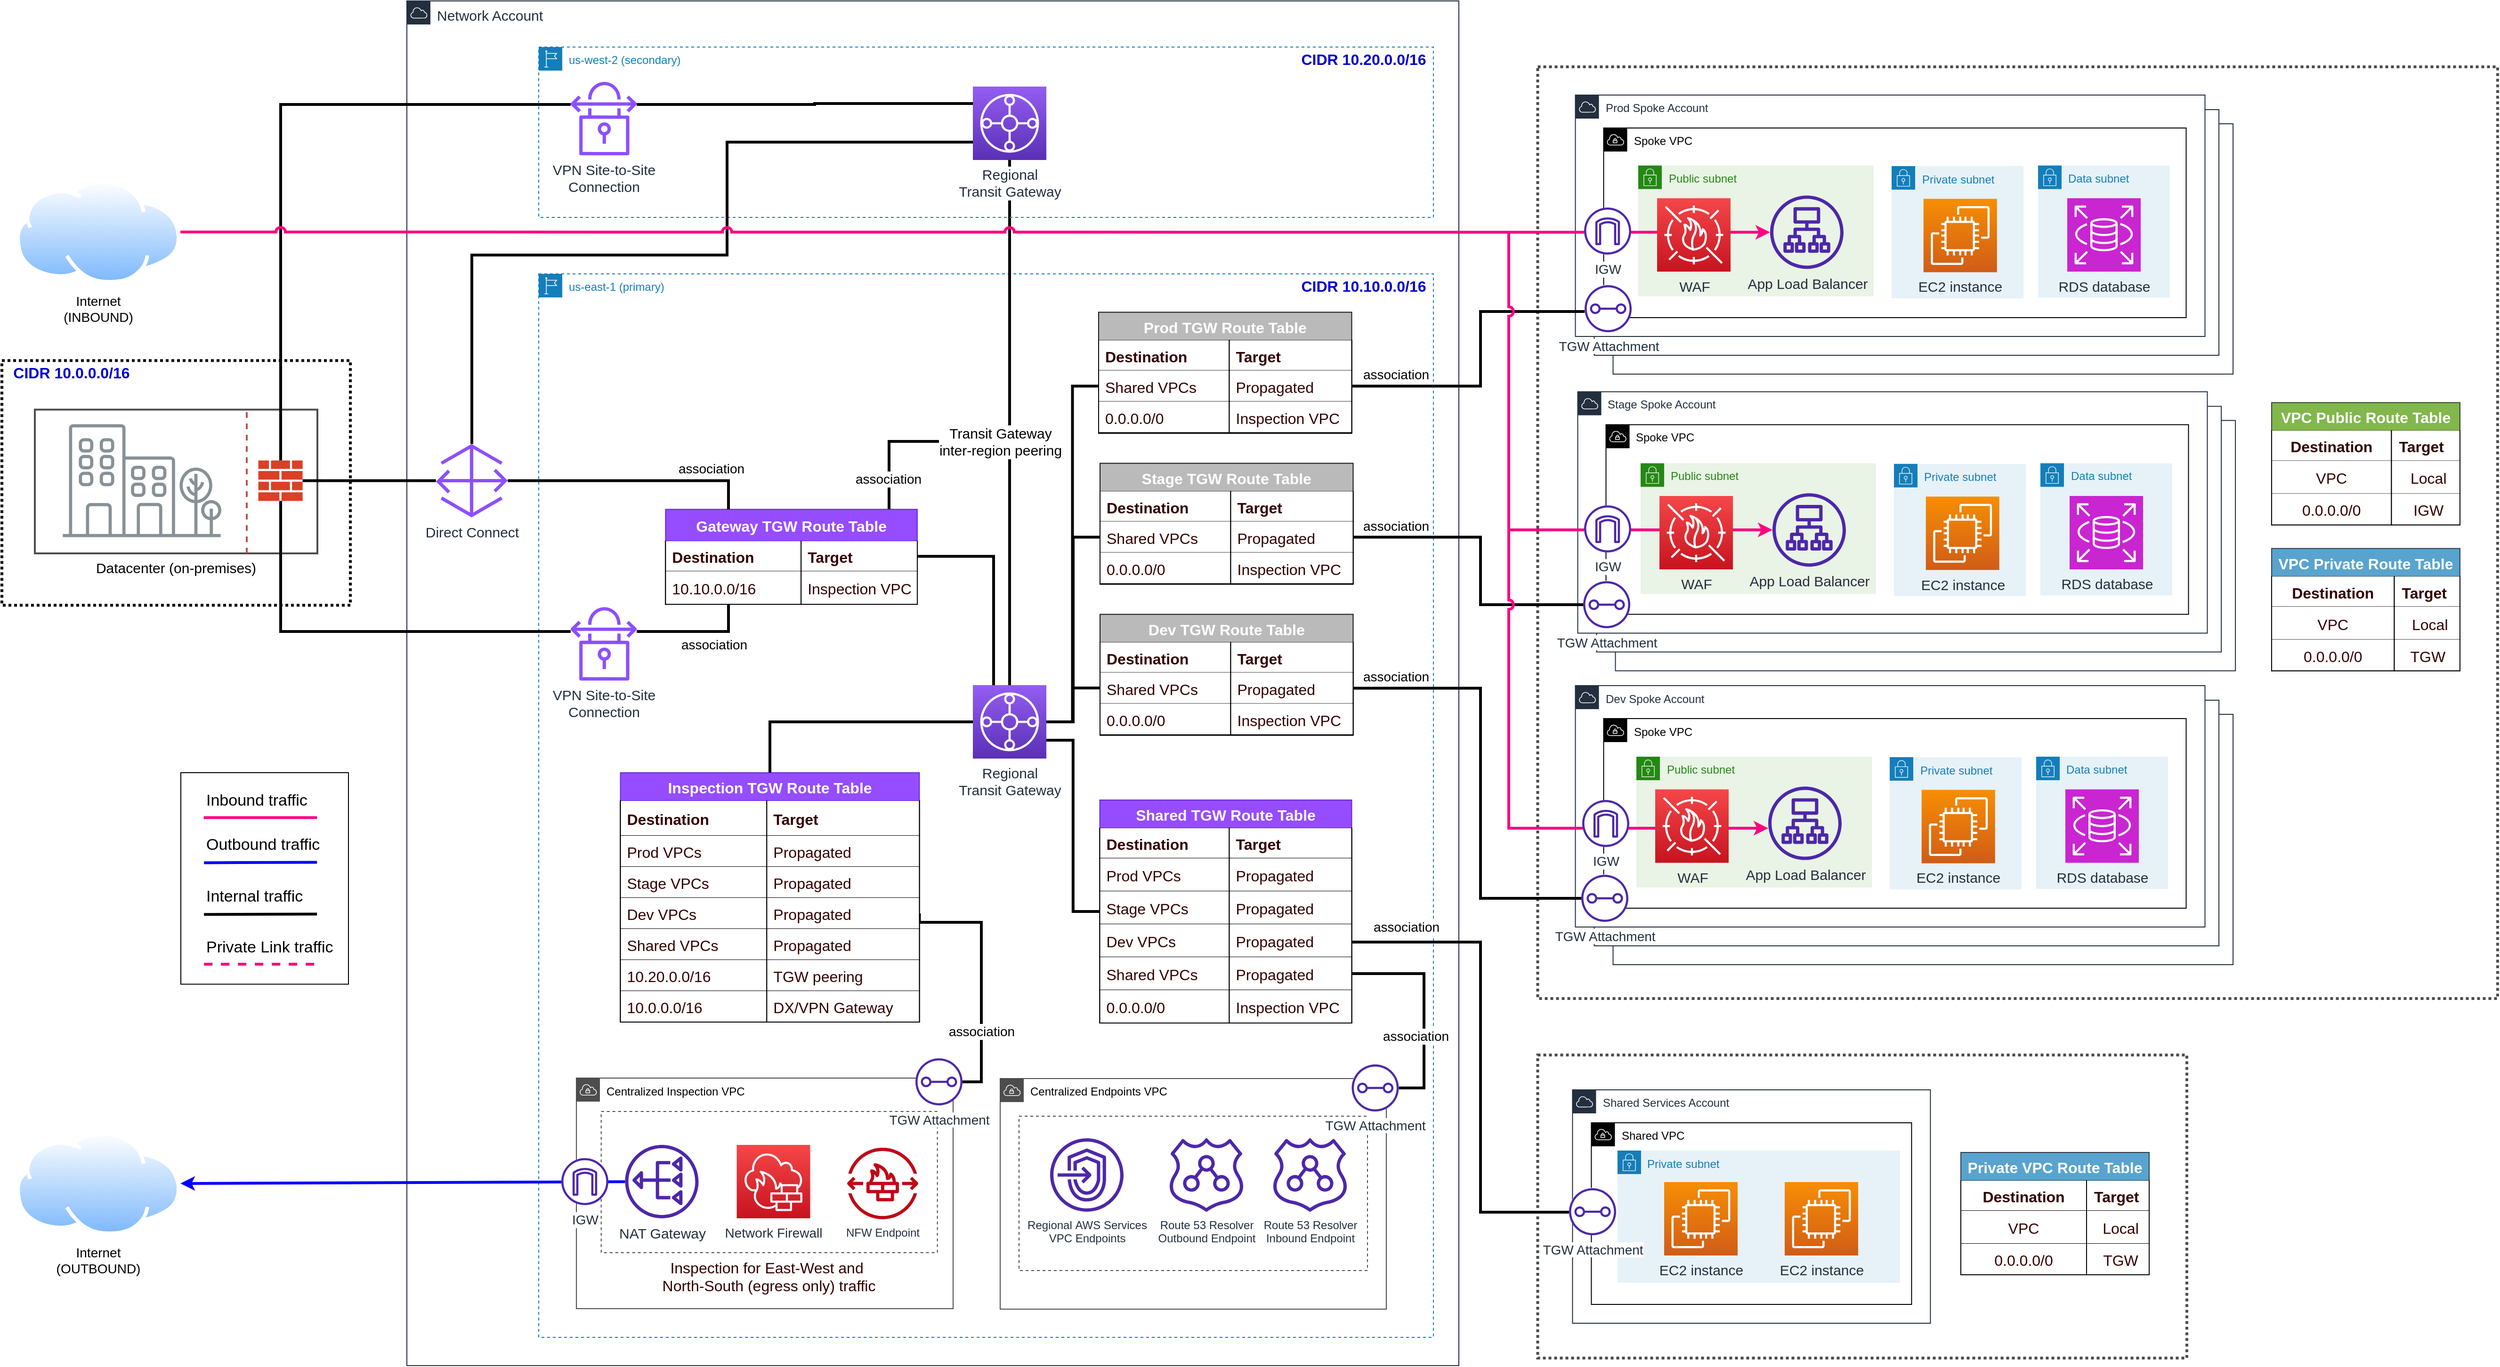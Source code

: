 <mxfile version="24.2.5" type="device" pages="3">
  <diagram name="advanced" id="GZFhmZe98ZdrKT_3Apcn">
    <mxGraphModel dx="3274" dy="1214" grid="1" gridSize="10" guides="1" tooltips="1" connect="1" arrows="1" fold="1" page="0" pageScale="1" pageWidth="827" pageHeight="1169" background="#ffffff" math="0" shadow="0">
      <root>
        <mxCell id="aqYKtT-z00j4YyioXfuS-0" />
        <mxCell id="aqYKtT-z00j4YyioXfuS-1" parent="aqYKtT-z00j4YyioXfuS-0" />
        <mxCell id="-zvtyjqng4hQO8Fk4yvM-18" value="us-east-1 (primary)" style="points=[[0,0],[0.25,0],[0.5,0],[0.75,0],[1,0],[1,0.25],[1,0.5],[1,0.75],[1,1],[0.75,1],[0.5,1],[0.25,1],[0,1],[0,0.75],[0,0.5],[0,0.25]];outlineConnect=0;gradientColor=none;html=1;whiteSpace=wrap;fontSize=12;fontStyle=0;container=0;pointerEvents=0;collapsible=0;recursiveResize=0;shape=mxgraph.aws4.group;grIcon=mxgraph.aws4.group_region;strokeColor=#147EBA;fillColor=none;verticalAlign=top;align=left;spacingLeft=30;fontColor=#147EBA;dashed=1;" parent="aqYKtT-z00j4YyioXfuS-1" vertex="1">
          <mxGeometry x="-290" y="500" width="950" height="1130" as="geometry" />
        </mxCell>
        <mxCell id="aqYKtT-z00j4YyioXfuS-5" value="&lt;font style=&quot;font-size: 15px;&quot;&gt;Network Account&lt;/font&gt;" style="points=[[0,0],[0.25,0],[0.5,0],[0.75,0],[1,0],[1,0.25],[1,0.5],[1,0.75],[1,1],[0.75,1],[0.5,1],[0.25,1],[0,1],[0,0.75],[0,0.5],[0,0.25]];outlineConnect=0;gradientColor=none;html=1;whiteSpace=wrap;fontSize=12;fontStyle=0;shape=mxgraph.aws4.group;grIcon=mxgraph.aws4.group_aws_cloud;strokeColor=#232F3E;fillColor=none;verticalAlign=top;align=left;spacingLeft=30;fontColor=#232F3E;dashed=0;labelBackgroundColor=#ffffff;" parent="aqYKtT-z00j4YyioXfuS-1" vertex="1">
          <mxGeometry x="-430" y="210" width="1117" height="1450" as="geometry" />
        </mxCell>
        <mxCell id="WS-j_BavDQfqziR5v0pf-80" style="edgeStyle=orthogonalEdgeStyle;rounded=0;orthogonalLoop=1;jettySize=auto;html=1;strokeColor=default;strokeWidth=3;align=center;verticalAlign=middle;fontFamily=Helvetica;fontSize=11;fontColor=default;labelBackgroundColor=default;endArrow=none;endFill=0;textOpacity=50;entryX=0;entryY=0.25;entryDx=0;entryDy=0;entryPerimeter=0;" parent="aqYKtT-z00j4YyioXfuS-1" source="WS-j_BavDQfqziR5v0pf-96" target="WS-j_BavDQfqziR5v0pf-79" edge="1">
          <mxGeometry relative="1" as="geometry">
            <mxPoint x="-68" y="577.87" as="sourcePoint" />
            <mxPoint x="180" y="310" as="targetPoint" />
            <Array as="points">
              <mxPoint x="3" y="320" />
              <mxPoint x="171" y="319" />
            </Array>
          </mxGeometry>
        </mxCell>
        <mxCell id="-zvtyjqng4hQO8Fk4yvM-21" value="" style="rounded=0;whiteSpace=wrap;html=1;shadow=0;labelBackgroundColor=none;sketch=0;strokeColor=#000000;strokeWidth=3;fontSize=16;fontColor=#330000;fillColor=none;dashed=1;dashPattern=1 1;" parent="aqYKtT-z00j4YyioXfuS-1" vertex="1">
          <mxGeometry x="-860" y="592.12" width="370" height="260" as="geometry" />
        </mxCell>
        <mxCell id="c2jrxfSJ30ph8Sp1wg5w-22" value="" style="rounded=0;whiteSpace=wrap;html=1;shadow=0;labelBackgroundColor=none;sketch=0;strokeColor=#000000;strokeWidth=3;fontSize=16;fontColor=#330000;fillColor=none;opacity=70;dashed=1;dashPattern=1 1;" parent="aqYKtT-z00j4YyioXfuS-1" vertex="1">
          <mxGeometry x="770.75" y="280" width="1019.25" height="990" as="geometry" />
        </mxCell>
        <mxCell id="1VweFIOlZkuIM1G34YTw-29" value="" style="rounded=0;whiteSpace=wrap;html=1;shadow=0;labelBackgroundColor=none;sketch=0;strokeColor=#000000;strokeWidth=3;fontSize=16;fontColor=#330000;fillColor=none;opacity=70;dashed=1;dashPattern=1 1;" parent="aqYKtT-z00j4YyioXfuS-1" vertex="1">
          <mxGeometry x="770.75" y="1330" width="689.25" height="322" as="geometry" />
        </mxCell>
        <mxCell id="aqYKtT-z00j4YyioXfuS-17" style="edgeStyle=orthogonalEdgeStyle;rounded=0;orthogonalLoop=1;jettySize=auto;html=1;strokeColor=#000000;strokeWidth=3;fontSize=14;fontColor=#330000;endArrow=none;endFill=0;fillColor=#ffe6cc;entryX=1;entryY=0.5;entryDx=0;entryDy=0;" parent="aqYKtT-z00j4YyioXfuS-1" source="WS-j_BavDQfqziR5v0pf-68" target="mIm0ME1F6rbqBuUbhjCo-50" edge="1">
          <mxGeometry relative="1" as="geometry">
            <mxPoint x="-62.34" y="1141" as="targetPoint" />
            <Array as="points">
              <mxPoint x="180" y="1359" />
              <mxPoint x="180" y="1189" />
              <mxPoint x="114" y="1189" />
            </Array>
          </mxGeometry>
        </mxCell>
        <mxCell id="VjTDC7WTQWD1o37_lHGb-6" value="&lt;font style=&quot;font-size: 14px;&quot;&gt;association&lt;/font&gt;" style="edgeLabel;html=1;align=center;verticalAlign=middle;resizable=0;points=[];" parent="aqYKtT-z00j4YyioXfuS-17" vertex="1" connectable="0">
          <mxGeometry x="-0.587" relative="1" as="geometry">
            <mxPoint y="-19" as="offset" />
          </mxGeometry>
        </mxCell>
        <mxCell id="aqYKtT-z00j4YyioXfuS-18" value="Centralized Inspection VPC" style="points=[[0,0],[0.25,0],[0.5,0],[0.75,0],[1,0],[1,0.25],[1,0.5],[1,0.75],[1,1],[0.75,1],[0.5,1],[0.25,1],[0,1],[0,0.75],[0,0.5],[0,0.25]];outlineConnect=0;gradientColor=none;html=1;whiteSpace=wrap;fontSize=12;fontStyle=0;shape=mxgraph.aws4.group;grIcon=mxgraph.aws4.group_vpc;fillColor=default;verticalAlign=top;align=left;spacingLeft=30;fontColor=#000000;dashed=0;strokeColor=#4D4D4D;" parent="aqYKtT-z00j4YyioXfuS-1" vertex="1">
          <mxGeometry x="-250" y="1354.5" width="400" height="245" as="geometry" />
        </mxCell>
        <mxCell id="aqYKtT-z00j4YyioXfuS-19" style="edgeStyle=none;rounded=0;orthogonalLoop=1;jettySize=auto;html=1;entryX=1;entryY=0.5;entryDx=0;entryDy=0;endArrow=classic;endFill=1;strokeColor=#0000FF;strokeWidth=3;fillColor=#ffe6cc;fontSize=16;fontColor=#330000;startArrow=none;startFill=0;" parent="aqYKtT-z00j4YyioXfuS-1" source="WS-j_BavDQfqziR5v0pf-59" target="aqYKtT-z00j4YyioXfuS-20" edge="1">
          <mxGeometry relative="1" as="geometry">
            <mxPoint x="-598.05" y="1458.0" as="sourcePoint" />
          </mxGeometry>
        </mxCell>
        <mxCell id="aqYKtT-z00j4YyioXfuS-20" value="Internet&lt;br style=&quot;font-size: 14px;&quot;&gt;(OUTBOUND)" style="aspect=fixed;perimeter=ellipsePerimeter;html=1;align=center;shadow=0;dashed=0;spacingTop=3;image;image=img/lib/active_directory/internet_cloud.svg;fontSize=14;" parent="aqYKtT-z00j4YyioXfuS-1" vertex="1">
          <mxGeometry x="-845.0" y="1411.5" width="174.6" height="110" as="geometry" />
        </mxCell>
        <mxCell id="aqYKtT-z00j4YyioXfuS-45" value="AWS&amp;nbsp;" style="points=[[0,0],[0.25,0],[0.5,0],[0.75,0],[1,0],[1,0.25],[1,0.5],[1,0.75],[1,1],[0.75,1],[0.5,1],[0.25,1],[0,1],[0,0.75],[0,0.5],[0,0.25]];outlineConnect=0;gradientColor=none;html=1;whiteSpace=wrap;fontSize=12;fontStyle=0;shape=mxgraph.aws4.group;grIcon=mxgraph.aws4.group_aws_cloud;strokeColor=#232F3E;verticalAlign=top;align=left;spacingLeft=30;fontColor=#232F3E;dashed=0;labelBackgroundColor=#ffffff;" parent="aqYKtT-z00j4YyioXfuS-1" vertex="1">
          <mxGeometry x="850.75" y="340.5" width="658.3" height="266" as="geometry" />
        </mxCell>
        <mxCell id="aqYKtT-z00j4YyioXfuS-46" value="AWS&amp;nbsp;" style="points=[[0,0],[0.25,0],[0.5,0],[0.75,0],[1,0],[1,0.25],[1,0.5],[1,0.75],[1,1],[0.75,1],[0.5,1],[0.25,1],[0,1],[0,0.75],[0,0.5],[0,0.25]];outlineConnect=0;gradientColor=none;html=1;whiteSpace=wrap;fontSize=12;fontStyle=0;shape=mxgraph.aws4.group;grIcon=mxgraph.aws4.group_aws_cloud;strokeColor=#232F3E;verticalAlign=top;align=left;spacingLeft=30;fontColor=#232F3E;dashed=0;labelBackgroundColor=#ffffff;" parent="aqYKtT-z00j4YyioXfuS-1" vertex="1">
          <mxGeometry x="830.75" y="325.5" width="663.3" height="261" as="geometry" />
        </mxCell>
        <mxCell id="aqYKtT-z00j4YyioXfuS-47" value="Prod Spoke Account" style="points=[[0,0],[0.25,0],[0.5,0],[0.75,0],[1,0],[1,0.25],[1,0.5],[1,0.75],[1,1],[0.75,1],[0.5,1],[0.25,1],[0,1],[0,0.75],[0,0.5],[0,0.25]];outlineConnect=0;gradientColor=none;html=1;whiteSpace=wrap;fontSize=12;fontStyle=0;shape=mxgraph.aws4.group;grIcon=mxgraph.aws4.group_aws_cloud;strokeColor=#232F3E;verticalAlign=top;align=left;spacingLeft=30;fontColor=#232F3E;dashed=0;labelBackgroundColor=#ffffff;" parent="aqYKtT-z00j4YyioXfuS-1" vertex="1">
          <mxGeometry x="810.75" y="310" width="668.5" height="256.5" as="geometry" />
        </mxCell>
        <mxCell id="aqYKtT-z00j4YyioXfuS-48" value="&lt;font color=&quot;#000000&quot;&gt;Spoke VPC&lt;/font&gt;" style="points=[[0,0],[0.25,0],[0.5,0],[0.75,0],[1,0],[1,0.25],[1,0.5],[1,0.75],[1,1],[0.75,1],[0.5,1],[0.25,1],[0,1],[0,0.75],[0,0.5],[0,0.25]];outlineConnect=0;html=1;whiteSpace=wrap;fontSize=12;fontStyle=0;shape=mxgraph.aws4.group;grIcon=mxgraph.aws4.group_vpc;strokeColor=#000000;verticalAlign=top;align=left;spacingLeft=30;dashed=0;fillColor=none;fontColor=#AAB7B8;" parent="aqYKtT-z00j4YyioXfuS-1" vertex="1">
          <mxGeometry x="840.75" y="345" width="618.5" height="201.5" as="geometry" />
        </mxCell>
        <mxCell id="aqYKtT-z00j4YyioXfuS-53" value="Internet&lt;br style=&quot;font-size: 14px;&quot;&gt;(INBOUND)" style="aspect=fixed;perimeter=ellipsePerimeter;html=1;align=center;shadow=0;dashed=0;spacingTop=3;image;image=img/lib/active_directory/internet_cloud.svg;fontSize=14;" parent="aqYKtT-z00j4YyioXfuS-1" vertex="1">
          <mxGeometry x="-845.0" y="400.5" width="174.6" height="110" as="geometry" />
        </mxCell>
        <mxCell id="aqYKtT-z00j4YyioXfuS-152" value="Inspection for East-West and&amp;nbsp;&lt;div&gt;North-South (egress only) traffic&lt;/div&gt;" style="rounded=0;whiteSpace=wrap;html=1;shadow=0;labelBackgroundColor=none;sketch=0;strokeColor=#000000;strokeWidth=1;fontSize=16;fontColor=#330000;fillColor=none;opacity=70;dashed=1;labelPosition=center;verticalLabelPosition=bottom;align=center;verticalAlign=top;" parent="aqYKtT-z00j4YyioXfuS-1" vertex="1">
          <mxGeometry x="-223.67" y="1390" width="357" height="150" as="geometry" />
        </mxCell>
        <mxCell id="c2jrxfSJ30ph8Sp1wg5w-66" style="edgeStyle=orthogonalEdgeStyle;shape=connector;rounded=0;orthogonalLoop=1;jettySize=auto;html=1;entryX=0;entryY=0.5;entryDx=0;entryDy=0;entryPerimeter=0;labelBackgroundColor=default;strokeColor=default;strokeWidth=3;fontFamily=Helvetica;fontSize=11;fontColor=default;endArrow=none;endFill=0;exitX=0.5;exitY=0;exitDx=0;exitDy=0;" parent="aqYKtT-z00j4YyioXfuS-1" source="aqYKtT-z00j4YyioXfuS-171" target="aqYKtT-z00j4YyioXfuS-57" edge="1">
          <mxGeometry relative="1" as="geometry" />
        </mxCell>
        <mxCell id="aqYKtT-z00j4YyioXfuS-171" value="Inspection TGW Route Table" style="shape=table;startSize=30;container=1;collapsible=1;childLayout=tableLayout;fixedRows=1;rowLines=1;fontStyle=1;align=center;resizeLast=1;labelBackgroundColor=none;strokeColor=#3700CC;strokeWidth=1;fontSize=16;fillColor=#6a00ff;perimeterSpacing=0;rounded=0;shadow=0;sketch=0;swimlaneLine=1;swimlaneFillColor=none;right=1;left=1;columnLines=1;top=1;bottom=1;swimlaneHead=1;swimlaneBody=1;horizontal=1;opacity=70;fontColor=#ffffff;" parent="aqYKtT-z00j4YyioXfuS-1" vertex="1">
          <mxGeometry x="-203.25" y="1030" width="317.48" height="265" as="geometry">
            <mxRectangle x="380" y="210" width="80" height="30" as="alternateBounds" />
          </mxGeometry>
        </mxCell>
        <mxCell id="aqYKtT-z00j4YyioXfuS-172" value="" style="shape=tableRow;horizontal=0;startSize=0;swimlaneHead=0;swimlaneBody=0;fillColor=#FFFFFF;collapsible=0;dropTarget=0;points=[[0,0.5],[1,0.5]];portConstraint=eastwest;top=0;left=1;right=1;bottom=0;labelBackgroundColor=none;strokeColor=#000000;strokeWidth=1;fontSize=16;fontColor=#330000;" parent="aqYKtT-z00j4YyioXfuS-171" vertex="1">
          <mxGeometry y="30" width="317.48" height="37" as="geometry" />
        </mxCell>
        <mxCell id="aqYKtT-z00j4YyioXfuS-173" value="Destination" style="shape=partialRectangle;connectable=0;fillColor=#FFFFFF;top=0;left=1;bottom=1;right=1;fontStyle=1;overflow=hidden;labelBackgroundColor=none;strokeColor=#000000;strokeWidth=1;fontSize=16;fontColor=#330000;align=left;spacingLeft=5;" parent="aqYKtT-z00j4YyioXfuS-172" vertex="1">
          <mxGeometry width="155.42" height="37" as="geometry">
            <mxRectangle width="155.42" height="37" as="alternateBounds" />
          </mxGeometry>
        </mxCell>
        <mxCell id="aqYKtT-z00j4YyioXfuS-174" value="Target" style="shape=partialRectangle;connectable=0;fillColor=#FFFFFF;top=0;left=1;bottom=1;right=1;align=left;spacingLeft=5;fontStyle=1;overflow=hidden;labelBackgroundColor=none;strokeColor=#000000;strokeWidth=1;fontSize=16;fontColor=#330000;" parent="aqYKtT-z00j4YyioXfuS-172" vertex="1">
          <mxGeometry x="155.42" width="162.06" height="37" as="geometry">
            <mxRectangle width="162.06" height="37" as="alternateBounds" />
          </mxGeometry>
        </mxCell>
        <mxCell id="aqYKtT-z00j4YyioXfuS-178" value="" style="shape=tableRow;horizontal=0;startSize=0;swimlaneHead=0;swimlaneBody=0;fillColor=#FFFFFF;collapsible=0;dropTarget=0;points=[[0,0.5],[1,0.5]];portConstraint=eastwest;top=0;left=1;right=1;bottom=0;labelBackgroundColor=none;strokeColor=#000000;strokeWidth=1;fontSize=16;fontColor=#330000;" parent="aqYKtT-z00j4YyioXfuS-171" vertex="1">
          <mxGeometry y="67" width="317.48" height="33" as="geometry" />
        </mxCell>
        <mxCell id="aqYKtT-z00j4YyioXfuS-179" value="Prod VPCs" style="shape=partialRectangle;connectable=0;fillColor=#FFFFFF;top=0;left=1;bottom=1;right=1;editable=1;overflow=hidden;labelBackgroundColor=none;strokeColor=#000000;strokeWidth=1;fontSize=16;fontColor=#330000;align=left;spacingLeft=5;" parent="aqYKtT-z00j4YyioXfuS-178" vertex="1">
          <mxGeometry width="155.42" height="33" as="geometry">
            <mxRectangle width="155.42" height="33" as="alternateBounds" />
          </mxGeometry>
        </mxCell>
        <mxCell id="aqYKtT-z00j4YyioXfuS-180" value="Propagated" style="shape=partialRectangle;connectable=0;fillColor=#FFFFFF;top=0;left=1;bottom=1;right=1;align=left;spacingLeft=5;overflow=hidden;labelBackgroundColor=none;strokeColor=#000000;strokeWidth=1;fontSize=16;fontColor=#330000;" parent="aqYKtT-z00j4YyioXfuS-178" vertex="1">
          <mxGeometry x="155.42" width="162.06" height="33" as="geometry">
            <mxRectangle width="162.06" height="33" as="alternateBounds" />
          </mxGeometry>
        </mxCell>
        <mxCell id="1VweFIOlZkuIM1G34YTw-116" value="" style="shape=tableRow;horizontal=0;startSize=0;swimlaneHead=0;swimlaneBody=0;fillColor=#FFFFFF;collapsible=0;dropTarget=0;points=[[0,0.5],[1,0.5]];portConstraint=eastwest;top=0;left=1;right=1;bottom=0;labelBackgroundColor=none;strokeColor=#000000;strokeWidth=1;fontSize=16;fontColor=#330000;" parent="aqYKtT-z00j4YyioXfuS-171" vertex="1">
          <mxGeometry y="100" width="317.48" height="33" as="geometry" />
        </mxCell>
        <mxCell id="1VweFIOlZkuIM1G34YTw-117" value="Stage VPCs" style="shape=partialRectangle;connectable=0;fillColor=#FFFFFF;top=0;left=1;bottom=1;right=1;editable=1;overflow=hidden;labelBackgroundColor=none;strokeColor=#000000;strokeWidth=1;fontSize=16;fontColor=#330000;align=left;spacingLeft=5;" parent="1VweFIOlZkuIM1G34YTw-116" vertex="1">
          <mxGeometry width="155.42" height="33" as="geometry">
            <mxRectangle width="155.42" height="33" as="alternateBounds" />
          </mxGeometry>
        </mxCell>
        <mxCell id="1VweFIOlZkuIM1G34YTw-118" value="Propagated" style="shape=partialRectangle;connectable=0;fillColor=#FFFFFF;top=0;left=1;bottom=1;right=1;align=left;spacingLeft=5;overflow=hidden;labelBackgroundColor=none;strokeColor=#000000;strokeWidth=1;fontSize=16;fontColor=#330000;" parent="1VweFIOlZkuIM1G34YTw-116" vertex="1">
          <mxGeometry x="155.42" width="162.06" height="33" as="geometry">
            <mxRectangle width="162.06" height="33" as="alternateBounds" />
          </mxGeometry>
        </mxCell>
        <mxCell id="mIm0ME1F6rbqBuUbhjCo-50" value="" style="shape=tableRow;horizontal=0;startSize=0;swimlaneHead=0;swimlaneBody=0;fillColor=#FFFFFF;collapsible=0;dropTarget=0;points=[[0,0.5],[1,0.5]];portConstraint=eastwest;top=0;left=1;right=1;bottom=0;labelBackgroundColor=none;strokeColor=#000000;strokeWidth=1;fontSize=16;fontColor=#330000;" parent="aqYKtT-z00j4YyioXfuS-171" vertex="1">
          <mxGeometry y="133" width="317.48" height="33" as="geometry" />
        </mxCell>
        <mxCell id="mIm0ME1F6rbqBuUbhjCo-51" value="Dev VPCs" style="shape=partialRectangle;connectable=0;fillColor=#FFFFFF;top=0;left=1;bottom=1;right=1;editable=1;overflow=hidden;labelBackgroundColor=none;strokeColor=#000000;strokeWidth=1;fontSize=16;fontColor=#330000;align=left;spacingLeft=5;" parent="mIm0ME1F6rbqBuUbhjCo-50" vertex="1">
          <mxGeometry width="155.42" height="33" as="geometry">
            <mxRectangle width="155.42" height="33" as="alternateBounds" />
          </mxGeometry>
        </mxCell>
        <mxCell id="mIm0ME1F6rbqBuUbhjCo-52" value="Propagated" style="shape=partialRectangle;connectable=0;fillColor=#FFFFFF;top=0;left=1;bottom=1;right=1;align=left;spacingLeft=5;overflow=hidden;labelBackgroundColor=none;strokeColor=#000000;strokeWidth=1;fontSize=16;fontColor=#330000;" parent="mIm0ME1F6rbqBuUbhjCo-50" vertex="1">
          <mxGeometry x="155.42" width="162.06" height="33" as="geometry">
            <mxRectangle width="162.06" height="33" as="alternateBounds" />
          </mxGeometry>
        </mxCell>
        <mxCell id="WS-j_BavDQfqziR5v0pf-101" value="" style="shape=tableRow;horizontal=0;startSize=0;swimlaneHead=0;swimlaneBody=0;fillColor=#FFFFFF;collapsible=0;dropTarget=0;points=[[0,0.5],[1,0.5]];portConstraint=eastwest;top=0;left=1;right=1;bottom=0;labelBackgroundColor=none;strokeColor=#000000;strokeWidth=1;fontSize=16;fontColor=#330000;" parent="aqYKtT-z00j4YyioXfuS-171" vertex="1">
          <mxGeometry y="166" width="317.48" height="33" as="geometry" />
        </mxCell>
        <mxCell id="WS-j_BavDQfqziR5v0pf-102" value="Shared VPCs" style="shape=partialRectangle;connectable=0;fillColor=#FFFFFF;top=0;left=1;bottom=1;right=1;editable=1;overflow=hidden;labelBackgroundColor=none;strokeColor=#000000;strokeWidth=1;fontSize=16;fontColor=#330000;align=left;spacingLeft=5;" parent="WS-j_BavDQfqziR5v0pf-101" vertex="1">
          <mxGeometry width="155.42" height="33" as="geometry">
            <mxRectangle width="155.42" height="33" as="alternateBounds" />
          </mxGeometry>
        </mxCell>
        <mxCell id="WS-j_BavDQfqziR5v0pf-103" value="Propagated" style="shape=partialRectangle;connectable=0;fillColor=#FFFFFF;top=0;left=1;bottom=1;right=1;align=left;spacingLeft=5;overflow=hidden;labelBackgroundColor=none;strokeColor=#000000;strokeWidth=1;fontSize=16;fontColor=#330000;" parent="WS-j_BavDQfqziR5v0pf-101" vertex="1">
          <mxGeometry x="155.42" width="162.06" height="33" as="geometry">
            <mxRectangle width="162.06" height="33" as="alternateBounds" />
          </mxGeometry>
        </mxCell>
        <mxCell id="jw8hELuaOQ66Ps-ZdNnw-0" value="" style="shape=tableRow;horizontal=0;startSize=0;swimlaneHead=0;swimlaneBody=0;fillColor=#FFFFFF;collapsible=0;dropTarget=0;points=[[0,0.5],[1,0.5]];portConstraint=eastwest;top=0;left=1;right=1;bottom=0;labelBackgroundColor=none;strokeColor=#000000;strokeWidth=1;fontSize=16;fontColor=#330000;" parent="aqYKtT-z00j4YyioXfuS-171" vertex="1">
          <mxGeometry y="199" width="317.48" height="33" as="geometry" />
        </mxCell>
        <mxCell id="jw8hELuaOQ66Ps-ZdNnw-1" value="10.20.0.0/16" style="shape=partialRectangle;connectable=0;fillColor=#FFFFFF;top=0;left=1;bottom=1;right=1;editable=1;overflow=hidden;labelBackgroundColor=none;strokeColor=#000000;strokeWidth=1;fontSize=16;fontColor=#330000;align=left;spacingLeft=5;" parent="jw8hELuaOQ66Ps-ZdNnw-0" vertex="1">
          <mxGeometry width="155.42" height="33" as="geometry">
            <mxRectangle width="155.42" height="33" as="alternateBounds" />
          </mxGeometry>
        </mxCell>
        <mxCell id="jw8hELuaOQ66Ps-ZdNnw-2" value="TGW peering" style="shape=partialRectangle;connectable=0;fillColor=#FFFFFF;top=0;left=1;bottom=1;right=1;align=left;spacingLeft=5;overflow=hidden;labelBackgroundColor=none;strokeColor=#000000;strokeWidth=1;fontSize=16;fontColor=#330000;" parent="jw8hELuaOQ66Ps-ZdNnw-0" vertex="1">
          <mxGeometry x="155.42" width="162.06" height="33" as="geometry">
            <mxRectangle width="162.06" height="33" as="alternateBounds" />
          </mxGeometry>
        </mxCell>
        <mxCell id="I07aEO2Fphce-WibY7eR-26" value="" style="shape=tableRow;horizontal=0;startSize=0;swimlaneHead=0;swimlaneBody=0;fillColor=#FFFFFF;collapsible=0;dropTarget=0;points=[[0,0.5],[1,0.5]];portConstraint=eastwest;top=0;left=1;right=1;bottom=0;labelBackgroundColor=none;strokeColor=#000000;strokeWidth=1;fontSize=16;fontColor=#330000;" parent="aqYKtT-z00j4YyioXfuS-171" vertex="1">
          <mxGeometry y="232" width="317.48" height="33" as="geometry" />
        </mxCell>
        <mxCell id="I07aEO2Fphce-WibY7eR-27" value="10.0.0.0/16" style="shape=partialRectangle;connectable=0;fillColor=#FFFFFF;top=0;left=1;bottom=1;right=1;editable=1;overflow=hidden;labelBackgroundColor=none;strokeColor=#000000;strokeWidth=1;fontSize=16;fontColor=#330000;align=left;spacingLeft=5;" parent="I07aEO2Fphce-WibY7eR-26" vertex="1">
          <mxGeometry width="155.42" height="33" as="geometry">
            <mxRectangle width="155.42" height="33" as="alternateBounds" />
          </mxGeometry>
        </mxCell>
        <mxCell id="I07aEO2Fphce-WibY7eR-28" value="DX/VPN Gateway" style="shape=partialRectangle;connectable=0;fillColor=#FFFFFF;top=0;left=1;bottom=1;right=1;align=left;spacingLeft=5;overflow=hidden;labelBackgroundColor=none;strokeColor=#000000;strokeWidth=1;fontSize=16;fontColor=#330000;" parent="I07aEO2Fphce-WibY7eR-26" vertex="1">
          <mxGeometry x="155.42" width="162.06" height="33" as="geometry">
            <mxRectangle width="162.06" height="33" as="alternateBounds" />
          </mxGeometry>
        </mxCell>
        <mxCell id="aqYKtT-z00j4YyioXfuS-189" style="edgeStyle=none;rounded=0;orthogonalLoop=1;jettySize=auto;html=1;exitX=1;exitY=0.5;exitDx=0;exitDy=0;strokeColor=#0000FF;strokeWidth=3;fontSize=16;fontColor=#FFFFFF;endArrow=none;endFill=0;fillColor=default;" parent="aqYKtT-z00j4YyioXfuS-1" edge="1">
          <mxGeometry relative="1" as="geometry">
            <mxPoint x="200.0" y="1335" as="sourcePoint" />
            <mxPoint x="200.0" y="1335" as="targetPoint" />
          </mxGeometry>
        </mxCell>
        <mxCell id="tWPi0qfJOfL9Z5YvMPex-0" value="&lt;font style=&quot;font-size: 15px;&quot;&gt;Datacenter (on-premises)&lt;/font&gt;" style="rounded=0;whiteSpace=wrap;html=1;strokeWidth=2;fillColor=default;labelPosition=center;verticalLabelPosition=bottom;align=center;verticalAlign=top;strokeColor=#4D4D4D;fontSize=15;" parent="aqYKtT-z00j4YyioXfuS-1" vertex="1">
          <mxGeometry x="-825" y="644.24" width="300" height="152.75" as="geometry" />
        </mxCell>
        <mxCell id="tWPi0qfJOfL9Z5YvMPex-2" value="" style="endArrow=none;dashed=1;html=1;strokeWidth=2;fillColor=#f8cecc;strokeColor=#b85450;entryX=0.75;entryY=0;entryDx=0;entryDy=0;exitX=0.75;exitY=1;exitDx=0;exitDy=0;" parent="aqYKtT-z00j4YyioXfuS-1" source="tWPi0qfJOfL9Z5YvMPex-0" target="tWPi0qfJOfL9Z5YvMPex-0" edge="1">
          <mxGeometry width="50" height="50" relative="1" as="geometry">
            <mxPoint x="-596" y="844.49" as="sourcePoint" />
            <mxPoint x="-596" y="604.49" as="targetPoint" />
          </mxGeometry>
        </mxCell>
        <mxCell id="tWPi0qfJOfL9Z5YvMPex-3" value="" style="pointerEvents=1;shadow=0;dashed=0;html=1;strokeColor=none;labelPosition=center;verticalLabelPosition=bottom;verticalAlign=top;outlineConnect=0;align=center;shape=mxgraph.office.concepts.firewall;fillColor=#DA4026;" parent="aqYKtT-z00j4YyioXfuS-1" vertex="1">
          <mxGeometry x="-587.7" y="698.24" width="47" height="43" as="geometry" />
        </mxCell>
        <mxCell id="tWPi0qfJOfL9Z5YvMPex-5" style="edgeStyle=orthogonalEdgeStyle;rounded=0;orthogonalLoop=1;jettySize=auto;html=1;strokeWidth=3;endArrow=none;endFill=0;" parent="aqYKtT-z00j4YyioXfuS-1" source="tWPi0qfJOfL9Z5YvMPex-4" target="tWPi0qfJOfL9Z5YvMPex-3" edge="1">
          <mxGeometry relative="1" as="geometry">
            <Array as="points">
              <mxPoint x="-564" y="880" />
            </Array>
            <mxPoint x="-226.67" y="838.99" as="sourcePoint" />
            <mxPoint x="-340.34" y="755.49" as="targetPoint" />
          </mxGeometry>
        </mxCell>
        <mxCell id="c2jrxfSJ30ph8Sp1wg5w-70" style="edgeStyle=orthogonalEdgeStyle;shape=connector;rounded=0;orthogonalLoop=1;jettySize=auto;html=1;entryX=0.25;entryY=0.929;entryDx=0;entryDy=0;labelBackgroundColor=default;strokeColor=default;strokeWidth=3;fontFamily=Helvetica;fontSize=11;fontColor=default;endArrow=none;endFill=0;entryPerimeter=0;" parent="aqYKtT-z00j4YyioXfuS-1" source="tWPi0qfJOfL9Z5YvMPex-4" target="zit1sbZ7AsJ5WFsKgcYT-25" edge="1">
          <mxGeometry relative="1" as="geometry">
            <Array as="points">
              <mxPoint x="-88" y="880" />
            </Array>
          </mxGeometry>
        </mxCell>
        <mxCell id="tWPi0qfJOfL9Z5YvMPex-4" value="VPN Site-to-Site&lt;br style=&quot;font-size: 15px;&quot;&gt;Connection" style="sketch=0;outlineConnect=0;fontColor=#232F3E;gradientColor=none;fillColor=#8C4FFF;strokeColor=none;dashed=0;verticalLabelPosition=bottom;verticalAlign=top;align=center;html=1;fontSize=15;fontStyle=0;aspect=fixed;pointerEvents=1;shape=mxgraph.aws4.vpn_connection;" parent="aqYKtT-z00j4YyioXfuS-1" vertex="1">
          <mxGeometry x="-260.0" y="854.12" width="78" height="78" as="geometry" />
        </mxCell>
        <mxCell id="c2jrxfSJ30ph8Sp1wg5w-69" style="edgeStyle=orthogonalEdgeStyle;shape=connector;rounded=0;orthogonalLoop=1;jettySize=auto;html=1;entryX=1;entryY=0.75;entryDx=0;entryDy=0;entryPerimeter=0;labelBackgroundColor=default;strokeColor=default;strokeWidth=3;fontFamily=Helvetica;fontSize=11;fontColor=default;endArrow=none;endFill=0;" parent="aqYKtT-z00j4YyioXfuS-1" source="T7MBWcq7PoHURlIFYPy3-0" target="aqYKtT-z00j4YyioXfuS-57" edge="1">
          <mxGeometry relative="1" as="geometry" />
        </mxCell>
        <mxCell id="T7MBWcq7PoHURlIFYPy3-0" value="Shared TGW Route Table" style="shape=table;startSize=30;container=1;collapsible=1;childLayout=tableLayout;fixedRows=1;rowLines=1;fontStyle=1;align=center;resizeLast=1;labelBackgroundColor=none;strokeColor=#3700CC;strokeWidth=1;fontSize=16;fillColor=#6a00ff;perimeterSpacing=0;rounded=0;shadow=0;sketch=0;swimlaneLine=1;swimlaneFillColor=none;right=1;left=1;columnLines=1;top=1;bottom=1;swimlaneHead=1;swimlaneBody=1;horizontal=1;opacity=70;fontColor=#ffffff;" parent="aqYKtT-z00j4YyioXfuS-1" vertex="1">
          <mxGeometry x="305.75" y="1059" width="267.5" height="237" as="geometry">
            <mxRectangle x="380" y="210" width="80" height="30" as="alternateBounds" />
          </mxGeometry>
        </mxCell>
        <mxCell id="T7MBWcq7PoHURlIFYPy3-1" value="" style="shape=tableRow;horizontal=0;startSize=0;swimlaneHead=0;swimlaneBody=0;fillColor=#FFFFFF;collapsible=0;dropTarget=0;points=[[0,0.5],[1,0.5]];portConstraint=eastwest;top=0;left=1;right=1;bottom=0;labelBackgroundColor=none;strokeColor=#000000;strokeWidth=1;fontSize=16;fontColor=#330000;" parent="T7MBWcq7PoHURlIFYPy3-0" vertex="1">
          <mxGeometry y="30" width="267.5" height="32" as="geometry" />
        </mxCell>
        <mxCell id="T7MBWcq7PoHURlIFYPy3-2" value="Destination" style="shape=partialRectangle;connectable=0;fillColor=#FFFFFF;top=0;left=1;bottom=1;right=1;fontStyle=1;overflow=hidden;labelBackgroundColor=none;strokeColor=#000000;strokeWidth=1;fontSize=16;fontColor=#330000;align=left;spacingLeft=5;" parent="T7MBWcq7PoHURlIFYPy3-1" vertex="1">
          <mxGeometry width="137.5" height="32" as="geometry">
            <mxRectangle width="137.5" height="32" as="alternateBounds" />
          </mxGeometry>
        </mxCell>
        <mxCell id="T7MBWcq7PoHURlIFYPy3-3" value="Target" style="shape=partialRectangle;connectable=0;fillColor=#FFFFFF;top=0;left=1;bottom=1;right=1;align=left;spacingLeft=5;fontStyle=1;overflow=hidden;labelBackgroundColor=none;strokeColor=#000000;strokeWidth=1;fontSize=16;fontColor=#330000;" parent="T7MBWcq7PoHURlIFYPy3-1" vertex="1">
          <mxGeometry x="137.5" width="130" height="32" as="geometry">
            <mxRectangle width="130" height="32" as="alternateBounds" />
          </mxGeometry>
        </mxCell>
        <mxCell id="XnHM_eT497MIgNO5uT7V-0" value="" style="shape=tableRow;horizontal=0;startSize=0;swimlaneHead=0;swimlaneBody=0;fillColor=#FFFFFF;collapsible=0;dropTarget=0;points=[[0,0.5],[1,0.5]];portConstraint=eastwest;top=0;left=1;right=1;bottom=0;labelBackgroundColor=none;strokeColor=#000000;strokeWidth=1;fontSize=16;fontColor=#330000;swimlaneFillColor=none;" parent="T7MBWcq7PoHURlIFYPy3-0" vertex="1">
          <mxGeometry y="62" width="267.5" height="35" as="geometry" />
        </mxCell>
        <mxCell id="XnHM_eT497MIgNO5uT7V-1" value="Prod VPCs" style="shape=partialRectangle;connectable=0;fillColor=#FFFFFF;top=0;left=1;bottom=1;right=1;editable=1;overflow=hidden;labelBackgroundColor=none;strokeColor=#000000;strokeWidth=1;fontSize=16;fontColor=#330000;align=left;spacingLeft=5;" parent="XnHM_eT497MIgNO5uT7V-0" vertex="1">
          <mxGeometry width="137.5" height="35" as="geometry">
            <mxRectangle width="137.5" height="35" as="alternateBounds" />
          </mxGeometry>
        </mxCell>
        <mxCell id="XnHM_eT497MIgNO5uT7V-2" value="Propagated" style="shape=partialRectangle;connectable=0;fillColor=#FFFFFF;top=0;left=1;bottom=1;right=1;align=left;spacingLeft=5;overflow=hidden;labelBackgroundColor=none;strokeColor=#000000;strokeWidth=1;fontSize=16;fontColor=#330000;" parent="XnHM_eT497MIgNO5uT7V-0" vertex="1">
          <mxGeometry x="137.5" width="130" height="35" as="geometry">
            <mxRectangle width="130" height="35" as="alternateBounds" />
          </mxGeometry>
        </mxCell>
        <mxCell id="uXVudX5IGwHu2Nax8nyv-0" value="" style="shape=tableRow;horizontal=0;startSize=0;swimlaneHead=0;swimlaneBody=0;fillColor=#FFFFFF;collapsible=0;dropTarget=0;points=[[0,0.5],[1,0.5]];portConstraint=eastwest;top=0;left=1;right=1;bottom=0;labelBackgroundColor=none;strokeColor=#000000;strokeWidth=1;fontSize=16;fontColor=#330000;swimlaneFillColor=none;" parent="T7MBWcq7PoHURlIFYPy3-0" vertex="1">
          <mxGeometry y="97" width="267.5" height="35" as="geometry" />
        </mxCell>
        <mxCell id="uXVudX5IGwHu2Nax8nyv-1" value="Stage VPCs" style="shape=partialRectangle;connectable=0;fillColor=#FFFFFF;top=0;left=1;bottom=1;right=1;editable=1;overflow=hidden;labelBackgroundColor=none;strokeColor=#000000;strokeWidth=1;fontSize=16;fontColor=#330000;align=left;spacingLeft=5;" parent="uXVudX5IGwHu2Nax8nyv-0" vertex="1">
          <mxGeometry width="137.5" height="35" as="geometry">
            <mxRectangle width="137.5" height="35" as="alternateBounds" />
          </mxGeometry>
        </mxCell>
        <mxCell id="uXVudX5IGwHu2Nax8nyv-2" value="Propagated" style="shape=partialRectangle;connectable=0;fillColor=#FFFFFF;top=0;left=1;bottom=1;right=1;align=left;spacingLeft=5;overflow=hidden;labelBackgroundColor=none;strokeColor=#000000;strokeWidth=1;fontSize=16;fontColor=#330000;" parent="uXVudX5IGwHu2Nax8nyv-0" vertex="1">
          <mxGeometry x="137.5" width="130" height="35" as="geometry">
            <mxRectangle width="130" height="35" as="alternateBounds" />
          </mxGeometry>
        </mxCell>
        <mxCell id="uXVudX5IGwHu2Nax8nyv-3" value="" style="shape=tableRow;horizontal=0;startSize=0;swimlaneHead=0;swimlaneBody=0;fillColor=#FFFFFF;collapsible=0;dropTarget=0;points=[[0,0.5],[1,0.5]];portConstraint=eastwest;top=0;left=1;right=1;bottom=0;labelBackgroundColor=none;strokeColor=#000000;strokeWidth=1;fontSize=16;fontColor=#330000;swimlaneFillColor=none;" parent="T7MBWcq7PoHURlIFYPy3-0" vertex="1">
          <mxGeometry y="132" width="267.5" height="35" as="geometry" />
        </mxCell>
        <mxCell id="uXVudX5IGwHu2Nax8nyv-4" value="Dev VPCs" style="shape=partialRectangle;connectable=0;fillColor=#FFFFFF;top=0;left=1;bottom=1;right=1;editable=1;overflow=hidden;labelBackgroundColor=none;strokeColor=#000000;strokeWidth=1;fontSize=16;fontColor=#330000;align=left;spacingLeft=5;" parent="uXVudX5IGwHu2Nax8nyv-3" vertex="1">
          <mxGeometry width="137.5" height="35" as="geometry">
            <mxRectangle width="137.5" height="35" as="alternateBounds" />
          </mxGeometry>
        </mxCell>
        <mxCell id="uXVudX5IGwHu2Nax8nyv-5" value="Propagated" style="shape=partialRectangle;connectable=0;fillColor=#FFFFFF;top=0;left=1;bottom=1;right=1;align=left;spacingLeft=5;overflow=hidden;labelBackgroundColor=none;strokeColor=#000000;strokeWidth=1;fontSize=16;fontColor=#330000;" parent="uXVudX5IGwHu2Nax8nyv-3" vertex="1">
          <mxGeometry x="137.5" width="130" height="35" as="geometry">
            <mxRectangle width="130" height="35" as="alternateBounds" />
          </mxGeometry>
        </mxCell>
        <mxCell id="uXVudX5IGwHu2Nax8nyv-6" value="" style="shape=tableRow;horizontal=0;startSize=0;swimlaneHead=0;swimlaneBody=0;fillColor=#FFFFFF;collapsible=0;dropTarget=0;points=[[0,0.5],[1,0.5]];portConstraint=eastwest;top=0;left=1;right=1;bottom=0;labelBackgroundColor=none;strokeColor=#000000;strokeWidth=1;fontSize=16;fontColor=#330000;swimlaneFillColor=none;" parent="T7MBWcq7PoHURlIFYPy3-0" vertex="1">
          <mxGeometry y="167" width="267.5" height="35" as="geometry" />
        </mxCell>
        <mxCell id="uXVudX5IGwHu2Nax8nyv-7" value="Shared VPCs" style="shape=partialRectangle;connectable=0;fillColor=#FFFFFF;top=0;left=1;bottom=1;right=1;editable=1;overflow=hidden;labelBackgroundColor=none;strokeColor=#000000;strokeWidth=1;fontSize=16;fontColor=#330000;align=left;spacingLeft=5;" parent="uXVudX5IGwHu2Nax8nyv-6" vertex="1">
          <mxGeometry width="137.5" height="35" as="geometry">
            <mxRectangle width="137.5" height="35" as="alternateBounds" />
          </mxGeometry>
        </mxCell>
        <mxCell id="uXVudX5IGwHu2Nax8nyv-8" value="Propagated" style="shape=partialRectangle;connectable=0;fillColor=#FFFFFF;top=0;left=1;bottom=1;right=1;align=left;spacingLeft=5;overflow=hidden;labelBackgroundColor=none;strokeColor=#000000;strokeWidth=1;fontSize=16;fontColor=#330000;" parent="uXVudX5IGwHu2Nax8nyv-6" vertex="1">
          <mxGeometry x="137.5" width="130" height="35" as="geometry">
            <mxRectangle width="130" height="35" as="alternateBounds" />
          </mxGeometry>
        </mxCell>
        <mxCell id="uXVudX5IGwHu2Nax8nyv-9" value="" style="shape=tableRow;horizontal=0;startSize=0;swimlaneHead=0;swimlaneBody=0;fillColor=#FFFFFF;collapsible=0;dropTarget=0;points=[[0,0.5],[1,0.5]];portConstraint=eastwest;top=0;left=1;right=1;bottom=0;labelBackgroundColor=none;strokeColor=#000000;strokeWidth=1;fontSize=16;fontColor=#330000;swimlaneFillColor=none;" parent="T7MBWcq7PoHURlIFYPy3-0" vertex="1">
          <mxGeometry y="202" width="267.5" height="35" as="geometry" />
        </mxCell>
        <mxCell id="uXVudX5IGwHu2Nax8nyv-10" value="0.0.0.0/0" style="shape=partialRectangle;connectable=0;fillColor=#FFFFFF;top=0;left=1;bottom=1;right=1;editable=1;overflow=hidden;labelBackgroundColor=none;strokeColor=#000000;strokeWidth=1;fontSize=16;fontColor=#330000;align=left;spacingLeft=5;" parent="uXVudX5IGwHu2Nax8nyv-9" vertex="1">
          <mxGeometry width="137.5" height="35" as="geometry">
            <mxRectangle width="137.5" height="35" as="alternateBounds" />
          </mxGeometry>
        </mxCell>
        <mxCell id="uXVudX5IGwHu2Nax8nyv-11" value="Inspection VPC" style="shape=partialRectangle;connectable=0;fillColor=#FFFFFF;top=0;left=1;bottom=1;right=1;align=left;spacingLeft=5;overflow=hidden;labelBackgroundColor=none;strokeColor=#000000;strokeWidth=1;fontSize=16;fontColor=#330000;" parent="uXVudX5IGwHu2Nax8nyv-9" vertex="1">
          <mxGeometry x="137.5" width="130" height="35" as="geometry">
            <mxRectangle width="130" height="35" as="alternateBounds" />
          </mxGeometry>
        </mxCell>
        <mxCell id="1VweFIOlZkuIM1G34YTw-11" value="Private VPC Route Table" style="shape=table;startSize=30;container=1;collapsible=1;childLayout=tableLayout;fixedRows=1;rowLines=1;fontStyle=1;align=center;resizeLast=1;labelBackgroundColor=none;strokeColor=#000000;strokeWidth=1;fontSize=16;fillColor=#127eba;perimeterSpacing=0;rounded=0;shadow=0;sketch=0;swimlaneLine=1;swimlaneFillColor=none;right=1;left=1;columnLines=1;top=1;bottom=1;swimlaneHead=1;swimlaneBody=1;horizontal=1;opacity=70;fontColor=#FFFFFF;" parent="aqYKtT-z00j4YyioXfuS-1" vertex="1">
          <mxGeometry x="1220" y="1433.5" width="200" height="130" as="geometry">
            <mxRectangle x="380" y="210" width="80" height="30" as="alternateBounds" />
          </mxGeometry>
        </mxCell>
        <mxCell id="1VweFIOlZkuIM1G34YTw-12" value="" style="shape=tableRow;horizontal=0;startSize=0;swimlaneHead=0;swimlaneBody=0;fillColor=#FFFFFF;collapsible=0;dropTarget=0;points=[[0,0.5],[1,0.5]];portConstraint=eastwest;top=0;left=1;right=1;bottom=0;labelBackgroundColor=none;strokeColor=#000000;strokeWidth=1;fontSize=16;fontColor=#330000;" parent="1VweFIOlZkuIM1G34YTw-11" vertex="1">
          <mxGeometry y="30" width="200" height="32" as="geometry" />
        </mxCell>
        <mxCell id="1VweFIOlZkuIM1G34YTw-13" value="Destination" style="shape=partialRectangle;connectable=0;fillColor=#FFFFFF;top=0;left=1;bottom=1;right=1;fontStyle=1;overflow=hidden;labelBackgroundColor=none;strokeColor=#000000;strokeWidth=1;fontSize=16;fontColor=#330000;" parent="1VweFIOlZkuIM1G34YTw-12" vertex="1">
          <mxGeometry width="133.5" height="32" as="geometry">
            <mxRectangle width="133.5" height="32" as="alternateBounds" />
          </mxGeometry>
        </mxCell>
        <mxCell id="1VweFIOlZkuIM1G34YTw-14" value="Target" style="shape=partialRectangle;connectable=0;fillColor=#FFFFFF;top=0;left=1;bottom=1;right=1;align=left;spacingLeft=6;fontStyle=1;overflow=hidden;labelBackgroundColor=none;strokeColor=#000000;strokeWidth=1;fontSize=16;fontColor=#330000;" parent="1VweFIOlZkuIM1G34YTw-12" vertex="1">
          <mxGeometry x="133.5" width="66.5" height="32" as="geometry">
            <mxRectangle width="66.5" height="32" as="alternateBounds" />
          </mxGeometry>
        </mxCell>
        <mxCell id="1VweFIOlZkuIM1G34YTw-15" value="" style="shape=tableRow;horizontal=0;startSize=0;swimlaneHead=0;swimlaneBody=0;fillColor=#FFFFFF;collapsible=0;dropTarget=0;points=[[0,0.5],[1,0.5]];portConstraint=eastwest;top=0;left=1;right=1;bottom=0;labelBackgroundColor=none;strokeColor=#000000;strokeWidth=1;fontSize=16;fontColor=#330000;swimlaneFillColor=none;" parent="1VweFIOlZkuIM1G34YTw-11" vertex="1">
          <mxGeometry y="62" width="200" height="35" as="geometry" />
        </mxCell>
        <mxCell id="1VweFIOlZkuIM1G34YTw-16" value="VPC" style="shape=partialRectangle;connectable=0;fillColor=#FFFFFF;top=0;left=1;bottom=1;right=1;editable=1;overflow=hidden;labelBackgroundColor=none;strokeColor=#000000;strokeWidth=1;fontSize=16;fontColor=#330000;" parent="1VweFIOlZkuIM1G34YTw-15" vertex="1">
          <mxGeometry width="133.5" height="35" as="geometry">
            <mxRectangle width="133.5" height="35" as="alternateBounds" />
          </mxGeometry>
        </mxCell>
        <mxCell id="1VweFIOlZkuIM1G34YTw-17" value="Local" style="shape=partialRectangle;connectable=0;fillColor=#FFFFFF;top=0;left=1;bottom=1;right=1;align=center;spacingLeft=6;overflow=hidden;labelBackgroundColor=none;strokeColor=#000000;strokeWidth=1;fontSize=16;fontColor=#330000;" parent="1VweFIOlZkuIM1G34YTw-15" vertex="1">
          <mxGeometry x="133.5" width="66.5" height="35" as="geometry">
            <mxRectangle width="66.5" height="35" as="alternateBounds" />
          </mxGeometry>
        </mxCell>
        <mxCell id="1VweFIOlZkuIM1G34YTw-18" value="" style="shape=tableRow;horizontal=0;startSize=0;swimlaneHead=0;swimlaneBody=0;fillColor=#FFFFFF;collapsible=0;dropTarget=0;points=[[0,0.5],[1,0.5]];portConstraint=eastwest;top=0;left=1;right=1;bottom=0;labelBackgroundColor=none;strokeColor=#000000;strokeWidth=1;fontSize=16;fontColor=#330000;" parent="1VweFIOlZkuIM1G34YTw-11" vertex="1">
          <mxGeometry y="97" width="200" height="33" as="geometry" />
        </mxCell>
        <mxCell id="1VweFIOlZkuIM1G34YTw-19" value="0.0.0.0/0" style="shape=partialRectangle;connectable=0;fillColor=#FFFFFF;top=0;left=1;bottom=1;right=1;editable=1;overflow=hidden;labelBackgroundColor=none;strokeColor=#000000;strokeWidth=1;fontSize=16;fontColor=#330000;" parent="1VweFIOlZkuIM1G34YTw-18" vertex="1">
          <mxGeometry width="133.5" height="33" as="geometry">
            <mxRectangle width="133.5" height="33" as="alternateBounds" />
          </mxGeometry>
        </mxCell>
        <mxCell id="1VweFIOlZkuIM1G34YTw-20" value="TGW" style="shape=partialRectangle;connectable=0;fillColor=#FFFFFF;top=0;left=1;bottom=1;right=1;align=center;spacingLeft=6;overflow=hidden;labelBackgroundColor=none;strokeColor=#000000;strokeWidth=1;fontSize=16;fontColor=#330000;" parent="1VweFIOlZkuIM1G34YTw-18" vertex="1">
          <mxGeometry x="133.5" width="66.5" height="33" as="geometry">
            <mxRectangle width="66.5" height="33" as="alternateBounds" />
          </mxGeometry>
        </mxCell>
        <mxCell id="1VweFIOlZkuIM1G34YTw-95" style="edgeStyle=orthogonalEdgeStyle;rounded=0;orthogonalLoop=1;jettySize=auto;html=1;strokeWidth=3;strokeColor=#000000;startArrow=none;startFill=0;endArrow=none;endFill=0;exitX=0.5;exitY=0;exitDx=0;exitDy=0;exitPerimeter=0;" parent="aqYKtT-z00j4YyioXfuS-1" source="aqYKtT-z00j4YyioXfuS-57" target="WS-j_BavDQfqziR5v0pf-79" edge="1">
          <mxGeometry relative="1" as="geometry">
            <mxPoint x="218" y="920" as="sourcePoint" />
            <Array as="points" />
            <mxPoint x="210.091" y="364" as="targetPoint" />
          </mxGeometry>
        </mxCell>
        <mxCell id="1VweFIOlZkuIM1G34YTw-90" value="Shared Services Account" style="points=[[0,0],[0.25,0],[0.5,0],[0.75,0],[1,0],[1,0.25],[1,0.5],[1,0.75],[1,1],[0.75,1],[0.5,1],[0.25,1],[0,1],[0,0.75],[0,0.5],[0,0.25]];outlineConnect=0;gradientColor=none;html=1;whiteSpace=wrap;fontSize=12;fontStyle=0;shape=mxgraph.aws4.group;grIcon=mxgraph.aws4.group_aws_cloud;strokeColor=#232F3E;verticalAlign=top;align=left;spacingLeft=30;fontColor=#232F3E;dashed=0;labelBackgroundColor=#ffffff;" parent="aqYKtT-z00j4YyioXfuS-1" vertex="1">
          <mxGeometry x="807.71" y="1367" width="380" height="248" as="geometry" />
        </mxCell>
        <mxCell id="1VweFIOlZkuIM1G34YTw-91" value="Shared VPC" style="points=[[0,0],[0.25,0],[0.5,0],[0.75,0],[1,0],[1,0.25],[1,0.5],[1,0.75],[1,1],[0.75,1],[0.5,1],[0.25,1],[0,1],[0,0.75],[0,0.5],[0,0.25]];outlineConnect=0;html=1;whiteSpace=wrap;fontSize=12;shape=mxgraph.aws4.group;grIcon=mxgraph.aws4.group_vpc;verticalAlign=top;align=left;fillColor=none;dashed=0;fontColor=default;fontStyle=0;strokeColor=#000000;spacingLeft=30;" parent="aqYKtT-z00j4YyioXfuS-1" vertex="1">
          <mxGeometry x="827.71" y="1402" width="340" height="193" as="geometry" />
        </mxCell>
        <mxCell id="1VweFIOlZkuIM1G34YTw-92" value="Private subnet" style="points=[[0,0],[0.25,0],[0.5,0],[0.75,0],[1,0],[1,0.25],[1,0.5],[1,0.75],[1,1],[0.75,1],[0.5,1],[0.25,1],[0,1],[0,0.75],[0,0.5],[0,0.25]];outlineConnect=0;gradientColor=none;html=1;whiteSpace=wrap;fontSize=12;fontStyle=0;container=1;pointerEvents=0;collapsible=0;recursiveResize=0;shape=mxgraph.aws4.group;grIcon=mxgraph.aws4.group_security_group;grStroke=0;strokeColor=#147EBA;fillColor=#E6F2F8;verticalAlign=top;align=left;spacingLeft=30;fontColor=#147EBA;dashed=0;" parent="aqYKtT-z00j4YyioXfuS-1" vertex="1">
          <mxGeometry x="855.46" y="1431.5" width="300" height="140.5" as="geometry" />
        </mxCell>
        <mxCell id="1VweFIOlZkuIM1G34YTw-93" value="EC2 instance" style="points=[[0,0,0],[0.25,0,0],[0.5,0,0],[0.75,0,0],[1,0,0],[0,1,0],[0.25,1,0],[0.5,1,0],[0.75,1,0],[1,1,0],[0,0.25,0],[0,0.5,0],[0,0.75,0],[1,0.25,0],[1,0.5,0],[1,0.75,0]];outlineConnect=0;fontColor=#232F3E;gradientColor=#F78E04;gradientDirection=north;fillColor=#D05C17;strokeColor=#ffffff;dashed=0;verticalLabelPosition=bottom;verticalAlign=top;align=center;html=1;fontSize=15;fontStyle=0;aspect=fixed;shape=mxgraph.aws4.resourceIcon;resIcon=mxgraph.aws4.ec2;labelBackgroundColor=none;" parent="1VweFIOlZkuIM1G34YTw-92" vertex="1">
          <mxGeometry x="49.54" y="33.5" width="78" height="78" as="geometry" />
        </mxCell>
        <mxCell id="kgRzprYm58ZYlMdNWh1N-13" value="EC2 instance" style="points=[[0,0,0],[0.25,0,0],[0.5,0,0],[0.75,0,0],[1,0,0],[0,1,0],[0.25,1,0],[0.5,1,0],[0.75,1,0],[1,1,0],[0,0.25,0],[0,0.5,0],[0,0.75,0],[1,0.25,0],[1,0.5,0],[1,0.75,0]];outlineConnect=0;fontColor=#232F3E;gradientColor=#F78E04;gradientDirection=north;fillColor=#D05C17;strokeColor=#ffffff;dashed=0;verticalLabelPosition=bottom;verticalAlign=top;align=center;html=1;fontSize=15;fontStyle=0;aspect=fixed;shape=mxgraph.aws4.resourceIcon;resIcon=mxgraph.aws4.ec2;labelBackgroundColor=none;" parent="1VweFIOlZkuIM1G34YTw-92" vertex="1">
          <mxGeometry x="177.54" y="33.5" width="78" height="78" as="geometry" />
        </mxCell>
        <mxCell id="VjTDC7WTQWD1o37_lHGb-0" style="edgeStyle=orthogonalEdgeStyle;rounded=0;orthogonalLoop=1;jettySize=auto;html=1;strokeWidth=3;endArrow=none;endFill=0;startArrow=none;startFill=0;" parent="aqYKtT-z00j4YyioXfuS-1" source="zit1sbZ7AsJ5WFsKgcYT-21" edge="1">
          <mxGeometry relative="1" as="geometry">
            <mxPoint x="150" y="678" as="targetPoint" />
            <Array as="points">
              <mxPoint x="82" y="678" />
              <mxPoint x="150" y="678" />
            </Array>
          </mxGeometry>
        </mxCell>
        <mxCell id="-zvtyjqng4hQO8Fk4yvM-26" value="&lt;font style=&quot;font-size: 15px;&quot;&gt;Transit Gateway&lt;br style=&quot;border-color: var(--border-color);&quot;&gt;inter-region peering&lt;/font&gt;" style="edgeLabel;html=1;align=center;verticalAlign=middle;resizable=0;points=[];fontSize=15;" parent="VjTDC7WTQWD1o37_lHGb-0" vertex="1" connectable="0">
          <mxGeometry x="0.185" y="2" relative="1" as="geometry">
            <mxPoint x="107" y="2" as="offset" />
          </mxGeometry>
        </mxCell>
        <mxCell id="fqhR-8zM4q_M7-WtcD0R-0" value="association" style="edgeLabel;html=1;align=center;verticalAlign=middle;resizable=0;points=[];fontSize=14;" parent="VjTDC7WTQWD1o37_lHGb-0" vertex="1" connectable="0">
          <mxGeometry x="0.25" y="2" relative="1" as="geometry">
            <mxPoint x="-17" y="42" as="offset" />
          </mxGeometry>
        </mxCell>
        <mxCell id="c2jrxfSJ30ph8Sp1wg5w-65" style="edgeStyle=orthogonalEdgeStyle;rounded=0;orthogonalLoop=1;jettySize=auto;html=1;endArrow=none;endFill=0;strokeWidth=3;exitX=1;exitY=0.5;exitDx=0;exitDy=0;" parent="aqYKtT-z00j4YyioXfuS-1" source="zit1sbZ7AsJ5WFsKgcYT-22" target="aqYKtT-z00j4YyioXfuS-57" edge="1">
          <mxGeometry relative="1" as="geometry">
            <Array as="points">
              <mxPoint x="193" y="800" />
            </Array>
          </mxGeometry>
        </mxCell>
        <mxCell id="zit1sbZ7AsJ5WFsKgcYT-21" value="Gateway TGW Route Table" style="shape=table;startSize=34;container=1;collapsible=1;childLayout=tableLayout;fixedRows=1;rowLines=1;fontStyle=1;align=center;resizeLast=1;labelBackgroundColor=none;strokeColor=#3700CC;strokeWidth=1;fontSize=16;fillColor=#6a00ff;perimeterSpacing=0;rounded=0;shadow=0;sketch=0;swimlaneLine=1;swimlaneFillColor=none;right=1;left=1;columnLines=1;top=1;bottom=1;swimlaneHead=1;swimlaneBody=1;horizontal=1;opacity=70;fontColor=#ffffff;" parent="aqYKtT-z00j4YyioXfuS-1" vertex="1">
          <mxGeometry x="-155.34" y="750.12" width="267.34" height="101" as="geometry">
            <mxRectangle x="380" y="210" width="80" height="30" as="alternateBounds" />
          </mxGeometry>
        </mxCell>
        <mxCell id="zit1sbZ7AsJ5WFsKgcYT-22" value="" style="shape=tableRow;horizontal=0;startSize=0;swimlaneHead=0;swimlaneBody=0;fillColor=#FFFFFF;collapsible=0;dropTarget=0;points=[[0,0.5],[1,0.5]];portConstraint=eastwest;top=0;left=1;right=1;bottom=0;labelBackgroundColor=none;strokeColor=#000000;strokeWidth=1;fontSize=16;fontColor=#330000;" parent="zit1sbZ7AsJ5WFsKgcYT-21" vertex="1">
          <mxGeometry y="34" width="267.34" height="32" as="geometry" />
        </mxCell>
        <mxCell id="zit1sbZ7AsJ5WFsKgcYT-23" value="Destination" style="shape=partialRectangle;connectable=0;fillColor=#FFFFFF;top=0;left=1;bottom=1;right=1;fontStyle=1;overflow=hidden;labelBackgroundColor=none;strokeColor=#000000;strokeWidth=1;fontSize=16;fontColor=#330000;spacingLeft=5;align=left;" parent="zit1sbZ7AsJ5WFsKgcYT-22" vertex="1">
          <mxGeometry width="143.93" height="32" as="geometry">
            <mxRectangle width="143.93" height="32" as="alternateBounds" />
          </mxGeometry>
        </mxCell>
        <mxCell id="zit1sbZ7AsJ5WFsKgcYT-24" value="Target" style="shape=partialRectangle;connectable=0;fillColor=#FFFFFF;top=0;left=1;bottom=1;right=1;align=left;spacingLeft=5;fontStyle=1;overflow=hidden;labelBackgroundColor=none;strokeColor=#000000;strokeWidth=1;fontSize=16;fontColor=#330000;" parent="zit1sbZ7AsJ5WFsKgcYT-22" vertex="1">
          <mxGeometry x="143.93" width="123.41" height="32" as="geometry">
            <mxRectangle width="123.41" height="32" as="alternateBounds" />
          </mxGeometry>
        </mxCell>
        <mxCell id="zit1sbZ7AsJ5WFsKgcYT-25" value="" style="shape=tableRow;horizontal=0;startSize=0;swimlaneHead=0;swimlaneBody=0;fillColor=#FFFFFF;collapsible=0;dropTarget=0;points=[[0,0.5],[1,0.5]];portConstraint=eastwest;top=0;left=1;right=1;bottom=0;labelBackgroundColor=none;strokeColor=#000000;strokeWidth=1;fontSize=16;fontColor=#330000;swimlaneFillColor=none;" parent="zit1sbZ7AsJ5WFsKgcYT-21" vertex="1">
          <mxGeometry y="66" width="267.34" height="35" as="geometry" />
        </mxCell>
        <mxCell id="zit1sbZ7AsJ5WFsKgcYT-26" value="10.10.0.0/16" style="shape=partialRectangle;connectable=0;fillColor=#FFFFFF;top=0;left=1;bottom=1;right=1;editable=1;overflow=hidden;labelBackgroundColor=none;strokeColor=#000000;strokeWidth=1;fontSize=16;fontColor=#330000;spacingLeft=5;align=left;" parent="zit1sbZ7AsJ5WFsKgcYT-25" vertex="1">
          <mxGeometry width="143.93" height="35" as="geometry">
            <mxRectangle width="143.93" height="35" as="alternateBounds" />
          </mxGeometry>
        </mxCell>
        <mxCell id="zit1sbZ7AsJ5WFsKgcYT-27" value="Inspection VPC" style="shape=partialRectangle;connectable=0;fillColor=#FFFFFF;top=0;left=1;bottom=1;right=1;align=left;spacingLeft=5;overflow=hidden;labelBackgroundColor=none;strokeColor=#000000;strokeWidth=1;fontSize=16;fontColor=#330000;" parent="zit1sbZ7AsJ5WFsKgcYT-25" vertex="1">
          <mxGeometry x="143.93" width="123.41" height="35" as="geometry">
            <mxRectangle width="123.41" height="35" as="alternateBounds" />
          </mxGeometry>
        </mxCell>
        <mxCell id="aqYKtT-z00j4YyioXfuS-57" value="Regional&lt;br style=&quot;font-size: 15px;&quot;&gt;Transit Gateway" style="points=[[0,0,0],[0.25,0,0],[0.5,0,0],[0.75,0,0],[1,0,0],[0,1,0],[0.25,1,0],[0.5,1,0],[0.75,1,0],[1,1,0],[0,0.25,0],[0,0.5,0],[0,0.75,0],[1,0.25,0],[1,0.5,0],[1,0.75,0]];outlineConnect=0;fontColor=#232F3E;gradientColor=#945DF2;gradientDirection=north;fillColor=#5A30B5;strokeColor=#ffffff;dashed=0;verticalLabelPosition=bottom;verticalAlign=top;align=center;html=1;fontSize=15;fontStyle=0;aspect=fixed;shape=mxgraph.aws4.resourceIcon;resIcon=mxgraph.aws4.transit_gateway;labelBackgroundColor=default;labelBorderColor=none;" parent="aqYKtT-z00j4YyioXfuS-1" vertex="1">
          <mxGeometry x="171" y="937" width="78" height="78" as="geometry" />
        </mxCell>
        <mxCell id="uJ9PGMtsIgLYczrTkI9N-4" value="" style="sketch=0;outlineConnect=0;gradientColor=none;fontColor=#545B64;strokeColor=none;fillColor=#879196;dashed=0;verticalLabelPosition=bottom;verticalAlign=top;align=center;html=1;fontSize=12;fontStyle=0;aspect=fixed;shape=mxgraph.aws4.illustration_office_building;pointerEvents=1;" parent="aqYKtT-z00j4YyioXfuS-1" vertex="1">
          <mxGeometry x="-795.66" y="659.74" width="169.01" height="120" as="geometry" />
        </mxCell>
        <mxCell id="sJYHBMS0tJ9YK230ePcY-2" value="CIDR&amp;nbsp;&lt;strong&gt;10.10.0.0/16&lt;/strong&gt;" style="text;html=1;strokeColor=none;fillColor=none;align=center;verticalAlign=middle;whiteSpace=wrap;rounded=0;fontStyle=1;fontColor=#0000CC;fontSize=16;" parent="aqYKtT-z00j4YyioXfuS-1" vertex="1">
          <mxGeometry x="512" y="500" width="148" height="26" as="geometry" />
        </mxCell>
        <mxCell id="c2jrxfSJ30ph8Sp1wg5w-68" style="edgeStyle=orthogonalEdgeStyle;shape=connector;rounded=0;orthogonalLoop=1;jettySize=auto;html=1;entryX=1;entryY=0.5;entryDx=0;entryDy=0;entryPerimeter=0;labelBackgroundColor=default;strokeColor=default;strokeWidth=3;fontFamily=Helvetica;fontSize=11;fontColor=default;endArrow=none;endFill=0;exitX=0.015;exitY=0.492;exitDx=0;exitDy=0;exitPerimeter=0;" parent="aqYKtT-z00j4YyioXfuS-1" source="c2jrxfSJ30ph8Sp1wg5w-59" target="aqYKtT-z00j4YyioXfuS-57" edge="1">
          <mxGeometry relative="1" as="geometry" />
        </mxCell>
        <mxCell id="c2jrxfSJ30ph8Sp1wg5w-0" value="Dev TGW Route Table" style="shape=table;startSize=30;container=1;collapsible=1;childLayout=tableLayout;fixedRows=1;rowLines=1;fontStyle=1;align=center;resizeLast=1;labelBackgroundColor=none;strokeColor=#000000;strokeWidth=1;fontSize=16;fillColor=#B3B3B3;perimeterSpacing=0;rounded=0;shadow=0;sketch=0;swimlaneLine=1;swimlaneFillColor=none;right=1;left=1;columnLines=1;top=1;bottom=1;swimlaneHead=1;swimlaneBody=1;horizontal=1;opacity=90;fontColor=#FFFFFF;" parent="aqYKtT-z00j4YyioXfuS-1" vertex="1">
          <mxGeometry x="306" y="861.75" width="268.75" height="128.68" as="geometry">
            <mxRectangle x="380" y="210" width="80" height="30" as="alternateBounds" />
          </mxGeometry>
        </mxCell>
        <mxCell id="c2jrxfSJ30ph8Sp1wg5w-1" value="" style="shape=tableRow;horizontal=0;startSize=0;swimlaneHead=0;swimlaneBody=0;fillColor=#FFFFFF;collapsible=0;dropTarget=0;points=[[0,0.5],[1,0.5]];portConstraint=eastwest;top=0;left=1;right=1;bottom=0;labelBackgroundColor=none;strokeColor=#000000;strokeWidth=1;fontSize=16;fontColor=#330000;" parent="c2jrxfSJ30ph8Sp1wg5w-0" vertex="1">
          <mxGeometry y="30" width="268.75" height="32" as="geometry" />
        </mxCell>
        <mxCell id="c2jrxfSJ30ph8Sp1wg5w-2" value="Destination" style="shape=partialRectangle;connectable=0;fillColor=#FFFFFF;top=0;left=1;bottom=1;right=1;fontStyle=1;overflow=hidden;labelBackgroundColor=none;strokeColor=#000000;strokeWidth=1;fontSize=16;fontColor=#330000;align=left;spacingLeft=5;" parent="c2jrxfSJ30ph8Sp1wg5w-1" vertex="1">
          <mxGeometry width="138.75" height="32" as="geometry">
            <mxRectangle width="138.75" height="32" as="alternateBounds" />
          </mxGeometry>
        </mxCell>
        <mxCell id="c2jrxfSJ30ph8Sp1wg5w-3" value="Target" style="shape=partialRectangle;connectable=0;fillColor=#FFFFFF;top=0;left=1;bottom=1;right=1;align=left;spacingLeft=5;fontStyle=1;overflow=hidden;labelBackgroundColor=none;strokeColor=#000000;strokeWidth=1;fontSize=16;fontColor=#330000;" parent="c2jrxfSJ30ph8Sp1wg5w-1" vertex="1">
          <mxGeometry x="138.75" width="130" height="32" as="geometry">
            <mxRectangle width="130" height="32" as="alternateBounds" />
          </mxGeometry>
        </mxCell>
        <mxCell id="c2jrxfSJ30ph8Sp1wg5w-59" value="" style="shape=tableRow;horizontal=0;startSize=0;swimlaneHead=0;swimlaneBody=0;fillColor=#FFFFFF;collapsible=0;dropTarget=0;points=[[0,0.5],[1,0.5]];portConstraint=eastwest;top=0;left=1;right=1;bottom=0;labelBackgroundColor=none;strokeColor=#000000;strokeWidth=1;fontSize=16;fontColor=#330000;" parent="c2jrxfSJ30ph8Sp1wg5w-0" vertex="1">
          <mxGeometry y="62" width="268.75" height="33" as="geometry" />
        </mxCell>
        <mxCell id="c2jrxfSJ30ph8Sp1wg5w-60" value="Shared VPCs" style="shape=partialRectangle;connectable=0;fillColor=#FFFFFF;top=0;left=1;bottom=1;right=1;editable=1;overflow=hidden;labelBackgroundColor=none;strokeColor=#000000;strokeWidth=1;fontSize=16;fontColor=#330000;align=left;spacingLeft=5;" parent="c2jrxfSJ30ph8Sp1wg5w-59" vertex="1">
          <mxGeometry width="138.75" height="33" as="geometry">
            <mxRectangle width="138.75" height="33" as="alternateBounds" />
          </mxGeometry>
        </mxCell>
        <mxCell id="c2jrxfSJ30ph8Sp1wg5w-61" value="Propagated" style="shape=partialRectangle;connectable=0;fillColor=#FFFFFF;top=0;left=1;bottom=1;right=1;align=left;spacingLeft=5;overflow=hidden;labelBackgroundColor=none;strokeColor=#000000;strokeWidth=1;fontSize=16;fontColor=#330000;" parent="c2jrxfSJ30ph8Sp1wg5w-59" vertex="1">
          <mxGeometry x="138.75" width="130" height="33" as="geometry">
            <mxRectangle width="130" height="33" as="alternateBounds" />
          </mxGeometry>
        </mxCell>
        <mxCell id="ne0sEybMaDTWeJD83nLY-2" value="" style="shape=tableRow;horizontal=0;startSize=0;swimlaneHead=0;swimlaneBody=0;fillColor=#FFFFFF;collapsible=0;dropTarget=0;points=[[0,0.5],[1,0.5]];portConstraint=eastwest;top=0;left=1;right=1;bottom=0;labelBackgroundColor=none;strokeColor=#000000;strokeWidth=1;fontSize=16;fontColor=#330000;" parent="c2jrxfSJ30ph8Sp1wg5w-0" vertex="1">
          <mxGeometry y="95" width="268.75" height="33" as="geometry" />
        </mxCell>
        <mxCell id="ne0sEybMaDTWeJD83nLY-3" value="0.0.0.0/0" style="shape=partialRectangle;connectable=0;fillColor=#FFFFFF;top=0;left=1;bottom=1;right=1;editable=1;overflow=hidden;labelBackgroundColor=none;strokeColor=#000000;strokeWidth=1;fontSize=16;fontColor=#330000;align=left;spacingLeft=5;" parent="ne0sEybMaDTWeJD83nLY-2" vertex="1">
          <mxGeometry width="138.75" height="33" as="geometry">
            <mxRectangle width="138.75" height="33" as="alternateBounds" />
          </mxGeometry>
        </mxCell>
        <mxCell id="ne0sEybMaDTWeJD83nLY-4" value="Inspection VPC" style="shape=partialRectangle;connectable=0;fillColor=#FFFFFF;top=0;left=1;bottom=1;right=1;align=left;spacingLeft=5;overflow=hidden;labelBackgroundColor=none;strokeColor=#000000;strokeWidth=1;fontSize=16;fontColor=#330000;" parent="ne0sEybMaDTWeJD83nLY-2" vertex="1">
          <mxGeometry x="138.75" width="130" height="33" as="geometry">
            <mxRectangle width="130" height="33" as="alternateBounds" />
          </mxGeometry>
        </mxCell>
        <mxCell id="c2jrxfSJ30ph8Sp1wg5w-23" value="AWS&amp;nbsp;" style="points=[[0,0],[0.25,0],[0.5,0],[0.75,0],[1,0],[1,0.25],[1,0.5],[1,0.75],[1,1],[0.75,1],[0.5,1],[0.25,1],[0,1],[0,0.75],[0,0.5],[0,0.25]];outlineConnect=0;gradientColor=none;html=1;whiteSpace=wrap;fontSize=12;fontStyle=0;shape=mxgraph.aws4.group;grIcon=mxgraph.aws4.group_aws_cloud;strokeColor=#232F3E;verticalAlign=top;align=left;spacingLeft=30;fontColor=#232F3E;dashed=0;labelBackgroundColor=#ffffff;" parent="aqYKtT-z00j4YyioXfuS-1" vertex="1">
          <mxGeometry x="853.25" y="655.75" width="658.3" height="266" as="geometry" />
        </mxCell>
        <mxCell id="c2jrxfSJ30ph8Sp1wg5w-24" value="AWS&amp;nbsp;" style="points=[[0,0],[0.25,0],[0.5,0],[0.75,0],[1,0],[1,0.25],[1,0.5],[1,0.75],[1,1],[0.75,1],[0.5,1],[0.25,1],[0,1],[0,0.75],[0,0.5],[0,0.25]];outlineConnect=0;gradientColor=none;html=1;whiteSpace=wrap;fontSize=12;fontStyle=0;shape=mxgraph.aws4.group;grIcon=mxgraph.aws4.group_aws_cloud;strokeColor=#232F3E;verticalAlign=top;align=left;spacingLeft=30;fontColor=#232F3E;dashed=0;labelBackgroundColor=#ffffff;" parent="aqYKtT-z00j4YyioXfuS-1" vertex="1">
          <mxGeometry x="833.25" y="640.75" width="663.3" height="261" as="geometry" />
        </mxCell>
        <mxCell id="c2jrxfSJ30ph8Sp1wg5w-25" value="Stage Spoke Account" style="points=[[0,0],[0.25,0],[0.5,0],[0.75,0],[1,0],[1,0.25],[1,0.5],[1,0.75],[1,1],[0.75,1],[0.5,1],[0.25,1],[0,1],[0,0.75],[0,0.5],[0,0.25]];outlineConnect=0;gradientColor=none;html=1;whiteSpace=wrap;fontSize=12;fontStyle=0;shape=mxgraph.aws4.group;grIcon=mxgraph.aws4.group_aws_cloud;strokeColor=#232F3E;verticalAlign=top;align=left;spacingLeft=30;fontColor=#232F3E;dashed=0;labelBackgroundColor=#ffffff;" parent="aqYKtT-z00j4YyioXfuS-1" vertex="1">
          <mxGeometry x="813.25" y="625.25" width="668.5" height="256.5" as="geometry" />
        </mxCell>
        <mxCell id="c2jrxfSJ30ph8Sp1wg5w-26" value="&lt;font color=&quot;#000000&quot;&gt;Spoke VPC&lt;/font&gt;" style="points=[[0,0],[0.25,0],[0.5,0],[0.75,0],[1,0],[1,0.25],[1,0.5],[1,0.75],[1,1],[0.75,1],[0.5,1],[0.25,1],[0,1],[0,0.75],[0,0.5],[0,0.25]];outlineConnect=0;html=1;whiteSpace=wrap;fontSize=12;fontStyle=0;shape=mxgraph.aws4.group;grIcon=mxgraph.aws4.group_vpc;strokeColor=#000000;verticalAlign=top;align=left;spacingLeft=30;dashed=0;fillColor=none;fontColor=#AAB7B8;" parent="aqYKtT-z00j4YyioXfuS-1" vertex="1">
          <mxGeometry x="843.25" y="660.25" width="618.5" height="201.5" as="geometry" />
        </mxCell>
        <mxCell id="c2jrxfSJ30ph8Sp1wg5w-37" value="VPC Private Route Table" style="shape=table;startSize=30;container=1;collapsible=1;childLayout=tableLayout;fixedRows=1;rowLines=1;fontStyle=1;align=center;resizeLast=1;labelBackgroundColor=none;strokeColor=#000000;strokeWidth=1;fontSize=16;fillColor=#127eba;perimeterSpacing=0;rounded=0;shadow=0;sketch=0;swimlaneLine=1;swimlaneFillColor=none;right=1;left=1;columnLines=1;top=1;bottom=1;swimlaneHead=1;swimlaneBody=1;horizontal=1;opacity=70;fontColor=#FFFFFF;" parent="aqYKtT-z00j4YyioXfuS-1" vertex="1">
          <mxGeometry x="1550" y="791.75" width="200" height="130" as="geometry">
            <mxRectangle x="380" y="210" width="80" height="30" as="alternateBounds" />
          </mxGeometry>
        </mxCell>
        <mxCell id="c2jrxfSJ30ph8Sp1wg5w-38" value="" style="shape=tableRow;horizontal=0;startSize=0;swimlaneHead=0;swimlaneBody=0;fillColor=#FFFFFF;collapsible=0;dropTarget=0;points=[[0,0.5],[1,0.5]];portConstraint=eastwest;top=0;left=1;right=1;bottom=0;labelBackgroundColor=none;strokeColor=#000000;strokeWidth=1;fontSize=16;fontColor=#330000;" parent="c2jrxfSJ30ph8Sp1wg5w-37" vertex="1">
          <mxGeometry y="30" width="200" height="32" as="geometry" />
        </mxCell>
        <mxCell id="c2jrxfSJ30ph8Sp1wg5w-39" value="Destination" style="shape=partialRectangle;connectable=0;fillColor=#FFFFFF;top=0;left=1;bottom=1;right=1;fontStyle=1;overflow=hidden;labelBackgroundColor=none;strokeColor=#000000;strokeWidth=1;fontSize=16;fontColor=#330000;" parent="c2jrxfSJ30ph8Sp1wg5w-38" vertex="1">
          <mxGeometry width="130.25" height="32" as="geometry">
            <mxRectangle width="130.25" height="32" as="alternateBounds" />
          </mxGeometry>
        </mxCell>
        <mxCell id="c2jrxfSJ30ph8Sp1wg5w-40" value="Target" style="shape=partialRectangle;connectable=0;fillColor=#FFFFFF;top=0;left=1;bottom=1;right=1;align=left;spacingLeft=6;fontStyle=1;overflow=hidden;labelBackgroundColor=none;strokeColor=#000000;strokeWidth=1;fontSize=16;fontColor=#330000;" parent="c2jrxfSJ30ph8Sp1wg5w-38" vertex="1">
          <mxGeometry x="130.25" width="69.75" height="32" as="geometry">
            <mxRectangle width="69.75" height="32" as="alternateBounds" />
          </mxGeometry>
        </mxCell>
        <mxCell id="c2jrxfSJ30ph8Sp1wg5w-41" value="" style="shape=tableRow;horizontal=0;startSize=0;swimlaneHead=0;swimlaneBody=0;fillColor=#FFFFFF;collapsible=0;dropTarget=0;points=[[0,0.5],[1,0.5]];portConstraint=eastwest;top=0;left=1;right=1;bottom=0;labelBackgroundColor=none;strokeColor=#000000;strokeWidth=1;fontSize=16;fontColor=#330000;swimlaneFillColor=none;" parent="c2jrxfSJ30ph8Sp1wg5w-37" vertex="1">
          <mxGeometry y="62" width="200" height="35" as="geometry" />
        </mxCell>
        <mxCell id="c2jrxfSJ30ph8Sp1wg5w-42" value="VPC" style="shape=partialRectangle;connectable=0;fillColor=#FFFFFF;top=0;left=1;bottom=1;right=1;editable=1;overflow=hidden;labelBackgroundColor=none;strokeColor=#000000;strokeWidth=1;fontSize=16;fontColor=#330000;" parent="c2jrxfSJ30ph8Sp1wg5w-41" vertex="1">
          <mxGeometry width="130.25" height="35" as="geometry">
            <mxRectangle width="130.25" height="35" as="alternateBounds" />
          </mxGeometry>
        </mxCell>
        <mxCell id="c2jrxfSJ30ph8Sp1wg5w-43" value="Local" style="shape=partialRectangle;connectable=0;fillColor=#FFFFFF;top=0;left=1;bottom=1;right=1;align=center;spacingLeft=6;overflow=hidden;labelBackgroundColor=none;strokeColor=#000000;strokeWidth=1;fontSize=16;fontColor=#330000;" parent="c2jrxfSJ30ph8Sp1wg5w-41" vertex="1">
          <mxGeometry x="130.25" width="69.75" height="35" as="geometry">
            <mxRectangle width="69.75" height="35" as="alternateBounds" />
          </mxGeometry>
        </mxCell>
        <mxCell id="c2jrxfSJ30ph8Sp1wg5w-44" value="" style="shape=tableRow;horizontal=0;startSize=0;swimlaneHead=0;swimlaneBody=0;fillColor=#FFFFFF;collapsible=0;dropTarget=0;points=[[0,0.5],[1,0.5]];portConstraint=eastwest;top=0;left=1;right=1;bottom=0;labelBackgroundColor=none;strokeColor=#000000;strokeWidth=1;fontSize=16;fontColor=#330000;" parent="c2jrxfSJ30ph8Sp1wg5w-37" vertex="1">
          <mxGeometry y="97" width="200" height="33" as="geometry" />
        </mxCell>
        <mxCell id="c2jrxfSJ30ph8Sp1wg5w-45" value="0.0.0.0/0" style="shape=partialRectangle;connectable=0;fillColor=#FFFFFF;top=0;left=1;bottom=1;right=1;editable=1;overflow=hidden;labelBackgroundColor=none;strokeColor=#000000;strokeWidth=1;fontSize=16;fontColor=#330000;" parent="c2jrxfSJ30ph8Sp1wg5w-44" vertex="1">
          <mxGeometry width="130.25" height="33" as="geometry">
            <mxRectangle width="130.25" height="33" as="alternateBounds" />
          </mxGeometry>
        </mxCell>
        <mxCell id="c2jrxfSJ30ph8Sp1wg5w-46" value="TGW " style="shape=partialRectangle;connectable=0;fillColor=#FFFFFF;top=0;left=1;bottom=1;right=1;align=center;spacingLeft=6;overflow=hidden;labelBackgroundColor=none;strokeColor=#000000;strokeWidth=1;fontSize=16;fontColor=#330000;" parent="c2jrxfSJ30ph8Sp1wg5w-44" vertex="1">
          <mxGeometry x="130.25" width="69.75" height="33" as="geometry">
            <mxRectangle width="69.75" height="33" as="alternateBounds" />
          </mxGeometry>
        </mxCell>
        <mxCell id="c2jrxfSJ30ph8Sp1wg5w-53" style="edgeStyle=orthogonalEdgeStyle;rounded=0;orthogonalLoop=1;jettySize=auto;html=1;endArrow=none;endFill=0;strokeColor=#000000;strokeWidth=3;fillColor=#f8cecc;entryX=1;entryY=0.5;entryDx=0;entryDy=0;" parent="aqYKtT-z00j4YyioXfuS-1" source="I07aEO2Fphce-WibY7eR-2" target="WS-j_BavDQfqziR5v0pf-7" edge="1">
          <mxGeometry relative="1" as="geometry">
            <mxPoint x="710" y="851" as="targetPoint" />
            <Array as="points">
              <mxPoint x="710" y="540" />
              <mxPoint x="710" y="619" />
            </Array>
            <mxPoint x="840" y="520" as="sourcePoint" />
          </mxGeometry>
        </mxCell>
        <mxCell id="kgRzprYm58ZYlMdNWh1N-6" value="Centralized Endpoints VPC" style="points=[[0,0],[0.25,0],[0.5,0],[0.75,0],[1,0],[1,0.25],[1,0.5],[1,0.75],[1,1],[0.75,1],[0.5,1],[0.25,1],[0,1],[0,0.75],[0,0.5],[0,0.25]];outlineConnect=0;gradientColor=none;html=1;whiteSpace=wrap;fontSize=12;fontStyle=0;shape=mxgraph.aws4.group;grIcon=mxgraph.aws4.group_vpc;fillColor=default;verticalAlign=top;align=left;spacingLeft=30;fontColor=#000000;dashed=0;strokeColor=#4D4D4D;" parent="aqYKtT-z00j4YyioXfuS-1" vertex="1">
          <mxGeometry x="200" y="1355" width="410" height="245" as="geometry" />
        </mxCell>
        <mxCell id="kgRzprYm58ZYlMdNWh1N-7" value="" style="rounded=0;whiteSpace=wrap;html=1;shadow=0;labelBackgroundColor=none;sketch=0;strokeColor=#000000;strokeWidth=1;fontSize=16;fontColor=#330000;fillColor=none;opacity=70;dashed=1;labelPosition=center;verticalLabelPosition=bottom;align=center;verticalAlign=top;" parent="aqYKtT-z00j4YyioXfuS-1" vertex="1">
          <mxGeometry x="220" y="1395" width="370" height="164" as="geometry" />
        </mxCell>
        <mxCell id="kgRzprYm58ZYlMdNWh1N-8" style="edgeStyle=none;rounded=0;orthogonalLoop=1;jettySize=auto;html=1;exitX=1;exitY=0.5;exitDx=0;exitDy=0;strokeColor=#0000FF;strokeWidth=3;fontSize=16;fontColor=#FFFFFF;endArrow=none;endFill=0;fillColor=default;" parent="aqYKtT-z00j4YyioXfuS-1" edge="1">
          <mxGeometry relative="1" as="geometry">
            <mxPoint x="618" y="1335" as="sourcePoint" />
            <mxPoint x="618" y="1335" as="targetPoint" />
          </mxGeometry>
        </mxCell>
        <mxCell id="kgRzprYm58ZYlMdNWh1N-14" value="Regional&amp;nbsp;&lt;span style=&quot;background-color: initial;&quot;&gt;AWS Services&lt;/span&gt;&lt;div&gt;VPC Endpoints&lt;/div&gt;" style="sketch=0;outlineConnect=0;fontColor=#232F3E;gradientColor=none;fillColor=#4D27AA;strokeColor=none;dashed=0;verticalLabelPosition=bottom;verticalAlign=top;align=center;html=1;fontSize=12;fontStyle=0;aspect=fixed;pointerEvents=1;shape=mxgraph.aws4.endpoints;" parent="aqYKtT-z00j4YyioXfuS-1" vertex="1">
          <mxGeometry x="253" y="1418.5" width="78" height="78" as="geometry" />
        </mxCell>
        <mxCell id="kgRzprYm58ZYlMdNWh1N-15" value="Route 53 Resolver&lt;br&gt;Outbound Endpoint" style="sketch=0;outlineConnect=0;fontColor=#232F3E;gradientColor=none;fillColor=#4D27AA;strokeColor=none;dashed=0;verticalLabelPosition=bottom;verticalAlign=top;align=center;html=1;fontSize=12;fontStyle=0;aspect=fixed;pointerEvents=1;shape=mxgraph.aws4.route_53_resolver;" parent="aqYKtT-z00j4YyioXfuS-1" vertex="1">
          <mxGeometry x="380" y="1418.5" width="78" height="78" as="geometry" />
        </mxCell>
        <mxCell id="kgRzprYm58ZYlMdNWh1N-16" value="Route 53 Resolver&lt;br style=&quot;border-color: var(--border-color);&quot;&gt;Inbound Endpoint" style="sketch=0;outlineConnect=0;fontColor=#232F3E;gradientColor=none;fillColor=#4D27AA;strokeColor=none;dashed=0;verticalLabelPosition=bottom;verticalAlign=top;align=center;html=1;fontSize=12;fontStyle=0;aspect=fixed;pointerEvents=1;shape=mxgraph.aws4.route_53_resolver;" parent="aqYKtT-z00j4YyioXfuS-1" vertex="1">
          <mxGeometry x="490" y="1418.5" width="78" height="78" as="geometry" />
        </mxCell>
        <mxCell id="kgRzprYm58ZYlMdNWh1N-17" style="edgeStyle=orthogonalEdgeStyle;rounded=0;orthogonalLoop=1;jettySize=auto;html=1;strokeColor=#000000;strokeWidth=3;fontSize=16;fontColor=#330000;endArrow=none;endFill=0;startArrow=none;startFill=0;exitX=1;exitY=0.5;exitDx=0;exitDy=0;" parent="aqYKtT-z00j4YyioXfuS-1" source="uXVudX5IGwHu2Nax8nyv-6" target="WS-j_BavDQfqziR5v0pf-65" edge="1">
          <mxGeometry relative="1" as="geometry">
            <mxPoint x="581" y="1308" as="sourcePoint" />
            <mxPoint x="769" y="1456" as="targetPoint" />
            <Array as="points">
              <mxPoint x="650" y="1244" />
              <mxPoint x="650" y="1365" />
            </Array>
          </mxGeometry>
        </mxCell>
        <mxCell id="kgRzprYm58ZYlMdNWh1N-18" value="association" style="edgeLabel;html=1;align=center;verticalAlign=middle;resizable=0;points=[];fontSize=14;labelBackgroundColor=default;" parent="kgRzprYm58ZYlMdNWh1N-17" vertex="1" connectable="0">
          <mxGeometry x="-0.491" relative="1" as="geometry">
            <mxPoint x="10" y="66" as="offset" />
          </mxGeometry>
        </mxCell>
        <mxCell id="v8bomN9b3jaTFsUAjUa0-5" value="Data subnet" style="points=[[0,0],[0.25,0],[0.5,0],[0.75,0],[1,0],[1,0.25],[1,0.5],[1,0.75],[1,1],[0.75,1],[0.5,1],[0.25,1],[0,1],[0,0.75],[0,0.5],[0,0.25]];outlineConnect=0;gradientColor=none;html=1;whiteSpace=wrap;fontSize=12;fontStyle=0;container=1;pointerEvents=0;collapsible=0;recursiveResize=0;shape=mxgraph.aws4.group;grIcon=mxgraph.aws4.group_security_group;grStroke=0;strokeColor=#147EBA;fillColor=#E6F2F8;verticalAlign=top;align=left;spacingLeft=30;fontColor=#147EBA;dashed=0;" parent="aqYKtT-z00j4YyioXfuS-1" vertex="1">
          <mxGeometry x="1304.5" y="701.25" width="140" height="140.5" as="geometry" />
        </mxCell>
        <mxCell id="WS-j_BavDQfqziR5v0pf-24" value="RDS database" style="sketch=0;points=[[0,0,0],[0.25,0,0],[0.5,0,0],[0.75,0,0],[1,0,0],[0,1,0],[0.25,1,0],[0.5,1,0],[0.75,1,0],[1,1,0],[0,0.25,0],[0,0.5,0],[0,0.75,0],[1,0.25,0],[1,0.5,0],[1,0.75,0]];outlineConnect=0;fontColor=#232F3E;fillColor=#C925D1;strokeColor=#ffffff;dashed=0;verticalLabelPosition=bottom;verticalAlign=top;align=center;html=1;fontSize=15;fontStyle=0;aspect=fixed;shape=mxgraph.aws4.resourceIcon;resIcon=mxgraph.aws4.rds;fontFamily=Helvetica;labelBackgroundColor=none;" parent="v8bomN9b3jaTFsUAjUa0-5" vertex="1">
          <mxGeometry x="31" y="34.75" width="78" height="78" as="geometry" />
        </mxCell>
        <mxCell id="_2oF79yjNBtKSoZfgYLh-2" style="edgeStyle=orthogonalEdgeStyle;rounded=0;orthogonalLoop=1;jettySize=auto;html=1;entryX=0.25;entryY=0;entryDx=0;entryDy=0;strokeWidth=3;endFill=0;endArrow=none;textOpacity=50;" parent="aqYKtT-z00j4YyioXfuS-1" source="_2oF79yjNBtKSoZfgYLh-1" target="zit1sbZ7AsJ5WFsKgcYT-21" edge="1">
          <mxGeometry relative="1" as="geometry">
            <mxPoint x="-266" y="602.091" as="sourcePoint" />
          </mxGeometry>
        </mxCell>
        <mxCell id="_2oF79yjNBtKSoZfgYLh-3" style="edgeStyle=orthogonalEdgeStyle;rounded=0;orthogonalLoop=1;jettySize=auto;html=1;strokeWidth=3;endArrow=none;endFill=0;" parent="aqYKtT-z00j4YyioXfuS-1" source="WS-j_BavDQfqziR5v0pf-96" target="tWPi0qfJOfL9Z5YvMPex-3" edge="1">
          <mxGeometry relative="1" as="geometry">
            <Array as="points">
              <mxPoint x="-564" y="320" />
            </Array>
            <mxPoint x="-554" y="672" as="sourcePoint" />
          </mxGeometry>
        </mxCell>
        <mxCell id="WS-j_BavDQfqziR5v0pf-104" style="edgeStyle=orthogonalEdgeStyle;rounded=0;orthogonalLoop=1;jettySize=auto;html=1;strokeColor=default;strokeWidth=3;align=center;verticalAlign=middle;fontFamily=Helvetica;fontSize=11;fontColor=default;labelBackgroundColor=default;endArrow=none;endFill=0;" parent="aqYKtT-z00j4YyioXfuS-1" source="_2oF79yjNBtKSoZfgYLh-1" target="tWPi0qfJOfL9Z5YvMPex-3" edge="1">
          <mxGeometry relative="1" as="geometry" />
        </mxCell>
        <mxCell id="_2oF79yjNBtKSoZfgYLh-1" value="Direct Connect" style="sketch=0;outlineConnect=0;fontColor=#232F3E;gradientColor=none;gradientDirection=north;fillColor=#8C4FFF;strokeColor=none;dashed=0;verticalLabelPosition=bottom;verticalAlign=top;align=center;html=1;fontSize=15;fontStyle=0;aspect=fixed;shape=mxgraph.aws4.gateway;resIcon=mxgraph.aws4.direct_connect;pointerEvents=1;" parent="aqYKtT-z00j4YyioXfuS-1" vertex="1">
          <mxGeometry x="-400" y="680.74" width="78" height="78" as="geometry" />
        </mxCell>
        <mxCell id="aqYKtT-z00j4YyioXfuS-54" style="edgeStyle=orthogonalEdgeStyle;rounded=0;orthogonalLoop=1;jettySize=auto;html=1;endArrow=none;endFill=0;strokeColor=#000000;strokeWidth=3;fillColor=#f8cecc;entryX=1;entryY=0.5;entryDx=0;entryDy=0;" parent="aqYKtT-z00j4YyioXfuS-1" source="I07aEO2Fphce-WibY7eR-10" target="WS-j_BavDQfqziR5v0pf-14" edge="1">
          <mxGeometry relative="1" as="geometry">
            <mxPoint x="580" y="980" as="targetPoint" />
            <mxPoint x="840" y="870" as="sourcePoint" />
            <Array as="points">
              <mxPoint x="710" y="852" />
              <mxPoint x="710" y="780" />
            </Array>
          </mxGeometry>
        </mxCell>
        <mxCell id="fqhR-8zM4q_M7-WtcD0R-1" value="association" style="edgeLabel;html=1;align=center;verticalAlign=middle;resizable=0;points=[];fontSize=14;" parent="aqYKtT-z00j4YyioXfuS-54" vertex="1" connectable="0">
          <mxGeometry x="0.703" y="-2" relative="1" as="geometry">
            <mxPoint x="-2" y="-10" as="offset" />
          </mxGeometry>
        </mxCell>
        <mxCell id="WS-j_BavDQfqziR5v0pf-20" value="association" style="edgeLabel;html=1;align=center;verticalAlign=middle;resizable=0;points=[];fontSize=14;" parent="aqYKtT-z00j4YyioXfuS-54" vertex="1" connectable="0">
          <mxGeometry x="0.703" y="-2" relative="1" as="geometry">
            <mxPoint x="-2" y="-171" as="offset" />
          </mxGeometry>
        </mxCell>
        <mxCell id="WS-j_BavDQfqziR5v0pf-21" value="association" style="edgeLabel;html=1;align=center;verticalAlign=middle;resizable=0;points=[];fontSize=14;" parent="aqYKtT-z00j4YyioXfuS-54" vertex="1" connectable="0">
          <mxGeometry x="0.703" y="-2" relative="1" as="geometry">
            <mxPoint x="-2" y="150" as="offset" />
          </mxGeometry>
        </mxCell>
        <mxCell id="So5kxv1gnNtd089I8MJj-1" value="&lt;font style=&quot;font-size: 14px;&quot;&gt;association&lt;/font&gt;" style="edgeLabel;html=1;align=center;verticalAlign=middle;resizable=0;points=[];" parent="aqYKtT-z00j4YyioXfuS-1" vertex="1" connectable="0">
          <mxGeometry x="-110.002" y="879.422" as="geometry">
            <mxPoint x="6" y="14" as="offset" />
          </mxGeometry>
        </mxCell>
        <mxCell id="O17YAX562ebMdHm9XiB3-0" value="Public subnet" style="points=[[0,0],[0.25,0],[0.5,0],[0.75,0],[1,0],[1,0.25],[1,0.5],[1,0.75],[1,1],[0.75,1],[0.5,1],[0.25,1],[0,1],[0,0.75],[0,0.5],[0,0.25]];outlineConnect=0;gradientColor=none;html=1;whiteSpace=wrap;fontSize=12;fontStyle=0;container=0;pointerEvents=0;collapsible=0;recursiveResize=0;shape=mxgraph.aws4.group;grIcon=mxgraph.aws4.group_security_group;grStroke=0;strokeColor=#248814;fillColor=#E9F3E6;verticalAlign=top;align=left;spacingLeft=30;fontColor=#248814;dashed=0;" parent="aqYKtT-z00j4YyioXfuS-1" vertex="1">
          <mxGeometry x="880" y="701.25" width="250" height="139" as="geometry" />
        </mxCell>
        <mxCell id="26OhZ01s7y-q_FjPUiWK-3" style="edgeStyle=none;rounded=0;orthogonalLoop=1;jettySize=auto;html=1;exitX=1;exitY=0.5;exitDx=0;exitDy=0;strokeColor=#0000FF;strokeWidth=3;fontSize=16;fontColor=#FFFFFF;endArrow=none;endFill=0;fillColor=default;" parent="aqYKtT-z00j4YyioXfuS-1" edge="1">
          <mxGeometry relative="1" as="geometry">
            <mxPoint x="-310.0" y="1070.67" as="sourcePoint" />
            <mxPoint x="-310.0" y="1070.67" as="targetPoint" />
          </mxGeometry>
        </mxCell>
        <mxCell id="-zvtyjqng4hQO8Fk4yvM-0" value="AWS&amp;nbsp;" style="points=[[0,0],[0.25,0],[0.5,0],[0.75,0],[1,0],[1,0.25],[1,0.5],[1,0.75],[1,1],[0.75,1],[0.5,1],[0.25,1],[0,1],[0,0.75],[0,0.5],[0,0.25]];outlineConnect=0;gradientColor=none;html=1;whiteSpace=wrap;fontSize=12;fontStyle=0;shape=mxgraph.aws4.group;grIcon=mxgraph.aws4.group_aws_cloud;strokeColor=#232F3E;verticalAlign=top;align=left;spacingLeft=30;fontColor=#232F3E;dashed=0;labelBackgroundColor=#ffffff;" parent="aqYKtT-z00j4YyioXfuS-1" vertex="1">
          <mxGeometry x="850.75" y="968" width="658.3" height="266" as="geometry" />
        </mxCell>
        <mxCell id="-zvtyjqng4hQO8Fk4yvM-1" value="AWS&amp;nbsp;" style="points=[[0,0],[0.25,0],[0.5,0],[0.75,0],[1,0],[1,0.25],[1,0.5],[1,0.75],[1,1],[0.75,1],[0.5,1],[0.25,1],[0,1],[0,0.75],[0,0.5],[0,0.25]];outlineConnect=0;gradientColor=none;html=1;whiteSpace=wrap;fontSize=12;fontStyle=0;shape=mxgraph.aws4.group;grIcon=mxgraph.aws4.group_aws_cloud;strokeColor=#232F3E;verticalAlign=top;align=left;spacingLeft=30;fontColor=#232F3E;dashed=0;labelBackgroundColor=#ffffff;" parent="aqYKtT-z00j4YyioXfuS-1" vertex="1">
          <mxGeometry x="830.75" y="953" width="663.3" height="261" as="geometry" />
        </mxCell>
        <mxCell id="-zvtyjqng4hQO8Fk4yvM-2" value="Dev Spoke Account" style="points=[[0,0],[0.25,0],[0.5,0],[0.75,0],[1,0],[1,0.25],[1,0.5],[1,0.75],[1,1],[0.75,1],[0.5,1],[0.25,1],[0,1],[0,0.75],[0,0.5],[0,0.25]];outlineConnect=0;gradientColor=none;html=1;whiteSpace=wrap;fontSize=12;fontStyle=0;shape=mxgraph.aws4.group;grIcon=mxgraph.aws4.group_aws_cloud;strokeColor=#232F3E;verticalAlign=top;align=left;spacingLeft=30;fontColor=#232F3E;dashed=0;labelBackgroundColor=#ffffff;" parent="aqYKtT-z00j4YyioXfuS-1" vertex="1">
          <mxGeometry x="810.75" y="937.5" width="668.5" height="256.5" as="geometry" />
        </mxCell>
        <mxCell id="-zvtyjqng4hQO8Fk4yvM-3" value="&lt;font color=&quot;#000000&quot;&gt;Spoke VPC&lt;/font&gt;" style="points=[[0,0],[0.25,0],[0.5,0],[0.75,0],[1,0],[1,0.25],[1,0.5],[1,0.75],[1,1],[0.75,1],[0.5,1],[0.25,1],[0,1],[0,0.75],[0,0.5],[0,0.25]];outlineConnect=0;html=1;whiteSpace=wrap;fontSize=12;fontStyle=0;shape=mxgraph.aws4.group;grIcon=mxgraph.aws4.group_vpc;strokeColor=#000000;verticalAlign=top;align=left;spacingLeft=30;dashed=0;fillColor=none;fontColor=#AAB7B8;" parent="aqYKtT-z00j4YyioXfuS-1" vertex="1">
          <mxGeometry x="840.75" y="972.5" width="618.5" height="201.5" as="geometry" />
        </mxCell>
        <mxCell id="-zvtyjqng4hQO8Fk4yvM-13" style="edgeStyle=orthogonalEdgeStyle;rounded=0;orthogonalLoop=1;jettySize=auto;html=1;endArrow=none;endFill=0;strokeColor=#000000;strokeWidth=3;fillColor=#f8cecc;entryX=1;entryY=0.5;entryDx=0;entryDy=0;" parent="aqYKtT-z00j4YyioXfuS-1" source="I07aEO2Fphce-WibY7eR-13" target="c2jrxfSJ30ph8Sp1wg5w-59" edge="1">
          <mxGeometry relative="1" as="geometry">
            <mxPoint x="710" y="940" as="targetPoint" />
            <mxPoint x="841" y="1150" as="sourcePoint" />
            <Array as="points">
              <mxPoint x="710" y="1164" />
              <mxPoint x="710" y="940" />
            </Array>
          </mxGeometry>
        </mxCell>
        <mxCell id="9FpaiVTF9P1sPBkhxUFQ-0" value="VPC Public Route Table" style="shape=table;startSize=30;container=1;collapsible=1;childLayout=tableLayout;fixedRows=1;rowLines=1;fontStyle=1;align=center;resizeLast=1;labelBackgroundColor=none;strokeColor=#000000;strokeWidth=1;fontSize=16;fillColor=#4D9900;perimeterSpacing=0;rounded=0;shadow=0;sketch=0;swimlaneLine=1;swimlaneFillColor=none;right=1;left=1;columnLines=1;top=1;bottom=1;swimlaneHead=1;swimlaneBody=1;horizontal=1;opacity=70;fontColor=#FFFFFF;" parent="aqYKtT-z00j4YyioXfuS-1" vertex="1">
          <mxGeometry x="1550" y="636.69" width="200" height="130" as="geometry">
            <mxRectangle x="380" y="210" width="80" height="30" as="alternateBounds" />
          </mxGeometry>
        </mxCell>
        <mxCell id="9FpaiVTF9P1sPBkhxUFQ-1" value="" style="shape=tableRow;horizontal=0;startSize=0;swimlaneHead=0;swimlaneBody=0;fillColor=#FFFFFF;collapsible=0;dropTarget=0;points=[[0,0.5],[1,0.5]];portConstraint=eastwest;top=0;left=1;right=1;bottom=0;labelBackgroundColor=none;strokeColor=#000000;strokeWidth=1;fontSize=16;fontColor=#330000;" parent="9FpaiVTF9P1sPBkhxUFQ-0" vertex="1">
          <mxGeometry y="30" width="200" height="32" as="geometry" />
        </mxCell>
        <mxCell id="9FpaiVTF9P1sPBkhxUFQ-2" value="Destination" style="shape=partialRectangle;connectable=0;fillColor=#FFFFFF;top=0;left=1;bottom=1;right=1;fontStyle=1;overflow=hidden;labelBackgroundColor=none;strokeColor=#000000;strokeWidth=1;fontSize=16;fontColor=#330000;" parent="9FpaiVTF9P1sPBkhxUFQ-1" vertex="1">
          <mxGeometry width="127.25" height="32" as="geometry">
            <mxRectangle width="127.25" height="32" as="alternateBounds" />
          </mxGeometry>
        </mxCell>
        <mxCell id="9FpaiVTF9P1sPBkhxUFQ-3" value="Target" style="shape=partialRectangle;connectable=0;fillColor=#FFFFFF;top=0;left=1;bottom=1;right=1;align=left;spacingLeft=6;fontStyle=1;overflow=hidden;labelBackgroundColor=none;strokeColor=#000000;strokeWidth=1;fontSize=16;fontColor=#330000;" parent="9FpaiVTF9P1sPBkhxUFQ-1" vertex="1">
          <mxGeometry x="127.25" width="72.75" height="32" as="geometry">
            <mxRectangle width="72.75" height="32" as="alternateBounds" />
          </mxGeometry>
        </mxCell>
        <mxCell id="9FpaiVTF9P1sPBkhxUFQ-4" value="" style="shape=tableRow;horizontal=0;startSize=0;swimlaneHead=0;swimlaneBody=0;fillColor=#FFFFFF;collapsible=0;dropTarget=0;points=[[0,0.5],[1,0.5]];portConstraint=eastwest;top=0;left=1;right=1;bottom=0;labelBackgroundColor=none;strokeColor=#000000;strokeWidth=1;fontSize=16;fontColor=#330000;swimlaneFillColor=none;" parent="9FpaiVTF9P1sPBkhxUFQ-0" vertex="1">
          <mxGeometry y="62" width="200" height="35" as="geometry" />
        </mxCell>
        <mxCell id="9FpaiVTF9P1sPBkhxUFQ-5" value="VPC" style="shape=partialRectangle;connectable=0;fillColor=#FFFFFF;top=0;left=1;bottom=1;right=1;editable=1;overflow=hidden;labelBackgroundColor=none;strokeColor=#000000;strokeWidth=1;fontSize=16;fontColor=#330000;" parent="9FpaiVTF9P1sPBkhxUFQ-4" vertex="1">
          <mxGeometry width="127.25" height="35" as="geometry">
            <mxRectangle width="127.25" height="35" as="alternateBounds" />
          </mxGeometry>
        </mxCell>
        <mxCell id="9FpaiVTF9P1sPBkhxUFQ-6" value="Local" style="shape=partialRectangle;connectable=0;fillColor=#FFFFFF;top=0;left=1;bottom=1;right=1;align=center;spacingLeft=6;overflow=hidden;labelBackgroundColor=none;strokeColor=#000000;strokeWidth=1;fontSize=16;fontColor=#330000;" parent="9FpaiVTF9P1sPBkhxUFQ-4" vertex="1">
          <mxGeometry x="127.25" width="72.75" height="35" as="geometry">
            <mxRectangle width="72.75" height="35" as="alternateBounds" />
          </mxGeometry>
        </mxCell>
        <mxCell id="9FpaiVTF9P1sPBkhxUFQ-7" value="" style="shape=tableRow;horizontal=0;startSize=0;swimlaneHead=0;swimlaneBody=0;fillColor=#FFFFFF;collapsible=0;dropTarget=0;points=[[0,0.5],[1,0.5]];portConstraint=eastwest;top=0;left=1;right=1;bottom=0;labelBackgroundColor=none;strokeColor=#000000;strokeWidth=1;fontSize=16;fontColor=#330000;" parent="9FpaiVTF9P1sPBkhxUFQ-0" vertex="1">
          <mxGeometry y="97" width="200" height="33" as="geometry" />
        </mxCell>
        <mxCell id="9FpaiVTF9P1sPBkhxUFQ-8" value="0.0.0.0/0" style="shape=partialRectangle;connectable=0;fillColor=#FFFFFF;top=0;left=1;bottom=1;right=1;editable=1;overflow=hidden;labelBackgroundColor=none;strokeColor=#000000;strokeWidth=1;fontSize=16;fontColor=#330000;" parent="9FpaiVTF9P1sPBkhxUFQ-7" vertex="1">
          <mxGeometry width="127.25" height="33" as="geometry">
            <mxRectangle width="127.25" height="33" as="alternateBounds" />
          </mxGeometry>
        </mxCell>
        <mxCell id="9FpaiVTF9P1sPBkhxUFQ-9" value="IGW" style="shape=partialRectangle;connectable=0;fillColor=#FFFFFF;top=0;left=1;bottom=1;right=1;align=center;spacingLeft=6;overflow=hidden;labelBackgroundColor=none;strokeColor=#000000;strokeWidth=1;fontSize=16;fontColor=#330000;" parent="9FpaiVTF9P1sPBkhxUFQ-7" vertex="1">
          <mxGeometry x="127.25" width="72.75" height="33" as="geometry">
            <mxRectangle width="72.75" height="33" as="alternateBounds" />
          </mxGeometry>
        </mxCell>
        <mxCell id="O17YAX562ebMdHm9XiB3-2" value="App Load Balancer" style="sketch=0;outlineConnect=0;fontColor=#232F3E;gradientColor=none;fillColor=#4D27AA;strokeColor=none;dashed=0;verticalLabelPosition=bottom;verticalAlign=top;align=center;html=1;fontSize=15;fontStyle=0;aspect=fixed;pointerEvents=1;shape=mxgraph.aws4.application_load_balancer;" parent="aqYKtT-z00j4YyioXfuS-1" vertex="1">
          <mxGeometry x="1020" y="733.12" width="78" height="78" as="geometry" />
        </mxCell>
        <mxCell id="mIm0ME1F6rbqBuUbhjCo-23" value="" style="group" parent="aqYKtT-z00j4YyioXfuS-1" vertex="1" connectable="0">
          <mxGeometry x="-670" y="1030" width="192.0" height="224.75" as="geometry" />
        </mxCell>
        <mxCell id="mIm0ME1F6rbqBuUbhjCo-22" value="" style="rounded=0;whiteSpace=wrap;html=1;" parent="mIm0ME1F6rbqBuUbhjCo-23" vertex="1">
          <mxGeometry width="178" height="224.75" as="geometry" />
        </mxCell>
        <mxCell id="HYPqVFLPWmY2NHXWiqWb-0" style="edgeStyle=orthogonalEdgeStyle;rounded=0;orthogonalLoop=1;jettySize=auto;html=1;endArrow=none;endFill=0;strokeColor=#FF0080;strokeWidth=3;fillColor=#ffe6cc;jumpStyle=arc;exitX=1;exitY=0.5;exitDx=0;exitDy=0;" parent="mIm0ME1F6rbqBuUbhjCo-23" edge="1">
          <mxGeometry relative="1" as="geometry">
            <mxPoint x="144.6" y="47.75" as="targetPoint" />
            <mxPoint x="24.27" y="47.75" as="sourcePoint" />
          </mxGeometry>
        </mxCell>
        <mxCell id="HYPqVFLPWmY2NHXWiqWb-2" value="Inbound traffic" style="text;html=1;strokeColor=none;fillColor=none;align=left;verticalAlign=middle;whiteSpace=wrap;rounded=0;fontSize=17;" parent="mIm0ME1F6rbqBuUbhjCo-23" vertex="1">
          <mxGeometry x="24.6" y="15" width="127.4" height="30" as="geometry" />
        </mxCell>
        <mxCell id="HYPqVFLPWmY2NHXWiqWb-3" value="Outbound traffic" style="text;html=1;strokeColor=none;fillColor=none;align=left;verticalAlign=middle;whiteSpace=wrap;rounded=0;fontSize=17;" parent="mIm0ME1F6rbqBuUbhjCo-23" vertex="1">
          <mxGeometry x="24.6" y="62.25" width="137.4" height="30" as="geometry" />
        </mxCell>
        <mxCell id="HYPqVFLPWmY2NHXWiqWb-4" style="edgeStyle=none;rounded=0;orthogonalLoop=1;jettySize=auto;html=1;entryX=1;entryY=0.5;entryDx=0;entryDy=0;endArrow=none;endFill=0;strokeColor=#0000FF;strokeWidth=3;fillColor=#ffe6cc;fontSize=16;fontColor=#330000;startArrow=none;startFill=0;" parent="mIm0ME1F6rbqBuUbhjCo-23" edge="1">
          <mxGeometry relative="1" as="geometry">
            <mxPoint x="144.6" y="95.25" as="sourcePoint" />
            <mxPoint x="24.6" y="95.7" as="targetPoint" />
          </mxGeometry>
        </mxCell>
        <mxCell id="HYPqVFLPWmY2NHXWiqWb-5" value="Internal traffic" style="text;html=1;strokeColor=none;fillColor=none;align=left;verticalAlign=middle;whiteSpace=wrap;rounded=0;fontSize=17;" parent="mIm0ME1F6rbqBuUbhjCo-23" vertex="1">
          <mxGeometry x="24.6" y="117.22" width="117.4" height="30" as="geometry" />
        </mxCell>
        <mxCell id="HYPqVFLPWmY2NHXWiqWb-6" style="edgeStyle=none;rounded=0;orthogonalLoop=1;jettySize=auto;html=1;entryX=1;entryY=0.5;entryDx=0;entryDy=0;endArrow=none;endFill=0;strokeColor=#000000;strokeWidth=3;fillColor=#ffe6cc;fontSize=16;fontColor=#330000;startArrow=none;startFill=0;" parent="mIm0ME1F6rbqBuUbhjCo-23" edge="1">
          <mxGeometry relative="1" as="geometry">
            <mxPoint x="144.6" y="150.22" as="sourcePoint" />
            <mxPoint x="24.6" y="150.67" as="targetPoint" />
          </mxGeometry>
        </mxCell>
        <mxCell id="HYPqVFLPWmY2NHXWiqWb-9" style="edgeStyle=orthogonalEdgeStyle;rounded=0;orthogonalLoop=1;jettySize=auto;html=1;endArrow=none;endFill=0;strokeColor=#FF0080;strokeWidth=3;fillColor=#ffe6cc;jumpStyle=arc;exitX=1;exitY=0.5;exitDx=0;exitDy=0;dashed=1;" parent="mIm0ME1F6rbqBuUbhjCo-23" edge="1">
          <mxGeometry relative="1" as="geometry">
            <mxPoint x="144.93" y="203.5" as="targetPoint" />
            <mxPoint x="24.6" y="203.5" as="sourcePoint" />
          </mxGeometry>
        </mxCell>
        <mxCell id="HYPqVFLPWmY2NHXWiqWb-10" value="Private Link traffic" style="text;html=1;strokeColor=none;fillColor=none;align=left;verticalAlign=middle;whiteSpace=wrap;rounded=0;fontSize=17;" parent="mIm0ME1F6rbqBuUbhjCo-23" vertex="1">
          <mxGeometry x="24.93" y="170.75" width="167.07" height="30" as="geometry" />
        </mxCell>
        <mxCell id="So5kxv1gnNtd089I8MJj-0" value="&lt;font style=&quot;font-size: 14px;&quot;&gt;association&lt;/font&gt;" style="edgeLabel;html=1;align=center;verticalAlign=middle;resizable=0;points=[];" parent="aqYKtT-z00j4YyioXfuS-1" vertex="1" connectable="0">
          <mxGeometry x="-120.002" y="811.122" as="geometry">
            <mxPoint x="13" y="-104" as="offset" />
          </mxGeometry>
        </mxCell>
        <mxCell id="O17YAX562ebMdHm9XiB3-11" style="edgeStyle=orthogonalEdgeStyle;rounded=0;orthogonalLoop=1;jettySize=auto;html=1;strokeColor=#FF0080;endFill=1;strokeWidth=3;fillColor=#ffe6cc;jumpStyle=arc;" parent="aqYKtT-z00j4YyioXfuS-1" target="O17YAX562ebMdHm9XiB3-2" edge="1">
          <mxGeometry relative="1" as="geometry">
            <mxPoint x="1020" y="781.0" as="targetPoint" />
            <Array as="points">
              <mxPoint x="740" y="772" />
            </Array>
            <mxPoint x="740" y="456" as="sourcePoint" />
          </mxGeometry>
        </mxCell>
        <mxCell id="fqhR-8zM4q_M7-WtcD0R-28" value="" style="group" parent="aqYKtT-z00j4YyioXfuS-1" vertex="1" connectable="0">
          <mxGeometry x="820" y="746" width="50" height="50" as="geometry" />
        </mxCell>
        <mxCell id="fqhR-8zM4q_M7-WtcD0R-29" value="" style="ellipse;whiteSpace=wrap;html=1;aspect=fixed;strokeColor=none;" parent="fqhR-8zM4q_M7-WtcD0R-28" vertex="1">
          <mxGeometry width="50" height="50" as="geometry" />
        </mxCell>
        <mxCell id="fqhR-8zM4q_M7-WtcD0R-30" value="&lt;font style=&quot;font-size: 14px;&quot;&gt;IGW&lt;/font&gt;" style="sketch=0;outlineConnect=0;fontColor=#232F3E;gradientColor=none;fillColor=#4D27AA;strokeColor=none;dashed=0;verticalLabelPosition=bottom;verticalAlign=top;align=center;html=1;fontSize=12;fontStyle=0;aspect=fixed;pointerEvents=1;shape=mxgraph.aws4.internet_gateway;labelBackgroundColor=default;" parent="fqhR-8zM4q_M7-WtcD0R-28" vertex="1">
          <mxGeometry width="50" height="50" as="geometry" />
        </mxCell>
        <mxCell id="I07aEO2Fphce-WibY7eR-4" value="" style="group;fontSize=15;labelBackgroundColor=default;" parent="aqYKtT-z00j4YyioXfuS-1" vertex="1" connectable="0">
          <mxGeometry x="820.54" y="511.5" width="50" height="50.5" as="geometry" />
        </mxCell>
        <mxCell id="I07aEO2Fphce-WibY7eR-3" value="" style="ellipse;whiteSpace=wrap;html=1;aspect=fixed;strokeColor=none;" parent="I07aEO2Fphce-WibY7eR-4" vertex="1">
          <mxGeometry width="50" height="50" as="geometry" />
        </mxCell>
        <mxCell id="I07aEO2Fphce-WibY7eR-2" value="&lt;font style=&quot;background-color: rgb(255, 255, 255); font-size: 14px;&quot;&gt;TGW Attachment&lt;/font&gt;" style="sketch=0;outlineConnect=0;fontColor=#232F3E;gradientColor=none;fillColor=#4D27AA;strokeColor=none;dashed=0;verticalLabelPosition=bottom;verticalAlign=top;align=center;html=1;fontSize=12;fontStyle=0;aspect=fixed;pointerEvents=1;shape=mxgraph.aws4.transit_gateway_attachment;" parent="I07aEO2Fphce-WibY7eR-4" vertex="1">
          <mxGeometry y="0.5" width="50" height="50" as="geometry" />
        </mxCell>
        <mxCell id="I07aEO2Fphce-WibY7eR-8" value="" style="group;fontSize=15;labelBackgroundColor=default;" parent="aqYKtT-z00j4YyioXfuS-1" vertex="1" connectable="0">
          <mxGeometry x="819" y="826" width="50" height="50.5" as="geometry" />
        </mxCell>
        <mxCell id="I07aEO2Fphce-WibY7eR-9" value="" style="ellipse;whiteSpace=wrap;html=1;aspect=fixed;strokeColor=none;" parent="I07aEO2Fphce-WibY7eR-8" vertex="1">
          <mxGeometry width="50" height="50" as="geometry" />
        </mxCell>
        <mxCell id="I07aEO2Fphce-WibY7eR-10" value="&lt;font style=&quot;background-color: rgb(255, 255, 255); font-size: 14px;&quot;&gt;TGW Attachment&lt;/font&gt;" style="sketch=0;outlineConnect=0;fontColor=#232F3E;gradientColor=none;fillColor=#4D27AA;strokeColor=none;dashed=0;verticalLabelPosition=bottom;verticalAlign=top;align=center;html=1;fontSize=12;fontStyle=0;aspect=fixed;pointerEvents=1;shape=mxgraph.aws4.transit_gateway_attachment;" parent="I07aEO2Fphce-WibY7eR-8" vertex="1">
          <mxGeometry y="0.5" width="50" height="50" as="geometry" />
        </mxCell>
        <mxCell id="I07aEO2Fphce-WibY7eR-11" value="" style="group;fontSize=15;labelBackgroundColor=default;" parent="aqYKtT-z00j4YyioXfuS-1" vertex="1" connectable="0">
          <mxGeometry x="817" y="1138" width="50" height="50.5" as="geometry" />
        </mxCell>
        <mxCell id="I07aEO2Fphce-WibY7eR-12" value="" style="ellipse;whiteSpace=wrap;html=1;aspect=fixed;strokeColor=none;" parent="I07aEO2Fphce-WibY7eR-11" vertex="1">
          <mxGeometry width="50" height="50" as="geometry" />
        </mxCell>
        <mxCell id="I07aEO2Fphce-WibY7eR-13" value="&lt;font style=&quot;background-color: rgb(255, 255, 255); font-size: 14px;&quot;&gt;TGW Attachment&lt;/font&gt;" style="sketch=0;outlineConnect=0;fontColor=#232F3E;gradientColor=none;fillColor=#4D27AA;strokeColor=none;dashed=0;verticalLabelPosition=bottom;verticalAlign=top;align=center;html=1;fontSize=12;fontStyle=0;aspect=fixed;pointerEvents=1;shape=mxgraph.aws4.transit_gateway_attachment;" parent="I07aEO2Fphce-WibY7eR-11" vertex="1">
          <mxGeometry y="0.5" width="50" height="50" as="geometry" />
        </mxCell>
        <mxCell id="I07aEO2Fphce-WibY7eR-14" value="" style="group;fontSize=15;labelBackgroundColor=default;" parent="aqYKtT-z00j4YyioXfuS-1" vertex="1" connectable="0">
          <mxGeometry x="804" y="1471" width="50" height="50.5" as="geometry" />
        </mxCell>
        <mxCell id="I07aEO2Fphce-WibY7eR-15" value="" style="ellipse;whiteSpace=wrap;html=1;aspect=fixed;strokeColor=none;" parent="I07aEO2Fphce-WibY7eR-14" vertex="1">
          <mxGeometry width="50" height="50" as="geometry" />
        </mxCell>
        <mxCell id="I07aEO2Fphce-WibY7eR-16" value="&lt;font style=&quot;background-color: rgb(255, 255, 255); font-size: 14px;&quot;&gt;TGW Attachment&lt;/font&gt;" style="sketch=0;outlineConnect=0;fontColor=#232F3E;gradientColor=none;fillColor=#4D27AA;strokeColor=none;dashed=0;verticalLabelPosition=bottom;verticalAlign=top;align=center;html=1;fontSize=12;fontStyle=0;aspect=fixed;pointerEvents=1;shape=mxgraph.aws4.transit_gateway_attachment;" parent="I07aEO2Fphce-WibY7eR-14" vertex="1">
          <mxGeometry y="0.5" width="50" height="50" as="geometry" />
        </mxCell>
        <mxCell id="WS-j_BavDQfqziR5v0pf-1" value="CIDR&amp;nbsp;&lt;strong&gt;10.0.0.0/16&lt;/strong&gt;" style="text;html=1;strokeColor=none;fillColor=none;align=center;verticalAlign=middle;whiteSpace=wrap;rounded=0;fontStyle=1;fontColor=#0000CC;fontSize=16;" parent="aqYKtT-z00j4YyioXfuS-1" vertex="1">
          <mxGeometry x="-860" y="592.12" width="148" height="26" as="geometry" />
        </mxCell>
        <mxCell id="WS-j_BavDQfqziR5v0pf-3" value="Prod TGW Route Table" style="shape=table;startSize=30;container=1;collapsible=1;childLayout=tableLayout;fixedRows=1;rowLines=1;fontStyle=1;align=center;resizeLast=1;labelBackgroundColor=none;strokeColor=#000000;strokeWidth=1;fontSize=16;fillColor=#B3B3B3;perimeterSpacing=0;rounded=0;shadow=0;sketch=0;swimlaneLine=1;swimlaneFillColor=none;right=1;left=1;columnLines=1;top=1;bottom=1;swimlaneHead=1;swimlaneBody=1;horizontal=1;opacity=90;fontColor=#FFFFFF;" parent="aqYKtT-z00j4YyioXfuS-1" vertex="1">
          <mxGeometry x="304.5" y="540.78" width="268.75" height="128.68" as="geometry">
            <mxRectangle x="380" y="210" width="80" height="30" as="alternateBounds" />
          </mxGeometry>
        </mxCell>
        <mxCell id="WS-j_BavDQfqziR5v0pf-4" value="" style="shape=tableRow;horizontal=0;startSize=0;swimlaneHead=0;swimlaneBody=0;fillColor=#FFFFFF;collapsible=0;dropTarget=0;points=[[0,0.5],[1,0.5]];portConstraint=eastwest;top=0;left=1;right=1;bottom=0;labelBackgroundColor=none;strokeColor=#000000;strokeWidth=1;fontSize=16;fontColor=#330000;" parent="WS-j_BavDQfqziR5v0pf-3" vertex="1">
          <mxGeometry y="30" width="268.75" height="32" as="geometry" />
        </mxCell>
        <mxCell id="WS-j_BavDQfqziR5v0pf-5" value="Destination" style="shape=partialRectangle;connectable=0;fillColor=#FFFFFF;top=0;left=1;bottom=1;right=1;fontStyle=1;overflow=hidden;labelBackgroundColor=none;strokeColor=#000000;strokeWidth=1;fontSize=16;fontColor=#330000;align=left;spacingLeft=5;" parent="WS-j_BavDQfqziR5v0pf-4" vertex="1">
          <mxGeometry width="138.75" height="32" as="geometry">
            <mxRectangle width="138.75" height="32" as="alternateBounds" />
          </mxGeometry>
        </mxCell>
        <mxCell id="WS-j_BavDQfqziR5v0pf-6" value="Target" style="shape=partialRectangle;connectable=0;fillColor=#FFFFFF;top=0;left=1;bottom=1;right=1;align=left;spacingLeft=5;fontStyle=1;overflow=hidden;labelBackgroundColor=none;strokeColor=#000000;strokeWidth=1;fontSize=16;fontColor=#330000;" parent="WS-j_BavDQfqziR5v0pf-4" vertex="1">
          <mxGeometry x="138.75" width="130" height="32" as="geometry">
            <mxRectangle width="130" height="32" as="alternateBounds" />
          </mxGeometry>
        </mxCell>
        <mxCell id="WS-j_BavDQfqziR5v0pf-7" value="" style="shape=tableRow;horizontal=0;startSize=0;swimlaneHead=0;swimlaneBody=0;fillColor=#FFFFFF;collapsible=0;dropTarget=0;points=[[0,0.5],[1,0.5]];portConstraint=eastwest;top=0;left=1;right=1;bottom=0;labelBackgroundColor=none;strokeColor=#000000;strokeWidth=1;fontSize=16;fontColor=#330000;" parent="WS-j_BavDQfqziR5v0pf-3" vertex="1">
          <mxGeometry y="62" width="268.75" height="33" as="geometry" />
        </mxCell>
        <mxCell id="WS-j_BavDQfqziR5v0pf-8" value="Shared VPCs" style="shape=partialRectangle;connectable=0;fillColor=#FFFFFF;top=0;left=1;bottom=1;right=1;editable=1;overflow=hidden;labelBackgroundColor=none;strokeColor=#000000;strokeWidth=1;fontSize=16;fontColor=#330000;align=left;spacingLeft=5;" parent="WS-j_BavDQfqziR5v0pf-7" vertex="1">
          <mxGeometry width="138.75" height="33" as="geometry">
            <mxRectangle width="138.75" height="33" as="alternateBounds" />
          </mxGeometry>
        </mxCell>
        <mxCell id="WS-j_BavDQfqziR5v0pf-9" value="Propagated" style="shape=partialRectangle;connectable=0;fillColor=#FFFFFF;top=0;left=1;bottom=1;right=1;align=left;spacingLeft=5;overflow=hidden;labelBackgroundColor=none;strokeColor=#000000;strokeWidth=1;fontSize=16;fontColor=#330000;" parent="WS-j_BavDQfqziR5v0pf-7" vertex="1">
          <mxGeometry x="138.75" width="130" height="33" as="geometry">
            <mxRectangle width="130" height="33" as="alternateBounds" />
          </mxGeometry>
        </mxCell>
        <mxCell id="sFY6UkTsuKIv9_dppR5l-3" value="" style="shape=tableRow;horizontal=0;startSize=0;swimlaneHead=0;swimlaneBody=0;fillColor=#FFFFFF;collapsible=0;dropTarget=0;points=[[0,0.5],[1,0.5]];portConstraint=eastwest;top=0;left=1;right=1;bottom=0;labelBackgroundColor=none;strokeColor=#000000;strokeWidth=1;fontSize=16;fontColor=#330000;" parent="WS-j_BavDQfqziR5v0pf-3" vertex="1">
          <mxGeometry y="95" width="268.75" height="33" as="geometry" />
        </mxCell>
        <mxCell id="sFY6UkTsuKIv9_dppR5l-4" value="0.0.0.0/0" style="shape=partialRectangle;connectable=0;fillColor=#FFFFFF;top=0;left=1;bottom=1;right=1;editable=1;overflow=hidden;labelBackgroundColor=none;strokeColor=#000000;strokeWidth=1;fontSize=16;fontColor=#330000;align=left;spacingLeft=5;" parent="sFY6UkTsuKIv9_dppR5l-3" vertex="1">
          <mxGeometry width="138.75" height="33" as="geometry">
            <mxRectangle width="138.75" height="33" as="alternateBounds" />
          </mxGeometry>
        </mxCell>
        <mxCell id="sFY6UkTsuKIv9_dppR5l-5" value="Inspection VPC" style="shape=partialRectangle;connectable=0;fillColor=#FFFFFF;top=0;left=1;bottom=1;right=1;align=left;spacingLeft=5;overflow=hidden;labelBackgroundColor=none;strokeColor=#000000;strokeWidth=1;fontSize=16;fontColor=#330000;" parent="sFY6UkTsuKIv9_dppR5l-3" vertex="1">
          <mxGeometry x="138.75" width="130" height="33" as="geometry">
            <mxRectangle width="130" height="33" as="alternateBounds" />
          </mxGeometry>
        </mxCell>
        <mxCell id="WS-j_BavDQfqziR5v0pf-10" value="Stage TGW Route Table" style="shape=table;startSize=30;container=1;collapsible=1;childLayout=tableLayout;fixedRows=1;rowLines=1;fontStyle=1;align=center;resizeLast=1;labelBackgroundColor=none;strokeColor=#000000;strokeWidth=1;fontSize=16;fillColor=#B3B3B3;perimeterSpacing=0;rounded=0;shadow=0;sketch=0;swimlaneLine=1;swimlaneFillColor=none;right=1;left=1;columnLines=1;top=1;bottom=1;swimlaneHead=1;swimlaneBody=1;horizontal=1;opacity=90;fontColor=#FFFFFF;" parent="aqYKtT-z00j4YyioXfuS-1" vertex="1">
          <mxGeometry x="306" y="701.25" width="268.75" height="128.68" as="geometry">
            <mxRectangle x="380" y="210" width="80" height="30" as="alternateBounds" />
          </mxGeometry>
        </mxCell>
        <mxCell id="WS-j_BavDQfqziR5v0pf-11" value="" style="shape=tableRow;horizontal=0;startSize=0;swimlaneHead=0;swimlaneBody=0;fillColor=#FFFFFF;collapsible=0;dropTarget=0;points=[[0,0.5],[1,0.5]];portConstraint=eastwest;top=0;left=1;right=1;bottom=0;labelBackgroundColor=none;strokeColor=#000000;strokeWidth=1;fontSize=16;fontColor=#330000;" parent="WS-j_BavDQfqziR5v0pf-10" vertex="1">
          <mxGeometry y="30" width="268.75" height="32" as="geometry" />
        </mxCell>
        <mxCell id="WS-j_BavDQfqziR5v0pf-12" value="Destination" style="shape=partialRectangle;connectable=0;fillColor=#FFFFFF;top=0;left=1;bottom=1;right=1;fontStyle=1;overflow=hidden;labelBackgroundColor=none;strokeColor=#000000;strokeWidth=1;fontSize=16;fontColor=#330000;align=left;spacingLeft=5;" parent="WS-j_BavDQfqziR5v0pf-11" vertex="1">
          <mxGeometry width="138.75" height="32" as="geometry">
            <mxRectangle width="138.75" height="32" as="alternateBounds" />
          </mxGeometry>
        </mxCell>
        <mxCell id="WS-j_BavDQfqziR5v0pf-13" value="Target" style="shape=partialRectangle;connectable=0;fillColor=#FFFFFF;top=0;left=1;bottom=1;right=1;align=left;spacingLeft=5;fontStyle=1;overflow=hidden;labelBackgroundColor=none;strokeColor=#000000;strokeWidth=1;fontSize=16;fontColor=#330000;" parent="WS-j_BavDQfqziR5v0pf-11" vertex="1">
          <mxGeometry x="138.75" width="130" height="32" as="geometry">
            <mxRectangle width="130" height="32" as="alternateBounds" />
          </mxGeometry>
        </mxCell>
        <mxCell id="WS-j_BavDQfqziR5v0pf-14" value="" style="shape=tableRow;horizontal=0;startSize=0;swimlaneHead=0;swimlaneBody=0;fillColor=#FFFFFF;collapsible=0;dropTarget=0;points=[[0,0.5],[1,0.5]];portConstraint=eastwest;top=0;left=1;right=1;bottom=0;labelBackgroundColor=none;strokeColor=#000000;strokeWidth=1;fontSize=16;fontColor=#330000;" parent="WS-j_BavDQfqziR5v0pf-10" vertex="1">
          <mxGeometry y="62" width="268.75" height="33" as="geometry" />
        </mxCell>
        <mxCell id="WS-j_BavDQfqziR5v0pf-15" value="Shared VPCs" style="shape=partialRectangle;connectable=0;fillColor=#FFFFFF;top=0;left=1;bottom=1;right=1;editable=1;overflow=hidden;labelBackgroundColor=none;strokeColor=#000000;strokeWidth=1;fontSize=16;fontColor=#330000;align=left;spacingLeft=5;" parent="WS-j_BavDQfqziR5v0pf-14" vertex="1">
          <mxGeometry width="138.75" height="33" as="geometry">
            <mxRectangle width="138.75" height="33" as="alternateBounds" />
          </mxGeometry>
        </mxCell>
        <mxCell id="WS-j_BavDQfqziR5v0pf-16" value="Propagated" style="shape=partialRectangle;connectable=0;fillColor=#FFFFFF;top=0;left=1;bottom=1;right=1;align=left;spacingLeft=5;overflow=hidden;labelBackgroundColor=none;strokeColor=#000000;strokeWidth=1;fontSize=16;fontColor=#330000;" parent="WS-j_BavDQfqziR5v0pf-14" vertex="1">
          <mxGeometry x="138.75" width="130" height="33" as="geometry">
            <mxRectangle width="130" height="33" as="alternateBounds" />
          </mxGeometry>
        </mxCell>
        <mxCell id="sFY6UkTsuKIv9_dppR5l-0" value="" style="shape=tableRow;horizontal=0;startSize=0;swimlaneHead=0;swimlaneBody=0;fillColor=#FFFFFF;collapsible=0;dropTarget=0;points=[[0,0.5],[1,0.5]];portConstraint=eastwest;top=0;left=1;right=1;bottom=0;labelBackgroundColor=none;strokeColor=#000000;strokeWidth=1;fontSize=16;fontColor=#330000;" parent="WS-j_BavDQfqziR5v0pf-10" vertex="1">
          <mxGeometry y="95" width="268.75" height="33" as="geometry" />
        </mxCell>
        <mxCell id="sFY6UkTsuKIv9_dppR5l-1" value="0.0.0.0/0" style="shape=partialRectangle;connectable=0;fillColor=#FFFFFF;top=0;left=1;bottom=1;right=1;editable=1;overflow=hidden;labelBackgroundColor=none;strokeColor=#000000;strokeWidth=1;fontSize=16;fontColor=#330000;align=left;spacingLeft=5;" parent="sFY6UkTsuKIv9_dppR5l-0" vertex="1">
          <mxGeometry width="138.75" height="33" as="geometry">
            <mxRectangle width="138.75" height="33" as="alternateBounds" />
          </mxGeometry>
        </mxCell>
        <mxCell id="sFY6UkTsuKIv9_dppR5l-2" value="Inspection VPC" style="shape=partialRectangle;connectable=0;fillColor=#FFFFFF;top=0;left=1;bottom=1;right=1;align=left;spacingLeft=5;overflow=hidden;labelBackgroundColor=none;strokeColor=#000000;strokeWidth=1;fontSize=16;fontColor=#330000;" parent="sFY6UkTsuKIv9_dppR5l-0" vertex="1">
          <mxGeometry x="138.75" width="130" height="33" as="geometry">
            <mxRectangle width="130" height="33" as="alternateBounds" />
          </mxGeometry>
        </mxCell>
        <mxCell id="WS-j_BavDQfqziR5v0pf-17" style="edgeStyle=orthogonalEdgeStyle;rounded=0;orthogonalLoop=1;jettySize=auto;html=1;strokeWidth=3;endArrow=none;endFill=0;entryX=1;entryY=0.5;entryDx=0;entryDy=0;entryPerimeter=0;exitX=0;exitY=0.5;exitDx=0;exitDy=0;" parent="aqYKtT-z00j4YyioXfuS-1" source="WS-j_BavDQfqziR5v0pf-7" target="aqYKtT-z00j4YyioXfuS-57" edge="1">
          <mxGeometry relative="1" as="geometry">
            <mxPoint x="314" y="608.944" as="sourcePoint" />
            <mxPoint x="285" y="910.98" as="targetPoint" />
          </mxGeometry>
        </mxCell>
        <mxCell id="WS-j_BavDQfqziR5v0pf-19" style="edgeStyle=orthogonalEdgeStyle;rounded=0;orthogonalLoop=1;jettySize=auto;html=1;entryX=1;entryY=0.5;entryDx=0;entryDy=0;entryPerimeter=0;strokeColor=default;strokeWidth=3;align=center;verticalAlign=middle;fontFamily=Helvetica;fontSize=11;fontColor=default;labelBackgroundColor=default;endArrow=none;endFill=0;exitX=0;exitY=0.5;exitDx=0;exitDy=0;" parent="aqYKtT-z00j4YyioXfuS-1" source="WS-j_BavDQfqziR5v0pf-14" target="aqYKtT-z00j4YyioXfuS-57" edge="1">
          <mxGeometry relative="1" as="geometry" />
        </mxCell>
        <mxCell id="WS-j_BavDQfqziR5v0pf-22" value="Private subnet" style="points=[[0,0],[0.25,0],[0.5,0],[0.75,0],[1,0],[1,0.25],[1,0.5],[1,0.75],[1,1],[0.75,1],[0.5,1],[0.25,1],[0,1],[0,0.75],[0,0.5],[0,0.25]];outlineConnect=0;gradientColor=none;html=1;whiteSpace=wrap;fontSize=12;fontStyle=0;container=1;pointerEvents=0;collapsible=0;recursiveResize=0;shape=mxgraph.aws4.group;grIcon=mxgraph.aws4.group_security_group;grStroke=0;strokeColor=#147EBA;fillColor=#E6F2F8;verticalAlign=top;align=left;spacingLeft=30;fontColor=#147EBA;dashed=0;" parent="aqYKtT-z00j4YyioXfuS-1" vertex="1">
          <mxGeometry x="1149" y="701.87" width="140" height="140.5" as="geometry" />
        </mxCell>
        <mxCell id="WS-j_BavDQfqziR5v0pf-23" value="EC2 instance" style="points=[[0,0,0],[0.25,0,0],[0.5,0,0],[0.75,0,0],[1,0,0],[0,1,0],[0.25,1,0],[0.5,1,0],[0.75,1,0],[1,1,0],[0,0.25,0],[0,0.5,0],[0,0.75,0],[1,0.25,0],[1,0.5,0],[1,0.75,0]];outlineConnect=0;fontColor=#232F3E;gradientColor=#F78E04;gradientDirection=north;fillColor=#D05C17;strokeColor=#ffffff;dashed=0;verticalLabelPosition=bottom;verticalAlign=top;align=center;html=1;fontSize=15;fontStyle=0;aspect=fixed;shape=mxgraph.aws4.resourceIcon;resIcon=mxgraph.aws4.ec2;labelBackgroundColor=none;" parent="WS-j_BavDQfqziR5v0pf-22" vertex="1">
          <mxGeometry x="33.87" y="34.75" width="78" height="78" as="geometry" />
        </mxCell>
        <mxCell id="gC9j17xJBqu3Gv4s8ymw-0" value="WAF" style="sketch=0;points=[[0,0,0],[0.25,0,0],[0.5,0,0],[0.75,0,0],[1,0,0],[0,1,0],[0.25,1,0],[0.5,1,0],[0.75,1,0],[1,1,0],[0,0.25,0],[0,0.5,0],[0,0.75,0],[1,0.25,0],[1,0.5,0],[1,0.75,0]];outlineConnect=0;fontColor=#232F3E;gradientColor=#F54749;gradientDirection=north;fillColor=#C7131F;strokeColor=#ffffff;dashed=0;verticalLabelPosition=bottom;verticalAlign=top;align=center;html=1;fontSize=15;fontStyle=0;aspect=fixed;shape=mxgraph.aws4.resourceIcon;resIcon=mxgraph.aws4.waf;" parent="aqYKtT-z00j4YyioXfuS-1" vertex="1">
          <mxGeometry x="900.0" y="736" width="78" height="78" as="geometry" />
        </mxCell>
        <mxCell id="WS-j_BavDQfqziR5v0pf-40" value="Public subnet" style="points=[[0,0],[0.25,0],[0.5,0],[0.75,0],[1,0],[1,0.25],[1,0.5],[1,0.75],[1,1],[0.75,1],[0.5,1],[0.25,1],[0,1],[0,0.75],[0,0.5],[0,0.25]];outlineConnect=0;gradientColor=none;html=1;whiteSpace=wrap;fontSize=12;fontStyle=0;container=0;pointerEvents=0;collapsible=0;recursiveResize=0;shape=mxgraph.aws4.group;grIcon=mxgraph.aws4.group_security_group;grStroke=0;strokeColor=#248814;fillColor=#E9F3E6;verticalAlign=top;align=left;spacingLeft=30;fontColor=#248814;dashed=0;" parent="aqYKtT-z00j4YyioXfuS-1" vertex="1">
          <mxGeometry x="877.5" y="384.88" width="250" height="139" as="geometry" />
        </mxCell>
        <mxCell id="WS-j_BavDQfqziR5v0pf-42" value="App Load Balancer" style="sketch=0;outlineConnect=0;fontColor=#232F3E;gradientColor=none;fillColor=#4D27AA;strokeColor=none;dashed=0;verticalLabelPosition=bottom;verticalAlign=top;align=center;html=1;fontSize=15;fontStyle=0;aspect=fixed;pointerEvents=1;shape=mxgraph.aws4.application_load_balancer;" parent="aqYKtT-z00j4YyioXfuS-1" vertex="1">
          <mxGeometry x="1017.5" y="416.75" width="78" height="78" as="geometry" />
        </mxCell>
        <mxCell id="WS-j_BavDQfqziR5v0pf-43" value="Private subnet" style="points=[[0,0],[0.25,0],[0.5,0],[0.75,0],[1,0],[1,0.25],[1,0.5],[1,0.75],[1,1],[0.75,1],[0.5,1],[0.25,1],[0,1],[0,0.75],[0,0.5],[0,0.25]];outlineConnect=0;gradientColor=none;html=1;whiteSpace=wrap;fontSize=12;fontStyle=0;container=1;pointerEvents=0;collapsible=0;recursiveResize=0;shape=mxgraph.aws4.group;grIcon=mxgraph.aws4.group_security_group;grStroke=0;strokeColor=#147EBA;fillColor=#E6F2F8;verticalAlign=top;align=left;spacingLeft=30;fontColor=#147EBA;dashed=0;" parent="aqYKtT-z00j4YyioXfuS-1" vertex="1">
          <mxGeometry x="1146.5" y="385.5" width="140" height="140.5" as="geometry" />
        </mxCell>
        <mxCell id="WS-j_BavDQfqziR5v0pf-44" value="EC2 instance" style="points=[[0,0,0],[0.25,0,0],[0.5,0,0],[0.75,0,0],[1,0,0],[0,1,0],[0.25,1,0],[0.5,1,0],[0.75,1,0],[1,1,0],[0,0.25,0],[0,0.5,0],[0,0.75,0],[1,0.25,0],[1,0.5,0],[1,0.75,0]];outlineConnect=0;fontColor=#232F3E;gradientColor=#F78E04;gradientDirection=north;fillColor=#D05C17;strokeColor=#ffffff;dashed=0;verticalLabelPosition=bottom;verticalAlign=top;align=center;html=1;fontSize=15;fontStyle=0;aspect=fixed;shape=mxgraph.aws4.resourceIcon;resIcon=mxgraph.aws4.ec2;labelBackgroundColor=none;" parent="WS-j_BavDQfqziR5v0pf-43" vertex="1">
          <mxGeometry x="33.87" y="34.75" width="78" height="78" as="geometry" />
        </mxCell>
        <mxCell id="WS-j_BavDQfqziR5v0pf-45" value="Data subnet" style="points=[[0,0],[0.25,0],[0.5,0],[0.75,0],[1,0],[1,0.25],[1,0.5],[1,0.75],[1,1],[0.75,1],[0.5,1],[0.25,1],[0,1],[0,0.75],[0,0.5],[0,0.25]];outlineConnect=0;gradientColor=none;html=1;whiteSpace=wrap;fontSize=12;fontStyle=0;container=1;pointerEvents=0;collapsible=0;recursiveResize=0;shape=mxgraph.aws4.group;grIcon=mxgraph.aws4.group_security_group;grStroke=0;strokeColor=#147EBA;fillColor=#E6F2F8;verticalAlign=top;align=left;spacingLeft=30;fontColor=#147EBA;dashed=0;" parent="aqYKtT-z00j4YyioXfuS-1" vertex="1">
          <mxGeometry x="1302" y="384.88" width="140" height="140.5" as="geometry" />
        </mxCell>
        <mxCell id="WS-j_BavDQfqziR5v0pf-46" value="RDS database" style="sketch=0;points=[[0,0,0],[0.25,0,0],[0.5,0,0],[0.75,0,0],[1,0,0],[0,1,0],[0.25,1,0],[0.5,1,0],[0.75,1,0],[1,1,0],[0,0.25,0],[0,0.5,0],[0,0.75,0],[1,0.25,0],[1,0.5,0],[1,0.75,0]];outlineConnect=0;fontColor=#232F3E;fillColor=#C925D1;strokeColor=#ffffff;dashed=0;verticalLabelPosition=bottom;verticalAlign=top;align=center;html=1;fontSize=15;fontStyle=0;aspect=fixed;shape=mxgraph.aws4.resourceIcon;resIcon=mxgraph.aws4.rds;fontFamily=Helvetica;labelBackgroundColor=none;" parent="WS-j_BavDQfqziR5v0pf-45" vertex="1">
          <mxGeometry x="31" y="34.75" width="78" height="78" as="geometry" />
        </mxCell>
        <mxCell id="WS-j_BavDQfqziR5v0pf-47" value="Public subnet" style="points=[[0,0],[0.25,0],[0.5,0],[0.75,0],[1,0],[1,0.25],[1,0.5],[1,0.75],[1,1],[0.75,1],[0.5,1],[0.25,1],[0,1],[0,0.75],[0,0.5],[0,0.25]];outlineConnect=0;gradientColor=none;html=1;whiteSpace=wrap;fontSize=12;fontStyle=0;container=0;pointerEvents=0;collapsible=0;recursiveResize=0;shape=mxgraph.aws4.group;grIcon=mxgraph.aws4.group_security_group;grStroke=0;strokeColor=#248814;fillColor=#E9F3E6;verticalAlign=top;align=left;spacingLeft=30;fontColor=#248814;dashed=0;" parent="aqYKtT-z00j4YyioXfuS-1" vertex="1">
          <mxGeometry x="875.5" y="1012.94" width="250" height="139" as="geometry" />
        </mxCell>
        <mxCell id="WS-j_BavDQfqziR5v0pf-48" value="App Load Balancer" style="sketch=0;outlineConnect=0;fontColor=#232F3E;gradientColor=none;fillColor=#4D27AA;strokeColor=none;dashed=0;verticalLabelPosition=bottom;verticalAlign=top;align=center;html=1;fontSize=15;fontStyle=0;aspect=fixed;pointerEvents=1;shape=mxgraph.aws4.application_load_balancer;" parent="aqYKtT-z00j4YyioXfuS-1" vertex="1">
          <mxGeometry x="1015.5" y="1044.81" width="78" height="78" as="geometry" />
        </mxCell>
        <mxCell id="WS-j_BavDQfqziR5v0pf-49" value="Private subnet" style="points=[[0,0],[0.25,0],[0.5,0],[0.75,0],[1,0],[1,0.25],[1,0.5],[1,0.75],[1,1],[0.75,1],[0.5,1],[0.25,1],[0,1],[0,0.75],[0,0.5],[0,0.25]];outlineConnect=0;gradientColor=none;html=1;whiteSpace=wrap;fontSize=12;fontStyle=0;container=1;pointerEvents=0;collapsible=0;recursiveResize=0;shape=mxgraph.aws4.group;grIcon=mxgraph.aws4.group_security_group;grStroke=0;strokeColor=#147EBA;fillColor=#E6F2F8;verticalAlign=top;align=left;spacingLeft=30;fontColor=#147EBA;dashed=0;" parent="aqYKtT-z00j4YyioXfuS-1" vertex="1">
          <mxGeometry x="1144.5" y="1013.56" width="140" height="140.5" as="geometry" />
        </mxCell>
        <mxCell id="WS-j_BavDQfqziR5v0pf-50" value="EC2 instance" style="points=[[0,0,0],[0.25,0,0],[0.5,0,0],[0.75,0,0],[1,0,0],[0,1,0],[0.25,1,0],[0.5,1,0],[0.75,1,0],[1,1,0],[0,0.25,0],[0,0.5,0],[0,0.75,0],[1,0.25,0],[1,0.5,0],[1,0.75,0]];outlineConnect=0;fontColor=#232F3E;gradientColor=#F78E04;gradientDirection=north;fillColor=#D05C17;strokeColor=#ffffff;dashed=0;verticalLabelPosition=bottom;verticalAlign=top;align=center;html=1;fontSize=15;fontStyle=0;aspect=fixed;shape=mxgraph.aws4.resourceIcon;resIcon=mxgraph.aws4.ec2;labelBackgroundColor=none;" parent="WS-j_BavDQfqziR5v0pf-49" vertex="1">
          <mxGeometry x="33.87" y="34.75" width="78" height="78" as="geometry" />
        </mxCell>
        <mxCell id="WS-j_BavDQfqziR5v0pf-51" value="Data subnet" style="points=[[0,0],[0.25,0],[0.5,0],[0.75,0],[1,0],[1,0.25],[1,0.5],[1,0.75],[1,1],[0.75,1],[0.5,1],[0.25,1],[0,1],[0,0.75],[0,0.5],[0,0.25]];outlineConnect=0;gradientColor=none;html=1;whiteSpace=wrap;fontSize=12;fontStyle=0;container=1;pointerEvents=0;collapsible=0;recursiveResize=0;shape=mxgraph.aws4.group;grIcon=mxgraph.aws4.group_security_group;grStroke=0;strokeColor=#147EBA;fillColor=#E6F2F8;verticalAlign=top;align=left;spacingLeft=30;fontColor=#147EBA;dashed=0;" parent="aqYKtT-z00j4YyioXfuS-1" vertex="1">
          <mxGeometry x="1300" y="1012.94" width="140" height="140.5" as="geometry" />
        </mxCell>
        <mxCell id="WS-j_BavDQfqziR5v0pf-52" value="RDS database" style="sketch=0;points=[[0,0,0],[0.25,0,0],[0.5,0,0],[0.75,0,0],[1,0,0],[0,1,0],[0.25,1,0],[0.5,1,0],[0.75,1,0],[1,1,0],[0,0.25,0],[0,0.5,0],[0,0.75,0],[1,0.25,0],[1,0.5,0],[1,0.75,0]];outlineConnect=0;fontColor=#232F3E;fillColor=#C925D1;strokeColor=#ffffff;dashed=0;verticalLabelPosition=bottom;verticalAlign=top;align=center;html=1;fontSize=15;fontStyle=0;aspect=fixed;shape=mxgraph.aws4.resourceIcon;resIcon=mxgraph.aws4.rds;fontFamily=Helvetica;labelBackgroundColor=none;" parent="WS-j_BavDQfqziR5v0pf-51" vertex="1">
          <mxGeometry x="31" y="34.75" width="78" height="78" as="geometry" />
        </mxCell>
        <mxCell id="-zvtyjqng4hQO8Fk4yvM-15" style="edgeStyle=orthogonalEdgeStyle;rounded=0;orthogonalLoop=1;jettySize=auto;html=1;strokeColor=#FF0080;endFill=1;strokeWidth=3;fillColor=#ffe6cc;jumpStyle=arc;" parent="aqYKtT-z00j4YyioXfuS-1" target="WS-j_BavDQfqziR5v0pf-48" edge="1">
          <mxGeometry relative="1" as="geometry">
            <mxPoint x="740" y="770" as="sourcePoint" />
            <mxPoint x="910" y="1089.053" as="targetPoint" />
            <Array as="points">
              <mxPoint x="740" y="1089" />
            </Array>
          </mxGeometry>
        </mxCell>
        <mxCell id="WS-j_BavDQfqziR5v0pf-53" value="WAF" style="sketch=0;points=[[0,0,0],[0.25,0,0],[0.5,0,0],[0.75,0,0],[1,0,0],[0,1,0],[0.25,1,0],[0.5,1,0],[0.75,1,0],[1,1,0],[0,0.25,0],[0,0.5,0],[0,0.75,0],[1,0.25,0],[1,0.5,0],[1,0.75,0]];outlineConnect=0;fontColor=#232F3E;gradientColor=#F54749;gradientDirection=north;fillColor=#C7131F;strokeColor=#ffffff;dashed=0;verticalLabelPosition=bottom;verticalAlign=top;align=center;html=1;fontSize=15;fontStyle=0;aspect=fixed;shape=mxgraph.aws4.resourceIcon;resIcon=mxgraph.aws4.waf;" parent="aqYKtT-z00j4YyioXfuS-1" vertex="1">
          <mxGeometry x="895.5" y="1047.69" width="78" height="78" as="geometry" />
        </mxCell>
        <mxCell id="fqhR-8zM4q_M7-WtcD0R-34" value="" style="group" parent="aqYKtT-z00j4YyioXfuS-1" vertex="1" connectable="0">
          <mxGeometry x="818" y="1059" width="50" height="50" as="geometry" />
        </mxCell>
        <mxCell id="fqhR-8zM4q_M7-WtcD0R-35" value="" style="ellipse;whiteSpace=wrap;html=1;aspect=fixed;strokeColor=none;" parent="fqhR-8zM4q_M7-WtcD0R-34" vertex="1">
          <mxGeometry width="50" height="50" as="geometry" />
        </mxCell>
        <mxCell id="fqhR-8zM4q_M7-WtcD0R-36" value="&lt;font style=&quot;font-size: 14px;&quot;&gt;IGW&lt;/font&gt;" style="sketch=0;outlineConnect=0;fontColor=#232F3E;gradientColor=none;fillColor=#4D27AA;strokeColor=none;dashed=0;verticalLabelPosition=bottom;verticalAlign=top;align=center;html=1;fontSize=12;fontStyle=0;aspect=fixed;pointerEvents=1;shape=mxgraph.aws4.internet_gateway;labelBackgroundColor=default;" parent="fqhR-8zM4q_M7-WtcD0R-34" vertex="1">
          <mxGeometry width="50" height="50" as="geometry" />
        </mxCell>
        <mxCell id="WS-j_BavDQfqziR5v0pf-57" value="Network Firewall" style="sketch=0;points=[[0,0,0],[0.25,0,0],[0.5,0,0],[0.75,0,0],[1,0,0],[0,1,0],[0.25,1,0],[0.5,1,0],[0.75,1,0],[1,1,0],[0,0.25,0],[0,0.5,0],[0,0.75,0],[1,0.25,0],[1,0.5,0],[1,0.75,0]];outlineConnect=0;fontColor=#232F3E;gradientColor=#F54749;gradientDirection=north;fillColor=#C7131F;strokeColor=#ffffff;dashed=0;verticalLabelPosition=bottom;verticalAlign=top;align=center;html=1;fontSize=14;fontStyle=0;aspect=fixed;shape=mxgraph.aws4.resourceIcon;resIcon=mxgraph.aws4.network_firewall;" parent="aqYKtT-z00j4YyioXfuS-1" vertex="1">
          <mxGeometry x="-79.75" y="1425.5" width="78" height="78" as="geometry" />
        </mxCell>
        <mxCell id="WS-j_BavDQfqziR5v0pf-58" value="NFW Endpoint" style="sketch=0;outlineConnect=0;fontColor=#232F3E;gradientColor=none;fillColor=#BF0816;strokeColor=none;dashed=0;verticalLabelPosition=bottom;verticalAlign=top;align=center;html=1;fontSize=12;fontStyle=0;aspect=fixed;pointerEvents=1;shape=mxgraph.aws4.network_firewall_endpoints;" parent="aqYKtT-z00j4YyioXfuS-1" vertex="1">
          <mxGeometry x="37.25" y="1428.5" width="76" height="76" as="geometry" />
        </mxCell>
        <mxCell id="WS-j_BavDQfqziR5v0pf-59" value="NAT Gateway" style="sketch=0;outlineConnect=0;fontColor=#232F3E;gradientColor=none;fillColor=#4D27AA;strokeColor=none;dashed=0;verticalLabelPosition=bottom;verticalAlign=top;align=center;html=1;fontSize=15;fontStyle=0;aspect=fixed;pointerEvents=1;shape=mxgraph.aws4.nat_gateway;direction=west;" parent="aqYKtT-z00j4YyioXfuS-1" vertex="1">
          <mxGeometry x="-198.25" y="1425.5" width="78" height="78" as="geometry" />
        </mxCell>
        <mxCell id="WS-j_BavDQfqziR5v0pf-60" value="" style="group" parent="aqYKtT-z00j4YyioXfuS-1" vertex="1" connectable="0">
          <mxGeometry x="-266" y="1439.5" width="50" height="50" as="geometry" />
        </mxCell>
        <mxCell id="WS-j_BavDQfqziR5v0pf-61" value="" style="ellipse;whiteSpace=wrap;html=1;aspect=fixed;strokeColor=none;" parent="WS-j_BavDQfqziR5v0pf-60" vertex="1">
          <mxGeometry width="50" height="50" as="geometry" />
        </mxCell>
        <mxCell id="WS-j_BavDQfqziR5v0pf-62" value="&lt;font style=&quot;font-size: 14px;&quot;&gt;IGW&lt;/font&gt;" style="sketch=0;outlineConnect=0;fontColor=#232F3E;gradientColor=none;fillColor=#4D27AA;strokeColor=none;dashed=0;verticalLabelPosition=bottom;verticalAlign=top;align=center;html=1;fontSize=12;fontStyle=0;aspect=fixed;pointerEvents=1;shape=mxgraph.aws4.internet_gateway;labelBackgroundColor=default;" parent="WS-j_BavDQfqziR5v0pf-60" vertex="1">
          <mxGeometry width="50" height="50" as="geometry" />
        </mxCell>
        <mxCell id="WS-j_BavDQfqziR5v0pf-63" value="" style="group;fontSize=15;labelBackgroundColor=default;" parent="aqYKtT-z00j4YyioXfuS-1" vertex="1" connectable="0">
          <mxGeometry x="573.25" y="1339.5" width="50" height="50.5" as="geometry" />
        </mxCell>
        <mxCell id="WS-j_BavDQfqziR5v0pf-64" value="" style="ellipse;whiteSpace=wrap;html=1;aspect=fixed;strokeColor=none;" parent="WS-j_BavDQfqziR5v0pf-63" vertex="1">
          <mxGeometry width="50" height="50" as="geometry" />
        </mxCell>
        <mxCell id="WS-j_BavDQfqziR5v0pf-65" value="&lt;font style=&quot;background-color: rgb(255, 255, 255); font-size: 14px;&quot;&gt;TGW Attachment&lt;/font&gt;" style="sketch=0;outlineConnect=0;fontColor=#232F3E;gradientColor=none;fillColor=#4D27AA;strokeColor=none;dashed=0;verticalLabelPosition=bottom;verticalAlign=top;align=center;html=1;fontSize=12;fontStyle=0;aspect=fixed;pointerEvents=1;shape=mxgraph.aws4.transit_gateway_attachment;" parent="WS-j_BavDQfqziR5v0pf-63" vertex="1">
          <mxGeometry y="0.5" width="50" height="50" as="geometry" />
        </mxCell>
        <mxCell id="WS-j_BavDQfqziR5v0pf-66" value="" style="group;fontSize=15;labelBackgroundColor=default;" parent="aqYKtT-z00j4YyioXfuS-1" vertex="1" connectable="0">
          <mxGeometry x="110" y="1333" width="50" height="50.5" as="geometry" />
        </mxCell>
        <mxCell id="WS-j_BavDQfqziR5v0pf-67" value="" style="ellipse;whiteSpace=wrap;html=1;aspect=fixed;strokeColor=none;" parent="WS-j_BavDQfqziR5v0pf-66" vertex="1">
          <mxGeometry width="50" height="50" as="geometry" />
        </mxCell>
        <mxCell id="WS-j_BavDQfqziR5v0pf-68" value="&lt;font style=&quot;background-color: rgb(255, 255, 255); font-size: 14px;&quot;&gt;TGW Attachment&lt;/font&gt;" style="sketch=0;outlineConnect=0;fontColor=#232F3E;gradientColor=none;fillColor=#4D27AA;strokeColor=none;dashed=0;verticalLabelPosition=bottom;verticalAlign=top;align=center;html=1;fontSize=12;fontStyle=0;aspect=fixed;pointerEvents=1;shape=mxgraph.aws4.transit_gateway_attachment;" parent="WS-j_BavDQfqziR5v0pf-66" vertex="1">
          <mxGeometry y="0.5" width="50" height="50" as="geometry" />
        </mxCell>
        <mxCell id="WS-j_BavDQfqziR5v0pf-79" value="Regional&lt;br&gt;Transit Gateway" style="points=[[0,0,0],[0.25,0,0],[0.5,0,0],[0.75,0,0],[1,0,0],[0,1,0],[0.25,1,0],[0.5,1,0],[0.75,1,0],[1,1,0],[0,0.25,0],[0,0.5,0],[0,0.75,0],[1,0.25,0],[1,0.5,0],[1,0.75,0]];outlineConnect=0;fontColor=#232F3E;gradientColor=#945DF2;gradientDirection=north;fillColor=#5A30B5;strokeColor=#ffffff;dashed=0;verticalLabelPosition=bottom;verticalAlign=top;align=center;html=1;fontSize=15;fontStyle=0;aspect=fixed;shape=mxgraph.aws4.resourceIcon;resIcon=mxgraph.aws4.transit_gateway;labelBackgroundColor=#ffffff;labelBorderColor=none;" parent="aqYKtT-z00j4YyioXfuS-1" vertex="1">
          <mxGeometry x="171" y="301" width="78" height="78" as="geometry" />
        </mxCell>
        <mxCell id="WS-j_BavDQfqziR5v0pf-83" value="us-west-2 (secondary)" style="points=[[0,0],[0.25,0],[0.5,0],[0.75,0],[1,0],[1,0.25],[1,0.5],[1,0.75],[1,1],[0.75,1],[0.5,1],[0.25,1],[0,1],[0,0.75],[0,0.5],[0,0.25]];outlineConnect=0;gradientColor=none;html=1;whiteSpace=wrap;fontSize=12;fontStyle=0;container=1;pointerEvents=0;collapsible=0;recursiveResize=0;shape=mxgraph.aws4.group;grIcon=mxgraph.aws4.group_region;strokeColor=#147EBA;fillColor=none;verticalAlign=top;align=left;spacingLeft=30;fontColor=#147EBA;dashed=1;" parent="aqYKtT-z00j4YyioXfuS-1" vertex="1">
          <mxGeometry x="-290" y="259" width="950" height="181" as="geometry" />
        </mxCell>
        <mxCell id="WS-j_BavDQfqziR5v0pf-96" value="VPN Site-to-Site&lt;br style=&quot;font-size: 15px;&quot;&gt;Connection" style="sketch=0;outlineConnect=0;fontColor=#232F3E;gradientColor=none;fillColor=#8C4FFF;strokeColor=none;dashed=0;verticalLabelPosition=bottom;verticalAlign=top;align=center;html=1;fontSize=15;fontStyle=0;aspect=fixed;pointerEvents=1;shape=mxgraph.aws4.vpn_connection;" parent="WS-j_BavDQfqziR5v0pf-83" vertex="1">
          <mxGeometry x="30.0" y="37" width="78" height="78" as="geometry" />
        </mxCell>
        <mxCell id="WS-j_BavDQfqziR5v0pf-87" value="CIDR&amp;nbsp;&lt;strong&gt;10.20.0.0/16&lt;/strong&gt;" style="text;html=1;strokeColor=none;fillColor=none;align=center;verticalAlign=middle;whiteSpace=wrap;rounded=0;fontStyle=1;fontColor=#0000CC;fontSize=16;" parent="aqYKtT-z00j4YyioXfuS-1" vertex="1">
          <mxGeometry x="512" y="259" width="148" height="26" as="geometry" />
        </mxCell>
        <mxCell id="WS-j_BavDQfqziR5v0pf-94" style="edgeStyle=orthogonalEdgeStyle;rounded=0;orthogonalLoop=1;jettySize=auto;html=1;strokeColor=default;strokeWidth=3;align=center;verticalAlign=middle;fontFamily=Helvetica;fontSize=11;fontColor=default;labelBackgroundColor=default;endArrow=none;endFill=0;exitX=0.5;exitY=0;exitDx=0;exitDy=0;exitPerimeter=0;jumpStyle=arc;" parent="aqYKtT-z00j4YyioXfuS-1" source="_2oF79yjNBtKSoZfgYLh-1" target="WS-j_BavDQfqziR5v0pf-79" edge="1">
          <mxGeometry relative="1" as="geometry">
            <Array as="points">
              <mxPoint x="-361" y="480" />
              <mxPoint x="-90" y="480" />
              <mxPoint x="-90" y="360" />
            </Array>
          </mxGeometry>
        </mxCell>
        <mxCell id="26OhZ01s7y-q_FjPUiWK-12" style="edgeStyle=orthogonalEdgeStyle;rounded=0;orthogonalLoop=1;jettySize=auto;html=1;endArrow=classic;endFill=1;strokeColor=#FF0080;strokeWidth=3;fillColor=#ffe6cc;jumpStyle=arc;" parent="aqYKtT-z00j4YyioXfuS-1" source="aqYKtT-z00j4YyioXfuS-53" target="WS-j_BavDQfqziR5v0pf-42" edge="1">
          <mxGeometry relative="1" as="geometry">
            <mxPoint x="910" y="461" as="targetPoint" />
            <mxPoint x="-402" y="335" as="sourcePoint" />
            <Array as="points" />
          </mxGeometry>
        </mxCell>
        <mxCell id="fqhR-8zM4q_M7-WtcD0R-22" value="" style="group;fontSize=12;" parent="aqYKtT-z00j4YyioXfuS-1" vertex="1" connectable="0">
          <mxGeometry x="820" y="429.5" width="50" height="50" as="geometry" />
        </mxCell>
        <mxCell id="fqhR-8zM4q_M7-WtcD0R-23" value="" style="ellipse;whiteSpace=wrap;html=1;aspect=fixed;strokeColor=none;" parent="fqhR-8zM4q_M7-WtcD0R-22" vertex="1">
          <mxGeometry width="50" height="50" as="geometry" />
        </mxCell>
        <mxCell id="fqhR-8zM4q_M7-WtcD0R-24" value="&lt;font style=&quot;font-size: 14px;&quot;&gt;IGW&lt;/font&gt;" style="sketch=0;outlineConnect=0;fontColor=#232F3E;gradientColor=none;fillColor=#4D27AA;strokeColor=none;dashed=0;verticalLabelPosition=bottom;verticalAlign=top;align=center;html=1;fontSize=12;fontStyle=0;aspect=fixed;pointerEvents=1;shape=mxgraph.aws4.internet_gateway;labelBackgroundColor=default;" parent="fqhR-8zM4q_M7-WtcD0R-22" vertex="1">
          <mxGeometry width="50" height="50" as="geometry" />
        </mxCell>
        <mxCell id="WS-j_BavDQfqziR5v0pf-41" value="WAF" style="sketch=0;points=[[0,0,0],[0.25,0,0],[0.5,0,0],[0.75,0,0],[1,0,0],[0,1,0],[0.25,1,0],[0.5,1,0],[0.75,1,0],[1,1,0],[0,0.25,0],[0,0.5,0],[0,0.75,0],[1,0.25,0],[1,0.5,0],[1,0.75,0]];outlineConnect=0;fontColor=#232F3E;gradientColor=#F54749;gradientDirection=north;fillColor=#C7131F;strokeColor=#ffffff;dashed=0;verticalLabelPosition=bottom;verticalAlign=top;align=center;html=1;fontSize=15;fontStyle=0;aspect=fixed;shape=mxgraph.aws4.resourceIcon;resIcon=mxgraph.aws4.waf;" parent="aqYKtT-z00j4YyioXfuS-1" vertex="1">
          <mxGeometry x="897.5" y="419.63" width="78" height="78" as="geometry" />
        </mxCell>
        <mxCell id="jy3W5S9LvT9NS4-HdIag-0" style="edgeStyle=orthogonalEdgeStyle;rounded=0;orthogonalLoop=1;jettySize=auto;html=1;strokeColor=#000000;strokeWidth=3;fontSize=16;fontColor=#330000;endArrow=none;endFill=0;startArrow=none;startFill=0;" parent="aqYKtT-z00j4YyioXfuS-1" target="I07aEO2Fphce-WibY7eR-16" edge="1">
          <mxGeometry relative="1" as="geometry">
            <mxPoint x="573" y="1210" as="sourcePoint" />
            <mxPoint x="630" y="1375" as="targetPoint" />
            <Array as="points">
              <mxPoint x="710" y="1210" />
              <mxPoint x="710" y="1497" />
            </Array>
          </mxGeometry>
        </mxCell>
        <mxCell id="jy3W5S9LvT9NS4-HdIag-1" value="association" style="edgeLabel;html=1;align=center;verticalAlign=middle;resizable=0;points=[];fontSize=14;" parent="jy3W5S9LvT9NS4-HdIag-0" vertex="1" connectable="0">
          <mxGeometry x="-0.491" relative="1" as="geometry">
            <mxPoint x="-74" y="-16" as="offset" />
          </mxGeometry>
        </mxCell>
      </root>
    </mxGraphModel>
  </diagram>
  <diagram name="intermediate" id="HTW3JOb7iPv6OiZNGo5_">
    <mxGraphModel dx="2874" dy="1214" grid="1" gridSize="10" guides="1" tooltips="1" connect="1" arrows="1" fold="1" page="0" pageScale="1" pageWidth="827" pageHeight="1169" background="#ffffff" math="0" shadow="0">
      <root>
        <mxCell id="WgTk7UYReHxLEi42jRXx-0" />
        <mxCell id="WgTk7UYReHxLEi42jRXx-1" parent="WgTk7UYReHxLEi42jRXx-0" />
        <mxCell id="WgTk7UYReHxLEi42jRXx-3" value="&lt;font style=&quot;font-size: 15px;&quot;&gt;Network Account&lt;/font&gt;" style="points=[[0,0],[0.25,0],[0.5,0],[0.75,0],[1,0],[1,0.25],[1,0.5],[1,0.75],[1,1],[0.75,1],[0.5,1],[0.25,1],[0,1],[0,0.75],[0,0.5],[0,0.25]];outlineConnect=0;gradientColor=none;html=1;whiteSpace=wrap;fontSize=12;fontStyle=0;shape=mxgraph.aws4.group;grIcon=mxgraph.aws4.group_aws_cloud;strokeColor=#232F3E;fillColor=none;verticalAlign=top;align=left;spacingLeft=30;fontColor=#232F3E;dashed=0;labelBackgroundColor=#ffffff;" parent="WgTk7UYReHxLEi42jRXx-1" vertex="1">
          <mxGeometry x="-350" y="210" width="1037" height="1790" as="geometry" />
        </mxCell>
        <mxCell id="WgTk7UYReHxLEi42jRXx-6" value="" style="rounded=0;whiteSpace=wrap;html=1;shadow=0;labelBackgroundColor=none;sketch=0;strokeColor=#000000;strokeWidth=3;fontSize=16;fontColor=#330000;fillColor=none;opacity=70;dashed=1;dashPattern=1 1;" parent="WgTk7UYReHxLEi42jRXx-1" vertex="1">
          <mxGeometry x="770.75" y="280" width="1019.25" height="990" as="geometry" />
        </mxCell>
        <mxCell id="WgTk7UYReHxLEi42jRXx-7" value="" style="rounded=0;whiteSpace=wrap;html=1;shadow=0;labelBackgroundColor=none;sketch=0;strokeColor=#000000;strokeWidth=3;fontSize=16;fontColor=#330000;fillColor=none;opacity=70;dashed=1;dashPattern=1 1;" parent="WgTk7UYReHxLEi42jRXx-1" vertex="1">
          <mxGeometry x="770.75" y="1338" width="689.25" height="322" as="geometry" />
        </mxCell>
        <mxCell id="WgTk7UYReHxLEi42jRXx-8" style="edgeStyle=orthogonalEdgeStyle;rounded=0;orthogonalLoop=1;jettySize=auto;html=1;strokeColor=#000000;strokeWidth=3;fontSize=14;fontColor=#330000;endArrow=none;endFill=0;fillColor=#ffe6cc;entryX=1;entryY=0.5;entryDx=0;entryDy=0;" parent="WgTk7UYReHxLEi42jRXx-1" source="WgTk7UYReHxLEi42jRXx-236" target="WgTk7UYReHxLEi42jRXx-27" edge="1">
          <mxGeometry relative="1" as="geometry">
            <mxPoint x="-101.34" y="1141" as="targetPoint" />
            <Array as="points">
              <mxPoint x="150" y="1703" />
              <mxPoint x="150" y="1507" />
            </Array>
          </mxGeometry>
        </mxCell>
        <mxCell id="WgTk7UYReHxLEi42jRXx-9" value="&lt;font style=&quot;font-size: 14px;&quot;&gt;association&lt;/font&gt;" style="edgeLabel;html=1;align=center;verticalAlign=middle;resizable=0;points=[];" parent="WgTk7UYReHxLEi42jRXx-8" vertex="1" connectable="0">
          <mxGeometry x="-0.587" relative="1" as="geometry">
            <mxPoint x="10" y="-15" as="offset" />
          </mxGeometry>
        </mxCell>
        <mxCell id="WgTk7UYReHxLEi42jRXx-10" value="Centralized Egress VPC" style="points=[[0,0],[0.25,0],[0.5,0],[0.75,0],[1,0],[1,0.25],[1,0.5],[1,0.75],[1,1],[0.75,1],[0.5,1],[0.25,1],[0,1],[0,0.75],[0,0.5],[0,0.25]];outlineConnect=0;gradientColor=none;html=1;whiteSpace=wrap;fontSize=12;fontStyle=0;shape=mxgraph.aws4.group;grIcon=mxgraph.aws4.group_vpc;fillColor=default;verticalAlign=top;align=left;spacingLeft=30;fontColor=#000000;dashed=0;strokeColor=#4D4D4D;" parent="WgTk7UYReHxLEi42jRXx-1" vertex="1">
          <mxGeometry x="-279" y="1694.56" width="390" height="245" as="geometry" />
        </mxCell>
        <mxCell id="WgTk7UYReHxLEi42jRXx-11" style="edgeStyle=none;rounded=0;orthogonalLoop=1;jettySize=auto;html=1;entryX=1;entryY=0.5;entryDx=0;entryDy=0;endArrow=classic;endFill=1;strokeColor=#0000FF;strokeWidth=3;fillColor=#ffe6cc;fontSize=16;fontColor=#330000;startArrow=none;startFill=0;" parent="WgTk7UYReHxLEi42jRXx-1" source="WgTk7UYReHxLEi42jRXx-227" target="WgTk7UYReHxLEi42jRXx-12" edge="1">
          <mxGeometry relative="1" as="geometry">
            <mxPoint x="-637.05" y="1797.56" as="sourcePoint" />
          </mxGeometry>
        </mxCell>
        <mxCell id="WgTk7UYReHxLEi42jRXx-12" value="Internet&lt;br style=&quot;font-size: 14px;&quot;&gt;(OUTBOUND)" style="aspect=fixed;perimeter=ellipsePerimeter;html=1;align=center;shadow=0;dashed=0;spacingTop=3;image;image=img/lib/active_directory/internet_cloud.svg;fontSize=14;" parent="WgTk7UYReHxLEi42jRXx-1" vertex="1">
          <mxGeometry x="-749.0" y="1751.06" width="174.6" height="110" as="geometry" />
        </mxCell>
        <mxCell id="WgTk7UYReHxLEi42jRXx-13" value="AWS&amp;nbsp;" style="points=[[0,0],[0.25,0],[0.5,0],[0.75,0],[1,0],[1,0.25],[1,0.5],[1,0.75],[1,1],[0.75,1],[0.5,1],[0.25,1],[0,1],[0,0.75],[0,0.5],[0,0.25]];outlineConnect=0;gradientColor=none;html=1;whiteSpace=wrap;fontSize=12;fontStyle=0;shape=mxgraph.aws4.group;grIcon=mxgraph.aws4.group_aws_cloud;strokeColor=#232F3E;verticalAlign=top;align=left;spacingLeft=30;fontColor=#232F3E;dashed=0;labelBackgroundColor=#ffffff;" parent="WgTk7UYReHxLEi42jRXx-1" vertex="1">
          <mxGeometry x="850.75" y="340.5" width="658.3" height="266" as="geometry" />
        </mxCell>
        <mxCell id="WgTk7UYReHxLEi42jRXx-14" value="AWS&amp;nbsp;" style="points=[[0,0],[0.25,0],[0.5,0],[0.75,0],[1,0],[1,0.25],[1,0.5],[1,0.75],[1,1],[0.75,1],[0.5,1],[0.25,1],[0,1],[0,0.75],[0,0.5],[0,0.25]];outlineConnect=0;gradientColor=none;html=1;whiteSpace=wrap;fontSize=12;fontStyle=0;shape=mxgraph.aws4.group;grIcon=mxgraph.aws4.group_aws_cloud;strokeColor=#232F3E;verticalAlign=top;align=left;spacingLeft=30;fontColor=#232F3E;dashed=0;labelBackgroundColor=#ffffff;" parent="WgTk7UYReHxLEi42jRXx-1" vertex="1">
          <mxGeometry x="830.75" y="325.5" width="663.3" height="261" as="geometry" />
        </mxCell>
        <mxCell id="WgTk7UYReHxLEi42jRXx-15" value="Prod Spoke Account" style="points=[[0,0],[0.25,0],[0.5,0],[0.75,0],[1,0],[1,0.25],[1,0.5],[1,0.75],[1,1],[0.75,1],[0.5,1],[0.25,1],[0,1],[0,0.75],[0,0.5],[0,0.25]];outlineConnect=0;gradientColor=none;html=1;whiteSpace=wrap;fontSize=12;fontStyle=0;shape=mxgraph.aws4.group;grIcon=mxgraph.aws4.group_aws_cloud;strokeColor=#232F3E;verticalAlign=top;align=left;spacingLeft=30;fontColor=#232F3E;dashed=0;labelBackgroundColor=#ffffff;" parent="WgTk7UYReHxLEi42jRXx-1" vertex="1">
          <mxGeometry x="810.75" y="310" width="668.5" height="256.5" as="geometry" />
        </mxCell>
        <mxCell id="WgTk7UYReHxLEi42jRXx-16" value="&lt;font color=&quot;#000000&quot;&gt;Spoke VPC&lt;/font&gt;" style="points=[[0,0],[0.25,0],[0.5,0],[0.75,0],[1,0],[1,0.25],[1,0.5],[1,0.75],[1,1],[0.75,1],[0.5,1],[0.25,1],[0,1],[0,0.75],[0,0.5],[0,0.25]];outlineConnect=0;html=1;whiteSpace=wrap;fontSize=12;fontStyle=0;shape=mxgraph.aws4.group;grIcon=mxgraph.aws4.group_vpc;strokeColor=#000000;verticalAlign=top;align=left;spacingLeft=30;dashed=0;fillColor=none;fontColor=#AAB7B8;" parent="WgTk7UYReHxLEi42jRXx-1" vertex="1">
          <mxGeometry x="840.75" y="345" width="618.5" height="201.5" as="geometry" />
        </mxCell>
        <mxCell id="WgTk7UYReHxLEi42jRXx-17" value="Internet&lt;br style=&quot;font-size: 14px;&quot;&gt;(INBOUND)" style="aspect=fixed;perimeter=ellipsePerimeter;html=1;align=center;shadow=0;dashed=0;spacingTop=3;image;image=img/lib/active_directory/internet_cloud.svg;fontSize=14;" parent="WgTk7UYReHxLEi42jRXx-1" vertex="1">
          <mxGeometry x="-749.0" y="400.5" width="174.6" height="110" as="geometry" />
        </mxCell>
        <mxCell id="WgTk7UYReHxLEi42jRXx-18" value="&lt;div&gt;Egress traffic only&lt;/div&gt;" style="rounded=0;whiteSpace=wrap;html=1;shadow=0;labelBackgroundColor=none;sketch=0;strokeColor=#000000;strokeWidth=1;fontSize=16;fontColor=#330000;fillColor=none;opacity=70;dashed=1;labelPosition=center;verticalLabelPosition=bottom;align=center;verticalAlign=top;" parent="WgTk7UYReHxLEi42jRXx-1" vertex="1">
          <mxGeometry x="-262.67" y="1730" width="357" height="170" as="geometry" />
        </mxCell>
        <mxCell id="WgTk7UYReHxLEi42jRXx-19" style="edgeStyle=orthogonalEdgeStyle;shape=connector;rounded=0;orthogonalLoop=1;jettySize=auto;html=1;labelBackgroundColor=default;strokeColor=default;strokeWidth=3;fontFamily=Helvetica;fontSize=11;fontColor=default;endArrow=none;endFill=0;exitX=0.5;exitY=0;exitDx=0;exitDy=0;" parent="WgTk7UYReHxLEi42jRXx-1" source="WgTk7UYReHxLEi42jRXx-20" edge="1">
          <mxGeometry relative="1" as="geometry">
            <mxPoint x="140" y="1000" as="targetPoint" />
            <Array as="points">
              <mxPoint x="-82" y="1000" />
            </Array>
          </mxGeometry>
        </mxCell>
        <mxCell id="WgTk7UYReHxLEi42jRXx-20" value="Egress TGW Route Table" style="shape=table;startSize=30;container=1;collapsible=1;childLayout=tableLayout;fixedRows=1;rowLines=1;fontStyle=1;align=center;resizeLast=1;labelBackgroundColor=none;strokeColor=#3700CC;strokeWidth=1;fontSize=16;fillColor=#6a00ff;perimeterSpacing=0;rounded=0;shadow=0;sketch=0;swimlaneLine=1;swimlaneFillColor=none;right=1;left=1;columnLines=1;top=1;bottom=1;swimlaneHead=1;swimlaneBody=1;horizontal=1;opacity=70;fontColor=#ffffff;" parent="WgTk7UYReHxLEi42jRXx-1" vertex="1">
          <mxGeometry x="-240.91" y="1390" width="317.48" height="199" as="geometry">
            <mxRectangle x="380" y="210" width="80" height="30" as="alternateBounds" />
          </mxGeometry>
        </mxCell>
        <mxCell id="WgTk7UYReHxLEi42jRXx-21" value="" style="shape=tableRow;horizontal=0;startSize=0;swimlaneHead=0;swimlaneBody=0;fillColor=#FFFFFF;collapsible=0;dropTarget=0;points=[[0,0.5],[1,0.5]];portConstraint=eastwest;top=0;left=1;right=1;bottom=0;labelBackgroundColor=none;strokeColor=#000000;strokeWidth=1;fontSize=16;fontColor=#330000;" parent="WgTk7UYReHxLEi42jRXx-20" vertex="1">
          <mxGeometry y="30" width="317.48" height="37" as="geometry" />
        </mxCell>
        <mxCell id="WgTk7UYReHxLEi42jRXx-22" value="Destination" style="shape=partialRectangle;connectable=0;fillColor=#FFFFFF;top=0;left=1;bottom=1;right=1;fontStyle=1;overflow=hidden;labelBackgroundColor=none;strokeColor=#000000;strokeWidth=1;fontSize=16;fontColor=#330000;align=left;spacingLeft=5;" parent="WgTk7UYReHxLEi42jRXx-21" vertex="1">
          <mxGeometry width="155.42" height="37" as="geometry">
            <mxRectangle width="155.42" height="37" as="alternateBounds" />
          </mxGeometry>
        </mxCell>
        <mxCell id="WgTk7UYReHxLEi42jRXx-23" value="Target" style="shape=partialRectangle;connectable=0;fillColor=#FFFFFF;top=0;left=1;bottom=1;right=1;align=left;spacingLeft=5;fontStyle=1;overflow=hidden;labelBackgroundColor=none;strokeColor=#000000;strokeWidth=1;fontSize=16;fontColor=#330000;" parent="WgTk7UYReHxLEi42jRXx-21" vertex="1">
          <mxGeometry x="155.42" width="162.06" height="37" as="geometry">
            <mxRectangle width="162.06" height="37" as="alternateBounds" />
          </mxGeometry>
        </mxCell>
        <mxCell id="WgTk7UYReHxLEi42jRXx-24" value="" style="shape=tableRow;horizontal=0;startSize=0;swimlaneHead=0;swimlaneBody=0;fillColor=#FFFFFF;collapsible=0;dropTarget=0;points=[[0,0.5],[1,0.5]];portConstraint=eastwest;top=0;left=1;right=1;bottom=0;labelBackgroundColor=none;strokeColor=#000000;strokeWidth=1;fontSize=16;fontColor=#330000;" parent="WgTk7UYReHxLEi42jRXx-20" vertex="1">
          <mxGeometry y="67" width="317.48" height="33" as="geometry" />
        </mxCell>
        <mxCell id="WgTk7UYReHxLEi42jRXx-25" value="Prod VPCs" style="shape=partialRectangle;connectable=0;fillColor=#FFFFFF;top=0;left=1;bottom=1;right=1;editable=1;overflow=hidden;labelBackgroundColor=none;strokeColor=#000000;strokeWidth=1;fontSize=16;fontColor=#330000;align=left;spacingLeft=5;" parent="WgTk7UYReHxLEi42jRXx-24" vertex="1">
          <mxGeometry width="155.42" height="33" as="geometry">
            <mxRectangle width="155.42" height="33" as="alternateBounds" />
          </mxGeometry>
        </mxCell>
        <mxCell id="WgTk7UYReHxLEi42jRXx-26" value="Propagated" style="shape=partialRectangle;connectable=0;fillColor=#FFFFFF;top=0;left=1;bottom=1;right=1;align=left;spacingLeft=5;overflow=hidden;labelBackgroundColor=none;strokeColor=#000000;strokeWidth=1;fontSize=16;fontColor=#330000;" parent="WgTk7UYReHxLEi42jRXx-24" vertex="1">
          <mxGeometry x="155.42" width="162.06" height="33" as="geometry">
            <mxRectangle width="162.06" height="33" as="alternateBounds" />
          </mxGeometry>
        </mxCell>
        <mxCell id="WgTk7UYReHxLEi42jRXx-27" value="" style="shape=tableRow;horizontal=0;startSize=0;swimlaneHead=0;swimlaneBody=0;fillColor=#FFFFFF;collapsible=0;dropTarget=0;points=[[0,0.5],[1,0.5]];portConstraint=eastwest;top=0;left=1;right=1;bottom=0;labelBackgroundColor=none;strokeColor=#000000;strokeWidth=1;fontSize=16;fontColor=#330000;" parent="WgTk7UYReHxLEi42jRXx-20" vertex="1">
          <mxGeometry y="100" width="317.48" height="33" as="geometry" />
        </mxCell>
        <mxCell id="WgTk7UYReHxLEi42jRXx-28" value="Stage VPCs" style="shape=partialRectangle;connectable=0;fillColor=#FFFFFF;top=0;left=1;bottom=1;right=1;editable=1;overflow=hidden;labelBackgroundColor=none;strokeColor=#000000;strokeWidth=1;fontSize=16;fontColor=#330000;align=left;spacingLeft=5;" parent="WgTk7UYReHxLEi42jRXx-27" vertex="1">
          <mxGeometry width="155.42" height="33" as="geometry">
            <mxRectangle width="155.42" height="33" as="alternateBounds" />
          </mxGeometry>
        </mxCell>
        <mxCell id="WgTk7UYReHxLEi42jRXx-29" value="Propagated" style="shape=partialRectangle;connectable=0;fillColor=#FFFFFF;top=0;left=1;bottom=1;right=1;align=left;spacingLeft=5;overflow=hidden;labelBackgroundColor=none;strokeColor=#000000;strokeWidth=1;fontSize=16;fontColor=#330000;" parent="WgTk7UYReHxLEi42jRXx-27" vertex="1">
          <mxGeometry x="155.42" width="162.06" height="33" as="geometry">
            <mxRectangle width="162.06" height="33" as="alternateBounds" />
          </mxGeometry>
        </mxCell>
        <mxCell id="WgTk7UYReHxLEi42jRXx-30" value="" style="shape=tableRow;horizontal=0;startSize=0;swimlaneHead=0;swimlaneBody=0;fillColor=#FFFFFF;collapsible=0;dropTarget=0;points=[[0,0.5],[1,0.5]];portConstraint=eastwest;top=0;left=1;right=1;bottom=0;labelBackgroundColor=none;strokeColor=#000000;strokeWidth=1;fontSize=16;fontColor=#330000;" parent="WgTk7UYReHxLEi42jRXx-20" vertex="1">
          <mxGeometry y="133" width="317.48" height="33" as="geometry" />
        </mxCell>
        <mxCell id="WgTk7UYReHxLEi42jRXx-31" value="Dev VPCs" style="shape=partialRectangle;connectable=0;fillColor=#FFFFFF;top=0;left=1;bottom=1;right=1;editable=1;overflow=hidden;labelBackgroundColor=none;strokeColor=#000000;strokeWidth=1;fontSize=16;fontColor=#330000;align=left;spacingLeft=5;" parent="WgTk7UYReHxLEi42jRXx-30" vertex="1">
          <mxGeometry width="155.42" height="33" as="geometry">
            <mxRectangle width="155.42" height="33" as="alternateBounds" />
          </mxGeometry>
        </mxCell>
        <mxCell id="WgTk7UYReHxLEi42jRXx-32" value="Propagated" style="shape=partialRectangle;connectable=0;fillColor=#FFFFFF;top=0;left=1;bottom=1;right=1;align=left;spacingLeft=5;overflow=hidden;labelBackgroundColor=none;strokeColor=#000000;strokeWidth=1;fontSize=16;fontColor=#330000;" parent="WgTk7UYReHxLEi42jRXx-30" vertex="1">
          <mxGeometry x="155.42" width="162.06" height="33" as="geometry">
            <mxRectangle width="162.06" height="33" as="alternateBounds" />
          </mxGeometry>
        </mxCell>
        <mxCell id="WgTk7UYReHxLEi42jRXx-33" value="" style="shape=tableRow;horizontal=0;startSize=0;swimlaneHead=0;swimlaneBody=0;fillColor=#FFFFFF;collapsible=0;dropTarget=0;points=[[0,0.5],[1,0.5]];portConstraint=eastwest;top=0;left=1;right=1;bottom=0;labelBackgroundColor=none;strokeColor=#000000;strokeWidth=1;fontSize=16;fontColor=#330000;" parent="WgTk7UYReHxLEi42jRXx-20" vertex="1">
          <mxGeometry y="166" width="317.48" height="33" as="geometry" />
        </mxCell>
        <mxCell id="WgTk7UYReHxLEi42jRXx-34" value="Shared VPCs" style="shape=partialRectangle;connectable=0;fillColor=#FFFFFF;top=0;left=1;bottom=1;right=1;editable=1;overflow=hidden;labelBackgroundColor=none;strokeColor=#000000;strokeWidth=1;fontSize=16;fontColor=#330000;align=left;spacingLeft=5;" parent="WgTk7UYReHxLEi42jRXx-33" vertex="1">
          <mxGeometry width="155.42" height="33" as="geometry">
            <mxRectangle width="155.42" height="33" as="alternateBounds" />
          </mxGeometry>
        </mxCell>
        <mxCell id="WgTk7UYReHxLEi42jRXx-35" value="Propagated" style="shape=partialRectangle;connectable=0;fillColor=#FFFFFF;top=0;left=1;bottom=1;right=1;align=left;spacingLeft=5;overflow=hidden;labelBackgroundColor=none;strokeColor=#000000;strokeWidth=1;fontSize=16;fontColor=#330000;" parent="WgTk7UYReHxLEi42jRXx-33" vertex="1">
          <mxGeometry x="155.42" width="162.06" height="33" as="geometry">
            <mxRectangle width="162.06" height="33" as="alternateBounds" />
          </mxGeometry>
        </mxCell>
        <mxCell id="WgTk7UYReHxLEi42jRXx-42" style="edgeStyle=none;rounded=0;orthogonalLoop=1;jettySize=auto;html=1;exitX=1;exitY=0.5;exitDx=0;exitDy=0;strokeColor=#0000FF;strokeWidth=3;fontSize=16;fontColor=#FFFFFF;endArrow=none;endFill=0;fillColor=default;" parent="WgTk7UYReHxLEi42jRXx-1" edge="1">
          <mxGeometry relative="1" as="geometry">
            <mxPoint x="161.0" y="1674.56" as="sourcePoint" />
            <mxPoint x="161.0" y="1674.56" as="targetPoint" />
          </mxGeometry>
        </mxCell>
        <mxCell id="WgTk7UYReHxLEi42jRXx-49" style="edgeStyle=orthogonalEdgeStyle;shape=connector;rounded=0;orthogonalLoop=1;jettySize=auto;html=1;entryX=1;entryY=0.75;entryDx=0;entryDy=0;entryPerimeter=0;labelBackgroundColor=default;strokeColor=default;strokeWidth=3;fontFamily=Helvetica;fontSize=11;fontColor=default;endArrow=none;endFill=0;" parent="WgTk7UYReHxLEi42jRXx-1" source="WgTk7UYReHxLEi42jRXx-50" target="WgTk7UYReHxLEi42jRXx-90" edge="1">
          <mxGeometry relative="1" as="geometry" />
        </mxCell>
        <mxCell id="WgTk7UYReHxLEi42jRXx-50" value="Shared TGW Route Table" style="shape=table;startSize=30;container=1;collapsible=1;childLayout=tableLayout;fixedRows=1;rowLines=1;fontStyle=1;align=center;resizeLast=1;labelBackgroundColor=none;strokeColor=#3700CC;strokeWidth=1;fontSize=16;fillColor=#6a00ff;perimeterSpacing=0;rounded=0;shadow=0;sketch=0;swimlaneLine=1;swimlaneFillColor=none;right=1;left=1;columnLines=1;top=1;bottom=1;swimlaneHead=1;swimlaneBody=1;horizontal=1;opacity=70;fontColor=#ffffff;" parent="WgTk7UYReHxLEi42jRXx-1" vertex="1">
          <mxGeometry x="280" y="1390" width="302.33" height="272" as="geometry">
            <mxRectangle x="380" y="210" width="80" height="30" as="alternateBounds" />
          </mxGeometry>
        </mxCell>
        <mxCell id="WgTk7UYReHxLEi42jRXx-51" value="" style="shape=tableRow;horizontal=0;startSize=0;swimlaneHead=0;swimlaneBody=0;fillColor=#FFFFFF;collapsible=0;dropTarget=0;points=[[0,0.5],[1,0.5]];portConstraint=eastwest;top=0;left=1;right=1;bottom=0;labelBackgroundColor=none;strokeColor=#000000;strokeWidth=1;fontSize=16;fontColor=#330000;" parent="WgTk7UYReHxLEi42jRXx-50" vertex="1">
          <mxGeometry y="30" width="302.33" height="32" as="geometry" />
        </mxCell>
        <mxCell id="WgTk7UYReHxLEi42jRXx-52" value="Destination" style="shape=partialRectangle;connectable=0;fillColor=#FFFFFF;top=0;left=1;bottom=1;right=1;fontStyle=1;overflow=hidden;labelBackgroundColor=none;strokeColor=#000000;strokeWidth=1;fontSize=16;fontColor=#330000;align=left;spacingLeft=5;" parent="WgTk7UYReHxLEi42jRXx-51" vertex="1">
          <mxGeometry width="170" height="32" as="geometry">
            <mxRectangle width="170" height="32" as="alternateBounds" />
          </mxGeometry>
        </mxCell>
        <mxCell id="WgTk7UYReHxLEi42jRXx-53" value="Target" style="shape=partialRectangle;connectable=0;fillColor=#FFFFFF;top=0;left=1;bottom=1;right=1;align=left;spacingLeft=5;fontStyle=1;overflow=hidden;labelBackgroundColor=none;strokeColor=#000000;strokeWidth=1;fontSize=16;fontColor=#330000;" parent="WgTk7UYReHxLEi42jRXx-51" vertex="1">
          <mxGeometry x="170" width="132.33" height="32" as="geometry">
            <mxRectangle width="132.33" height="32" as="alternateBounds" />
          </mxGeometry>
        </mxCell>
        <mxCell id="WgTk7UYReHxLEi42jRXx-54" value="" style="shape=tableRow;horizontal=0;startSize=0;swimlaneHead=0;swimlaneBody=0;fillColor=#FFFFFF;collapsible=0;dropTarget=0;points=[[0,0.5],[1,0.5]];portConstraint=eastwest;top=0;left=1;right=1;bottom=0;labelBackgroundColor=none;strokeColor=#000000;strokeWidth=1;fontSize=16;fontColor=#330000;swimlaneFillColor=none;" parent="WgTk7UYReHxLEi42jRXx-50" vertex="1">
          <mxGeometry y="62" width="302.33" height="35" as="geometry" />
        </mxCell>
        <mxCell id="WgTk7UYReHxLEi42jRXx-55" value="Prod VPCs" style="shape=partialRectangle;connectable=0;fillColor=#FFFFFF;top=0;left=1;bottom=1;right=1;editable=1;overflow=hidden;labelBackgroundColor=none;strokeColor=#000000;strokeWidth=1;fontSize=16;fontColor=#330000;align=left;spacingLeft=5;" parent="WgTk7UYReHxLEi42jRXx-54" vertex="1">
          <mxGeometry width="170" height="35" as="geometry">
            <mxRectangle width="170" height="35" as="alternateBounds" />
          </mxGeometry>
        </mxCell>
        <mxCell id="WgTk7UYReHxLEi42jRXx-56" value="Propagated" style="shape=partialRectangle;connectable=0;fillColor=#FFFFFF;top=0;left=1;bottom=1;right=1;align=left;spacingLeft=5;overflow=hidden;labelBackgroundColor=none;strokeColor=#000000;strokeWidth=1;fontSize=16;fontColor=#330000;" parent="WgTk7UYReHxLEi42jRXx-54" vertex="1">
          <mxGeometry x="170" width="132.33" height="35" as="geometry">
            <mxRectangle width="132.33" height="35" as="alternateBounds" />
          </mxGeometry>
        </mxCell>
        <mxCell id="WgTk7UYReHxLEi42jRXx-57" value="" style="shape=tableRow;horizontal=0;startSize=0;swimlaneHead=0;swimlaneBody=0;fillColor=#FFFFFF;collapsible=0;dropTarget=0;points=[[0,0.5],[1,0.5]];portConstraint=eastwest;top=0;left=1;right=1;bottom=0;labelBackgroundColor=none;strokeColor=#000000;strokeWidth=1;fontSize=16;fontColor=#330000;swimlaneFillColor=none;" parent="WgTk7UYReHxLEi42jRXx-50" vertex="1">
          <mxGeometry y="97" width="302.33" height="35" as="geometry" />
        </mxCell>
        <mxCell id="WgTk7UYReHxLEi42jRXx-58" value="Stage VPCs" style="shape=partialRectangle;connectable=0;fillColor=#FFFFFF;top=0;left=1;bottom=1;right=1;editable=1;overflow=hidden;labelBackgroundColor=none;strokeColor=#000000;strokeWidth=1;fontSize=16;fontColor=#330000;align=left;spacingLeft=5;" parent="WgTk7UYReHxLEi42jRXx-57" vertex="1">
          <mxGeometry width="170" height="35" as="geometry">
            <mxRectangle width="170" height="35" as="alternateBounds" />
          </mxGeometry>
        </mxCell>
        <mxCell id="WgTk7UYReHxLEi42jRXx-59" value="Propagated" style="shape=partialRectangle;connectable=0;fillColor=#FFFFFF;top=0;left=1;bottom=1;right=1;align=left;spacingLeft=5;overflow=hidden;labelBackgroundColor=none;strokeColor=#000000;strokeWidth=1;fontSize=16;fontColor=#330000;" parent="WgTk7UYReHxLEi42jRXx-57" vertex="1">
          <mxGeometry x="170" width="132.33" height="35" as="geometry">
            <mxRectangle width="132.33" height="35" as="alternateBounds" />
          </mxGeometry>
        </mxCell>
        <mxCell id="WgTk7UYReHxLEi42jRXx-60" value="" style="shape=tableRow;horizontal=0;startSize=0;swimlaneHead=0;swimlaneBody=0;fillColor=#FFFFFF;collapsible=0;dropTarget=0;points=[[0,0.5],[1,0.5]];portConstraint=eastwest;top=0;left=1;right=1;bottom=0;labelBackgroundColor=none;strokeColor=#000000;strokeWidth=1;fontSize=16;fontColor=#330000;swimlaneFillColor=none;" parent="WgTk7UYReHxLEi42jRXx-50" vertex="1">
          <mxGeometry y="132" width="302.33" height="35" as="geometry" />
        </mxCell>
        <mxCell id="WgTk7UYReHxLEi42jRXx-61" value="Dev VPCs" style="shape=partialRectangle;connectable=0;fillColor=#FFFFFF;top=0;left=1;bottom=1;right=1;editable=1;overflow=hidden;labelBackgroundColor=none;strokeColor=#000000;strokeWidth=1;fontSize=16;fontColor=#330000;align=left;spacingLeft=5;" parent="WgTk7UYReHxLEi42jRXx-60" vertex="1">
          <mxGeometry width="170" height="35" as="geometry">
            <mxRectangle width="170" height="35" as="alternateBounds" />
          </mxGeometry>
        </mxCell>
        <mxCell id="WgTk7UYReHxLEi42jRXx-62" value="Propagated" style="shape=partialRectangle;connectable=0;fillColor=#FFFFFF;top=0;left=1;bottom=1;right=1;align=left;spacingLeft=5;overflow=hidden;labelBackgroundColor=none;strokeColor=#000000;strokeWidth=1;fontSize=16;fontColor=#330000;" parent="WgTk7UYReHxLEi42jRXx-60" vertex="1">
          <mxGeometry x="170" width="132.33" height="35" as="geometry">
            <mxRectangle width="132.33" height="35" as="alternateBounds" />
          </mxGeometry>
        </mxCell>
        <mxCell id="Uko_6XrhsbxWkeLs7pI3-22" value="" style="shape=tableRow;horizontal=0;startSize=0;swimlaneHead=0;swimlaneBody=0;fillColor=#FFFFFF;collapsible=0;dropTarget=0;points=[[0,0.5],[1,0.5]];portConstraint=eastwest;top=0;left=1;right=1;bottom=0;labelBackgroundColor=none;strokeColor=#000000;strokeWidth=1;fontSize=16;fontColor=#330000;swimlaneFillColor=none;" parent="WgTk7UYReHxLEi42jRXx-50" vertex="1">
          <mxGeometry y="167" width="302.33" height="35" as="geometry" />
        </mxCell>
        <mxCell id="Uko_6XrhsbxWkeLs7pI3-23" value="Shared VPCs" style="shape=partialRectangle;connectable=0;fillColor=#FFFFFF;top=0;left=1;bottom=1;right=1;editable=1;overflow=hidden;labelBackgroundColor=none;strokeColor=#000000;strokeWidth=1;fontSize=16;fontColor=#330000;align=left;spacingLeft=5;" parent="Uko_6XrhsbxWkeLs7pI3-22" vertex="1">
          <mxGeometry width="170" height="35" as="geometry">
            <mxRectangle width="170" height="35" as="alternateBounds" />
          </mxGeometry>
        </mxCell>
        <mxCell id="Uko_6XrhsbxWkeLs7pI3-24" value="Propagated" style="shape=partialRectangle;connectable=0;fillColor=#FFFFFF;top=0;left=1;bottom=1;right=1;align=left;spacingLeft=5;overflow=hidden;labelBackgroundColor=none;strokeColor=#000000;strokeWidth=1;fontSize=16;fontColor=#330000;" parent="Uko_6XrhsbxWkeLs7pI3-22" vertex="1">
          <mxGeometry x="170" width="132.33" height="35" as="geometry">
            <mxRectangle width="132.33" height="35" as="alternateBounds" />
          </mxGeometry>
        </mxCell>
        <mxCell id="Uko_6XrhsbxWkeLs7pI3-25" value="" style="shape=tableRow;horizontal=0;startSize=0;swimlaneHead=0;swimlaneBody=0;fillColor=#FFFFFF;collapsible=0;dropTarget=0;points=[[0,0.5],[1,0.5]];portConstraint=eastwest;top=0;left=1;right=1;bottom=0;labelBackgroundColor=none;strokeColor=#000000;strokeWidth=1;fontSize=16;fontColor=#330000;swimlaneFillColor=none;" parent="WgTk7UYReHxLEi42jRXx-50" vertex="1">
          <mxGeometry y="202" width="302.33" height="35" as="geometry" />
        </mxCell>
        <mxCell id="Uko_6XrhsbxWkeLs7pI3-26" value="10.20.0.0/16" style="shape=partialRectangle;connectable=0;fillColor=#FFFFFF;top=0;left=1;bottom=1;right=1;editable=1;overflow=hidden;labelBackgroundColor=none;strokeColor=#000000;strokeWidth=1;fontSize=16;fontColor=#330000;align=left;spacingLeft=5;" parent="Uko_6XrhsbxWkeLs7pI3-25" vertex="1">
          <mxGeometry width="170" height="35" as="geometry">
            <mxRectangle width="170" height="35" as="alternateBounds" />
          </mxGeometry>
        </mxCell>
        <mxCell id="Uko_6XrhsbxWkeLs7pI3-27" value="TGW peering" style="shape=partialRectangle;connectable=0;fillColor=#FFFFFF;top=0;left=1;bottom=1;right=1;align=left;spacingLeft=5;overflow=hidden;labelBackgroundColor=none;strokeColor=#000000;strokeWidth=1;fontSize=16;fontColor=#330000;" parent="Uko_6XrhsbxWkeLs7pI3-25" vertex="1">
          <mxGeometry x="170" width="132.33" height="35" as="geometry">
            <mxRectangle width="132.33" height="35" as="alternateBounds" />
          </mxGeometry>
        </mxCell>
        <mxCell id="Uko_6XrhsbxWkeLs7pI3-28" value="" style="shape=tableRow;horizontal=0;startSize=0;swimlaneHead=0;swimlaneBody=0;fillColor=#FFFFFF;collapsible=0;dropTarget=0;points=[[0,0.5],[1,0.5]];portConstraint=eastwest;top=0;left=1;right=1;bottom=0;labelBackgroundColor=none;strokeColor=#000000;strokeWidth=1;fontSize=16;fontColor=#330000;swimlaneFillColor=none;" parent="WgTk7UYReHxLEi42jRXx-50" vertex="1">
          <mxGeometry y="237" width="302.33" height="35" as="geometry" />
        </mxCell>
        <mxCell id="Uko_6XrhsbxWkeLs7pI3-29" value="0.0.0.0/0" style="shape=partialRectangle;connectable=0;fillColor=#FFFFFF;top=0;left=1;bottom=1;right=1;editable=1;overflow=hidden;labelBackgroundColor=none;strokeColor=#000000;strokeWidth=1;fontSize=16;fontColor=#330000;align=left;spacingLeft=5;" parent="Uko_6XrhsbxWkeLs7pI3-28" vertex="1">
          <mxGeometry width="170" height="35" as="geometry">
            <mxRectangle width="170" height="35" as="alternateBounds" />
          </mxGeometry>
        </mxCell>
        <mxCell id="Uko_6XrhsbxWkeLs7pI3-30" value="Egress VPC" style="shape=partialRectangle;connectable=0;fillColor=#FFFFFF;top=0;left=1;bottom=1;right=1;align=left;spacingLeft=5;overflow=hidden;labelBackgroundColor=none;strokeColor=#000000;strokeWidth=1;fontSize=16;fontColor=#330000;" parent="Uko_6XrhsbxWkeLs7pI3-28" vertex="1">
          <mxGeometry x="170" width="132.33" height="35" as="geometry">
            <mxRectangle width="132.33" height="35" as="alternateBounds" />
          </mxGeometry>
        </mxCell>
        <mxCell id="WgTk7UYReHxLEi42jRXx-63" value="Private VPC Route Table" style="shape=table;startSize=30;container=1;collapsible=1;childLayout=tableLayout;fixedRows=1;rowLines=1;fontStyle=1;align=center;resizeLast=1;labelBackgroundColor=none;strokeColor=#000000;strokeWidth=1;fontSize=16;fillColor=#127eba;perimeterSpacing=0;rounded=0;shadow=0;sketch=0;swimlaneLine=1;swimlaneFillColor=none;right=1;left=1;columnLines=1;top=1;bottom=1;swimlaneHead=1;swimlaneBody=1;horizontal=1;opacity=70;fontColor=#FFFFFF;" parent="WgTk7UYReHxLEi42jRXx-1" vertex="1">
          <mxGeometry x="1220" y="1441.5" width="200" height="130" as="geometry">
            <mxRectangle x="380" y="210" width="80" height="30" as="alternateBounds" />
          </mxGeometry>
        </mxCell>
        <mxCell id="WgTk7UYReHxLEi42jRXx-64" value="" style="shape=tableRow;horizontal=0;startSize=0;swimlaneHead=0;swimlaneBody=0;fillColor=#FFFFFF;collapsible=0;dropTarget=0;points=[[0,0.5],[1,0.5]];portConstraint=eastwest;top=0;left=1;right=1;bottom=0;labelBackgroundColor=none;strokeColor=#000000;strokeWidth=1;fontSize=16;fontColor=#330000;" parent="WgTk7UYReHxLEi42jRXx-63" vertex="1">
          <mxGeometry y="30" width="200" height="32" as="geometry" />
        </mxCell>
        <mxCell id="WgTk7UYReHxLEi42jRXx-65" value="Destination" style="shape=partialRectangle;connectable=0;fillColor=#FFFFFF;top=0;left=1;bottom=1;right=1;fontStyle=1;overflow=hidden;labelBackgroundColor=none;strokeColor=#000000;strokeWidth=1;fontSize=16;fontColor=#330000;" parent="WgTk7UYReHxLEi42jRXx-64" vertex="1">
          <mxGeometry width="133.5" height="32" as="geometry">
            <mxRectangle width="133.5" height="32" as="alternateBounds" />
          </mxGeometry>
        </mxCell>
        <mxCell id="WgTk7UYReHxLEi42jRXx-66" value="Target" style="shape=partialRectangle;connectable=0;fillColor=#FFFFFF;top=0;left=1;bottom=1;right=1;align=left;spacingLeft=6;fontStyle=1;overflow=hidden;labelBackgroundColor=none;strokeColor=#000000;strokeWidth=1;fontSize=16;fontColor=#330000;" parent="WgTk7UYReHxLEi42jRXx-64" vertex="1">
          <mxGeometry x="133.5" width="66.5" height="32" as="geometry">
            <mxRectangle width="66.5" height="32" as="alternateBounds" />
          </mxGeometry>
        </mxCell>
        <mxCell id="WgTk7UYReHxLEi42jRXx-67" value="" style="shape=tableRow;horizontal=0;startSize=0;swimlaneHead=0;swimlaneBody=0;fillColor=#FFFFFF;collapsible=0;dropTarget=0;points=[[0,0.5],[1,0.5]];portConstraint=eastwest;top=0;left=1;right=1;bottom=0;labelBackgroundColor=none;strokeColor=#000000;strokeWidth=1;fontSize=16;fontColor=#330000;swimlaneFillColor=none;" parent="WgTk7UYReHxLEi42jRXx-63" vertex="1">
          <mxGeometry y="62" width="200" height="35" as="geometry" />
        </mxCell>
        <mxCell id="WgTk7UYReHxLEi42jRXx-68" value="VPC" style="shape=partialRectangle;connectable=0;fillColor=#FFFFFF;top=0;left=1;bottom=1;right=1;editable=1;overflow=hidden;labelBackgroundColor=none;strokeColor=#000000;strokeWidth=1;fontSize=16;fontColor=#330000;" parent="WgTk7UYReHxLEi42jRXx-67" vertex="1">
          <mxGeometry width="133.5" height="35" as="geometry">
            <mxRectangle width="133.5" height="35" as="alternateBounds" />
          </mxGeometry>
        </mxCell>
        <mxCell id="WgTk7UYReHxLEi42jRXx-69" value="Local" style="shape=partialRectangle;connectable=0;fillColor=#FFFFFF;top=0;left=1;bottom=1;right=1;align=center;spacingLeft=6;overflow=hidden;labelBackgroundColor=none;strokeColor=#000000;strokeWidth=1;fontSize=16;fontColor=#330000;" parent="WgTk7UYReHxLEi42jRXx-67" vertex="1">
          <mxGeometry x="133.5" width="66.5" height="35" as="geometry">
            <mxRectangle width="66.5" height="35" as="alternateBounds" />
          </mxGeometry>
        </mxCell>
        <mxCell id="WgTk7UYReHxLEi42jRXx-70" value="" style="shape=tableRow;horizontal=0;startSize=0;swimlaneHead=0;swimlaneBody=0;fillColor=#FFFFFF;collapsible=0;dropTarget=0;points=[[0,0.5],[1,0.5]];portConstraint=eastwest;top=0;left=1;right=1;bottom=0;labelBackgroundColor=none;strokeColor=#000000;strokeWidth=1;fontSize=16;fontColor=#330000;" parent="WgTk7UYReHxLEi42jRXx-63" vertex="1">
          <mxGeometry y="97" width="200" height="33" as="geometry" />
        </mxCell>
        <mxCell id="WgTk7UYReHxLEi42jRXx-71" value="0.0.0.0/0" style="shape=partialRectangle;connectable=0;fillColor=#FFFFFF;top=0;left=1;bottom=1;right=1;editable=1;overflow=hidden;labelBackgroundColor=none;strokeColor=#000000;strokeWidth=1;fontSize=16;fontColor=#330000;" parent="WgTk7UYReHxLEi42jRXx-70" vertex="1">
          <mxGeometry width="133.5" height="33" as="geometry">
            <mxRectangle width="133.5" height="33" as="alternateBounds" />
          </mxGeometry>
        </mxCell>
        <mxCell id="WgTk7UYReHxLEi42jRXx-72" value="TGW" style="shape=partialRectangle;connectable=0;fillColor=#FFFFFF;top=0;left=1;bottom=1;right=1;align=center;spacingLeft=6;overflow=hidden;labelBackgroundColor=none;strokeColor=#000000;strokeWidth=1;fontSize=16;fontColor=#330000;" parent="WgTk7UYReHxLEi42jRXx-70" vertex="1">
          <mxGeometry x="133.5" width="66.5" height="33" as="geometry">
            <mxRectangle width="66.5" height="33" as="alternateBounds" />
          </mxGeometry>
        </mxCell>
        <mxCell id="WgTk7UYReHxLEi42jRXx-73" style="edgeStyle=orthogonalEdgeStyle;rounded=0;orthogonalLoop=1;jettySize=auto;html=1;strokeWidth=3;strokeColor=#000000;startArrow=none;startFill=0;endArrow=none;endFill=0;exitX=0.5;exitY=0;exitDx=0;exitDy=0;exitPerimeter=0;" parent="WgTk7UYReHxLEi42jRXx-1" source="WgTk7UYReHxLEi42jRXx-90" target="WgTk7UYReHxLEi42jRXx-237" edge="1">
          <mxGeometry relative="1" as="geometry">
            <mxPoint x="179" y="920" as="sourcePoint" />
            <Array as="points" />
            <mxPoint x="171.091" y="364" as="targetPoint" />
          </mxGeometry>
        </mxCell>
        <mxCell id="WgTk7UYReHxLEi42jRXx-74" value="Shared Services Account" style="points=[[0,0],[0.25,0],[0.5,0],[0.75,0],[1,0],[1,0.25],[1,0.5],[1,0.75],[1,1],[0.75,1],[0.5,1],[0.25,1],[0,1],[0,0.75],[0,0.5],[0,0.25]];outlineConnect=0;gradientColor=none;html=1;whiteSpace=wrap;fontSize=12;fontStyle=0;shape=mxgraph.aws4.group;grIcon=mxgraph.aws4.group_aws_cloud;strokeColor=#232F3E;verticalAlign=top;align=left;spacingLeft=30;fontColor=#232F3E;dashed=0;labelBackgroundColor=#ffffff;" parent="WgTk7UYReHxLEi42jRXx-1" vertex="1">
          <mxGeometry x="807.71" y="1375" width="380" height="248" as="geometry" />
        </mxCell>
        <mxCell id="WgTk7UYReHxLEi42jRXx-75" value="Shared VPC" style="points=[[0,0],[0.25,0],[0.5,0],[0.75,0],[1,0],[1,0.25],[1,0.5],[1,0.75],[1,1],[0.75,1],[0.5,1],[0.25,1],[0,1],[0,0.75],[0,0.5],[0,0.25]];outlineConnect=0;html=1;whiteSpace=wrap;fontSize=12;shape=mxgraph.aws4.group;grIcon=mxgraph.aws4.group_vpc;verticalAlign=top;align=left;fillColor=none;dashed=0;fontColor=default;fontStyle=0;strokeColor=#000000;spacingLeft=30;" parent="WgTk7UYReHxLEi42jRXx-1" vertex="1">
          <mxGeometry x="827.71" y="1410" width="340" height="193" as="geometry" />
        </mxCell>
        <mxCell id="WgTk7UYReHxLEi42jRXx-76" value="Private subnet" style="points=[[0,0],[0.25,0],[0.5,0],[0.75,0],[1,0],[1,0.25],[1,0.5],[1,0.75],[1,1],[0.75,1],[0.5,1],[0.25,1],[0,1],[0,0.75],[0,0.5],[0,0.25]];outlineConnect=0;gradientColor=none;html=1;whiteSpace=wrap;fontSize=12;fontStyle=0;container=1;pointerEvents=0;collapsible=0;recursiveResize=0;shape=mxgraph.aws4.group;grIcon=mxgraph.aws4.group_security_group;grStroke=0;strokeColor=#147EBA;fillColor=#E6F2F8;verticalAlign=top;align=left;spacingLeft=30;fontColor=#147EBA;dashed=0;" parent="WgTk7UYReHxLEi42jRXx-1" vertex="1">
          <mxGeometry x="855.46" y="1439.5" width="300" height="140.5" as="geometry" />
        </mxCell>
        <mxCell id="WgTk7UYReHxLEi42jRXx-77" value="EC2 instance" style="points=[[0,0,0],[0.25,0,0],[0.5,0,0],[0.75,0,0],[1,0,0],[0,1,0],[0.25,1,0],[0.5,1,0],[0.75,1,0],[1,1,0],[0,0.25,0],[0,0.5,0],[0,0.75,0],[1,0.25,0],[1,0.5,0],[1,0.75,0]];outlineConnect=0;fontColor=#232F3E;gradientColor=#F78E04;gradientDirection=north;fillColor=#D05C17;strokeColor=#ffffff;dashed=0;verticalLabelPosition=bottom;verticalAlign=top;align=center;html=1;fontSize=15;fontStyle=0;aspect=fixed;shape=mxgraph.aws4.resourceIcon;resIcon=mxgraph.aws4.ec2;labelBackgroundColor=none;" parent="WgTk7UYReHxLEi42jRXx-76" vertex="1">
          <mxGeometry x="49.54" y="33.5" width="78" height="78" as="geometry" />
        </mxCell>
        <mxCell id="WgTk7UYReHxLEi42jRXx-78" value="EC2 instance" style="points=[[0,0,0],[0.25,0,0],[0.5,0,0],[0.75,0,0],[1,0,0],[0,1,0],[0.25,1,0],[0.5,1,0],[0.75,1,0],[1,1,0],[0,0.25,0],[0,0.5,0],[0,0.75,0],[1,0.25,0],[1,0.5,0],[1,0.75,0]];outlineConnect=0;fontColor=#232F3E;gradientColor=#F78E04;gradientDirection=north;fillColor=#D05C17;strokeColor=#ffffff;dashed=0;verticalLabelPosition=bottom;verticalAlign=top;align=center;html=1;fontSize=15;fontStyle=0;aspect=fixed;shape=mxgraph.aws4.resourceIcon;resIcon=mxgraph.aws4.ec2;labelBackgroundColor=none;" parent="WgTk7UYReHxLEi42jRXx-76" vertex="1">
          <mxGeometry x="177.54" y="33.5" width="78" height="78" as="geometry" />
        </mxCell>
        <mxCell id="WgTk7UYReHxLEi42jRXx-79" style="edgeStyle=orthogonalEdgeStyle;rounded=0;orthogonalLoop=1;jettySize=auto;html=1;strokeWidth=3;endArrow=none;endFill=0;startArrow=none;startFill=0;" parent="WgTk7UYReHxLEi42jRXx-1" source="WgTk7UYReHxLEi42jRXx-83" edge="1">
          <mxGeometry relative="1" as="geometry">
            <mxPoint x="171" y="580" as="targetPoint" />
            <Array as="points">
              <mxPoint x="-80" y="580" />
            </Array>
          </mxGeometry>
        </mxCell>
        <mxCell id="WgTk7UYReHxLEi42jRXx-80" value="&lt;font style=&quot;font-size: 15px;&quot;&gt;Transit Gateway&lt;br style=&quot;border-color: var(--border-color);&quot;&gt;inter-region peering&lt;/font&gt;" style="edgeLabel;html=1;align=center;verticalAlign=middle;resizable=0;points=[];fontSize=15;" parent="WgTk7UYReHxLEi42jRXx-79" vertex="1" connectable="0">
          <mxGeometry x="0.185" y="2" relative="1" as="geometry">
            <mxPoint x="107" y="2" as="offset" />
          </mxGeometry>
        </mxCell>
        <mxCell id="WgTk7UYReHxLEi42jRXx-81" value="association" style="edgeLabel;html=1;align=center;verticalAlign=middle;resizable=0;points=[];fontSize=14;" parent="WgTk7UYReHxLEi42jRXx-79" vertex="1" connectable="0">
          <mxGeometry x="0.25" y="2" relative="1" as="geometry">
            <mxPoint x="-101" y="-11" as="offset" />
          </mxGeometry>
        </mxCell>
        <mxCell id="WgTk7UYReHxLEi42jRXx-82" style="edgeStyle=orthogonalEdgeStyle;rounded=0;orthogonalLoop=1;jettySize=auto;html=1;endArrow=none;endFill=0;strokeWidth=3;" parent="WgTk7UYReHxLEi42jRXx-1" source="Uko_6XrhsbxWkeLs7pI3-19" target="WgTk7UYReHxLEi42jRXx-90" edge="1">
          <mxGeometry relative="1" as="geometry">
            <Array as="points">
              <mxPoint x="-80" y="960" />
            </Array>
          </mxGeometry>
        </mxCell>
        <mxCell id="WgTk7UYReHxLEi42jRXx-83" value="Gateway TGW Route Table" style="shape=table;startSize=34;container=1;collapsible=1;childLayout=tableLayout;fixedRows=1;rowLines=1;fontStyle=1;align=center;resizeLast=1;labelBackgroundColor=none;strokeColor=#3700CC;strokeWidth=1;fontSize=16;fillColor=#6a00ff;perimeterSpacing=0;rounded=0;shadow=0;sketch=0;swimlaneLine=1;swimlaneFillColor=none;right=1;left=1;columnLines=1;top=1;bottom=1;swimlaneHead=1;swimlaneBody=1;horizontal=1;opacity=70;fontColor=#ffffff;" parent="WgTk7UYReHxLEi42jRXx-1" vertex="1">
          <mxGeometry x="-240.91" y="635.75" width="267.34" height="206" as="geometry">
            <mxRectangle x="380" y="210" width="80" height="30" as="alternateBounds" />
          </mxGeometry>
        </mxCell>
        <mxCell id="WgTk7UYReHxLEi42jRXx-84" value="" style="shape=tableRow;horizontal=0;startSize=0;swimlaneHead=0;swimlaneBody=0;fillColor=#FFFFFF;collapsible=0;dropTarget=0;points=[[0,0.5],[1,0.5]];portConstraint=eastwest;top=0;left=1;right=1;bottom=0;labelBackgroundColor=none;strokeColor=#000000;strokeWidth=1;fontSize=16;fontColor=#330000;" parent="WgTk7UYReHxLEi42jRXx-83" vertex="1">
          <mxGeometry y="34" width="267.34" height="32" as="geometry" />
        </mxCell>
        <mxCell id="WgTk7UYReHxLEi42jRXx-85" value="Destination" style="shape=partialRectangle;connectable=0;fillColor=#FFFFFF;top=0;left=1;bottom=1;right=1;fontStyle=1;overflow=hidden;labelBackgroundColor=none;strokeColor=#000000;strokeWidth=1;fontSize=16;fontColor=#330000;spacingLeft=5;align=left;" parent="WgTk7UYReHxLEi42jRXx-84" vertex="1">
          <mxGeometry width="143.93" height="32" as="geometry">
            <mxRectangle width="143.93" height="32" as="alternateBounds" />
          </mxGeometry>
        </mxCell>
        <mxCell id="WgTk7UYReHxLEi42jRXx-86" value="Target" style="shape=partialRectangle;connectable=0;fillColor=#FFFFFF;top=0;left=1;bottom=1;right=1;align=left;spacingLeft=5;fontStyle=1;overflow=hidden;labelBackgroundColor=none;strokeColor=#000000;strokeWidth=1;fontSize=16;fontColor=#330000;" parent="WgTk7UYReHxLEi42jRXx-84" vertex="1">
          <mxGeometry x="143.93" width="123.41" height="32" as="geometry">
            <mxRectangle width="123.41" height="32" as="alternateBounds" />
          </mxGeometry>
        </mxCell>
        <mxCell id="WgTk7UYReHxLEi42jRXx-87" value="" style="shape=tableRow;horizontal=0;startSize=0;swimlaneHead=0;swimlaneBody=0;fillColor=#FFFFFF;collapsible=0;dropTarget=0;points=[[0,0.5],[1,0.5]];portConstraint=eastwest;top=0;left=1;right=1;bottom=0;labelBackgroundColor=none;strokeColor=#000000;strokeWidth=1;fontSize=16;fontColor=#330000;swimlaneFillColor=none;" parent="WgTk7UYReHxLEi42jRXx-83" vertex="1">
          <mxGeometry y="66" width="267.34" height="35" as="geometry" />
        </mxCell>
        <mxCell id="WgTk7UYReHxLEi42jRXx-88" value="Prod VPCs" style="shape=partialRectangle;connectable=0;fillColor=#FFFFFF;top=0;left=1;bottom=1;right=1;editable=1;overflow=hidden;labelBackgroundColor=none;strokeColor=#000000;strokeWidth=1;fontSize=16;fontColor=#330000;spacingLeft=5;align=left;" parent="WgTk7UYReHxLEi42jRXx-87" vertex="1">
          <mxGeometry width="143.93" height="35" as="geometry">
            <mxRectangle width="143.93" height="35" as="alternateBounds" />
          </mxGeometry>
        </mxCell>
        <mxCell id="WgTk7UYReHxLEi42jRXx-89" value="Propagated" style="shape=partialRectangle;connectable=0;fillColor=#FFFFFF;top=0;left=1;bottom=1;right=1;align=left;spacingLeft=5;overflow=hidden;labelBackgroundColor=none;strokeColor=#000000;strokeWidth=1;fontSize=16;fontColor=#330000;" parent="WgTk7UYReHxLEi42jRXx-87" vertex="1">
          <mxGeometry x="143.93" width="123.41" height="35" as="geometry">
            <mxRectangle width="123.41" height="35" as="alternateBounds" />
          </mxGeometry>
        </mxCell>
        <mxCell id="Uko_6XrhsbxWkeLs7pI3-13" value="" style="shape=tableRow;horizontal=0;startSize=0;swimlaneHead=0;swimlaneBody=0;fillColor=#FFFFFF;collapsible=0;dropTarget=0;points=[[0,0.5],[1,0.5]];portConstraint=eastwest;top=0;left=1;right=1;bottom=0;labelBackgroundColor=none;strokeColor=#000000;strokeWidth=1;fontSize=16;fontColor=#330000;swimlaneFillColor=none;" parent="WgTk7UYReHxLEi42jRXx-83" vertex="1">
          <mxGeometry y="101" width="267.34" height="35" as="geometry" />
        </mxCell>
        <mxCell id="Uko_6XrhsbxWkeLs7pI3-14" value="Stage VPCs" style="shape=partialRectangle;connectable=0;fillColor=#FFFFFF;top=0;left=1;bottom=1;right=1;editable=1;overflow=hidden;labelBackgroundColor=none;strokeColor=#000000;strokeWidth=1;fontSize=16;fontColor=#330000;spacingLeft=5;align=left;" parent="Uko_6XrhsbxWkeLs7pI3-13" vertex="1">
          <mxGeometry width="143.93" height="35" as="geometry">
            <mxRectangle width="143.93" height="35" as="alternateBounds" />
          </mxGeometry>
        </mxCell>
        <mxCell id="Uko_6XrhsbxWkeLs7pI3-15" value="Propagated" style="shape=partialRectangle;connectable=0;fillColor=#FFFFFF;top=0;left=1;bottom=1;right=1;align=left;spacingLeft=5;overflow=hidden;labelBackgroundColor=none;strokeColor=#000000;strokeWidth=1;fontSize=16;fontColor=#330000;" parent="Uko_6XrhsbxWkeLs7pI3-13" vertex="1">
          <mxGeometry x="143.93" width="123.41" height="35" as="geometry">
            <mxRectangle width="123.41" height="35" as="alternateBounds" />
          </mxGeometry>
        </mxCell>
        <mxCell id="Uko_6XrhsbxWkeLs7pI3-16" value="" style="shape=tableRow;horizontal=0;startSize=0;swimlaneHead=0;swimlaneBody=0;fillColor=#FFFFFF;collapsible=0;dropTarget=0;points=[[0,0.5],[1,0.5]];portConstraint=eastwest;top=0;left=1;right=1;bottom=0;labelBackgroundColor=none;strokeColor=#000000;strokeWidth=1;fontSize=16;fontColor=#330000;swimlaneFillColor=none;" parent="WgTk7UYReHxLEi42jRXx-83" vertex="1">
          <mxGeometry y="136" width="267.34" height="35" as="geometry" />
        </mxCell>
        <mxCell id="Uko_6XrhsbxWkeLs7pI3-17" value="Dev VPCs" style="shape=partialRectangle;connectable=0;fillColor=#FFFFFF;top=0;left=1;bottom=1;right=1;editable=1;overflow=hidden;labelBackgroundColor=none;strokeColor=#000000;strokeWidth=1;fontSize=16;fontColor=#330000;spacingLeft=5;align=left;" parent="Uko_6XrhsbxWkeLs7pI3-16" vertex="1">
          <mxGeometry width="143.93" height="35" as="geometry">
            <mxRectangle width="143.93" height="35" as="alternateBounds" />
          </mxGeometry>
        </mxCell>
        <mxCell id="Uko_6XrhsbxWkeLs7pI3-18" value="Propagated" style="shape=partialRectangle;connectable=0;fillColor=#FFFFFF;top=0;left=1;bottom=1;right=1;align=left;spacingLeft=5;overflow=hidden;labelBackgroundColor=none;strokeColor=#000000;strokeWidth=1;fontSize=16;fontColor=#330000;" parent="Uko_6XrhsbxWkeLs7pI3-16" vertex="1">
          <mxGeometry x="143.93" width="123.41" height="35" as="geometry">
            <mxRectangle width="123.41" height="35" as="alternateBounds" />
          </mxGeometry>
        </mxCell>
        <mxCell id="Uko_6XrhsbxWkeLs7pI3-19" value="" style="shape=tableRow;horizontal=0;startSize=0;swimlaneHead=0;swimlaneBody=0;fillColor=#FFFFFF;collapsible=0;dropTarget=0;points=[[0,0.5],[1,0.5]];portConstraint=eastwest;top=0;left=1;right=1;bottom=0;labelBackgroundColor=none;strokeColor=#000000;strokeWidth=1;fontSize=16;fontColor=#330000;swimlaneFillColor=none;" parent="WgTk7UYReHxLEi42jRXx-83" vertex="1">
          <mxGeometry y="171" width="267.34" height="35" as="geometry" />
        </mxCell>
        <mxCell id="Uko_6XrhsbxWkeLs7pI3-20" value="Shared VPCs" style="shape=partialRectangle;connectable=0;fillColor=#FFFFFF;top=0;left=1;bottom=1;right=1;editable=1;overflow=hidden;labelBackgroundColor=none;strokeColor=#000000;strokeWidth=1;fontSize=16;fontColor=#330000;spacingLeft=5;align=left;" parent="Uko_6XrhsbxWkeLs7pI3-19" vertex="1">
          <mxGeometry width="143.93" height="35" as="geometry">
            <mxRectangle width="143.93" height="35" as="alternateBounds" />
          </mxGeometry>
        </mxCell>
        <mxCell id="Uko_6XrhsbxWkeLs7pI3-21" value="Propagated" style="shape=partialRectangle;connectable=0;fillColor=#FFFFFF;top=0;left=1;bottom=1;right=1;align=left;spacingLeft=5;overflow=hidden;labelBackgroundColor=none;strokeColor=#000000;strokeWidth=1;fontSize=16;fontColor=#330000;" parent="Uko_6XrhsbxWkeLs7pI3-19" vertex="1">
          <mxGeometry x="143.93" width="123.41" height="35" as="geometry">
            <mxRectangle width="123.41" height="35" as="alternateBounds" />
          </mxGeometry>
        </mxCell>
        <mxCell id="WgTk7UYReHxLEi42jRXx-90" value="Regional&lt;br style=&quot;font-size: 15px;&quot;&gt;Transit Gateway" style="points=[[0,0,0],[0.25,0,0],[0.5,0,0],[0.75,0,0],[1,0,0],[0,1,0],[0.25,1,0],[0.5,1,0],[0.75,1,0],[1,1,0],[0,0.25,0],[0,0.5,0],[0,0.75,0],[1,0.25,0],[1,0.5,0],[1,0.75,0]];outlineConnect=0;fontColor=#232F3E;gradientColor=#945DF2;gradientDirection=north;fillColor=#5A30B5;strokeColor=#ffffff;dashed=0;verticalLabelPosition=bottom;verticalAlign=top;align=center;html=1;fontSize=15;fontStyle=0;aspect=fixed;shape=mxgraph.aws4.resourceIcon;resIcon=mxgraph.aws4.transit_gateway;labelBackgroundColor=default;labelBorderColor=none;" parent="WgTk7UYReHxLEi42jRXx-1" vertex="1">
          <mxGeometry x="132" y="937" width="78" height="78" as="geometry" />
        </mxCell>
        <mxCell id="WgTk7UYReHxLEi42jRXx-91" style="edgeStyle=orthogonalEdgeStyle;rounded=0;orthogonalLoop=1;jettySize=auto;html=1;strokeColor=#000000;strokeWidth=3;fontSize=16;fontColor=#330000;endArrow=none;endFill=0;exitX=1;exitY=0.5;exitDx=0;exitDy=0;startArrow=none;startFill=0;" parent="WgTk7UYReHxLEi42jRXx-1" source="WgTk7UYReHxLEi42jRXx-57" target="WgTk7UYReHxLEi42jRXx-182" edge="1">
          <mxGeometry relative="1" as="geometry">
            <mxPoint x="620" y="1157.5" as="sourcePoint" />
            <mxPoint x="825.75" y="1237" as="targetPoint" />
            <Array as="points">
              <mxPoint x="770" y="1505" />
              <mxPoint x="770" y="1505" />
            </Array>
          </mxGeometry>
        </mxCell>
        <mxCell id="WgTk7UYReHxLEi42jRXx-92" value="association" style="edgeLabel;html=1;align=center;verticalAlign=middle;resizable=0;points=[];fontSize=14;" parent="WgTk7UYReHxLEi42jRXx-91" vertex="1" connectable="0">
          <mxGeometry x="-0.105" relative="1" as="geometry">
            <mxPoint x="-51" y="-15" as="offset" />
          </mxGeometry>
        </mxCell>
        <mxCell id="WgTk7UYReHxLEi42jRXx-94" value="CIDR&amp;nbsp;&lt;strong&gt;10.10.0.0/16&lt;/strong&gt;" style="text;html=1;strokeColor=none;fillColor=none;align=center;verticalAlign=middle;whiteSpace=wrap;rounded=0;fontStyle=1;fontColor=#0000CC;fontSize=16;" parent="WgTk7UYReHxLEi42jRXx-1" vertex="1">
          <mxGeometry x="512" y="500" width="148" height="26" as="geometry" />
        </mxCell>
        <mxCell id="WgTk7UYReHxLEi42jRXx-95" style="edgeStyle=orthogonalEdgeStyle;shape=connector;rounded=0;orthogonalLoop=1;jettySize=auto;html=1;entryX=1;entryY=0.75;entryDx=0;entryDy=0;entryPerimeter=0;labelBackgroundColor=default;strokeColor=default;strokeWidth=3;fontFamily=Helvetica;fontSize=11;fontColor=default;endArrow=none;endFill=0;" parent="WgTk7UYReHxLEi42jRXx-1" source="WgTk7UYReHxLEi42jRXx-96" target="WgTk7UYReHxLEi42jRXx-90" edge="1">
          <mxGeometry relative="1" as="geometry" />
        </mxCell>
        <mxCell id="WgTk7UYReHxLEi42jRXx-96" value="Dev TGW Route Table" style="shape=table;startSize=30;container=1;collapsible=1;childLayout=tableLayout;fixedRows=1;rowLines=1;fontStyle=1;align=center;resizeLast=1;labelBackgroundColor=none;strokeColor=#000000;strokeWidth=1;fontSize=16;fillColor=#B3B3B3;perimeterSpacing=0;rounded=0;shadow=0;sketch=0;swimlaneLine=1;swimlaneFillColor=none;right=1;left=1;columnLines=1;top=1;bottom=1;swimlaneHead=1;swimlaneBody=1;horizontal=1;opacity=90;fontColor=#FFFFFF;" parent="WgTk7UYReHxLEi42jRXx-1" vertex="1">
          <mxGeometry x="280" y="1109" width="302.33" height="260.68" as="geometry">
            <mxRectangle x="380" y="210" width="80" height="30" as="alternateBounds" />
          </mxGeometry>
        </mxCell>
        <mxCell id="WgTk7UYReHxLEi42jRXx-97" value="" style="shape=tableRow;horizontal=0;startSize=0;swimlaneHead=0;swimlaneBody=0;fillColor=#FFFFFF;collapsible=0;dropTarget=0;points=[[0,0.5],[1,0.5]];portConstraint=eastwest;top=0;left=1;right=1;bottom=0;labelBackgroundColor=none;strokeColor=#000000;strokeWidth=1;fontSize=16;fontColor=#330000;" parent="WgTk7UYReHxLEi42jRXx-96" vertex="1">
          <mxGeometry y="30" width="302.33" height="32" as="geometry" />
        </mxCell>
        <mxCell id="WgTk7UYReHxLEi42jRXx-98" value="Destination" style="shape=partialRectangle;connectable=0;fillColor=#FFFFFF;top=0;left=1;bottom=1;right=1;fontStyle=1;overflow=hidden;labelBackgroundColor=none;strokeColor=#000000;strokeWidth=1;fontSize=16;fontColor=#330000;align=left;spacingLeft=5;" parent="WgTk7UYReHxLEi42jRXx-97" vertex="1">
          <mxGeometry width="170" height="32" as="geometry">
            <mxRectangle width="170" height="32" as="alternateBounds" />
          </mxGeometry>
        </mxCell>
        <mxCell id="WgTk7UYReHxLEi42jRXx-99" value="Target" style="shape=partialRectangle;connectable=0;fillColor=#FFFFFF;top=0;left=1;bottom=1;right=1;align=left;spacingLeft=5;fontStyle=1;overflow=hidden;labelBackgroundColor=none;strokeColor=#000000;strokeWidth=1;fontSize=16;fontColor=#330000;" parent="WgTk7UYReHxLEi42jRXx-97" vertex="1">
          <mxGeometry x="170" width="132.33" height="32" as="geometry">
            <mxRectangle width="132.33" height="32" as="alternateBounds" />
          </mxGeometry>
        </mxCell>
        <mxCell id="WgTk7UYReHxLEi42jRXx-100" value="" style="shape=tableRow;horizontal=0;startSize=0;swimlaneHead=0;swimlaneBody=0;fillColor=#FFFFFF;collapsible=0;dropTarget=0;points=[[0,0.5],[1,0.5]];portConstraint=eastwest;top=0;left=1;right=1;bottom=0;labelBackgroundColor=none;strokeColor=#000000;strokeWidth=1;fontSize=16;fontColor=#330000;" parent="WgTk7UYReHxLEi42jRXx-96" vertex="1">
          <mxGeometry y="62" width="302.33" height="33" as="geometry" />
        </mxCell>
        <mxCell id="WgTk7UYReHxLEi42jRXx-101" value="Dev VPCs" style="shape=partialRectangle;connectable=0;fillColor=#FFFFFF;top=0;left=1;bottom=1;right=1;editable=1;overflow=hidden;labelBackgroundColor=none;strokeColor=#000000;strokeWidth=1;fontSize=16;fontColor=#330000;align=left;spacingLeft=5;" parent="WgTk7UYReHxLEi42jRXx-100" vertex="1">
          <mxGeometry width="170" height="33" as="geometry">
            <mxRectangle width="170" height="33" as="alternateBounds" />
          </mxGeometry>
        </mxCell>
        <mxCell id="WgTk7UYReHxLEi42jRXx-102" value="Propagated" style="shape=partialRectangle;connectable=0;fillColor=#FFFFFF;top=0;left=1;bottom=1;right=1;align=left;spacingLeft=5;overflow=hidden;labelBackgroundColor=none;strokeColor=#000000;strokeWidth=1;fontSize=16;fontColor=#330000;" parent="WgTk7UYReHxLEi42jRXx-100" vertex="1">
          <mxGeometry x="170" width="132.33" height="33" as="geometry">
            <mxRectangle width="132.33" height="33" as="alternateBounds" />
          </mxGeometry>
        </mxCell>
        <mxCell id="Z2-C74Y9f_sJ2N5hnLH9-15" value="" style="shape=tableRow;horizontal=0;startSize=0;swimlaneHead=0;swimlaneBody=0;fillColor=#FFFFFF;collapsible=0;dropTarget=0;points=[[0,0.5],[1,0.5]];portConstraint=eastwest;top=0;left=1;right=1;bottom=0;labelBackgroundColor=none;strokeColor=#000000;strokeWidth=1;fontSize=16;fontColor=#330000;" parent="WgTk7UYReHxLEi42jRXx-96" vertex="1">
          <mxGeometry y="95" width="302.33" height="33" as="geometry" />
        </mxCell>
        <mxCell id="Z2-C74Y9f_sJ2N5hnLH9-16" value="Shared VPCs" style="shape=partialRectangle;connectable=0;fillColor=#FFFFFF;top=0;left=1;bottom=1;right=1;editable=1;overflow=hidden;labelBackgroundColor=none;strokeColor=#000000;strokeWidth=1;fontSize=16;fontColor=#330000;align=left;spacingLeft=5;" parent="Z2-C74Y9f_sJ2N5hnLH9-15" vertex="1">
          <mxGeometry width="170" height="33" as="geometry">
            <mxRectangle width="170" height="33" as="alternateBounds" />
          </mxGeometry>
        </mxCell>
        <mxCell id="Z2-C74Y9f_sJ2N5hnLH9-17" value="Propagated" style="shape=partialRectangle;connectable=0;fillColor=#FFFFFF;top=0;left=1;bottom=1;right=1;align=left;spacingLeft=5;overflow=hidden;labelBackgroundColor=none;strokeColor=#000000;strokeWidth=1;fontSize=16;fontColor=#330000;" parent="Z2-C74Y9f_sJ2N5hnLH9-15" vertex="1">
          <mxGeometry x="170" width="132.33" height="33" as="geometry">
            <mxRectangle width="132.33" height="33" as="alternateBounds" />
          </mxGeometry>
        </mxCell>
        <mxCell id="Z2-C74Y9f_sJ2N5hnLH9-18" value="" style="shape=tableRow;horizontal=0;startSize=0;swimlaneHead=0;swimlaneBody=0;fillColor=#FFFFFF;collapsible=0;dropTarget=0;points=[[0,0.5],[1,0.5]];portConstraint=eastwest;top=0;left=1;right=1;bottom=0;labelBackgroundColor=none;strokeColor=#000000;strokeWidth=1;fontSize=16;fontColor=#330000;" parent="WgTk7UYReHxLEi42jRXx-96" vertex="1">
          <mxGeometry y="128" width="302.33" height="33" as="geometry" />
        </mxCell>
        <mxCell id="Z2-C74Y9f_sJ2N5hnLH9-19" value="Dev CIDR region 2" style="shape=partialRectangle;connectable=0;fillColor=#FFFFFF;top=0;left=1;bottom=1;right=1;editable=1;overflow=hidden;labelBackgroundColor=none;strokeColor=#000000;strokeWidth=1;fontSize=16;fontColor=#330000;align=left;spacingLeft=5;" parent="Z2-C74Y9f_sJ2N5hnLH9-18" vertex="1">
          <mxGeometry width="170" height="33" as="geometry">
            <mxRectangle width="170" height="33" as="alternateBounds" />
          </mxGeometry>
        </mxCell>
        <mxCell id="Z2-C74Y9f_sJ2N5hnLH9-20" value="TGW peering" style="shape=partialRectangle;connectable=0;fillColor=#FFFFFF;top=0;left=1;bottom=1;right=1;align=left;spacingLeft=5;overflow=hidden;labelBackgroundColor=none;strokeColor=#000000;strokeWidth=1;fontSize=16;fontColor=#330000;" parent="Z2-C74Y9f_sJ2N5hnLH9-18" vertex="1">
          <mxGeometry x="170" width="132.33" height="33" as="geometry">
            <mxRectangle width="132.33" height="33" as="alternateBounds" />
          </mxGeometry>
        </mxCell>
        <mxCell id="_ibF95KcNNa-N2iAvpc7-15" value="" style="shape=tableRow;horizontal=0;startSize=0;swimlaneHead=0;swimlaneBody=0;fillColor=#FFFFFF;collapsible=0;dropTarget=0;points=[[0,0.5],[1,0.5]];portConstraint=eastwest;top=0;left=1;right=1;bottom=0;labelBackgroundColor=none;strokeColor=#000000;strokeWidth=1;fontSize=16;fontColor=#330000;" parent="WgTk7UYReHxLEi42jRXx-96" vertex="1">
          <mxGeometry y="161" width="302.33" height="33" as="geometry" />
        </mxCell>
        <mxCell id="_ibF95KcNNa-N2iAvpc7-16" value="Shared CIDR region 2" style="shape=partialRectangle;connectable=0;fillColor=#FFFFFF;top=0;left=1;bottom=1;right=1;editable=1;overflow=hidden;labelBackgroundColor=none;strokeColor=#000000;strokeWidth=1;fontSize=16;fontColor=#330000;align=left;spacingLeft=5;" parent="_ibF95KcNNa-N2iAvpc7-15" vertex="1">
          <mxGeometry width="170" height="33" as="geometry">
            <mxRectangle width="170" height="33" as="alternateBounds" />
          </mxGeometry>
        </mxCell>
        <mxCell id="_ibF95KcNNa-N2iAvpc7-17" value="TGW peering" style="shape=partialRectangle;connectable=0;fillColor=#FFFFFF;top=0;left=1;bottom=1;right=1;align=left;spacingLeft=5;overflow=hidden;labelBackgroundColor=none;strokeColor=#000000;strokeWidth=1;fontSize=16;fontColor=#330000;" parent="_ibF95KcNNa-N2iAvpc7-15" vertex="1">
          <mxGeometry x="170" width="132.33" height="33" as="geometry">
            <mxRectangle width="132.33" height="33" as="alternateBounds" />
          </mxGeometry>
        </mxCell>
        <mxCell id="Uko_6XrhsbxWkeLs7pI3-3" value="" style="shape=tableRow;horizontal=0;startSize=0;swimlaneHead=0;swimlaneBody=0;fillColor=#FFFFFF;collapsible=0;dropTarget=0;points=[[0,0.5],[1,0.5]];portConstraint=eastwest;top=0;left=1;right=1;bottom=0;labelBackgroundColor=none;strokeColor=#000000;strokeWidth=1;fontSize=16;fontColor=#330000;" parent="WgTk7UYReHxLEi42jRXx-96" vertex="1">
          <mxGeometry y="194" width="302.33" height="33" as="geometry" />
        </mxCell>
        <mxCell id="Uko_6XrhsbxWkeLs7pI3-4" value="RFC1918" style="shape=partialRectangle;connectable=0;fillColor=#FFFFFF;top=0;left=1;bottom=1;right=1;editable=1;overflow=hidden;labelBackgroundColor=none;strokeColor=#000000;strokeWidth=1;fontSize=16;fontColor=#330000;align=left;spacingLeft=5;" parent="Uko_6XrhsbxWkeLs7pI3-3" vertex="1">
          <mxGeometry width="170" height="33" as="geometry">
            <mxRectangle width="170" height="33" as="alternateBounds" />
          </mxGeometry>
        </mxCell>
        <mxCell id="Uko_6XrhsbxWkeLs7pI3-5" value="Blackhole" style="shape=partialRectangle;connectable=0;fillColor=#FFFFFF;top=0;left=1;bottom=1;right=1;align=left;spacingLeft=5;overflow=hidden;labelBackgroundColor=none;strokeColor=#000000;strokeWidth=1;fontSize=16;fontColor=#330000;" parent="Uko_6XrhsbxWkeLs7pI3-3" vertex="1">
          <mxGeometry x="170" width="132.33" height="33" as="geometry">
            <mxRectangle width="132.33" height="33" as="alternateBounds" />
          </mxGeometry>
        </mxCell>
        <mxCell id="_ibF95KcNNa-N2iAvpc7-12" value="" style="shape=tableRow;horizontal=0;startSize=0;swimlaneHead=0;swimlaneBody=0;fillColor=#FFFFFF;collapsible=0;dropTarget=0;points=[[0,0.5],[1,0.5]];portConstraint=eastwest;top=0;left=1;right=1;bottom=0;labelBackgroundColor=none;strokeColor=#000000;strokeWidth=1;fontSize=16;fontColor=#330000;" parent="WgTk7UYReHxLEi42jRXx-96" vertex="1">
          <mxGeometry y="227" width="302.33" height="33" as="geometry" />
        </mxCell>
        <mxCell id="_ibF95KcNNa-N2iAvpc7-13" value="0.0.0.0/0" style="shape=partialRectangle;connectable=0;fillColor=#FFFFFF;top=0;left=1;bottom=1;right=1;editable=1;overflow=hidden;labelBackgroundColor=none;strokeColor=#000000;strokeWidth=1;fontSize=16;fontColor=#330000;align=left;spacingLeft=5;" parent="_ibF95KcNNa-N2iAvpc7-12" vertex="1">
          <mxGeometry width="170" height="33" as="geometry">
            <mxRectangle width="170" height="33" as="alternateBounds" />
          </mxGeometry>
        </mxCell>
        <mxCell id="_ibF95KcNNa-N2iAvpc7-14" value="Egress VPC" style="shape=partialRectangle;connectable=0;fillColor=#FFFFFF;top=0;left=1;bottom=1;right=1;align=left;spacingLeft=5;overflow=hidden;labelBackgroundColor=none;strokeColor=#000000;strokeWidth=1;fontSize=16;fontColor=#330000;" parent="_ibF95KcNNa-N2iAvpc7-12" vertex="1">
          <mxGeometry x="170" width="132.33" height="33" as="geometry">
            <mxRectangle width="132.33" height="33" as="alternateBounds" />
          </mxGeometry>
        </mxCell>
        <mxCell id="WgTk7UYReHxLEi42jRXx-103" value="AWS&amp;nbsp;" style="points=[[0,0],[0.25,0],[0.5,0],[0.75,0],[1,0],[1,0.25],[1,0.5],[1,0.75],[1,1],[0.75,1],[0.5,1],[0.25,1],[0,1],[0,0.75],[0,0.5],[0,0.25]];outlineConnect=0;gradientColor=none;html=1;whiteSpace=wrap;fontSize=12;fontStyle=0;shape=mxgraph.aws4.group;grIcon=mxgraph.aws4.group_aws_cloud;strokeColor=#232F3E;verticalAlign=top;align=left;spacingLeft=30;fontColor=#232F3E;dashed=0;labelBackgroundColor=#ffffff;" parent="WgTk7UYReHxLEi42jRXx-1" vertex="1">
          <mxGeometry x="853.25" y="655.75" width="658.3" height="266" as="geometry" />
        </mxCell>
        <mxCell id="WgTk7UYReHxLEi42jRXx-104" value="AWS&amp;nbsp;" style="points=[[0,0],[0.25,0],[0.5,0],[0.75,0],[1,0],[1,0.25],[1,0.5],[1,0.75],[1,1],[0.75,1],[0.5,1],[0.25,1],[0,1],[0,0.75],[0,0.5],[0,0.25]];outlineConnect=0;gradientColor=none;html=1;whiteSpace=wrap;fontSize=12;fontStyle=0;shape=mxgraph.aws4.group;grIcon=mxgraph.aws4.group_aws_cloud;strokeColor=#232F3E;verticalAlign=top;align=left;spacingLeft=30;fontColor=#232F3E;dashed=0;labelBackgroundColor=#ffffff;" parent="WgTk7UYReHxLEi42jRXx-1" vertex="1">
          <mxGeometry x="833.25" y="640.75" width="663.3" height="261" as="geometry" />
        </mxCell>
        <mxCell id="WgTk7UYReHxLEi42jRXx-105" value="Stage Spoke Account" style="points=[[0,0],[0.25,0],[0.5,0],[0.75,0],[1,0],[1,0.25],[1,0.5],[1,0.75],[1,1],[0.75,1],[0.5,1],[0.25,1],[0,1],[0,0.75],[0,0.5],[0,0.25]];outlineConnect=0;gradientColor=none;html=1;whiteSpace=wrap;fontSize=12;fontStyle=0;shape=mxgraph.aws4.group;grIcon=mxgraph.aws4.group_aws_cloud;strokeColor=#232F3E;verticalAlign=top;align=left;spacingLeft=30;fontColor=#232F3E;dashed=0;labelBackgroundColor=#ffffff;" parent="WgTk7UYReHxLEi42jRXx-1" vertex="1">
          <mxGeometry x="813.25" y="625.25" width="668.5" height="256.5" as="geometry" />
        </mxCell>
        <mxCell id="WgTk7UYReHxLEi42jRXx-106" value="&lt;font color=&quot;#000000&quot;&gt;Spoke VPC&lt;/font&gt;" style="points=[[0,0],[0.25,0],[0.5,0],[0.75,0],[1,0],[1,0.25],[1,0.5],[1,0.75],[1,1],[0.75,1],[0.5,1],[0.25,1],[0,1],[0,0.75],[0,0.5],[0,0.25]];outlineConnect=0;html=1;whiteSpace=wrap;fontSize=12;fontStyle=0;shape=mxgraph.aws4.group;grIcon=mxgraph.aws4.group_vpc;strokeColor=#000000;verticalAlign=top;align=left;spacingLeft=30;dashed=0;fillColor=none;fontColor=#AAB7B8;" parent="WgTk7UYReHxLEi42jRXx-1" vertex="1">
          <mxGeometry x="843.25" y="660.25" width="618.5" height="201.5" as="geometry" />
        </mxCell>
        <mxCell id="WgTk7UYReHxLEi42jRXx-107" value="VPC Private Route Table" style="shape=table;startSize=30;container=1;collapsible=1;childLayout=tableLayout;fixedRows=1;rowLines=1;fontStyle=1;align=center;resizeLast=1;labelBackgroundColor=none;strokeColor=#000000;strokeWidth=1;fontSize=16;fillColor=#127eba;perimeterSpacing=0;rounded=0;shadow=0;sketch=0;swimlaneLine=1;swimlaneFillColor=none;right=1;left=1;columnLines=1;top=1;bottom=1;swimlaneHead=1;swimlaneBody=1;horizontal=1;opacity=70;fontColor=#FFFFFF;" parent="WgTk7UYReHxLEi42jRXx-1" vertex="1">
          <mxGeometry x="1550" y="791.75" width="200" height="130" as="geometry">
            <mxRectangle x="380" y="210" width="80" height="30" as="alternateBounds" />
          </mxGeometry>
        </mxCell>
        <mxCell id="WgTk7UYReHxLEi42jRXx-108" value="" style="shape=tableRow;horizontal=0;startSize=0;swimlaneHead=0;swimlaneBody=0;fillColor=#FFFFFF;collapsible=0;dropTarget=0;points=[[0,0.5],[1,0.5]];portConstraint=eastwest;top=0;left=1;right=1;bottom=0;labelBackgroundColor=none;strokeColor=#000000;strokeWidth=1;fontSize=16;fontColor=#330000;" parent="WgTk7UYReHxLEi42jRXx-107" vertex="1">
          <mxGeometry y="30" width="200" height="32" as="geometry" />
        </mxCell>
        <mxCell id="WgTk7UYReHxLEi42jRXx-109" value="Destination" style="shape=partialRectangle;connectable=0;fillColor=#FFFFFF;top=0;left=1;bottom=1;right=1;fontStyle=1;overflow=hidden;labelBackgroundColor=none;strokeColor=#000000;strokeWidth=1;fontSize=16;fontColor=#330000;" parent="WgTk7UYReHxLEi42jRXx-108" vertex="1">
          <mxGeometry width="130.25" height="32" as="geometry">
            <mxRectangle width="130.25" height="32" as="alternateBounds" />
          </mxGeometry>
        </mxCell>
        <mxCell id="WgTk7UYReHxLEi42jRXx-110" value="Target" style="shape=partialRectangle;connectable=0;fillColor=#FFFFFF;top=0;left=1;bottom=1;right=1;align=left;spacingLeft=6;fontStyle=1;overflow=hidden;labelBackgroundColor=none;strokeColor=#000000;strokeWidth=1;fontSize=16;fontColor=#330000;" parent="WgTk7UYReHxLEi42jRXx-108" vertex="1">
          <mxGeometry x="130.25" width="69.75" height="32" as="geometry">
            <mxRectangle width="69.75" height="32" as="alternateBounds" />
          </mxGeometry>
        </mxCell>
        <mxCell id="WgTk7UYReHxLEi42jRXx-111" value="" style="shape=tableRow;horizontal=0;startSize=0;swimlaneHead=0;swimlaneBody=0;fillColor=#FFFFFF;collapsible=0;dropTarget=0;points=[[0,0.5],[1,0.5]];portConstraint=eastwest;top=0;left=1;right=1;bottom=0;labelBackgroundColor=none;strokeColor=#000000;strokeWidth=1;fontSize=16;fontColor=#330000;swimlaneFillColor=none;" parent="WgTk7UYReHxLEi42jRXx-107" vertex="1">
          <mxGeometry y="62" width="200" height="35" as="geometry" />
        </mxCell>
        <mxCell id="WgTk7UYReHxLEi42jRXx-112" value="VPC" style="shape=partialRectangle;connectable=0;fillColor=#FFFFFF;top=0;left=1;bottom=1;right=1;editable=1;overflow=hidden;labelBackgroundColor=none;strokeColor=#000000;strokeWidth=1;fontSize=16;fontColor=#330000;" parent="WgTk7UYReHxLEi42jRXx-111" vertex="1">
          <mxGeometry width="130.25" height="35" as="geometry">
            <mxRectangle width="130.25" height="35" as="alternateBounds" />
          </mxGeometry>
        </mxCell>
        <mxCell id="WgTk7UYReHxLEi42jRXx-113" value="Local" style="shape=partialRectangle;connectable=0;fillColor=#FFFFFF;top=0;left=1;bottom=1;right=1;align=center;spacingLeft=6;overflow=hidden;labelBackgroundColor=none;strokeColor=#000000;strokeWidth=1;fontSize=16;fontColor=#330000;" parent="WgTk7UYReHxLEi42jRXx-111" vertex="1">
          <mxGeometry x="130.25" width="69.75" height="35" as="geometry">
            <mxRectangle width="69.75" height="35" as="alternateBounds" />
          </mxGeometry>
        </mxCell>
        <mxCell id="WgTk7UYReHxLEi42jRXx-114" value="" style="shape=tableRow;horizontal=0;startSize=0;swimlaneHead=0;swimlaneBody=0;fillColor=#FFFFFF;collapsible=0;dropTarget=0;points=[[0,0.5],[1,0.5]];portConstraint=eastwest;top=0;left=1;right=1;bottom=0;labelBackgroundColor=none;strokeColor=#000000;strokeWidth=1;fontSize=16;fontColor=#330000;" parent="WgTk7UYReHxLEi42jRXx-107" vertex="1">
          <mxGeometry y="97" width="200" height="33" as="geometry" />
        </mxCell>
        <mxCell id="WgTk7UYReHxLEi42jRXx-115" value="0.0.0.0/0" style="shape=partialRectangle;connectable=0;fillColor=#FFFFFF;top=0;left=1;bottom=1;right=1;editable=1;overflow=hidden;labelBackgroundColor=none;strokeColor=#000000;strokeWidth=1;fontSize=16;fontColor=#330000;" parent="WgTk7UYReHxLEi42jRXx-114" vertex="1">
          <mxGeometry width="130.25" height="33" as="geometry">
            <mxRectangle width="130.25" height="33" as="alternateBounds" />
          </mxGeometry>
        </mxCell>
        <mxCell id="WgTk7UYReHxLEi42jRXx-116" value="TGW " style="shape=partialRectangle;connectable=0;fillColor=#FFFFFF;top=0;left=1;bottom=1;right=1;align=center;spacingLeft=6;overflow=hidden;labelBackgroundColor=none;strokeColor=#000000;strokeWidth=1;fontSize=16;fontColor=#330000;" parent="WgTk7UYReHxLEi42jRXx-114" vertex="1">
          <mxGeometry x="130.25" width="69.75" height="33" as="geometry">
            <mxRectangle width="69.75" height="33" as="alternateBounds" />
          </mxGeometry>
        </mxCell>
        <mxCell id="WgTk7UYReHxLEi42jRXx-117" style="edgeStyle=orthogonalEdgeStyle;rounded=0;orthogonalLoop=1;jettySize=auto;html=1;endArrow=none;endFill=0;strokeColor=#000000;strokeWidth=3;fillColor=#f8cecc;entryX=1;entryY=0.5;entryDx=0;entryDy=0;" parent="WgTk7UYReHxLEi42jRXx-1" source="WgTk7UYReHxLEi42jRXx-173" target="Uko_6XrhsbxWkeLs7pI3-0" edge="1">
          <mxGeometry relative="1" as="geometry">
            <mxPoint x="710" y="851" as="targetPoint" />
            <Array as="points">
              <mxPoint x="710" y="540" />
              <mxPoint x="710" y="680" />
            </Array>
            <mxPoint x="840" y="520" as="sourcePoint" />
          </mxGeometry>
        </mxCell>
        <mxCell id="WgTk7UYReHxLEi42jRXx-118" value="Centralized Endpoints VPC" style="points=[[0,0],[0.25,0],[0.5,0],[0.75,0],[1,0],[1,0.25],[1,0.5],[1,0.75],[1,1],[0.75,1],[0.5,1],[0.25,1],[0,1],[0,0.75],[0,0.5],[0,0.25]];outlineConnect=0;gradientColor=none;html=1;whiteSpace=wrap;fontSize=12;fontStyle=0;shape=mxgraph.aws4.group;grIcon=mxgraph.aws4.group_vpc;fillColor=default;verticalAlign=top;align=left;spacingLeft=30;fontColor=#000000;dashed=0;strokeColor=#4D4D4D;" parent="WgTk7UYReHxLEi42jRXx-1" vertex="1">
          <mxGeometry x="200" y="1694.56" width="410" height="245" as="geometry" />
        </mxCell>
        <mxCell id="WgTk7UYReHxLEi42jRXx-119" value="" style="rounded=0;whiteSpace=wrap;html=1;shadow=0;labelBackgroundColor=none;sketch=0;strokeColor=#000000;strokeWidth=1;fontSize=16;fontColor=#330000;fillColor=none;opacity=70;dashed=1;labelPosition=center;verticalLabelPosition=bottom;align=center;verticalAlign=top;" parent="WgTk7UYReHxLEi42jRXx-1" vertex="1">
          <mxGeometry x="220" y="1734.56" width="370" height="164" as="geometry" />
        </mxCell>
        <mxCell id="WgTk7UYReHxLEi42jRXx-120" style="edgeStyle=none;rounded=0;orthogonalLoop=1;jettySize=auto;html=1;exitX=1;exitY=0.5;exitDx=0;exitDy=0;strokeColor=#0000FF;strokeWidth=3;fontSize=16;fontColor=#FFFFFF;endArrow=none;endFill=0;fillColor=default;" parent="WgTk7UYReHxLEi42jRXx-1" edge="1">
          <mxGeometry relative="1" as="geometry">
            <mxPoint x="618" y="1674.56" as="sourcePoint" />
            <mxPoint x="618" y="1674.56" as="targetPoint" />
          </mxGeometry>
        </mxCell>
        <mxCell id="WgTk7UYReHxLEi42jRXx-121" value="Regional AWS Services&lt;div&gt;VPC Endpoints&lt;br&gt;&lt;/div&gt;" style="sketch=0;outlineConnect=0;fontColor=#232F3E;gradientColor=none;fillColor=#4D27AA;strokeColor=none;dashed=0;verticalLabelPosition=bottom;verticalAlign=top;align=center;html=1;fontSize=12;fontStyle=0;aspect=fixed;pointerEvents=1;shape=mxgraph.aws4.endpoints;" parent="WgTk7UYReHxLEi42jRXx-1" vertex="1">
          <mxGeometry x="253" y="1758.06" width="78" height="78" as="geometry" />
        </mxCell>
        <mxCell id="WgTk7UYReHxLEi42jRXx-122" value="Route 53 Resolver&lt;br&gt;Outbound Endpoint" style="sketch=0;outlineConnect=0;fontColor=#232F3E;gradientColor=none;fillColor=#4D27AA;strokeColor=none;dashed=0;verticalLabelPosition=bottom;verticalAlign=top;align=center;html=1;fontSize=12;fontStyle=0;aspect=fixed;pointerEvents=1;shape=mxgraph.aws4.route_53_resolver;" parent="WgTk7UYReHxLEi42jRXx-1" vertex="1">
          <mxGeometry x="380" y="1758.06" width="78" height="78" as="geometry" />
        </mxCell>
        <mxCell id="WgTk7UYReHxLEi42jRXx-123" value="Route 53 Resolver&lt;br style=&quot;border-color: var(--border-color);&quot;&gt;Inbound Endpoint" style="sketch=0;outlineConnect=0;fontColor=#232F3E;gradientColor=none;fillColor=#4D27AA;strokeColor=none;dashed=0;verticalLabelPosition=bottom;verticalAlign=top;align=center;html=1;fontSize=12;fontStyle=0;aspect=fixed;pointerEvents=1;shape=mxgraph.aws4.route_53_resolver;" parent="WgTk7UYReHxLEi42jRXx-1" vertex="1">
          <mxGeometry x="490" y="1758.06" width="78" height="78" as="geometry" />
        </mxCell>
        <mxCell id="WgTk7UYReHxLEi42jRXx-124" style="edgeStyle=orthogonalEdgeStyle;rounded=0;orthogonalLoop=1;jettySize=auto;html=1;strokeColor=#000000;strokeWidth=3;fontSize=16;fontColor=#330000;endArrow=none;endFill=0;startArrow=none;startFill=0;" parent="WgTk7UYReHxLEi42jRXx-1" source="WgTk7UYReHxLEi42jRXx-60" target="WgTk7UYReHxLEi42jRXx-233" edge="1">
          <mxGeometry relative="1" as="geometry">
            <mxPoint x="581" y="1504.56" as="sourcePoint" />
            <mxPoint x="769" y="1652.56" as="targetPoint" />
            <Array as="points">
              <mxPoint x="640" y="1539" />
              <mxPoint x="640" y="1705" />
            </Array>
          </mxGeometry>
        </mxCell>
        <mxCell id="WgTk7UYReHxLEi42jRXx-125" value="association" style="edgeLabel;html=1;align=center;verticalAlign=middle;resizable=0;points=[];fontSize=14;" parent="WgTk7UYReHxLEi42jRXx-124" vertex="1" connectable="0">
          <mxGeometry x="-0.491" relative="1" as="geometry">
            <mxPoint y="106" as="offset" />
          </mxGeometry>
        </mxCell>
        <mxCell id="WgTk7UYReHxLEi42jRXx-126" value="Data subnet" style="points=[[0,0],[0.25,0],[0.5,0],[0.75,0],[1,0],[1,0.25],[1,0.5],[1,0.75],[1,1],[0.75,1],[0.5,1],[0.25,1],[0,1],[0,0.75],[0,0.5],[0,0.25]];outlineConnect=0;gradientColor=none;html=1;whiteSpace=wrap;fontSize=12;fontStyle=0;container=1;pointerEvents=0;collapsible=0;recursiveResize=0;shape=mxgraph.aws4.group;grIcon=mxgraph.aws4.group_security_group;grStroke=0;strokeColor=#147EBA;fillColor=#E6F2F8;verticalAlign=top;align=left;spacingLeft=30;fontColor=#147EBA;dashed=0;" parent="WgTk7UYReHxLEi42jRXx-1" vertex="1">
          <mxGeometry x="1304.5" y="701.25" width="140" height="140.5" as="geometry" />
        </mxCell>
        <mxCell id="WgTk7UYReHxLEi42jRXx-127" value="RDS database" style="sketch=0;points=[[0,0,0],[0.25,0,0],[0.5,0,0],[0.75,0,0],[1,0,0],[0,1,0],[0.25,1,0],[0.5,1,0],[0.75,1,0],[1,1,0],[0,0.25,0],[0,0.5,0],[0,0.75,0],[1,0.25,0],[1,0.5,0],[1,0.75,0]];outlineConnect=0;fontColor=#232F3E;fillColor=#C925D1;strokeColor=#ffffff;dashed=0;verticalLabelPosition=bottom;verticalAlign=top;align=center;html=1;fontSize=15;fontStyle=0;aspect=fixed;shape=mxgraph.aws4.resourceIcon;resIcon=mxgraph.aws4.rds;fontFamily=Helvetica;labelBackgroundColor=none;" parent="WgTk7UYReHxLEi42jRXx-126" vertex="1">
          <mxGeometry x="31" y="34.75" width="78" height="78" as="geometry" />
        </mxCell>
        <mxCell id="WgTk7UYReHxLEi42jRXx-132" style="edgeStyle=orthogonalEdgeStyle;rounded=0;orthogonalLoop=1;jettySize=auto;html=1;endArrow=none;endFill=0;strokeColor=#000000;strokeWidth=3;fillColor=#f8cecc;entryX=1;entryY=0.5;entryDx=0;entryDy=0;" parent="WgTk7UYReHxLEi42jRXx-1" source="WgTk7UYReHxLEi42jRXx-176" target="_ibF95KcNNa-N2iAvpc7-9" edge="1">
          <mxGeometry relative="1" as="geometry">
            <mxPoint x="580" y="980" as="targetPoint" />
            <mxPoint x="840" y="870" as="sourcePoint" />
            <Array as="points">
              <mxPoint x="710" y="851" />
              <mxPoint x="710" y="965" />
            </Array>
          </mxGeometry>
        </mxCell>
        <mxCell id="WgTk7UYReHxLEi42jRXx-133" value="association" style="edgeLabel;html=1;align=center;verticalAlign=middle;resizable=0;points=[];fontSize=14;" parent="WgTk7UYReHxLEi42jRXx-132" vertex="1" connectable="0">
          <mxGeometry x="0.703" y="-2" relative="1" as="geometry">
            <mxPoint x="-5" y="-13" as="offset" />
          </mxGeometry>
        </mxCell>
        <mxCell id="WgTk7UYReHxLEi42jRXx-134" value="association" style="edgeLabel;html=1;align=center;verticalAlign=middle;resizable=0;points=[];fontSize=14;" parent="WgTk7UYReHxLEi42jRXx-132" vertex="1" connectable="0">
          <mxGeometry x="0.703" y="-2" relative="1" as="geometry">
            <mxPoint x="-5" y="-296" as="offset" />
          </mxGeometry>
        </mxCell>
        <mxCell id="WgTk7UYReHxLEi42jRXx-135" value="association" style="edgeLabel;html=1;align=center;verticalAlign=middle;resizable=0;points=[];fontSize=14;" parent="WgTk7UYReHxLEi42jRXx-132" vertex="1" connectable="0">
          <mxGeometry x="0.703" y="-2" relative="1" as="geometry">
            <mxPoint x="-5" y="277" as="offset" />
          </mxGeometry>
        </mxCell>
        <mxCell id="WgTk7UYReHxLEi42jRXx-137" value="Public subnet" style="points=[[0,0],[0.25,0],[0.5,0],[0.75,0],[1,0],[1,0.25],[1,0.5],[1,0.75],[1,1],[0.75,1],[0.5,1],[0.25,1],[0,1],[0,0.75],[0,0.5],[0,0.25]];outlineConnect=0;gradientColor=none;html=1;whiteSpace=wrap;fontSize=12;fontStyle=0;container=0;pointerEvents=0;collapsible=0;recursiveResize=0;shape=mxgraph.aws4.group;grIcon=mxgraph.aws4.group_security_group;grStroke=0;strokeColor=#248814;fillColor=#E9F3E6;verticalAlign=top;align=left;spacingLeft=30;fontColor=#248814;dashed=0;" parent="WgTk7UYReHxLEi42jRXx-1" vertex="1">
          <mxGeometry x="880" y="701.25" width="250" height="139" as="geometry" />
        </mxCell>
        <mxCell id="WgTk7UYReHxLEi42jRXx-138" style="edgeStyle=none;rounded=0;orthogonalLoop=1;jettySize=auto;html=1;exitX=1;exitY=0.5;exitDx=0;exitDy=0;strokeColor=#0000FF;strokeWidth=3;fontSize=16;fontColor=#FFFFFF;endArrow=none;endFill=0;fillColor=default;" parent="WgTk7UYReHxLEi42jRXx-1" edge="1">
          <mxGeometry relative="1" as="geometry">
            <mxPoint x="-349.0" y="1070.67" as="sourcePoint" />
            <mxPoint x="-349.0" y="1070.67" as="targetPoint" />
          </mxGeometry>
        </mxCell>
        <mxCell id="WgTk7UYReHxLEi42jRXx-139" value="AWS&amp;nbsp;" style="points=[[0,0],[0.25,0],[0.5,0],[0.75,0],[1,0],[1,0.25],[1,0.5],[1,0.75],[1,1],[0.75,1],[0.5,1],[0.25,1],[0,1],[0,0.75],[0,0.5],[0,0.25]];outlineConnect=0;gradientColor=none;html=1;whiteSpace=wrap;fontSize=12;fontStyle=0;shape=mxgraph.aws4.group;grIcon=mxgraph.aws4.group_aws_cloud;strokeColor=#232F3E;verticalAlign=top;align=left;spacingLeft=30;fontColor=#232F3E;dashed=0;labelBackgroundColor=#ffffff;" parent="WgTk7UYReHxLEi42jRXx-1" vertex="1">
          <mxGeometry x="850.75" y="968" width="658.3" height="266" as="geometry" />
        </mxCell>
        <mxCell id="WgTk7UYReHxLEi42jRXx-140" value="AWS&amp;nbsp;" style="points=[[0,0],[0.25,0],[0.5,0],[0.75,0],[1,0],[1,0.25],[1,0.5],[1,0.75],[1,1],[0.75,1],[0.5,1],[0.25,1],[0,1],[0,0.75],[0,0.5],[0,0.25]];outlineConnect=0;gradientColor=none;html=1;whiteSpace=wrap;fontSize=12;fontStyle=0;shape=mxgraph.aws4.group;grIcon=mxgraph.aws4.group_aws_cloud;strokeColor=#232F3E;verticalAlign=top;align=left;spacingLeft=30;fontColor=#232F3E;dashed=0;labelBackgroundColor=#ffffff;" parent="WgTk7UYReHxLEi42jRXx-1" vertex="1">
          <mxGeometry x="830.75" y="953" width="663.3" height="261" as="geometry" />
        </mxCell>
        <mxCell id="WgTk7UYReHxLEi42jRXx-141" value="Dev Spoke Account" style="points=[[0,0],[0.25,0],[0.5,0],[0.75,0],[1,0],[1,0.25],[1,0.5],[1,0.75],[1,1],[0.75,1],[0.5,1],[0.25,1],[0,1],[0,0.75],[0,0.5],[0,0.25]];outlineConnect=0;gradientColor=none;html=1;whiteSpace=wrap;fontSize=12;fontStyle=0;shape=mxgraph.aws4.group;grIcon=mxgraph.aws4.group_aws_cloud;strokeColor=#232F3E;verticalAlign=top;align=left;spacingLeft=30;fontColor=#232F3E;dashed=0;labelBackgroundColor=#ffffff;" parent="WgTk7UYReHxLEi42jRXx-1" vertex="1">
          <mxGeometry x="810.75" y="937.5" width="668.5" height="256.5" as="geometry" />
        </mxCell>
        <mxCell id="WgTk7UYReHxLEi42jRXx-142" value="&lt;font color=&quot;#000000&quot;&gt;Spoke VPC&lt;/font&gt;" style="points=[[0,0],[0.25,0],[0.5,0],[0.75,0],[1,0],[1,0.25],[1,0.5],[1,0.75],[1,1],[0.75,1],[0.5,1],[0.25,1],[0,1],[0,0.75],[0,0.5],[0,0.25]];outlineConnect=0;html=1;whiteSpace=wrap;fontSize=12;fontStyle=0;shape=mxgraph.aws4.group;grIcon=mxgraph.aws4.group_vpc;strokeColor=#000000;verticalAlign=top;align=left;spacingLeft=30;dashed=0;fillColor=none;fontColor=#AAB7B8;" parent="WgTk7UYReHxLEi42jRXx-1" vertex="1">
          <mxGeometry x="840.75" y="972.5" width="618.5" height="201.5" as="geometry" />
        </mxCell>
        <mxCell id="WgTk7UYReHxLEi42jRXx-143" style="edgeStyle=orthogonalEdgeStyle;rounded=0;orthogonalLoop=1;jettySize=auto;html=1;endArrow=none;endFill=0;strokeColor=#000000;strokeWidth=3;fillColor=#f8cecc;" parent="WgTk7UYReHxLEi42jRXx-1" source="WgTk7UYReHxLEi42jRXx-179" target="Z2-C74Y9f_sJ2N5hnLH9-18" edge="1">
          <mxGeometry relative="1" as="geometry">
            <mxPoint x="710" y="940" as="targetPoint" />
            <mxPoint x="841" y="1150" as="sourcePoint" />
            <Array as="points">
              <mxPoint x="710" y="1163" />
              <mxPoint x="710" y="1250" />
            </Array>
          </mxGeometry>
        </mxCell>
        <mxCell id="WgTk7UYReHxLEi42jRXx-144" value="us-east-1 (primary)" style="points=[[0,0],[0.25,0],[0.5,0],[0.75,0],[1,0],[1,0.25],[1,0.5],[1,0.75],[1,1],[0.75,1],[0.5,1],[0.25,1],[0,1],[0,0.75],[0,0.5],[0,0.25]];outlineConnect=0;gradientColor=none;html=1;whiteSpace=wrap;fontSize=12;fontStyle=0;container=0;pointerEvents=0;collapsible=0;recursiveResize=0;shape=mxgraph.aws4.group;grIcon=mxgraph.aws4.group_region;strokeColor=#147EBA;fillColor=none;verticalAlign=top;align=left;spacingLeft=30;fontColor=#147EBA;dashed=1;" parent="WgTk7UYReHxLEi42jRXx-1" vertex="1">
          <mxGeometry x="-320" y="500" width="980" height="1470" as="geometry" />
        </mxCell>
        <mxCell id="WgTk7UYReHxLEi42jRXx-145" value="VPC Public Route Table" style="shape=table;startSize=30;container=1;collapsible=1;childLayout=tableLayout;fixedRows=1;rowLines=1;fontStyle=1;align=center;resizeLast=1;labelBackgroundColor=none;strokeColor=#000000;strokeWidth=1;fontSize=16;fillColor=#4D9900;perimeterSpacing=0;rounded=0;shadow=0;sketch=0;swimlaneLine=1;swimlaneFillColor=none;right=1;left=1;columnLines=1;top=1;bottom=1;swimlaneHead=1;swimlaneBody=1;horizontal=1;opacity=70;fontColor=#FFFFFF;" parent="WgTk7UYReHxLEi42jRXx-1" vertex="1">
          <mxGeometry x="1550" y="636.69" width="200" height="130" as="geometry">
            <mxRectangle x="380" y="210" width="80" height="30" as="alternateBounds" />
          </mxGeometry>
        </mxCell>
        <mxCell id="WgTk7UYReHxLEi42jRXx-146" value="" style="shape=tableRow;horizontal=0;startSize=0;swimlaneHead=0;swimlaneBody=0;fillColor=#FFFFFF;collapsible=0;dropTarget=0;points=[[0,0.5],[1,0.5]];portConstraint=eastwest;top=0;left=1;right=1;bottom=0;labelBackgroundColor=none;strokeColor=#000000;strokeWidth=1;fontSize=16;fontColor=#330000;" parent="WgTk7UYReHxLEi42jRXx-145" vertex="1">
          <mxGeometry y="30" width="200" height="32" as="geometry" />
        </mxCell>
        <mxCell id="WgTk7UYReHxLEi42jRXx-147" value="Destination" style="shape=partialRectangle;connectable=0;fillColor=#FFFFFF;top=0;left=1;bottom=1;right=1;fontStyle=1;overflow=hidden;labelBackgroundColor=none;strokeColor=#000000;strokeWidth=1;fontSize=16;fontColor=#330000;" parent="WgTk7UYReHxLEi42jRXx-146" vertex="1">
          <mxGeometry width="127.25" height="32" as="geometry">
            <mxRectangle width="127.25" height="32" as="alternateBounds" />
          </mxGeometry>
        </mxCell>
        <mxCell id="WgTk7UYReHxLEi42jRXx-148" value="Target" style="shape=partialRectangle;connectable=0;fillColor=#FFFFFF;top=0;left=1;bottom=1;right=1;align=left;spacingLeft=6;fontStyle=1;overflow=hidden;labelBackgroundColor=none;strokeColor=#000000;strokeWidth=1;fontSize=16;fontColor=#330000;" parent="WgTk7UYReHxLEi42jRXx-146" vertex="1">
          <mxGeometry x="127.25" width="72.75" height="32" as="geometry">
            <mxRectangle width="72.75" height="32" as="alternateBounds" />
          </mxGeometry>
        </mxCell>
        <mxCell id="WgTk7UYReHxLEi42jRXx-149" value="" style="shape=tableRow;horizontal=0;startSize=0;swimlaneHead=0;swimlaneBody=0;fillColor=#FFFFFF;collapsible=0;dropTarget=0;points=[[0,0.5],[1,0.5]];portConstraint=eastwest;top=0;left=1;right=1;bottom=0;labelBackgroundColor=none;strokeColor=#000000;strokeWidth=1;fontSize=16;fontColor=#330000;swimlaneFillColor=none;" parent="WgTk7UYReHxLEi42jRXx-145" vertex="1">
          <mxGeometry y="62" width="200" height="35" as="geometry" />
        </mxCell>
        <mxCell id="WgTk7UYReHxLEi42jRXx-150" value="VPC" style="shape=partialRectangle;connectable=0;fillColor=#FFFFFF;top=0;left=1;bottom=1;right=1;editable=1;overflow=hidden;labelBackgroundColor=none;strokeColor=#000000;strokeWidth=1;fontSize=16;fontColor=#330000;" parent="WgTk7UYReHxLEi42jRXx-149" vertex="1">
          <mxGeometry width="127.25" height="35" as="geometry">
            <mxRectangle width="127.25" height="35" as="alternateBounds" />
          </mxGeometry>
        </mxCell>
        <mxCell id="WgTk7UYReHxLEi42jRXx-151" value="Local" style="shape=partialRectangle;connectable=0;fillColor=#FFFFFF;top=0;left=1;bottom=1;right=1;align=center;spacingLeft=6;overflow=hidden;labelBackgroundColor=none;strokeColor=#000000;strokeWidth=1;fontSize=16;fontColor=#330000;" parent="WgTk7UYReHxLEi42jRXx-149" vertex="1">
          <mxGeometry x="127.25" width="72.75" height="35" as="geometry">
            <mxRectangle width="72.75" height="35" as="alternateBounds" />
          </mxGeometry>
        </mxCell>
        <mxCell id="WgTk7UYReHxLEi42jRXx-152" value="" style="shape=tableRow;horizontal=0;startSize=0;swimlaneHead=0;swimlaneBody=0;fillColor=#FFFFFF;collapsible=0;dropTarget=0;points=[[0,0.5],[1,0.5]];portConstraint=eastwest;top=0;left=1;right=1;bottom=0;labelBackgroundColor=none;strokeColor=#000000;strokeWidth=1;fontSize=16;fontColor=#330000;" parent="WgTk7UYReHxLEi42jRXx-145" vertex="1">
          <mxGeometry y="97" width="200" height="33" as="geometry" />
        </mxCell>
        <mxCell id="WgTk7UYReHxLEi42jRXx-153" value="0.0.0.0/0" style="shape=partialRectangle;connectable=0;fillColor=#FFFFFF;top=0;left=1;bottom=1;right=1;editable=1;overflow=hidden;labelBackgroundColor=none;strokeColor=#000000;strokeWidth=1;fontSize=16;fontColor=#330000;" parent="WgTk7UYReHxLEi42jRXx-152" vertex="1">
          <mxGeometry width="127.25" height="33" as="geometry">
            <mxRectangle width="127.25" height="33" as="alternateBounds" />
          </mxGeometry>
        </mxCell>
        <mxCell id="WgTk7UYReHxLEi42jRXx-154" value="IGW" style="shape=partialRectangle;connectable=0;fillColor=#FFFFFF;top=0;left=1;bottom=1;right=1;align=center;spacingLeft=6;overflow=hidden;labelBackgroundColor=none;strokeColor=#000000;strokeWidth=1;fontSize=16;fontColor=#330000;" parent="WgTk7UYReHxLEi42jRXx-152" vertex="1">
          <mxGeometry x="127.25" width="72.75" height="33" as="geometry">
            <mxRectangle width="72.75" height="33" as="alternateBounds" />
          </mxGeometry>
        </mxCell>
        <mxCell id="WgTk7UYReHxLEi42jRXx-155" value="App Load Balancer" style="sketch=0;outlineConnect=0;fontColor=#232F3E;gradientColor=none;fillColor=#4D27AA;strokeColor=none;dashed=0;verticalLabelPosition=bottom;verticalAlign=top;align=center;html=1;fontSize=15;fontStyle=0;aspect=fixed;pointerEvents=1;shape=mxgraph.aws4.application_load_balancer;" parent="WgTk7UYReHxLEi42jRXx-1" vertex="1">
          <mxGeometry x="1020" y="733.12" width="78" height="78" as="geometry" />
        </mxCell>
        <mxCell id="WgTk7UYReHxLEi42jRXx-156" value="" style="group" parent="WgTk7UYReHxLEi42jRXx-1" vertex="1" connectable="0">
          <mxGeometry x="-574" y="1030" width="192.0" height="224.75" as="geometry" />
        </mxCell>
        <mxCell id="WgTk7UYReHxLEi42jRXx-157" value="" style="rounded=0;whiteSpace=wrap;html=1;" parent="WgTk7UYReHxLEi42jRXx-156" vertex="1">
          <mxGeometry width="178" height="224.75" as="geometry" />
        </mxCell>
        <mxCell id="WgTk7UYReHxLEi42jRXx-158" style="edgeStyle=orthogonalEdgeStyle;rounded=0;orthogonalLoop=1;jettySize=auto;html=1;endArrow=none;endFill=0;strokeColor=#FF0080;strokeWidth=3;fillColor=#ffe6cc;jumpStyle=arc;exitX=1;exitY=0.5;exitDx=0;exitDy=0;" parent="WgTk7UYReHxLEi42jRXx-156" edge="1">
          <mxGeometry relative="1" as="geometry">
            <mxPoint x="144.6" y="47.75" as="targetPoint" />
            <mxPoint x="24.27" y="47.75" as="sourcePoint" />
          </mxGeometry>
        </mxCell>
        <mxCell id="WgTk7UYReHxLEi42jRXx-159" value="Inbound traffic" style="text;html=1;strokeColor=none;fillColor=none;align=left;verticalAlign=middle;whiteSpace=wrap;rounded=0;fontSize=17;" parent="WgTk7UYReHxLEi42jRXx-156" vertex="1">
          <mxGeometry x="24.6" y="15" width="127.4" height="30" as="geometry" />
        </mxCell>
        <mxCell id="WgTk7UYReHxLEi42jRXx-160" value="Outbound traffic" style="text;html=1;strokeColor=none;fillColor=none;align=left;verticalAlign=middle;whiteSpace=wrap;rounded=0;fontSize=17;" parent="WgTk7UYReHxLEi42jRXx-156" vertex="1">
          <mxGeometry x="24.6" y="62.25" width="137.4" height="30" as="geometry" />
        </mxCell>
        <mxCell id="WgTk7UYReHxLEi42jRXx-161" style="edgeStyle=none;rounded=0;orthogonalLoop=1;jettySize=auto;html=1;entryX=1;entryY=0.5;entryDx=0;entryDy=0;endArrow=none;endFill=0;strokeColor=#0000FF;strokeWidth=3;fillColor=#ffe6cc;fontSize=16;fontColor=#330000;startArrow=none;startFill=0;" parent="WgTk7UYReHxLEi42jRXx-156" edge="1">
          <mxGeometry relative="1" as="geometry">
            <mxPoint x="144.6" y="95.25" as="sourcePoint" />
            <mxPoint x="24.6" y="95.7" as="targetPoint" />
          </mxGeometry>
        </mxCell>
        <mxCell id="WgTk7UYReHxLEi42jRXx-162" value="Internal traffic" style="text;html=1;strokeColor=none;fillColor=none;align=left;verticalAlign=middle;whiteSpace=wrap;rounded=0;fontSize=17;" parent="WgTk7UYReHxLEi42jRXx-156" vertex="1">
          <mxGeometry x="24.6" y="117.22" width="117.4" height="30" as="geometry" />
        </mxCell>
        <mxCell id="WgTk7UYReHxLEi42jRXx-163" style="edgeStyle=none;rounded=0;orthogonalLoop=1;jettySize=auto;html=1;entryX=1;entryY=0.5;entryDx=0;entryDy=0;endArrow=none;endFill=0;strokeColor=#000000;strokeWidth=3;fillColor=#ffe6cc;fontSize=16;fontColor=#330000;startArrow=none;startFill=0;" parent="WgTk7UYReHxLEi42jRXx-156" edge="1">
          <mxGeometry relative="1" as="geometry">
            <mxPoint x="144.6" y="150.22" as="sourcePoint" />
            <mxPoint x="24.6" y="150.67" as="targetPoint" />
          </mxGeometry>
        </mxCell>
        <mxCell id="WgTk7UYReHxLEi42jRXx-164" style="edgeStyle=orthogonalEdgeStyle;rounded=0;orthogonalLoop=1;jettySize=auto;html=1;endArrow=none;endFill=0;strokeColor=#FF0080;strokeWidth=3;fillColor=#ffe6cc;jumpStyle=arc;exitX=1;exitY=0.5;exitDx=0;exitDy=0;dashed=1;" parent="WgTk7UYReHxLEi42jRXx-156" edge="1">
          <mxGeometry relative="1" as="geometry">
            <mxPoint x="144.93" y="203.5" as="targetPoint" />
            <mxPoint x="24.6" y="203.5" as="sourcePoint" />
          </mxGeometry>
        </mxCell>
        <mxCell id="WgTk7UYReHxLEi42jRXx-165" value="Private Link traffic" style="text;html=1;strokeColor=none;fillColor=none;align=left;verticalAlign=middle;whiteSpace=wrap;rounded=0;fontSize=17;" parent="WgTk7UYReHxLEi42jRXx-156" vertex="1">
          <mxGeometry x="24.93" y="170.75" width="167.07" height="30" as="geometry" />
        </mxCell>
        <mxCell id="WgTk7UYReHxLEi42jRXx-167" style="edgeStyle=orthogonalEdgeStyle;rounded=0;orthogonalLoop=1;jettySize=auto;html=1;strokeColor=#FF0080;endFill=1;strokeWidth=3;fillColor=#ffe6cc;jumpStyle=arc;" parent="WgTk7UYReHxLEi42jRXx-1" target="WgTk7UYReHxLEi42jRXx-155" edge="1">
          <mxGeometry relative="1" as="geometry">
            <mxPoint x="1020" y="781.0" as="targetPoint" />
            <Array as="points">
              <mxPoint x="740" y="772" />
            </Array>
            <mxPoint x="740" y="456" as="sourcePoint" />
          </mxGeometry>
        </mxCell>
        <mxCell id="WgTk7UYReHxLEi42jRXx-168" value="" style="group" parent="WgTk7UYReHxLEi42jRXx-1" vertex="1" connectable="0">
          <mxGeometry x="820" y="746" width="50" height="50" as="geometry" />
        </mxCell>
        <mxCell id="WgTk7UYReHxLEi42jRXx-169" value="" style="ellipse;whiteSpace=wrap;html=1;aspect=fixed;strokeColor=none;" parent="WgTk7UYReHxLEi42jRXx-168" vertex="1">
          <mxGeometry width="50" height="50" as="geometry" />
        </mxCell>
        <mxCell id="WgTk7UYReHxLEi42jRXx-170" value="&lt;font style=&quot;font-size: 14px;&quot;&gt;IGW&lt;/font&gt;" style="sketch=0;outlineConnect=0;fontColor=#232F3E;gradientColor=none;fillColor=#4D27AA;strokeColor=none;dashed=0;verticalLabelPosition=bottom;verticalAlign=top;align=center;html=1;fontSize=12;fontStyle=0;aspect=fixed;pointerEvents=1;shape=mxgraph.aws4.internet_gateway;labelBackgroundColor=default;" parent="WgTk7UYReHxLEi42jRXx-168" vertex="1">
          <mxGeometry width="50" height="50" as="geometry" />
        </mxCell>
        <mxCell id="WgTk7UYReHxLEi42jRXx-171" value="" style="group;fontSize=15;labelBackgroundColor=default;" parent="WgTk7UYReHxLEi42jRXx-1" vertex="1" connectable="0">
          <mxGeometry x="820.54" y="511.5" width="50" height="50.5" as="geometry" />
        </mxCell>
        <mxCell id="WgTk7UYReHxLEi42jRXx-172" value="" style="ellipse;whiteSpace=wrap;html=1;aspect=fixed;strokeColor=none;" parent="WgTk7UYReHxLEi42jRXx-171" vertex="1">
          <mxGeometry width="50" height="50" as="geometry" />
        </mxCell>
        <mxCell id="WgTk7UYReHxLEi42jRXx-173" value="&lt;font style=&quot;background-color: rgb(255, 255, 255); font-size: 14px;&quot;&gt;TGW Attachment&lt;/font&gt;" style="sketch=0;outlineConnect=0;fontColor=#232F3E;gradientColor=none;fillColor=#4D27AA;strokeColor=none;dashed=0;verticalLabelPosition=bottom;verticalAlign=top;align=center;html=1;fontSize=12;fontStyle=0;aspect=fixed;pointerEvents=1;shape=mxgraph.aws4.transit_gateway_attachment;" parent="WgTk7UYReHxLEi42jRXx-171" vertex="1">
          <mxGeometry y="0.5" width="50" height="50" as="geometry" />
        </mxCell>
        <mxCell id="WgTk7UYReHxLEi42jRXx-174" value="" style="group;fontSize=15;labelBackgroundColor=default;" parent="WgTk7UYReHxLEi42jRXx-1" vertex="1" connectable="0">
          <mxGeometry x="819" y="826" width="50" height="50.5" as="geometry" />
        </mxCell>
        <mxCell id="WgTk7UYReHxLEi42jRXx-175" value="" style="ellipse;whiteSpace=wrap;html=1;aspect=fixed;strokeColor=none;" parent="WgTk7UYReHxLEi42jRXx-174" vertex="1">
          <mxGeometry width="50" height="50" as="geometry" />
        </mxCell>
        <mxCell id="WgTk7UYReHxLEi42jRXx-176" value="&lt;font style=&quot;background-color: rgb(255, 255, 255); font-size: 14px;&quot;&gt;TGW Attachment&lt;/font&gt;" style="sketch=0;outlineConnect=0;fontColor=#232F3E;gradientColor=none;fillColor=#4D27AA;strokeColor=none;dashed=0;verticalLabelPosition=bottom;verticalAlign=top;align=center;html=1;fontSize=12;fontStyle=0;aspect=fixed;pointerEvents=1;shape=mxgraph.aws4.transit_gateway_attachment;" parent="WgTk7UYReHxLEi42jRXx-174" vertex="1">
          <mxGeometry y="0.5" width="50" height="50" as="geometry" />
        </mxCell>
        <mxCell id="WgTk7UYReHxLEi42jRXx-177" value="" style="group;fontSize=15;labelBackgroundColor=default;" parent="WgTk7UYReHxLEi42jRXx-1" vertex="1" connectable="0">
          <mxGeometry x="817" y="1138" width="50" height="50.5" as="geometry" />
        </mxCell>
        <mxCell id="WgTk7UYReHxLEi42jRXx-178" value="" style="ellipse;whiteSpace=wrap;html=1;aspect=fixed;strokeColor=none;" parent="WgTk7UYReHxLEi42jRXx-177" vertex="1">
          <mxGeometry width="50" height="50" as="geometry" />
        </mxCell>
        <mxCell id="WgTk7UYReHxLEi42jRXx-179" value="&lt;font style=&quot;background-color: rgb(255, 255, 255); font-size: 14px;&quot;&gt;TGW Attachment&lt;/font&gt;" style="sketch=0;outlineConnect=0;fontColor=#232F3E;gradientColor=none;fillColor=#4D27AA;strokeColor=none;dashed=0;verticalLabelPosition=bottom;verticalAlign=top;align=center;html=1;fontSize=12;fontStyle=0;aspect=fixed;pointerEvents=1;shape=mxgraph.aws4.transit_gateway_attachment;" parent="WgTk7UYReHxLEi42jRXx-177" vertex="1">
          <mxGeometry y="0.5" width="50" height="50" as="geometry" />
        </mxCell>
        <mxCell id="WgTk7UYReHxLEi42jRXx-180" value="" style="group;fontSize=15;labelBackgroundColor=default;" parent="WgTk7UYReHxLEi42jRXx-1" vertex="1" connectable="0">
          <mxGeometry x="804" y="1479" width="50" height="50.5" as="geometry" />
        </mxCell>
        <mxCell id="WgTk7UYReHxLEi42jRXx-181" value="" style="ellipse;whiteSpace=wrap;html=1;aspect=fixed;strokeColor=none;" parent="WgTk7UYReHxLEi42jRXx-180" vertex="1">
          <mxGeometry width="50" height="50" as="geometry" />
        </mxCell>
        <mxCell id="WgTk7UYReHxLEi42jRXx-182" value="&lt;font style=&quot;background-color: rgb(255, 255, 255); font-size: 14px;&quot;&gt;TGW Attachment&lt;/font&gt;" style="sketch=0;outlineConnect=0;fontColor=#232F3E;gradientColor=none;fillColor=#4D27AA;strokeColor=none;dashed=0;verticalLabelPosition=bottom;verticalAlign=top;align=center;html=1;fontSize=12;fontStyle=0;aspect=fixed;pointerEvents=1;shape=mxgraph.aws4.transit_gateway_attachment;" parent="WgTk7UYReHxLEi42jRXx-180" vertex="1">
          <mxGeometry y="0.5" width="50" height="50" as="geometry" />
        </mxCell>
        <mxCell id="WgTk7UYReHxLEi42jRXx-184" value="Prod TGW Route Table" style="shape=table;startSize=30;container=1;collapsible=1;childLayout=tableLayout;fixedRows=1;rowLines=1;fontStyle=1;align=center;resizeLast=1;labelBackgroundColor=none;strokeColor=#000000;strokeWidth=1;fontSize=16;fillColor=#B3B3B3;perimeterSpacing=0;rounded=0;shadow=0;sketch=0;swimlaneLine=1;swimlaneFillColor=none;right=1;left=1;columnLines=1;top=1;bottom=1;swimlaneHead=1;swimlaneBody=1;horizontal=1;opacity=90;fontColor=#FFFFFF;" parent="WgTk7UYReHxLEi42jRXx-1" vertex="1">
          <mxGeometry x="280" y="535.32" width="302.33" height="260.68" as="geometry">
            <mxRectangle x="380" y="210" width="80" height="30" as="alternateBounds" />
          </mxGeometry>
        </mxCell>
        <mxCell id="WgTk7UYReHxLEi42jRXx-185" value="" style="shape=tableRow;horizontal=0;startSize=0;swimlaneHead=0;swimlaneBody=0;fillColor=#FFFFFF;collapsible=0;dropTarget=0;points=[[0,0.5],[1,0.5]];portConstraint=eastwest;top=0;left=1;right=1;bottom=0;labelBackgroundColor=none;strokeColor=#000000;strokeWidth=1;fontSize=16;fontColor=#330000;" parent="WgTk7UYReHxLEi42jRXx-184" vertex="1">
          <mxGeometry y="30" width="302.33" height="32" as="geometry" />
        </mxCell>
        <mxCell id="WgTk7UYReHxLEi42jRXx-186" value="Destination" style="shape=partialRectangle;connectable=0;fillColor=#FFFFFF;top=0;left=1;bottom=1;right=1;fontStyle=1;overflow=hidden;labelBackgroundColor=none;strokeColor=#000000;strokeWidth=1;fontSize=16;fontColor=#330000;align=left;spacingLeft=5;" parent="WgTk7UYReHxLEi42jRXx-185" vertex="1">
          <mxGeometry width="170" height="32" as="geometry">
            <mxRectangle width="170" height="32" as="alternateBounds" />
          </mxGeometry>
        </mxCell>
        <mxCell id="WgTk7UYReHxLEi42jRXx-187" value="Target" style="shape=partialRectangle;connectable=0;fillColor=#FFFFFF;top=0;left=1;bottom=1;right=1;align=left;spacingLeft=5;fontStyle=1;overflow=hidden;labelBackgroundColor=none;strokeColor=#000000;strokeWidth=1;fontSize=16;fontColor=#330000;" parent="WgTk7UYReHxLEi42jRXx-185" vertex="1">
          <mxGeometry x="170" width="132.33" height="32" as="geometry">
            <mxRectangle width="132.33" height="32" as="alternateBounds" />
          </mxGeometry>
        </mxCell>
        <mxCell id="WgTk7UYReHxLEi42jRXx-188" value="" style="shape=tableRow;horizontal=0;startSize=0;swimlaneHead=0;swimlaneBody=0;fillColor=#FFFFFF;collapsible=0;dropTarget=0;points=[[0,0.5],[1,0.5]];portConstraint=eastwest;top=0;left=1;right=1;bottom=0;labelBackgroundColor=none;strokeColor=#000000;strokeWidth=1;fontSize=16;fontColor=#330000;" parent="WgTk7UYReHxLEi42jRXx-184" vertex="1">
          <mxGeometry y="62" width="302.33" height="33" as="geometry" />
        </mxCell>
        <mxCell id="WgTk7UYReHxLEi42jRXx-189" value="Prod VPCs" style="shape=partialRectangle;connectable=0;fillColor=#FFFFFF;top=0;left=1;bottom=1;right=1;editable=1;overflow=hidden;labelBackgroundColor=none;strokeColor=#000000;strokeWidth=1;fontSize=16;fontColor=#330000;align=left;spacingLeft=5;" parent="WgTk7UYReHxLEi42jRXx-188" vertex="1">
          <mxGeometry width="170" height="33" as="geometry">
            <mxRectangle width="170" height="33" as="alternateBounds" />
          </mxGeometry>
        </mxCell>
        <mxCell id="WgTk7UYReHxLEi42jRXx-190" value="Propagated" style="shape=partialRectangle;connectable=0;fillColor=#FFFFFF;top=0;left=1;bottom=1;right=1;align=left;spacingLeft=5;overflow=hidden;labelBackgroundColor=none;strokeColor=#000000;strokeWidth=1;fontSize=16;fontColor=#330000;" parent="WgTk7UYReHxLEi42jRXx-188" vertex="1">
          <mxGeometry x="170" width="132.33" height="33" as="geometry">
            <mxRectangle width="132.33" height="33" as="alternateBounds" />
          </mxGeometry>
        </mxCell>
        <mxCell id="Z2-C74Y9f_sJ2N5hnLH9-3" value="" style="shape=tableRow;horizontal=0;startSize=0;swimlaneHead=0;swimlaneBody=0;fillColor=#FFFFFF;collapsible=0;dropTarget=0;points=[[0,0.5],[1,0.5]];portConstraint=eastwest;top=0;left=1;right=1;bottom=0;labelBackgroundColor=none;strokeColor=#000000;strokeWidth=1;fontSize=16;fontColor=#330000;" parent="WgTk7UYReHxLEi42jRXx-184" vertex="1">
          <mxGeometry y="95" width="302.33" height="33" as="geometry" />
        </mxCell>
        <mxCell id="Z2-C74Y9f_sJ2N5hnLH9-4" value="Shared VPCs" style="shape=partialRectangle;connectable=0;fillColor=#FFFFFF;top=0;left=1;bottom=1;right=1;editable=1;overflow=hidden;labelBackgroundColor=none;strokeColor=#000000;strokeWidth=1;fontSize=16;fontColor=#330000;align=left;spacingLeft=5;" parent="Z2-C74Y9f_sJ2N5hnLH9-3" vertex="1">
          <mxGeometry width="170" height="33" as="geometry">
            <mxRectangle width="170" height="33" as="alternateBounds" />
          </mxGeometry>
        </mxCell>
        <mxCell id="Z2-C74Y9f_sJ2N5hnLH9-5" value="Propagated" style="shape=partialRectangle;connectable=0;fillColor=#FFFFFF;top=0;left=1;bottom=1;right=1;align=left;spacingLeft=5;overflow=hidden;labelBackgroundColor=none;strokeColor=#000000;strokeWidth=1;fontSize=16;fontColor=#330000;" parent="Z2-C74Y9f_sJ2N5hnLH9-3" vertex="1">
          <mxGeometry x="170" width="132.33" height="33" as="geometry">
            <mxRectangle width="132.33" height="33" as="alternateBounds" />
          </mxGeometry>
        </mxCell>
        <mxCell id="Uko_6XrhsbxWkeLs7pI3-0" value="" style="shape=tableRow;horizontal=0;startSize=0;swimlaneHead=0;swimlaneBody=0;fillColor=#FFFFFF;collapsible=0;dropTarget=0;points=[[0,0.5],[1,0.5]];portConstraint=eastwest;top=0;left=1;right=1;bottom=0;labelBackgroundColor=none;strokeColor=#000000;strokeWidth=1;fontSize=16;fontColor=#330000;" parent="WgTk7UYReHxLEi42jRXx-184" vertex="1">
          <mxGeometry y="128" width="302.33" height="33" as="geometry" />
        </mxCell>
        <mxCell id="Uko_6XrhsbxWkeLs7pI3-1" value="Prod CIDR region 2" style="shape=partialRectangle;connectable=0;fillColor=#FFFFFF;top=0;left=1;bottom=1;right=1;editable=1;overflow=hidden;labelBackgroundColor=none;strokeColor=#000000;strokeWidth=1;fontSize=16;fontColor=#330000;align=left;spacingLeft=5;" parent="Uko_6XrhsbxWkeLs7pI3-0" vertex="1">
          <mxGeometry width="170" height="33" as="geometry">
            <mxRectangle width="170" height="33" as="alternateBounds" />
          </mxGeometry>
        </mxCell>
        <mxCell id="Uko_6XrhsbxWkeLs7pI3-2" value="TGW peering" style="shape=partialRectangle;connectable=0;fillColor=#FFFFFF;top=0;left=1;bottom=1;right=1;align=left;spacingLeft=5;overflow=hidden;labelBackgroundColor=none;strokeColor=#000000;strokeWidth=1;fontSize=16;fontColor=#330000;" parent="Uko_6XrhsbxWkeLs7pI3-0" vertex="1">
          <mxGeometry x="170" width="132.33" height="33" as="geometry">
            <mxRectangle width="132.33" height="33" as="alternateBounds" />
          </mxGeometry>
        </mxCell>
        <mxCell id="_ibF95KcNNa-N2iAvpc7-3" value="" style="shape=tableRow;horizontal=0;startSize=0;swimlaneHead=0;swimlaneBody=0;fillColor=#FFFFFF;collapsible=0;dropTarget=0;points=[[0,0.5],[1,0.5]];portConstraint=eastwest;top=0;left=1;right=1;bottom=0;labelBackgroundColor=none;strokeColor=#000000;strokeWidth=1;fontSize=16;fontColor=#330000;" parent="WgTk7UYReHxLEi42jRXx-184" vertex="1">
          <mxGeometry y="161" width="302.33" height="33" as="geometry" />
        </mxCell>
        <mxCell id="_ibF95KcNNa-N2iAvpc7-4" value="Shared CIDR region 2" style="shape=partialRectangle;connectable=0;fillColor=#FFFFFF;top=0;left=1;bottom=1;right=1;editable=1;overflow=hidden;labelBackgroundColor=none;strokeColor=#000000;strokeWidth=1;fontSize=16;fontColor=#330000;align=left;spacingLeft=5;" parent="_ibF95KcNNa-N2iAvpc7-3" vertex="1">
          <mxGeometry width="170" height="33" as="geometry">
            <mxRectangle width="170" height="33" as="alternateBounds" />
          </mxGeometry>
        </mxCell>
        <mxCell id="_ibF95KcNNa-N2iAvpc7-5" value="TGW peering" style="shape=partialRectangle;connectable=0;fillColor=#FFFFFF;top=0;left=1;bottom=1;right=1;align=left;spacingLeft=5;overflow=hidden;labelBackgroundColor=none;strokeColor=#000000;strokeWidth=1;fontSize=16;fontColor=#330000;" parent="_ibF95KcNNa-N2iAvpc7-3" vertex="1">
          <mxGeometry x="170" width="132.33" height="33" as="geometry">
            <mxRectangle width="132.33" height="33" as="alternateBounds" />
          </mxGeometry>
        </mxCell>
        <mxCell id="Z2-C74Y9f_sJ2N5hnLH9-0" value="" style="shape=tableRow;horizontal=0;startSize=0;swimlaneHead=0;swimlaneBody=0;fillColor=#FFFFFF;collapsible=0;dropTarget=0;points=[[0,0.5],[1,0.5]];portConstraint=eastwest;top=0;left=1;right=1;bottom=0;labelBackgroundColor=none;strokeColor=#000000;strokeWidth=1;fontSize=16;fontColor=#330000;" parent="WgTk7UYReHxLEi42jRXx-184" vertex="1">
          <mxGeometry y="194" width="302.33" height="33" as="geometry" />
        </mxCell>
        <mxCell id="Z2-C74Y9f_sJ2N5hnLH9-1" value="RFC1918 CIDRs" style="shape=partialRectangle;connectable=0;fillColor=#FFFFFF;top=0;left=1;bottom=1;right=1;editable=1;overflow=hidden;labelBackgroundColor=none;strokeColor=#000000;strokeWidth=1;fontSize=16;fontColor=#330000;align=left;spacingLeft=5;" parent="Z2-C74Y9f_sJ2N5hnLH9-0" vertex="1">
          <mxGeometry width="170" height="33" as="geometry">
            <mxRectangle width="170" height="33" as="alternateBounds" />
          </mxGeometry>
        </mxCell>
        <mxCell id="Z2-C74Y9f_sJ2N5hnLH9-2" value="Blackhole" style="shape=partialRectangle;connectable=0;fillColor=#FFFFFF;top=0;left=1;bottom=1;right=1;align=left;spacingLeft=5;overflow=hidden;labelBackgroundColor=none;strokeColor=#000000;strokeWidth=1;fontSize=16;fontColor=#330000;" parent="Z2-C74Y9f_sJ2N5hnLH9-0" vertex="1">
          <mxGeometry x="170" width="132.33" height="33" as="geometry">
            <mxRectangle width="132.33" height="33" as="alternateBounds" />
          </mxGeometry>
        </mxCell>
        <mxCell id="_ibF95KcNNa-N2iAvpc7-0" value="" style="shape=tableRow;horizontal=0;startSize=0;swimlaneHead=0;swimlaneBody=0;fillColor=#FFFFFF;collapsible=0;dropTarget=0;points=[[0,0.5],[1,0.5]];portConstraint=eastwest;top=0;left=1;right=1;bottom=0;labelBackgroundColor=none;strokeColor=#000000;strokeWidth=1;fontSize=16;fontColor=#330000;" parent="WgTk7UYReHxLEi42jRXx-184" vertex="1">
          <mxGeometry y="227" width="302.33" height="33" as="geometry" />
        </mxCell>
        <mxCell id="_ibF95KcNNa-N2iAvpc7-1" value="0.0.0.0/0" style="shape=partialRectangle;connectable=0;fillColor=#FFFFFF;top=0;left=1;bottom=1;right=1;editable=1;overflow=hidden;labelBackgroundColor=none;strokeColor=#000000;strokeWidth=1;fontSize=16;fontColor=#330000;align=left;spacingLeft=5;" parent="_ibF95KcNNa-N2iAvpc7-0" vertex="1">
          <mxGeometry width="170" height="33" as="geometry">
            <mxRectangle width="170" height="33" as="alternateBounds" />
          </mxGeometry>
        </mxCell>
        <mxCell id="_ibF95KcNNa-N2iAvpc7-2" value="Egress VPC" style="shape=partialRectangle;connectable=0;fillColor=#FFFFFF;top=0;left=1;bottom=1;right=1;align=left;spacingLeft=5;overflow=hidden;labelBackgroundColor=none;strokeColor=#000000;strokeWidth=1;fontSize=16;fontColor=#330000;" parent="_ibF95KcNNa-N2iAvpc7-0" vertex="1">
          <mxGeometry x="170" width="132.33" height="33" as="geometry">
            <mxRectangle width="132.33" height="33" as="alternateBounds" />
          </mxGeometry>
        </mxCell>
        <mxCell id="WgTk7UYReHxLEi42jRXx-191" value="Stage TGW Route Table" style="shape=table;startSize=30;container=1;collapsible=1;childLayout=tableLayout;fixedRows=1;rowLines=1;fontStyle=1;align=center;resizeLast=1;labelBackgroundColor=none;strokeColor=#000000;strokeWidth=1;fontSize=16;fillColor=#B3B3B3;perimeterSpacing=0;rounded=0;shadow=0;sketch=0;swimlaneLine=1;swimlaneFillColor=none;right=1;left=1;columnLines=1;top=1;bottom=1;swimlaneHead=1;swimlaneBody=1;horizontal=1;opacity=90;fontColor=#FFFFFF;" parent="WgTk7UYReHxLEi42jRXx-1" vertex="1">
          <mxGeometry x="280" y="820.32" width="302.33" height="260.68" as="geometry">
            <mxRectangle x="380" y="210" width="80" height="30" as="alternateBounds" />
          </mxGeometry>
        </mxCell>
        <mxCell id="WgTk7UYReHxLEi42jRXx-192" value="" style="shape=tableRow;horizontal=0;startSize=0;swimlaneHead=0;swimlaneBody=0;fillColor=#FFFFFF;collapsible=0;dropTarget=0;points=[[0,0.5],[1,0.5]];portConstraint=eastwest;top=0;left=1;right=1;bottom=0;labelBackgroundColor=none;strokeColor=#000000;strokeWidth=1;fontSize=16;fontColor=#330000;" parent="WgTk7UYReHxLEi42jRXx-191" vertex="1">
          <mxGeometry y="30" width="302.33" height="32" as="geometry" />
        </mxCell>
        <mxCell id="WgTk7UYReHxLEi42jRXx-193" value="Destination" style="shape=partialRectangle;connectable=0;fillColor=#FFFFFF;top=0;left=1;bottom=1;right=1;fontStyle=1;overflow=hidden;labelBackgroundColor=none;strokeColor=#000000;strokeWidth=1;fontSize=16;fontColor=#330000;align=left;spacingLeft=5;" parent="WgTk7UYReHxLEi42jRXx-192" vertex="1">
          <mxGeometry width="170" height="32" as="geometry">
            <mxRectangle width="170" height="32" as="alternateBounds" />
          </mxGeometry>
        </mxCell>
        <mxCell id="WgTk7UYReHxLEi42jRXx-194" value="Target" style="shape=partialRectangle;connectable=0;fillColor=#FFFFFF;top=0;left=1;bottom=1;right=1;align=left;spacingLeft=5;fontStyle=1;overflow=hidden;labelBackgroundColor=none;strokeColor=#000000;strokeWidth=1;fontSize=16;fontColor=#330000;" parent="WgTk7UYReHxLEi42jRXx-192" vertex="1">
          <mxGeometry x="170" width="132.33" height="32" as="geometry">
            <mxRectangle width="132.33" height="32" as="alternateBounds" />
          </mxGeometry>
        </mxCell>
        <mxCell id="WgTk7UYReHxLEi42jRXx-195" value="" style="shape=tableRow;horizontal=0;startSize=0;swimlaneHead=0;swimlaneBody=0;fillColor=#FFFFFF;collapsible=0;dropTarget=0;points=[[0,0.5],[1,0.5]];portConstraint=eastwest;top=0;left=1;right=1;bottom=0;labelBackgroundColor=none;strokeColor=#000000;strokeWidth=1;fontSize=16;fontColor=#330000;" parent="WgTk7UYReHxLEi42jRXx-191" vertex="1">
          <mxGeometry y="62" width="302.33" height="33" as="geometry" />
        </mxCell>
        <mxCell id="WgTk7UYReHxLEi42jRXx-196" value="Stage VPCs" style="shape=partialRectangle;connectable=0;fillColor=#FFFFFF;top=0;left=1;bottom=1;right=1;editable=1;overflow=hidden;labelBackgroundColor=none;strokeColor=#000000;strokeWidth=1;fontSize=16;fontColor=#330000;align=left;spacingLeft=5;" parent="WgTk7UYReHxLEi42jRXx-195" vertex="1">
          <mxGeometry width="170" height="33" as="geometry">
            <mxRectangle width="170" height="33" as="alternateBounds" />
          </mxGeometry>
        </mxCell>
        <mxCell id="WgTk7UYReHxLEi42jRXx-197" value="Propagated" style="shape=partialRectangle;connectable=0;fillColor=#FFFFFF;top=0;left=1;bottom=1;right=1;align=left;spacingLeft=5;overflow=hidden;labelBackgroundColor=none;strokeColor=#000000;strokeWidth=1;fontSize=16;fontColor=#330000;" parent="WgTk7UYReHxLEi42jRXx-195" vertex="1">
          <mxGeometry x="170" width="132.33" height="33" as="geometry">
            <mxRectangle width="132.33" height="33" as="alternateBounds" />
          </mxGeometry>
        </mxCell>
        <mxCell id="Z2-C74Y9f_sJ2N5hnLH9-12" value="" style="shape=tableRow;horizontal=0;startSize=0;swimlaneHead=0;swimlaneBody=0;fillColor=#FFFFFF;collapsible=0;dropTarget=0;points=[[0,0.5],[1,0.5]];portConstraint=eastwest;top=0;left=1;right=1;bottom=0;labelBackgroundColor=none;strokeColor=#000000;strokeWidth=1;fontSize=16;fontColor=#330000;" parent="WgTk7UYReHxLEi42jRXx-191" vertex="1">
          <mxGeometry y="95" width="302.33" height="33" as="geometry" />
        </mxCell>
        <mxCell id="Z2-C74Y9f_sJ2N5hnLH9-13" value="Shared VPCs" style="shape=partialRectangle;connectable=0;fillColor=#FFFFFF;top=0;left=1;bottom=1;right=1;editable=1;overflow=hidden;labelBackgroundColor=none;strokeColor=#000000;strokeWidth=1;fontSize=16;fontColor=#330000;align=left;spacingLeft=5;" parent="Z2-C74Y9f_sJ2N5hnLH9-12" vertex="1">
          <mxGeometry width="170" height="33" as="geometry">
            <mxRectangle width="170" height="33" as="alternateBounds" />
          </mxGeometry>
        </mxCell>
        <mxCell id="Z2-C74Y9f_sJ2N5hnLH9-14" value="Propagated" style="shape=partialRectangle;connectable=0;fillColor=#FFFFFF;top=0;left=1;bottom=1;right=1;align=left;spacingLeft=5;overflow=hidden;labelBackgroundColor=none;strokeColor=#000000;strokeWidth=1;fontSize=16;fontColor=#330000;" parent="Z2-C74Y9f_sJ2N5hnLH9-12" vertex="1">
          <mxGeometry x="170" width="132.33" height="33" as="geometry">
            <mxRectangle width="132.33" height="33" as="alternateBounds" />
          </mxGeometry>
        </mxCell>
        <mxCell id="_ibF95KcNNa-N2iAvpc7-9" value="" style="shape=tableRow;horizontal=0;startSize=0;swimlaneHead=0;swimlaneBody=0;fillColor=#FFFFFF;collapsible=0;dropTarget=0;points=[[0,0.5],[1,0.5]];portConstraint=eastwest;top=0;left=1;right=1;bottom=0;labelBackgroundColor=none;strokeColor=#000000;strokeWidth=1;fontSize=16;fontColor=#330000;" parent="WgTk7UYReHxLEi42jRXx-191" vertex="1">
          <mxGeometry y="128" width="302.33" height="33" as="geometry" />
        </mxCell>
        <mxCell id="_ibF95KcNNa-N2iAvpc7-10" value="Stage CIDR region 2" style="shape=partialRectangle;connectable=0;fillColor=#FFFFFF;top=0;left=1;bottom=1;right=1;editable=1;overflow=hidden;labelBackgroundColor=none;strokeColor=#000000;strokeWidth=1;fontSize=16;fontColor=#330000;align=left;spacingLeft=5;" parent="_ibF95KcNNa-N2iAvpc7-9" vertex="1">
          <mxGeometry width="170" height="33" as="geometry">
            <mxRectangle width="170" height="33" as="alternateBounds" />
          </mxGeometry>
        </mxCell>
        <mxCell id="_ibF95KcNNa-N2iAvpc7-11" value="TGW peering" style="shape=partialRectangle;connectable=0;fillColor=#FFFFFF;top=0;left=1;bottom=1;right=1;align=left;spacingLeft=5;overflow=hidden;labelBackgroundColor=none;strokeColor=#000000;strokeWidth=1;fontSize=16;fontColor=#330000;" parent="_ibF95KcNNa-N2iAvpc7-9" vertex="1">
          <mxGeometry x="170" width="132.33" height="33" as="geometry">
            <mxRectangle width="132.33" height="33" as="alternateBounds" />
          </mxGeometry>
        </mxCell>
        <mxCell id="Uko_6XrhsbxWkeLs7pI3-6" value="" style="shape=tableRow;horizontal=0;startSize=0;swimlaneHead=0;swimlaneBody=0;fillColor=#FFFFFF;collapsible=0;dropTarget=0;points=[[0,0.5],[1,0.5]];portConstraint=eastwest;top=0;left=1;right=1;bottom=0;labelBackgroundColor=none;strokeColor=#000000;strokeWidth=1;fontSize=16;fontColor=#330000;" parent="WgTk7UYReHxLEi42jRXx-191" vertex="1">
          <mxGeometry y="161" width="302.33" height="33" as="geometry" />
        </mxCell>
        <mxCell id="Uko_6XrhsbxWkeLs7pI3-7" value="Shared CIDR region 2" style="shape=partialRectangle;connectable=0;fillColor=#FFFFFF;top=0;left=1;bottom=1;right=1;editable=1;overflow=hidden;labelBackgroundColor=none;strokeColor=#000000;strokeWidth=1;fontSize=16;fontColor=#330000;align=left;spacingLeft=5;" parent="Uko_6XrhsbxWkeLs7pI3-6" vertex="1">
          <mxGeometry width="170" height="33" as="geometry">
            <mxRectangle width="170" height="33" as="alternateBounds" />
          </mxGeometry>
        </mxCell>
        <mxCell id="Uko_6XrhsbxWkeLs7pI3-8" value="TGW peering" style="shape=partialRectangle;connectable=0;fillColor=#FFFFFF;top=0;left=1;bottom=1;right=1;align=left;spacingLeft=5;overflow=hidden;labelBackgroundColor=none;strokeColor=#000000;strokeWidth=1;fontSize=16;fontColor=#330000;" parent="Uko_6XrhsbxWkeLs7pI3-6" vertex="1">
          <mxGeometry x="170" width="132.33" height="33" as="geometry">
            <mxRectangle width="132.33" height="33" as="alternateBounds" />
          </mxGeometry>
        </mxCell>
        <mxCell id="Z2-C74Y9f_sJ2N5hnLH9-6" value="" style="shape=tableRow;horizontal=0;startSize=0;swimlaneHead=0;swimlaneBody=0;fillColor=#FFFFFF;collapsible=0;dropTarget=0;points=[[0,0.5],[1,0.5]];portConstraint=eastwest;top=0;left=1;right=1;bottom=0;labelBackgroundColor=none;strokeColor=#000000;strokeWidth=1;fontSize=16;fontColor=#330000;" parent="WgTk7UYReHxLEi42jRXx-191" vertex="1">
          <mxGeometry y="194" width="302.33" height="33" as="geometry" />
        </mxCell>
        <mxCell id="Z2-C74Y9f_sJ2N5hnLH9-7" value="RFC1918 CIDRs" style="shape=partialRectangle;connectable=0;fillColor=#FFFFFF;top=0;left=1;bottom=1;right=1;editable=1;overflow=hidden;labelBackgroundColor=none;strokeColor=#000000;strokeWidth=1;fontSize=16;fontColor=#330000;align=left;spacingLeft=5;" parent="Z2-C74Y9f_sJ2N5hnLH9-6" vertex="1">
          <mxGeometry width="170" height="33" as="geometry">
            <mxRectangle width="170" height="33" as="alternateBounds" />
          </mxGeometry>
        </mxCell>
        <mxCell id="Z2-C74Y9f_sJ2N5hnLH9-8" value="Blackhole" style="shape=partialRectangle;connectable=0;fillColor=#FFFFFF;top=0;left=1;bottom=1;right=1;align=left;spacingLeft=5;overflow=hidden;labelBackgroundColor=none;strokeColor=#000000;strokeWidth=1;fontSize=16;fontColor=#330000;" parent="Z2-C74Y9f_sJ2N5hnLH9-6" vertex="1">
          <mxGeometry x="170" width="132.33" height="33" as="geometry">
            <mxRectangle width="132.33" height="33" as="alternateBounds" />
          </mxGeometry>
        </mxCell>
        <mxCell id="_ibF95KcNNa-N2iAvpc7-6" value="" style="shape=tableRow;horizontal=0;startSize=0;swimlaneHead=0;swimlaneBody=0;fillColor=#FFFFFF;collapsible=0;dropTarget=0;points=[[0,0.5],[1,0.5]];portConstraint=eastwest;top=0;left=1;right=1;bottom=0;labelBackgroundColor=none;strokeColor=#000000;strokeWidth=1;fontSize=16;fontColor=#330000;" parent="WgTk7UYReHxLEi42jRXx-191" vertex="1">
          <mxGeometry y="227" width="302.33" height="33" as="geometry" />
        </mxCell>
        <mxCell id="_ibF95KcNNa-N2iAvpc7-7" value="0.0.0.0/0" style="shape=partialRectangle;connectable=0;fillColor=#FFFFFF;top=0;left=1;bottom=1;right=1;editable=1;overflow=hidden;labelBackgroundColor=none;strokeColor=#000000;strokeWidth=1;fontSize=16;fontColor=#330000;align=left;spacingLeft=5;" parent="_ibF95KcNNa-N2iAvpc7-6" vertex="1">
          <mxGeometry width="170" height="33" as="geometry">
            <mxRectangle width="170" height="33" as="alternateBounds" />
          </mxGeometry>
        </mxCell>
        <mxCell id="_ibF95KcNNa-N2iAvpc7-8" value="Egress VPC" style="shape=partialRectangle;connectable=0;fillColor=#FFFFFF;top=0;left=1;bottom=1;right=1;align=left;spacingLeft=5;overflow=hidden;labelBackgroundColor=none;strokeColor=#000000;strokeWidth=1;fontSize=16;fontColor=#330000;" parent="_ibF95KcNNa-N2iAvpc7-6" vertex="1">
          <mxGeometry x="170" width="132.33" height="33" as="geometry">
            <mxRectangle width="132.33" height="33" as="alternateBounds" />
          </mxGeometry>
        </mxCell>
        <mxCell id="WgTk7UYReHxLEi42jRXx-198" style="edgeStyle=orthogonalEdgeStyle;rounded=0;orthogonalLoop=1;jettySize=auto;html=1;strokeWidth=3;endArrow=none;endFill=0;entryX=1;entryY=0.25;entryDx=0;entryDy=0;entryPerimeter=0;exitX=0;exitY=0.5;exitDx=0;exitDy=0;" parent="WgTk7UYReHxLEi42jRXx-1" source="Uko_6XrhsbxWkeLs7pI3-0" target="WgTk7UYReHxLEi42jRXx-90" edge="1">
          <mxGeometry relative="1" as="geometry">
            <mxPoint x="314" y="608.944" as="sourcePoint" />
            <mxPoint x="285" y="910.98" as="targetPoint" />
          </mxGeometry>
        </mxCell>
        <mxCell id="WgTk7UYReHxLEi42jRXx-199" style="rounded=0;orthogonalLoop=1;jettySize=auto;html=1;entryX=1;entryY=0.25;entryDx=0;entryDy=0;entryPerimeter=0;strokeColor=default;strokeWidth=3;align=center;verticalAlign=middle;fontFamily=Helvetica;fontSize=11;fontColor=default;labelBackgroundColor=default;endArrow=none;endFill=0;exitX=-0.001;exitY=0.259;exitDx=0;exitDy=0;exitPerimeter=0;" parent="WgTk7UYReHxLEi42jRXx-1" source="_ibF95KcNNa-N2iAvpc7-9" target="WgTk7UYReHxLEi42jRXx-90" edge="1">
          <mxGeometry relative="1" as="geometry" />
        </mxCell>
        <mxCell id="WgTk7UYReHxLEi42jRXx-200" value="Private subnet" style="points=[[0,0],[0.25,0],[0.5,0],[0.75,0],[1,0],[1,0.25],[1,0.5],[1,0.75],[1,1],[0.75,1],[0.5,1],[0.25,1],[0,1],[0,0.75],[0,0.5],[0,0.25]];outlineConnect=0;gradientColor=none;html=1;whiteSpace=wrap;fontSize=12;fontStyle=0;container=1;pointerEvents=0;collapsible=0;recursiveResize=0;shape=mxgraph.aws4.group;grIcon=mxgraph.aws4.group_security_group;grStroke=0;strokeColor=#147EBA;fillColor=#E6F2F8;verticalAlign=top;align=left;spacingLeft=30;fontColor=#147EBA;dashed=0;" parent="WgTk7UYReHxLEi42jRXx-1" vertex="1">
          <mxGeometry x="1149" y="701.87" width="140" height="140.5" as="geometry" />
        </mxCell>
        <mxCell id="WgTk7UYReHxLEi42jRXx-201" value="EC2 instance" style="points=[[0,0,0],[0.25,0,0],[0.5,0,0],[0.75,0,0],[1,0,0],[0,1,0],[0.25,1,0],[0.5,1,0],[0.75,1,0],[1,1,0],[0,0.25,0],[0,0.5,0],[0,0.75,0],[1,0.25,0],[1,0.5,0],[1,0.75,0]];outlineConnect=0;fontColor=#232F3E;gradientColor=#F78E04;gradientDirection=north;fillColor=#D05C17;strokeColor=#ffffff;dashed=0;verticalLabelPosition=bottom;verticalAlign=top;align=center;html=1;fontSize=15;fontStyle=0;aspect=fixed;shape=mxgraph.aws4.resourceIcon;resIcon=mxgraph.aws4.ec2;labelBackgroundColor=none;" parent="WgTk7UYReHxLEi42jRXx-200" vertex="1">
          <mxGeometry x="33.87" y="34.75" width="78" height="78" as="geometry" />
        </mxCell>
        <mxCell id="WgTk7UYReHxLEi42jRXx-202" value="WAF" style="sketch=0;points=[[0,0,0],[0.25,0,0],[0.5,0,0],[0.75,0,0],[1,0,0],[0,1,0],[0.25,1,0],[0.5,1,0],[0.75,1,0],[1,1,0],[0,0.25,0],[0,0.5,0],[0,0.75,0],[1,0.25,0],[1,0.5,0],[1,0.75,0]];outlineConnect=0;fontColor=#232F3E;gradientColor=#F54749;gradientDirection=north;fillColor=#C7131F;strokeColor=#ffffff;dashed=0;verticalLabelPosition=bottom;verticalAlign=top;align=center;html=1;fontSize=15;fontStyle=0;aspect=fixed;shape=mxgraph.aws4.resourceIcon;resIcon=mxgraph.aws4.waf;" parent="WgTk7UYReHxLEi42jRXx-1" vertex="1">
          <mxGeometry x="900.0" y="736" width="78" height="78" as="geometry" />
        </mxCell>
        <mxCell id="WgTk7UYReHxLEi42jRXx-203" value="Public subnet" style="points=[[0,0],[0.25,0],[0.5,0],[0.75,0],[1,0],[1,0.25],[1,0.5],[1,0.75],[1,1],[0.75,1],[0.5,1],[0.25,1],[0,1],[0,0.75],[0,0.5],[0,0.25]];outlineConnect=0;gradientColor=none;html=1;whiteSpace=wrap;fontSize=12;fontStyle=0;container=0;pointerEvents=0;collapsible=0;recursiveResize=0;shape=mxgraph.aws4.group;grIcon=mxgraph.aws4.group_security_group;grStroke=0;strokeColor=#248814;fillColor=#E9F3E6;verticalAlign=top;align=left;spacingLeft=30;fontColor=#248814;dashed=0;" parent="WgTk7UYReHxLEi42jRXx-1" vertex="1">
          <mxGeometry x="877.5" y="384.88" width="250" height="139" as="geometry" />
        </mxCell>
        <mxCell id="WgTk7UYReHxLEi42jRXx-204" value="App Load Balancer" style="sketch=0;outlineConnect=0;fontColor=#232F3E;gradientColor=none;fillColor=#4D27AA;strokeColor=none;dashed=0;verticalLabelPosition=bottom;verticalAlign=top;align=center;html=1;fontSize=15;fontStyle=0;aspect=fixed;pointerEvents=1;shape=mxgraph.aws4.application_load_balancer;" parent="WgTk7UYReHxLEi42jRXx-1" vertex="1">
          <mxGeometry x="1017.5" y="416.75" width="78" height="78" as="geometry" />
        </mxCell>
        <mxCell id="WgTk7UYReHxLEi42jRXx-205" value="Private subnet" style="points=[[0,0],[0.25,0],[0.5,0],[0.75,0],[1,0],[1,0.25],[1,0.5],[1,0.75],[1,1],[0.75,1],[0.5,1],[0.25,1],[0,1],[0,0.75],[0,0.5],[0,0.25]];outlineConnect=0;gradientColor=none;html=1;whiteSpace=wrap;fontSize=12;fontStyle=0;container=1;pointerEvents=0;collapsible=0;recursiveResize=0;shape=mxgraph.aws4.group;grIcon=mxgraph.aws4.group_security_group;grStroke=0;strokeColor=#147EBA;fillColor=#E6F2F8;verticalAlign=top;align=left;spacingLeft=30;fontColor=#147EBA;dashed=0;" parent="WgTk7UYReHxLEi42jRXx-1" vertex="1">
          <mxGeometry x="1146.5" y="385.5" width="140" height="140.5" as="geometry" />
        </mxCell>
        <mxCell id="WgTk7UYReHxLEi42jRXx-206" value="EC2 instance" style="points=[[0,0,0],[0.25,0,0],[0.5,0,0],[0.75,0,0],[1,0,0],[0,1,0],[0.25,1,0],[0.5,1,0],[0.75,1,0],[1,1,0],[0,0.25,0],[0,0.5,0],[0,0.75,0],[1,0.25,0],[1,0.5,0],[1,0.75,0]];outlineConnect=0;fontColor=#232F3E;gradientColor=#F78E04;gradientDirection=north;fillColor=#D05C17;strokeColor=#ffffff;dashed=0;verticalLabelPosition=bottom;verticalAlign=top;align=center;html=1;fontSize=15;fontStyle=0;aspect=fixed;shape=mxgraph.aws4.resourceIcon;resIcon=mxgraph.aws4.ec2;labelBackgroundColor=none;" parent="WgTk7UYReHxLEi42jRXx-205" vertex="1">
          <mxGeometry x="33.87" y="34.75" width="78" height="78" as="geometry" />
        </mxCell>
        <mxCell id="WgTk7UYReHxLEi42jRXx-207" value="Data subnet" style="points=[[0,0],[0.25,0],[0.5,0],[0.75,0],[1,0],[1,0.25],[1,0.5],[1,0.75],[1,1],[0.75,1],[0.5,1],[0.25,1],[0,1],[0,0.75],[0,0.5],[0,0.25]];outlineConnect=0;gradientColor=none;html=1;whiteSpace=wrap;fontSize=12;fontStyle=0;container=1;pointerEvents=0;collapsible=0;recursiveResize=0;shape=mxgraph.aws4.group;grIcon=mxgraph.aws4.group_security_group;grStroke=0;strokeColor=#147EBA;fillColor=#E6F2F8;verticalAlign=top;align=left;spacingLeft=30;fontColor=#147EBA;dashed=0;" parent="WgTk7UYReHxLEi42jRXx-1" vertex="1">
          <mxGeometry x="1302" y="384.88" width="140" height="140.5" as="geometry" />
        </mxCell>
        <mxCell id="WgTk7UYReHxLEi42jRXx-208" value="RDS database" style="sketch=0;points=[[0,0,0],[0.25,0,0],[0.5,0,0],[0.75,0,0],[1,0,0],[0,1,0],[0.25,1,0],[0.5,1,0],[0.75,1,0],[1,1,0],[0,0.25,0],[0,0.5,0],[0,0.75,0],[1,0.25,0],[1,0.5,0],[1,0.75,0]];outlineConnect=0;fontColor=#232F3E;fillColor=#C925D1;strokeColor=#ffffff;dashed=0;verticalLabelPosition=bottom;verticalAlign=top;align=center;html=1;fontSize=15;fontStyle=0;aspect=fixed;shape=mxgraph.aws4.resourceIcon;resIcon=mxgraph.aws4.rds;fontFamily=Helvetica;labelBackgroundColor=none;" parent="WgTk7UYReHxLEi42jRXx-207" vertex="1">
          <mxGeometry x="31" y="34.75" width="78" height="78" as="geometry" />
        </mxCell>
        <mxCell id="WgTk7UYReHxLEi42jRXx-209" style="edgeStyle=orthogonalEdgeStyle;rounded=0;orthogonalLoop=1;jettySize=auto;html=1;endArrow=classic;endFill=1;strokeColor=#FF0080;strokeWidth=3;fillColor=#ffe6cc;jumpStyle=arc;" parent="WgTk7UYReHxLEi42jRXx-1" source="WgTk7UYReHxLEi42jRXx-17" target="WgTk7UYReHxLEi42jRXx-204" edge="1">
          <mxGeometry relative="1" as="geometry">
            <mxPoint x="910" y="461" as="targetPoint" />
            <mxPoint x="-402" y="335" as="sourcePoint" />
            <Array as="points" />
          </mxGeometry>
        </mxCell>
        <mxCell id="WgTk7UYReHxLEi42jRXx-210" value="WAF" style="sketch=0;points=[[0,0,0],[0.25,0,0],[0.5,0,0],[0.75,0,0],[1,0,0],[0,1,0],[0.25,1,0],[0.5,1,0],[0.75,1,0],[1,1,0],[0,0.25,0],[0,0.5,0],[0,0.75,0],[1,0.25,0],[1,0.5,0],[1,0.75,0]];outlineConnect=0;fontColor=#232F3E;gradientColor=#F54749;gradientDirection=north;fillColor=#C7131F;strokeColor=#ffffff;dashed=0;verticalLabelPosition=bottom;verticalAlign=top;align=center;html=1;fontSize=15;fontStyle=0;aspect=fixed;shape=mxgraph.aws4.resourceIcon;resIcon=mxgraph.aws4.waf;" parent="WgTk7UYReHxLEi42jRXx-1" vertex="1">
          <mxGeometry x="897.5" y="419.63" width="78" height="78" as="geometry" />
        </mxCell>
        <mxCell id="WgTk7UYReHxLEi42jRXx-211" value="" style="group;fontSize=12;" parent="WgTk7UYReHxLEi42jRXx-1" vertex="1" connectable="0">
          <mxGeometry x="820" y="429.5" width="50" height="50" as="geometry" />
        </mxCell>
        <mxCell id="WgTk7UYReHxLEi42jRXx-212" value="" style="ellipse;whiteSpace=wrap;html=1;aspect=fixed;strokeColor=none;" parent="WgTk7UYReHxLEi42jRXx-211" vertex="1">
          <mxGeometry width="50" height="50" as="geometry" />
        </mxCell>
        <mxCell id="WgTk7UYReHxLEi42jRXx-213" value="&lt;font style=&quot;font-size: 14px;&quot;&gt;IGW&lt;/font&gt;" style="sketch=0;outlineConnect=0;fontColor=#232F3E;gradientColor=none;fillColor=#4D27AA;strokeColor=none;dashed=0;verticalLabelPosition=bottom;verticalAlign=top;align=center;html=1;fontSize=12;fontStyle=0;aspect=fixed;pointerEvents=1;shape=mxgraph.aws4.internet_gateway;labelBackgroundColor=default;" parent="WgTk7UYReHxLEi42jRXx-211" vertex="1">
          <mxGeometry width="50" height="50" as="geometry" />
        </mxCell>
        <mxCell id="WgTk7UYReHxLEi42jRXx-214" value="Public subnet" style="points=[[0,0],[0.25,0],[0.5,0],[0.75,0],[1,0],[1,0.25],[1,0.5],[1,0.75],[1,1],[0.75,1],[0.5,1],[0.25,1],[0,1],[0,0.75],[0,0.5],[0,0.25]];outlineConnect=0;gradientColor=none;html=1;whiteSpace=wrap;fontSize=12;fontStyle=0;container=0;pointerEvents=0;collapsible=0;recursiveResize=0;shape=mxgraph.aws4.group;grIcon=mxgraph.aws4.group_security_group;grStroke=0;strokeColor=#248814;fillColor=#E9F3E6;verticalAlign=top;align=left;spacingLeft=30;fontColor=#248814;dashed=0;" parent="WgTk7UYReHxLEi42jRXx-1" vertex="1">
          <mxGeometry x="875.5" y="1012.94" width="250" height="139" as="geometry" />
        </mxCell>
        <mxCell id="WgTk7UYReHxLEi42jRXx-215" value="App Load Balancer" style="sketch=0;outlineConnect=0;fontColor=#232F3E;gradientColor=none;fillColor=#4D27AA;strokeColor=none;dashed=0;verticalLabelPosition=bottom;verticalAlign=top;align=center;html=1;fontSize=15;fontStyle=0;aspect=fixed;pointerEvents=1;shape=mxgraph.aws4.application_load_balancer;" parent="WgTk7UYReHxLEi42jRXx-1" vertex="1">
          <mxGeometry x="1015.5" y="1044.81" width="78" height="78" as="geometry" />
        </mxCell>
        <mxCell id="WgTk7UYReHxLEi42jRXx-216" value="Private subnet" style="points=[[0,0],[0.25,0],[0.5,0],[0.75,0],[1,0],[1,0.25],[1,0.5],[1,0.75],[1,1],[0.75,1],[0.5,1],[0.25,1],[0,1],[0,0.75],[0,0.5],[0,0.25]];outlineConnect=0;gradientColor=none;html=1;whiteSpace=wrap;fontSize=12;fontStyle=0;container=1;pointerEvents=0;collapsible=0;recursiveResize=0;shape=mxgraph.aws4.group;grIcon=mxgraph.aws4.group_security_group;grStroke=0;strokeColor=#147EBA;fillColor=#E6F2F8;verticalAlign=top;align=left;spacingLeft=30;fontColor=#147EBA;dashed=0;" parent="WgTk7UYReHxLEi42jRXx-1" vertex="1">
          <mxGeometry x="1144.5" y="1013.56" width="140" height="140.5" as="geometry" />
        </mxCell>
        <mxCell id="WgTk7UYReHxLEi42jRXx-217" value="EC2 instance" style="points=[[0,0,0],[0.25,0,0],[0.5,0,0],[0.75,0,0],[1,0,0],[0,1,0],[0.25,1,0],[0.5,1,0],[0.75,1,0],[1,1,0],[0,0.25,0],[0,0.5,0],[0,0.75,0],[1,0.25,0],[1,0.5,0],[1,0.75,0]];outlineConnect=0;fontColor=#232F3E;gradientColor=#F78E04;gradientDirection=north;fillColor=#D05C17;strokeColor=#ffffff;dashed=0;verticalLabelPosition=bottom;verticalAlign=top;align=center;html=1;fontSize=15;fontStyle=0;aspect=fixed;shape=mxgraph.aws4.resourceIcon;resIcon=mxgraph.aws4.ec2;labelBackgroundColor=none;" parent="WgTk7UYReHxLEi42jRXx-216" vertex="1">
          <mxGeometry x="33.87" y="34.75" width="78" height="78" as="geometry" />
        </mxCell>
        <mxCell id="WgTk7UYReHxLEi42jRXx-218" value="Data subnet" style="points=[[0,0],[0.25,0],[0.5,0],[0.75,0],[1,0],[1,0.25],[1,0.5],[1,0.75],[1,1],[0.75,1],[0.5,1],[0.25,1],[0,1],[0,0.75],[0,0.5],[0,0.25]];outlineConnect=0;gradientColor=none;html=1;whiteSpace=wrap;fontSize=12;fontStyle=0;container=1;pointerEvents=0;collapsible=0;recursiveResize=0;shape=mxgraph.aws4.group;grIcon=mxgraph.aws4.group_security_group;grStroke=0;strokeColor=#147EBA;fillColor=#E6F2F8;verticalAlign=top;align=left;spacingLeft=30;fontColor=#147EBA;dashed=0;" parent="WgTk7UYReHxLEi42jRXx-1" vertex="1">
          <mxGeometry x="1300" y="1012.94" width="140" height="140.5" as="geometry" />
        </mxCell>
        <mxCell id="WgTk7UYReHxLEi42jRXx-219" value="RDS database" style="sketch=0;points=[[0,0,0],[0.25,0,0],[0.5,0,0],[0.75,0,0],[1,0,0],[0,1,0],[0.25,1,0],[0.5,1,0],[0.75,1,0],[1,1,0],[0,0.25,0],[0,0.5,0],[0,0.75,0],[1,0.25,0],[1,0.5,0],[1,0.75,0]];outlineConnect=0;fontColor=#232F3E;fillColor=#C925D1;strokeColor=#ffffff;dashed=0;verticalLabelPosition=bottom;verticalAlign=top;align=center;html=1;fontSize=15;fontStyle=0;aspect=fixed;shape=mxgraph.aws4.resourceIcon;resIcon=mxgraph.aws4.rds;fontFamily=Helvetica;labelBackgroundColor=none;" parent="WgTk7UYReHxLEi42jRXx-218" vertex="1">
          <mxGeometry x="31" y="34.75" width="78" height="78" as="geometry" />
        </mxCell>
        <mxCell id="WgTk7UYReHxLEi42jRXx-220" style="edgeStyle=orthogonalEdgeStyle;rounded=0;orthogonalLoop=1;jettySize=auto;html=1;strokeColor=#FF0080;endFill=1;strokeWidth=3;fillColor=#ffe6cc;jumpStyle=arc;" parent="WgTk7UYReHxLEi42jRXx-1" target="WgTk7UYReHxLEi42jRXx-215" edge="1">
          <mxGeometry relative="1" as="geometry">
            <mxPoint x="740" y="770" as="sourcePoint" />
            <mxPoint x="910" y="1089.053" as="targetPoint" />
            <Array as="points">
              <mxPoint x="740" y="1089" />
            </Array>
          </mxGeometry>
        </mxCell>
        <mxCell id="WgTk7UYReHxLEi42jRXx-221" value="WAF" style="sketch=0;points=[[0,0,0],[0.25,0,0],[0.5,0,0],[0.75,0,0],[1,0,0],[0,1,0],[0.25,1,0],[0.5,1,0],[0.75,1,0],[1,1,0],[0,0.25,0],[0,0.5,0],[0,0.75,0],[1,0.25,0],[1,0.5,0],[1,0.75,0]];outlineConnect=0;fontColor=#232F3E;gradientColor=#F54749;gradientDirection=north;fillColor=#C7131F;strokeColor=#ffffff;dashed=0;verticalLabelPosition=bottom;verticalAlign=top;align=center;html=1;fontSize=15;fontStyle=0;aspect=fixed;shape=mxgraph.aws4.resourceIcon;resIcon=mxgraph.aws4.waf;" parent="WgTk7UYReHxLEi42jRXx-1" vertex="1">
          <mxGeometry x="895.5" y="1047.69" width="78" height="78" as="geometry" />
        </mxCell>
        <mxCell id="WgTk7UYReHxLEi42jRXx-222" value="" style="group" parent="WgTk7UYReHxLEi42jRXx-1" vertex="1" connectable="0">
          <mxGeometry x="818" y="1059" width="50" height="50" as="geometry" />
        </mxCell>
        <mxCell id="WgTk7UYReHxLEi42jRXx-223" value="" style="ellipse;whiteSpace=wrap;html=1;aspect=fixed;strokeColor=none;" parent="WgTk7UYReHxLEi42jRXx-222" vertex="1">
          <mxGeometry width="50" height="50" as="geometry" />
        </mxCell>
        <mxCell id="WgTk7UYReHxLEi42jRXx-224" value="&lt;font style=&quot;font-size: 14px;&quot;&gt;IGW&lt;/font&gt;" style="sketch=0;outlineConnect=0;fontColor=#232F3E;gradientColor=none;fillColor=#4D27AA;strokeColor=none;dashed=0;verticalLabelPosition=bottom;verticalAlign=top;align=center;html=1;fontSize=12;fontStyle=0;aspect=fixed;pointerEvents=1;shape=mxgraph.aws4.internet_gateway;labelBackgroundColor=default;" parent="WgTk7UYReHxLEi42jRXx-222" vertex="1">
          <mxGeometry width="50" height="50" as="geometry" />
        </mxCell>
        <mxCell id="WgTk7UYReHxLEi42jRXx-227" value="NAT Gateway" style="sketch=0;outlineConnect=0;fontColor=#232F3E;gradientColor=none;fillColor=#4D27AA;strokeColor=none;dashed=0;verticalLabelPosition=bottom;verticalAlign=top;align=center;html=1;fontSize=15;fontStyle=0;aspect=fixed;pointerEvents=1;shape=mxgraph.aws4.nat_gateway;direction=west;" parent="WgTk7UYReHxLEi42jRXx-1" vertex="1">
          <mxGeometry x="-123.0" y="1765.06" width="78" height="78" as="geometry" />
        </mxCell>
        <mxCell id="WgTk7UYReHxLEi42jRXx-228" value="" style="group" parent="WgTk7UYReHxLEi42jRXx-1" vertex="1" connectable="0">
          <mxGeometry x="-305" y="1779.06" width="50" height="50" as="geometry" />
        </mxCell>
        <mxCell id="WgTk7UYReHxLEi42jRXx-229" value="" style="ellipse;whiteSpace=wrap;html=1;aspect=fixed;strokeColor=none;" parent="WgTk7UYReHxLEi42jRXx-228" vertex="1">
          <mxGeometry width="50" height="50" as="geometry" />
        </mxCell>
        <mxCell id="WgTk7UYReHxLEi42jRXx-230" value="&lt;font style=&quot;font-size: 14px;&quot;&gt;IGW&lt;/font&gt;" style="sketch=0;outlineConnect=0;fontColor=#232F3E;gradientColor=none;fillColor=#4D27AA;strokeColor=none;dashed=0;verticalLabelPosition=bottom;verticalAlign=top;align=center;html=1;fontSize=12;fontStyle=0;aspect=fixed;pointerEvents=1;shape=mxgraph.aws4.internet_gateway;labelBackgroundColor=default;" parent="WgTk7UYReHxLEi42jRXx-228" vertex="1">
          <mxGeometry width="50" height="50" as="geometry" />
        </mxCell>
        <mxCell id="WgTk7UYReHxLEi42jRXx-231" value="" style="group;fontSize=15;labelBackgroundColor=default;" parent="WgTk7UYReHxLEi42jRXx-1" vertex="1" connectable="0">
          <mxGeometry x="570" y="1679.06" width="50" height="50.5" as="geometry" />
        </mxCell>
        <mxCell id="WgTk7UYReHxLEi42jRXx-232" value="" style="ellipse;whiteSpace=wrap;html=1;aspect=fixed;strokeColor=none;" parent="WgTk7UYReHxLEi42jRXx-231" vertex="1">
          <mxGeometry width="50" height="50" as="geometry" />
        </mxCell>
        <mxCell id="WgTk7UYReHxLEi42jRXx-233" value="&lt;font style=&quot;background-color: rgb(255, 255, 255); font-size: 14px;&quot;&gt;TGW Attachment&lt;/font&gt;" style="sketch=0;outlineConnect=0;fontColor=#232F3E;gradientColor=none;fillColor=#4D27AA;strokeColor=none;dashed=0;verticalLabelPosition=bottom;verticalAlign=top;align=center;html=1;fontSize=12;fontStyle=0;aspect=fixed;pointerEvents=1;shape=mxgraph.aws4.transit_gateway_attachment;" parent="WgTk7UYReHxLEi42jRXx-231" vertex="1">
          <mxGeometry y="0.5" width="50" height="50" as="geometry" />
        </mxCell>
        <mxCell id="WgTk7UYReHxLEi42jRXx-234" value="" style="group;fontSize=15;labelBackgroundColor=default;" parent="WgTk7UYReHxLEi42jRXx-1" vertex="1" connectable="0">
          <mxGeometry x="76.57" y="1677" width="50" height="50.5" as="geometry" />
        </mxCell>
        <mxCell id="WgTk7UYReHxLEi42jRXx-235" value="" style="ellipse;whiteSpace=wrap;html=1;aspect=fixed;strokeColor=none;" parent="WgTk7UYReHxLEi42jRXx-234" vertex="1">
          <mxGeometry width="50" height="50" as="geometry" />
        </mxCell>
        <mxCell id="WgTk7UYReHxLEi42jRXx-236" value="&lt;font style=&quot;background-color: rgb(255, 255, 255); font-size: 14px;&quot;&gt;TGW Attachment&lt;/font&gt;" style="sketch=0;outlineConnect=0;fontColor=#232F3E;gradientColor=none;fillColor=#4D27AA;strokeColor=none;dashed=0;verticalLabelPosition=bottom;verticalAlign=top;align=center;html=1;fontSize=12;fontStyle=0;aspect=fixed;pointerEvents=1;shape=mxgraph.aws4.transit_gateway_attachment;" parent="WgTk7UYReHxLEi42jRXx-234" vertex="1">
          <mxGeometry y="0.5" width="50" height="50" as="geometry" />
        </mxCell>
        <mxCell id="WgTk7UYReHxLEi42jRXx-237" value="Regional&lt;br&gt;Transit Gateway" style="points=[[0,0,0],[0.25,0,0],[0.5,0,0],[0.75,0,0],[1,0,0],[0,1,0],[0.25,1,0],[0.5,1,0],[0.75,1,0],[1,1,0],[0,0.25,0],[0,0.5,0],[0,0.75,0],[1,0.25,0],[1,0.5,0],[1,0.75,0]];outlineConnect=0;fontColor=#232F3E;gradientColor=#945DF2;gradientDirection=north;fillColor=#5A30B5;strokeColor=#ffffff;dashed=0;verticalLabelPosition=bottom;verticalAlign=top;align=center;html=1;fontSize=15;fontStyle=0;aspect=fixed;shape=mxgraph.aws4.resourceIcon;resIcon=mxgraph.aws4.transit_gateway;labelBackgroundColor=#ffffff;labelBorderColor=none;" parent="WgTk7UYReHxLEi42jRXx-1" vertex="1">
          <mxGeometry x="132" y="301" width="78" height="78" as="geometry" />
        </mxCell>
        <mxCell id="WgTk7UYReHxLEi42jRXx-238" value="us-west-2 (secondary)" style="points=[[0,0],[0.25,0],[0.5,0],[0.75,0],[1,0],[1,0.25],[1,0.5],[1,0.75],[1,1],[0.75,1],[0.5,1],[0.25,1],[0,1],[0,0.75],[0,0.5],[0,0.25]];outlineConnect=0;gradientColor=none;html=1;whiteSpace=wrap;fontSize=12;fontStyle=0;container=1;pointerEvents=0;collapsible=0;recursiveResize=0;shape=mxgraph.aws4.group;grIcon=mxgraph.aws4.group_region;strokeColor=#147EBA;fillColor=none;verticalAlign=top;align=left;spacingLeft=30;fontColor=#147EBA;dashed=1;" parent="WgTk7UYReHxLEi42jRXx-1" vertex="1">
          <mxGeometry x="-320" y="259" width="980" height="181" as="geometry" />
        </mxCell>
        <mxCell id="WgTk7UYReHxLEi42jRXx-240" value="CIDR&amp;nbsp;&lt;strong&gt;10.20.0.0/16&lt;/strong&gt;" style="text;html=1;strokeColor=none;fillColor=none;align=center;verticalAlign=middle;whiteSpace=wrap;rounded=0;fontStyle=1;fontColor=#0000CC;fontSize=16;" parent="WgTk7UYReHxLEi42jRXx-1" vertex="1">
          <mxGeometry x="512" y="259" width="148" height="26" as="geometry" />
        </mxCell>
      </root>
    </mxGraphModel>
  </diagram>
  <diagram name="basic" id="iY8_kJoqPPGqvIuEkJrz">
    <mxGraphModel dx="2874" dy="1214" grid="1" gridSize="10" guides="1" tooltips="1" connect="1" arrows="1" fold="1" page="0" pageScale="1" pageWidth="827" pageHeight="1169" background="#ffffff" math="0" shadow="0">
      <root>
        <mxCell id="HnloEaaGHTCWZ9YhGTVh-0" />
        <mxCell id="HnloEaaGHTCWZ9YhGTVh-1" parent="HnloEaaGHTCWZ9YhGTVh-0" />
        <mxCell id="HnloEaaGHTCWZ9YhGTVh-2" value="&lt;font style=&quot;font-size: 15px;&quot;&gt;Network Account&lt;/font&gt;" style="points=[[0,0],[0.25,0],[0.5,0],[0.75,0],[1,0],[1,0.25],[1,0.5],[1,0.75],[1,1],[0.75,1],[0.5,1],[0.25,1],[0,1],[0,0.75],[0,0.5],[0,0.25]];outlineConnect=0;gradientColor=none;html=1;whiteSpace=wrap;fontSize=12;fontStyle=0;shape=mxgraph.aws4.group;grIcon=mxgraph.aws4.group_aws_cloud;strokeColor=#232F3E;fillColor=none;verticalAlign=top;align=left;spacingLeft=30;fontColor=#232F3E;dashed=0;labelBackgroundColor=#ffffff;" parent="HnloEaaGHTCWZ9YhGTVh-1" vertex="1">
          <mxGeometry x="-300" y="600" width="987" height="1120" as="geometry" />
        </mxCell>
        <mxCell id="HnloEaaGHTCWZ9YhGTVh-3" value="" style="rounded=0;whiteSpace=wrap;html=1;shadow=0;labelBackgroundColor=none;sketch=0;strokeColor=#000000;strokeWidth=3;fontSize=16;fontColor=#330000;fillColor=none;opacity=70;dashed=1;dashPattern=1 1;" parent="HnloEaaGHTCWZ9YhGTVh-1" vertex="1">
          <mxGeometry x="770.75" y="340" width="1019.25" height="990" as="geometry" />
        </mxCell>
        <mxCell id="HnloEaaGHTCWZ9YhGTVh-4" value="" style="rounded=0;whiteSpace=wrap;html=1;shadow=0;labelBackgroundColor=none;sketch=0;strokeColor=#000000;strokeWidth=3;fontSize=16;fontColor=#330000;fillColor=none;opacity=70;dashed=1;dashPattern=1 1;" parent="HnloEaaGHTCWZ9YhGTVh-1" vertex="1">
          <mxGeometry x="770.75" y="1375" width="689.25" height="322" as="geometry" />
        </mxCell>
        <mxCell id="HnloEaaGHTCWZ9YhGTVh-5" style="edgeStyle=orthogonalEdgeStyle;rounded=0;orthogonalLoop=1;jettySize=auto;html=1;strokeColor=#000000;strokeWidth=3;fontSize=14;fontColor=#330000;endArrow=none;endFill=0;fillColor=#ffe6cc;entryX=1;entryY=0.5;entryDx=0;entryDy=0;" parent="HnloEaaGHTCWZ9YhGTVh-1" source="HnloEaaGHTCWZ9YhGTVh-274" target="HnloEaaGHTCWZ9YhGTVh-24" edge="1">
          <mxGeometry relative="1" as="geometry">
            <mxPoint x="-43.34" y="865.44" as="targetPoint" />
          </mxGeometry>
        </mxCell>
        <mxCell id="HnloEaaGHTCWZ9YhGTVh-6" value="&lt;font style=&quot;font-size: 14px;&quot;&gt;association&lt;/font&gt;" style="edgeLabel;html=1;align=center;verticalAlign=middle;resizable=0;points=[];" parent="HnloEaaGHTCWZ9YhGTVh-5" vertex="1" connectable="0">
          <mxGeometry x="-0.587" relative="1" as="geometry">
            <mxPoint y="-9" as="offset" />
          </mxGeometry>
        </mxCell>
        <mxCell id="HnloEaaGHTCWZ9YhGTVh-7" value="Centralized Egress VPC" style="points=[[0,0],[0.25,0],[0.5,0],[0.75,0],[1,0],[1,0.25],[1,0.5],[1,0.75],[1,1],[0.75,1],[0.5,1],[0.25,1],[0,1],[0,0.75],[0,0.5],[0,0.25]];outlineConnect=0;gradientColor=none;html=1;whiteSpace=wrap;fontSize=12;fontStyle=0;shape=mxgraph.aws4.group;grIcon=mxgraph.aws4.group_vpc;fillColor=default;verticalAlign=top;align=left;spacingLeft=30;fontColor=#000000;dashed=0;strokeColor=#4D4D4D;" parent="HnloEaaGHTCWZ9YhGTVh-1" vertex="1">
          <mxGeometry x="-221" y="1419" width="390" height="245" as="geometry" />
        </mxCell>
        <mxCell id="HnloEaaGHTCWZ9YhGTVh-8" style="edgeStyle=none;rounded=0;orthogonalLoop=1;jettySize=auto;html=1;entryX=1;entryY=0.5;entryDx=0;entryDy=0;endArrow=classic;endFill=1;strokeColor=#0000FF;strokeWidth=3;fillColor=#ffe6cc;fontSize=16;fontColor=#330000;startArrow=none;startFill=0;" parent="HnloEaaGHTCWZ9YhGTVh-1" source="HnloEaaGHTCWZ9YhGTVh-265" target="HnloEaaGHTCWZ9YhGTVh-9" edge="1">
          <mxGeometry relative="1" as="geometry">
            <mxPoint x="-628.05" y="1520.0" as="sourcePoint" />
          </mxGeometry>
        </mxCell>
        <mxCell id="HnloEaaGHTCWZ9YhGTVh-9" value="Internet&lt;br style=&quot;font-size: 14px;&quot;&gt;(OUTBOUND)" style="aspect=fixed;perimeter=ellipsePerimeter;html=1;align=center;shadow=0;dashed=0;spacingTop=3;image;image=img/lib/active_directory/internet_cloud.svg;fontSize=14;" parent="HnloEaaGHTCWZ9YhGTVh-1" vertex="1">
          <mxGeometry x="-680.0" y="1473.5" width="174.6" height="110" as="geometry" />
        </mxCell>
        <mxCell id="HnloEaaGHTCWZ9YhGTVh-10" value="AWS&amp;nbsp;" style="points=[[0,0],[0.25,0],[0.5,0],[0.75,0],[1,0],[1,0.25],[1,0.5],[1,0.75],[1,1],[0.75,1],[0.5,1],[0.25,1],[0,1],[0,0.75],[0,0.5],[0,0.25]];outlineConnect=0;gradientColor=none;html=1;whiteSpace=wrap;fontSize=12;fontStyle=0;shape=mxgraph.aws4.group;grIcon=mxgraph.aws4.group_aws_cloud;strokeColor=#232F3E;verticalAlign=top;align=left;spacingLeft=30;fontColor=#232F3E;dashed=0;labelBackgroundColor=#ffffff;" parent="HnloEaaGHTCWZ9YhGTVh-1" vertex="1">
          <mxGeometry x="850.75" y="400.5" width="658.3" height="266" as="geometry" />
        </mxCell>
        <mxCell id="HnloEaaGHTCWZ9YhGTVh-11" value="AWS&amp;nbsp;" style="points=[[0,0],[0.25,0],[0.5,0],[0.75,0],[1,0],[1,0.25],[1,0.5],[1,0.75],[1,1],[0.75,1],[0.5,1],[0.25,1],[0,1],[0,0.75],[0,0.5],[0,0.25]];outlineConnect=0;gradientColor=none;html=1;whiteSpace=wrap;fontSize=12;fontStyle=0;shape=mxgraph.aws4.group;grIcon=mxgraph.aws4.group_aws_cloud;strokeColor=#232F3E;verticalAlign=top;align=left;spacingLeft=30;fontColor=#232F3E;dashed=0;labelBackgroundColor=#ffffff;" parent="HnloEaaGHTCWZ9YhGTVh-1" vertex="1">
          <mxGeometry x="830.75" y="385.5" width="663.3" height="261" as="geometry" />
        </mxCell>
        <mxCell id="HnloEaaGHTCWZ9YhGTVh-12" value="Prod Spoke Account" style="points=[[0,0],[0.25,0],[0.5,0],[0.75,0],[1,0],[1,0.25],[1,0.5],[1,0.75],[1,1],[0.75,1],[0.5,1],[0.25,1],[0,1],[0,0.75],[0,0.5],[0,0.25]];outlineConnect=0;gradientColor=none;html=1;whiteSpace=wrap;fontSize=12;fontStyle=0;shape=mxgraph.aws4.group;grIcon=mxgraph.aws4.group_aws_cloud;strokeColor=#232F3E;verticalAlign=top;align=left;spacingLeft=30;fontColor=#232F3E;dashed=0;labelBackgroundColor=#ffffff;" parent="HnloEaaGHTCWZ9YhGTVh-1" vertex="1">
          <mxGeometry x="810.75" y="370" width="668.5" height="256.5" as="geometry" />
        </mxCell>
        <mxCell id="HnloEaaGHTCWZ9YhGTVh-13" value="&lt;font color=&quot;#000000&quot;&gt;Spoke VPC&lt;/font&gt;" style="points=[[0,0],[0.25,0],[0.5,0],[0.75,0],[1,0],[1,0.25],[1,0.5],[1,0.75],[1,1],[0.75,1],[0.5,1],[0.25,1],[0,1],[0,0.75],[0,0.5],[0,0.25]];outlineConnect=0;html=1;whiteSpace=wrap;fontSize=12;fontStyle=0;shape=mxgraph.aws4.group;grIcon=mxgraph.aws4.group_vpc;strokeColor=#000000;verticalAlign=top;align=left;spacingLeft=30;dashed=0;fillColor=none;fontColor=#AAB7B8;" parent="HnloEaaGHTCWZ9YhGTVh-1" vertex="1">
          <mxGeometry x="840.75" y="405" width="618.5" height="201.5" as="geometry" />
        </mxCell>
        <mxCell id="HnloEaaGHTCWZ9YhGTVh-14" value="Internet&lt;br style=&quot;font-size: 14px;&quot;&gt;(INBOUND)" style="aspect=fixed;perimeter=ellipsePerimeter;html=1;align=center;shadow=0;dashed=0;spacingTop=3;image;image=img/lib/active_directory/internet_cloud.svg;fontSize=14;" parent="HnloEaaGHTCWZ9YhGTVh-1" vertex="1">
          <mxGeometry x="-680.0" y="459.38" width="174.6" height="110" as="geometry" />
        </mxCell>
        <mxCell id="HnloEaaGHTCWZ9YhGTVh-15" value="&lt;div&gt;Egress traffic only&lt;/div&gt;" style="rounded=0;whiteSpace=wrap;html=1;shadow=0;labelBackgroundColor=none;sketch=0;strokeColor=#000000;strokeWidth=1;fontSize=16;fontColor=#330000;fillColor=none;opacity=70;dashed=1;labelPosition=center;verticalLabelPosition=bottom;align=center;verticalAlign=top;" parent="HnloEaaGHTCWZ9YhGTVh-1" vertex="1">
          <mxGeometry x="-204.67" y="1454" width="357" height="150" as="geometry" />
        </mxCell>
        <mxCell id="HnloEaaGHTCWZ9YhGTVh-16" style="edgeStyle=orthogonalEdgeStyle;shape=connector;rounded=0;orthogonalLoop=1;jettySize=auto;html=1;labelBackgroundColor=default;strokeColor=default;strokeWidth=3;fontFamily=Helvetica;fontSize=11;fontColor=default;endArrow=none;endFill=0;exitX=0.5;exitY=0;exitDx=0;exitDy=0;entryX=0;entryY=0.5;entryDx=0;entryDy=0;entryPerimeter=0;" parent="HnloEaaGHTCWZ9YhGTVh-1" source="HnloEaaGHTCWZ9YhGTVh-17" target="HnloEaaGHTCWZ9YhGTVh-93" edge="1">
          <mxGeometry relative="1" as="geometry">
            <mxPoint x="189" y="1002" as="targetPoint" />
          </mxGeometry>
        </mxCell>
        <mxCell id="HnloEaaGHTCWZ9YhGTVh-17" value="Egress TGW Route Table" style="shape=table;startSize=30;container=1;collapsible=1;childLayout=tableLayout;fixedRows=1;rowLines=1;fontStyle=1;align=center;resizeLast=1;labelBackgroundColor=none;strokeColor=#3700CC;strokeWidth=1;fontSize=16;fillColor=#6a00ff;perimeterSpacing=0;rounded=0;shadow=0;sketch=0;swimlaneLine=1;swimlaneFillColor=none;right=1;left=1;columnLines=1;top=1;bottom=1;swimlaneHead=1;swimlaneBody=1;horizontal=1;opacity=70;fontColor=#ffffff;" parent="HnloEaaGHTCWZ9YhGTVh-1" vertex="1">
          <mxGeometry x="-184.74" y="1119" width="317.48" height="199" as="geometry">
            <mxRectangle x="380" y="210" width="80" height="30" as="alternateBounds" />
          </mxGeometry>
        </mxCell>
        <mxCell id="HnloEaaGHTCWZ9YhGTVh-18" value="" style="shape=tableRow;horizontal=0;startSize=0;swimlaneHead=0;swimlaneBody=0;fillColor=#FFFFFF;collapsible=0;dropTarget=0;points=[[0,0.5],[1,0.5]];portConstraint=eastwest;top=0;left=1;right=1;bottom=0;labelBackgroundColor=none;strokeColor=#000000;strokeWidth=1;fontSize=16;fontColor=#330000;" parent="HnloEaaGHTCWZ9YhGTVh-17" vertex="1">
          <mxGeometry y="30" width="317.48" height="37" as="geometry" />
        </mxCell>
        <mxCell id="HnloEaaGHTCWZ9YhGTVh-19" value="Destination" style="shape=partialRectangle;connectable=0;fillColor=#FFFFFF;top=0;left=1;bottom=1;right=1;fontStyle=1;overflow=hidden;labelBackgroundColor=none;strokeColor=#000000;strokeWidth=1;fontSize=16;fontColor=#330000;align=left;spacingLeft=5;" parent="HnloEaaGHTCWZ9YhGTVh-18" vertex="1">
          <mxGeometry width="155.42" height="37" as="geometry">
            <mxRectangle width="155.42" height="37" as="alternateBounds" />
          </mxGeometry>
        </mxCell>
        <mxCell id="HnloEaaGHTCWZ9YhGTVh-20" value="Target" style="shape=partialRectangle;connectable=0;fillColor=#FFFFFF;top=0;left=1;bottom=1;right=1;align=left;spacingLeft=5;fontStyle=1;overflow=hidden;labelBackgroundColor=none;strokeColor=#000000;strokeWidth=1;fontSize=16;fontColor=#330000;" parent="HnloEaaGHTCWZ9YhGTVh-18" vertex="1">
          <mxGeometry x="155.42" width="162.06" height="37" as="geometry">
            <mxRectangle width="162.06" height="37" as="alternateBounds" />
          </mxGeometry>
        </mxCell>
        <mxCell id="HnloEaaGHTCWZ9YhGTVh-21" value="" style="shape=tableRow;horizontal=0;startSize=0;swimlaneHead=0;swimlaneBody=0;fillColor=#FFFFFF;collapsible=0;dropTarget=0;points=[[0,0.5],[1,0.5]];portConstraint=eastwest;top=0;left=1;right=1;bottom=0;labelBackgroundColor=none;strokeColor=#000000;strokeWidth=1;fontSize=16;fontColor=#330000;" parent="HnloEaaGHTCWZ9YhGTVh-17" vertex="1">
          <mxGeometry y="67" width="317.48" height="33" as="geometry" />
        </mxCell>
        <mxCell id="HnloEaaGHTCWZ9YhGTVh-22" value="Prod VPCs" style="shape=partialRectangle;connectable=0;fillColor=#FFFFFF;top=0;left=1;bottom=1;right=1;editable=1;overflow=hidden;labelBackgroundColor=none;strokeColor=#000000;strokeWidth=1;fontSize=16;fontColor=#330000;align=left;spacingLeft=5;" parent="HnloEaaGHTCWZ9YhGTVh-21" vertex="1">
          <mxGeometry width="155.42" height="33" as="geometry">
            <mxRectangle width="155.42" height="33" as="alternateBounds" />
          </mxGeometry>
        </mxCell>
        <mxCell id="HnloEaaGHTCWZ9YhGTVh-23" value="Propagated" style="shape=partialRectangle;connectable=0;fillColor=#FFFFFF;top=0;left=1;bottom=1;right=1;align=left;spacingLeft=5;overflow=hidden;labelBackgroundColor=none;strokeColor=#000000;strokeWidth=1;fontSize=16;fontColor=#330000;" parent="HnloEaaGHTCWZ9YhGTVh-21" vertex="1">
          <mxGeometry x="155.42" width="162.06" height="33" as="geometry">
            <mxRectangle width="162.06" height="33" as="alternateBounds" />
          </mxGeometry>
        </mxCell>
        <mxCell id="HnloEaaGHTCWZ9YhGTVh-24" value="" style="shape=tableRow;horizontal=0;startSize=0;swimlaneHead=0;swimlaneBody=0;fillColor=#FFFFFF;collapsible=0;dropTarget=0;points=[[0,0.5],[1,0.5]];portConstraint=eastwest;top=0;left=1;right=1;bottom=0;labelBackgroundColor=none;strokeColor=#000000;strokeWidth=1;fontSize=16;fontColor=#330000;" parent="HnloEaaGHTCWZ9YhGTVh-17" vertex="1">
          <mxGeometry y="100" width="317.48" height="33" as="geometry" />
        </mxCell>
        <mxCell id="HnloEaaGHTCWZ9YhGTVh-25" value="Stage VPCs" style="shape=partialRectangle;connectable=0;fillColor=#FFFFFF;top=0;left=1;bottom=1;right=1;editable=1;overflow=hidden;labelBackgroundColor=none;strokeColor=#000000;strokeWidth=1;fontSize=16;fontColor=#330000;align=left;spacingLeft=5;" parent="HnloEaaGHTCWZ9YhGTVh-24" vertex="1">
          <mxGeometry width="155.42" height="33" as="geometry">
            <mxRectangle width="155.42" height="33" as="alternateBounds" />
          </mxGeometry>
        </mxCell>
        <mxCell id="HnloEaaGHTCWZ9YhGTVh-26" value="Propagated" style="shape=partialRectangle;connectable=0;fillColor=#FFFFFF;top=0;left=1;bottom=1;right=1;align=left;spacingLeft=5;overflow=hidden;labelBackgroundColor=none;strokeColor=#000000;strokeWidth=1;fontSize=16;fontColor=#330000;" parent="HnloEaaGHTCWZ9YhGTVh-24" vertex="1">
          <mxGeometry x="155.42" width="162.06" height="33" as="geometry">
            <mxRectangle width="162.06" height="33" as="alternateBounds" />
          </mxGeometry>
        </mxCell>
        <mxCell id="HnloEaaGHTCWZ9YhGTVh-27" value="" style="shape=tableRow;horizontal=0;startSize=0;swimlaneHead=0;swimlaneBody=0;fillColor=#FFFFFF;collapsible=0;dropTarget=0;points=[[0,0.5],[1,0.5]];portConstraint=eastwest;top=0;left=1;right=1;bottom=0;labelBackgroundColor=none;strokeColor=#000000;strokeWidth=1;fontSize=16;fontColor=#330000;" parent="HnloEaaGHTCWZ9YhGTVh-17" vertex="1">
          <mxGeometry y="133" width="317.48" height="33" as="geometry" />
        </mxCell>
        <mxCell id="HnloEaaGHTCWZ9YhGTVh-28" value="Dev VPCs" style="shape=partialRectangle;connectable=0;fillColor=#FFFFFF;top=0;left=1;bottom=1;right=1;editable=1;overflow=hidden;labelBackgroundColor=none;strokeColor=#000000;strokeWidth=1;fontSize=16;fontColor=#330000;align=left;spacingLeft=5;" parent="HnloEaaGHTCWZ9YhGTVh-27" vertex="1">
          <mxGeometry width="155.42" height="33" as="geometry">
            <mxRectangle width="155.42" height="33" as="alternateBounds" />
          </mxGeometry>
        </mxCell>
        <mxCell id="HnloEaaGHTCWZ9YhGTVh-29" value="Propagated" style="shape=partialRectangle;connectable=0;fillColor=#FFFFFF;top=0;left=1;bottom=1;right=1;align=left;spacingLeft=5;overflow=hidden;labelBackgroundColor=none;strokeColor=#000000;strokeWidth=1;fontSize=16;fontColor=#330000;" parent="HnloEaaGHTCWZ9YhGTVh-27" vertex="1">
          <mxGeometry x="155.42" width="162.06" height="33" as="geometry">
            <mxRectangle width="162.06" height="33" as="alternateBounds" />
          </mxGeometry>
        </mxCell>
        <mxCell id="HnloEaaGHTCWZ9YhGTVh-30" value="" style="shape=tableRow;horizontal=0;startSize=0;swimlaneHead=0;swimlaneBody=0;fillColor=#FFFFFF;collapsible=0;dropTarget=0;points=[[0,0.5],[1,0.5]];portConstraint=eastwest;top=0;left=1;right=1;bottom=0;labelBackgroundColor=none;strokeColor=#000000;strokeWidth=1;fontSize=16;fontColor=#330000;" parent="HnloEaaGHTCWZ9YhGTVh-17" vertex="1">
          <mxGeometry y="166" width="317.48" height="33" as="geometry" />
        </mxCell>
        <mxCell id="HnloEaaGHTCWZ9YhGTVh-31" value="Shared VPCs" style="shape=partialRectangle;connectable=0;fillColor=#FFFFFF;top=0;left=1;bottom=1;right=1;editable=1;overflow=hidden;labelBackgroundColor=none;strokeColor=#000000;strokeWidth=1;fontSize=16;fontColor=#330000;align=left;spacingLeft=5;" parent="HnloEaaGHTCWZ9YhGTVh-30" vertex="1">
          <mxGeometry width="155.42" height="33" as="geometry">
            <mxRectangle width="155.42" height="33" as="alternateBounds" />
          </mxGeometry>
        </mxCell>
        <mxCell id="HnloEaaGHTCWZ9YhGTVh-32" value="Propagated" style="shape=partialRectangle;connectable=0;fillColor=#FFFFFF;top=0;left=1;bottom=1;right=1;align=left;spacingLeft=5;overflow=hidden;labelBackgroundColor=none;strokeColor=#000000;strokeWidth=1;fontSize=16;fontColor=#330000;" parent="HnloEaaGHTCWZ9YhGTVh-30" vertex="1">
          <mxGeometry x="155.42" width="162.06" height="33" as="geometry">
            <mxRectangle width="162.06" height="33" as="alternateBounds" />
          </mxGeometry>
        </mxCell>
        <mxCell id="HnloEaaGHTCWZ9YhGTVh-33" style="edgeStyle=none;rounded=0;orthogonalLoop=1;jettySize=auto;html=1;exitX=1;exitY=0.5;exitDx=0;exitDy=0;strokeColor=#0000FF;strokeWidth=3;fontSize=16;fontColor=#FFFFFF;endArrow=none;endFill=0;fillColor=default;" parent="HnloEaaGHTCWZ9YhGTVh-1" edge="1">
          <mxGeometry relative="1" as="geometry">
            <mxPoint x="219.0" y="1436" as="sourcePoint" />
            <mxPoint x="219.0" y="1436" as="targetPoint" />
          </mxGeometry>
        </mxCell>
        <mxCell id="HnloEaaGHTCWZ9YhGTVh-34" style="edgeStyle=orthogonalEdgeStyle;shape=connector;rounded=0;orthogonalLoop=1;jettySize=auto;html=1;entryX=1;entryY=0.75;entryDx=0;entryDy=0;entryPerimeter=0;labelBackgroundColor=default;strokeColor=default;strokeWidth=3;fontFamily=Helvetica;fontSize=11;fontColor=default;endArrow=none;endFill=0;" parent="HnloEaaGHTCWZ9YhGTVh-1" source="HnloEaaGHTCWZ9YhGTVh-35" target="HnloEaaGHTCWZ9YhGTVh-93" edge="1">
          <mxGeometry relative="1" as="geometry" />
        </mxCell>
        <mxCell id="HnloEaaGHTCWZ9YhGTVh-35" value="Shared TGW Route Table" style="shape=table;startSize=30;container=1;collapsible=1;childLayout=tableLayout;fixedRows=1;rowLines=1;fontStyle=1;align=center;resizeLast=1;labelBackgroundColor=none;strokeColor=#3700CC;strokeWidth=1;fontSize=16;fillColor=#6a00ff;perimeterSpacing=0;rounded=0;shadow=0;sketch=0;swimlaneLine=1;swimlaneFillColor=none;right=1;left=1;columnLines=1;top=1;bottom=1;swimlaneHead=1;swimlaneBody=1;horizontal=1;opacity=70;fontColor=#ffffff;" parent="HnloEaaGHTCWZ9YhGTVh-1" vertex="1">
          <mxGeometry x="280" y="1427" width="302.33" height="237" as="geometry">
            <mxRectangle x="380" y="210" width="80" height="30" as="alternateBounds" />
          </mxGeometry>
        </mxCell>
        <mxCell id="HnloEaaGHTCWZ9YhGTVh-36" value="" style="shape=tableRow;horizontal=0;startSize=0;swimlaneHead=0;swimlaneBody=0;fillColor=#FFFFFF;collapsible=0;dropTarget=0;points=[[0,0.5],[1,0.5]];portConstraint=eastwest;top=0;left=1;right=1;bottom=0;labelBackgroundColor=none;strokeColor=#000000;strokeWidth=1;fontSize=16;fontColor=#330000;" parent="HnloEaaGHTCWZ9YhGTVh-35" vertex="1">
          <mxGeometry y="30" width="302.33" height="32" as="geometry" />
        </mxCell>
        <mxCell id="HnloEaaGHTCWZ9YhGTVh-37" value="Destination" style="shape=partialRectangle;connectable=0;fillColor=#FFFFFF;top=0;left=1;bottom=1;right=1;fontStyle=1;overflow=hidden;labelBackgroundColor=none;strokeColor=#000000;strokeWidth=1;fontSize=16;fontColor=#330000;align=left;spacingLeft=5;" parent="HnloEaaGHTCWZ9YhGTVh-36" vertex="1">
          <mxGeometry width="170" height="32" as="geometry">
            <mxRectangle width="170" height="32" as="alternateBounds" />
          </mxGeometry>
        </mxCell>
        <mxCell id="HnloEaaGHTCWZ9YhGTVh-38" value="Target" style="shape=partialRectangle;connectable=0;fillColor=#FFFFFF;top=0;left=1;bottom=1;right=1;align=left;spacingLeft=5;fontStyle=1;overflow=hidden;labelBackgroundColor=none;strokeColor=#000000;strokeWidth=1;fontSize=16;fontColor=#330000;" parent="HnloEaaGHTCWZ9YhGTVh-36" vertex="1">
          <mxGeometry x="170" width="132.33" height="32" as="geometry">
            <mxRectangle width="132.33" height="32" as="alternateBounds" />
          </mxGeometry>
        </mxCell>
        <mxCell id="HnloEaaGHTCWZ9YhGTVh-39" value="" style="shape=tableRow;horizontal=0;startSize=0;swimlaneHead=0;swimlaneBody=0;fillColor=#FFFFFF;collapsible=0;dropTarget=0;points=[[0,0.5],[1,0.5]];portConstraint=eastwest;top=0;left=1;right=1;bottom=0;labelBackgroundColor=none;strokeColor=#000000;strokeWidth=1;fontSize=16;fontColor=#330000;swimlaneFillColor=none;" parent="HnloEaaGHTCWZ9YhGTVh-35" vertex="1">
          <mxGeometry y="62" width="302.33" height="35" as="geometry" />
        </mxCell>
        <mxCell id="HnloEaaGHTCWZ9YhGTVh-40" value="Prod VPCs" style="shape=partialRectangle;connectable=0;fillColor=#FFFFFF;top=0;left=1;bottom=1;right=1;editable=1;overflow=hidden;labelBackgroundColor=none;strokeColor=#000000;strokeWidth=1;fontSize=16;fontColor=#330000;align=left;spacingLeft=5;" parent="HnloEaaGHTCWZ9YhGTVh-39" vertex="1">
          <mxGeometry width="170" height="35" as="geometry">
            <mxRectangle width="170" height="35" as="alternateBounds" />
          </mxGeometry>
        </mxCell>
        <mxCell id="HnloEaaGHTCWZ9YhGTVh-41" value="Propagated" style="shape=partialRectangle;connectable=0;fillColor=#FFFFFF;top=0;left=1;bottom=1;right=1;align=left;spacingLeft=5;overflow=hidden;labelBackgroundColor=none;strokeColor=#000000;strokeWidth=1;fontSize=16;fontColor=#330000;" parent="HnloEaaGHTCWZ9YhGTVh-39" vertex="1">
          <mxGeometry x="170" width="132.33" height="35" as="geometry">
            <mxRectangle width="132.33" height="35" as="alternateBounds" />
          </mxGeometry>
        </mxCell>
        <mxCell id="HnloEaaGHTCWZ9YhGTVh-42" value="" style="shape=tableRow;horizontal=0;startSize=0;swimlaneHead=0;swimlaneBody=0;fillColor=#FFFFFF;collapsible=0;dropTarget=0;points=[[0,0.5],[1,0.5]];portConstraint=eastwest;top=0;left=1;right=1;bottom=0;labelBackgroundColor=none;strokeColor=#000000;strokeWidth=1;fontSize=16;fontColor=#330000;swimlaneFillColor=none;" parent="HnloEaaGHTCWZ9YhGTVh-35" vertex="1">
          <mxGeometry y="97" width="302.33" height="35" as="geometry" />
        </mxCell>
        <mxCell id="HnloEaaGHTCWZ9YhGTVh-43" value="Stage VPCs" style="shape=partialRectangle;connectable=0;fillColor=#FFFFFF;top=0;left=1;bottom=1;right=1;editable=1;overflow=hidden;labelBackgroundColor=none;strokeColor=#000000;strokeWidth=1;fontSize=16;fontColor=#330000;align=left;spacingLeft=5;" parent="HnloEaaGHTCWZ9YhGTVh-42" vertex="1">
          <mxGeometry width="170" height="35" as="geometry">
            <mxRectangle width="170" height="35" as="alternateBounds" />
          </mxGeometry>
        </mxCell>
        <mxCell id="HnloEaaGHTCWZ9YhGTVh-44" value="Propagated" style="shape=partialRectangle;connectable=0;fillColor=#FFFFFF;top=0;left=1;bottom=1;right=1;align=left;spacingLeft=5;overflow=hidden;labelBackgroundColor=none;strokeColor=#000000;strokeWidth=1;fontSize=16;fontColor=#330000;" parent="HnloEaaGHTCWZ9YhGTVh-42" vertex="1">
          <mxGeometry x="170" width="132.33" height="35" as="geometry">
            <mxRectangle width="132.33" height="35" as="alternateBounds" />
          </mxGeometry>
        </mxCell>
        <mxCell id="HnloEaaGHTCWZ9YhGTVh-45" value="" style="shape=tableRow;horizontal=0;startSize=0;swimlaneHead=0;swimlaneBody=0;fillColor=#FFFFFF;collapsible=0;dropTarget=0;points=[[0,0.5],[1,0.5]];portConstraint=eastwest;top=0;left=1;right=1;bottom=0;labelBackgroundColor=none;strokeColor=#000000;strokeWidth=1;fontSize=16;fontColor=#330000;swimlaneFillColor=none;" parent="HnloEaaGHTCWZ9YhGTVh-35" vertex="1">
          <mxGeometry y="132" width="302.33" height="35" as="geometry" />
        </mxCell>
        <mxCell id="HnloEaaGHTCWZ9YhGTVh-46" value="Dev VPCs" style="shape=partialRectangle;connectable=0;fillColor=#FFFFFF;top=0;left=1;bottom=1;right=1;editable=1;overflow=hidden;labelBackgroundColor=none;strokeColor=#000000;strokeWidth=1;fontSize=16;fontColor=#330000;align=left;spacingLeft=5;" parent="HnloEaaGHTCWZ9YhGTVh-45" vertex="1">
          <mxGeometry width="170" height="35" as="geometry">
            <mxRectangle width="170" height="35" as="alternateBounds" />
          </mxGeometry>
        </mxCell>
        <mxCell id="HnloEaaGHTCWZ9YhGTVh-47" value="Propagated" style="shape=partialRectangle;connectable=0;fillColor=#FFFFFF;top=0;left=1;bottom=1;right=1;align=left;spacingLeft=5;overflow=hidden;labelBackgroundColor=none;strokeColor=#000000;strokeWidth=1;fontSize=16;fontColor=#330000;" parent="HnloEaaGHTCWZ9YhGTVh-45" vertex="1">
          <mxGeometry x="170" width="132.33" height="35" as="geometry">
            <mxRectangle width="132.33" height="35" as="alternateBounds" />
          </mxGeometry>
        </mxCell>
        <mxCell id="HnloEaaGHTCWZ9YhGTVh-48" value="" style="shape=tableRow;horizontal=0;startSize=0;swimlaneHead=0;swimlaneBody=0;fillColor=#FFFFFF;collapsible=0;dropTarget=0;points=[[0,0.5],[1,0.5]];portConstraint=eastwest;top=0;left=1;right=1;bottom=0;labelBackgroundColor=none;strokeColor=#000000;strokeWidth=1;fontSize=16;fontColor=#330000;swimlaneFillColor=none;" parent="HnloEaaGHTCWZ9YhGTVh-35" vertex="1">
          <mxGeometry y="167" width="302.33" height="35" as="geometry" />
        </mxCell>
        <mxCell id="HnloEaaGHTCWZ9YhGTVh-49" value="Shared VPCs" style="shape=partialRectangle;connectable=0;fillColor=#FFFFFF;top=0;left=1;bottom=1;right=1;editable=1;overflow=hidden;labelBackgroundColor=none;strokeColor=#000000;strokeWidth=1;fontSize=16;fontColor=#330000;align=left;spacingLeft=5;" parent="HnloEaaGHTCWZ9YhGTVh-48" vertex="1">
          <mxGeometry width="170" height="35" as="geometry">
            <mxRectangle width="170" height="35" as="alternateBounds" />
          </mxGeometry>
        </mxCell>
        <mxCell id="HnloEaaGHTCWZ9YhGTVh-50" value="Propagated" style="shape=partialRectangle;connectable=0;fillColor=#FFFFFF;top=0;left=1;bottom=1;right=1;align=left;spacingLeft=5;overflow=hidden;labelBackgroundColor=none;strokeColor=#000000;strokeWidth=1;fontSize=16;fontColor=#330000;" parent="HnloEaaGHTCWZ9YhGTVh-48" vertex="1">
          <mxGeometry x="170" width="132.33" height="35" as="geometry">
            <mxRectangle width="132.33" height="35" as="alternateBounds" />
          </mxGeometry>
        </mxCell>
        <mxCell id="HnloEaaGHTCWZ9YhGTVh-54" value="" style="shape=tableRow;horizontal=0;startSize=0;swimlaneHead=0;swimlaneBody=0;fillColor=#FFFFFF;collapsible=0;dropTarget=0;points=[[0,0.5],[1,0.5]];portConstraint=eastwest;top=0;left=1;right=1;bottom=0;labelBackgroundColor=none;strokeColor=#000000;strokeWidth=1;fontSize=16;fontColor=#330000;swimlaneFillColor=none;" parent="HnloEaaGHTCWZ9YhGTVh-35" vertex="1">
          <mxGeometry y="202" width="302.33" height="35" as="geometry" />
        </mxCell>
        <mxCell id="HnloEaaGHTCWZ9YhGTVh-55" value="0.0.0.0/0" style="shape=partialRectangle;connectable=0;fillColor=#FFFFFF;top=0;left=1;bottom=1;right=1;editable=1;overflow=hidden;labelBackgroundColor=none;strokeColor=#000000;strokeWidth=1;fontSize=16;fontColor=#330000;align=left;spacingLeft=5;" parent="HnloEaaGHTCWZ9YhGTVh-54" vertex="1">
          <mxGeometry width="170" height="35" as="geometry">
            <mxRectangle width="170" height="35" as="alternateBounds" />
          </mxGeometry>
        </mxCell>
        <mxCell id="HnloEaaGHTCWZ9YhGTVh-56" value="Egress VPC" style="shape=partialRectangle;connectable=0;fillColor=#FFFFFF;top=0;left=1;bottom=1;right=1;align=left;spacingLeft=5;overflow=hidden;labelBackgroundColor=none;strokeColor=#000000;strokeWidth=1;fontSize=16;fontColor=#330000;" parent="HnloEaaGHTCWZ9YhGTVh-54" vertex="1">
          <mxGeometry x="170" width="132.33" height="35" as="geometry">
            <mxRectangle width="132.33" height="35" as="alternateBounds" />
          </mxGeometry>
        </mxCell>
        <mxCell id="HnloEaaGHTCWZ9YhGTVh-57" value="Private VPC Route Table" style="shape=table;startSize=30;container=1;collapsible=1;childLayout=tableLayout;fixedRows=1;rowLines=1;fontStyle=1;align=center;resizeLast=1;labelBackgroundColor=none;strokeColor=#000000;strokeWidth=1;fontSize=16;fillColor=#127eba;perimeterSpacing=0;rounded=0;shadow=0;sketch=0;swimlaneLine=1;swimlaneFillColor=none;right=1;left=1;columnLines=1;top=1;bottom=1;swimlaneHead=1;swimlaneBody=1;horizontal=1;opacity=70;fontColor=#FFFFFF;" parent="HnloEaaGHTCWZ9YhGTVh-1" vertex="1">
          <mxGeometry x="1220" y="1478.5" width="200" height="130" as="geometry">
            <mxRectangle x="380" y="210" width="80" height="30" as="alternateBounds" />
          </mxGeometry>
        </mxCell>
        <mxCell id="HnloEaaGHTCWZ9YhGTVh-58" value="" style="shape=tableRow;horizontal=0;startSize=0;swimlaneHead=0;swimlaneBody=0;fillColor=#FFFFFF;collapsible=0;dropTarget=0;points=[[0,0.5],[1,0.5]];portConstraint=eastwest;top=0;left=1;right=1;bottom=0;labelBackgroundColor=none;strokeColor=#000000;strokeWidth=1;fontSize=16;fontColor=#330000;" parent="HnloEaaGHTCWZ9YhGTVh-57" vertex="1">
          <mxGeometry y="30" width="200" height="32" as="geometry" />
        </mxCell>
        <mxCell id="HnloEaaGHTCWZ9YhGTVh-59" value="Destination" style="shape=partialRectangle;connectable=0;fillColor=#FFFFFF;top=0;left=1;bottom=1;right=1;fontStyle=1;overflow=hidden;labelBackgroundColor=none;strokeColor=#000000;strokeWidth=1;fontSize=16;fontColor=#330000;" parent="HnloEaaGHTCWZ9YhGTVh-58" vertex="1">
          <mxGeometry width="133.5" height="32" as="geometry">
            <mxRectangle width="133.5" height="32" as="alternateBounds" />
          </mxGeometry>
        </mxCell>
        <mxCell id="HnloEaaGHTCWZ9YhGTVh-60" value="Target" style="shape=partialRectangle;connectable=0;fillColor=#FFFFFF;top=0;left=1;bottom=1;right=1;align=left;spacingLeft=6;fontStyle=1;overflow=hidden;labelBackgroundColor=none;strokeColor=#000000;strokeWidth=1;fontSize=16;fontColor=#330000;" parent="HnloEaaGHTCWZ9YhGTVh-58" vertex="1">
          <mxGeometry x="133.5" width="66.5" height="32" as="geometry">
            <mxRectangle width="66.5" height="32" as="alternateBounds" />
          </mxGeometry>
        </mxCell>
        <mxCell id="HnloEaaGHTCWZ9YhGTVh-61" value="" style="shape=tableRow;horizontal=0;startSize=0;swimlaneHead=0;swimlaneBody=0;fillColor=#FFFFFF;collapsible=0;dropTarget=0;points=[[0,0.5],[1,0.5]];portConstraint=eastwest;top=0;left=1;right=1;bottom=0;labelBackgroundColor=none;strokeColor=#000000;strokeWidth=1;fontSize=16;fontColor=#330000;swimlaneFillColor=none;" parent="HnloEaaGHTCWZ9YhGTVh-57" vertex="1">
          <mxGeometry y="62" width="200" height="35" as="geometry" />
        </mxCell>
        <mxCell id="HnloEaaGHTCWZ9YhGTVh-62" value="VPC" style="shape=partialRectangle;connectable=0;fillColor=#FFFFFF;top=0;left=1;bottom=1;right=1;editable=1;overflow=hidden;labelBackgroundColor=none;strokeColor=#000000;strokeWidth=1;fontSize=16;fontColor=#330000;" parent="HnloEaaGHTCWZ9YhGTVh-61" vertex="1">
          <mxGeometry width="133.5" height="35" as="geometry">
            <mxRectangle width="133.5" height="35" as="alternateBounds" />
          </mxGeometry>
        </mxCell>
        <mxCell id="HnloEaaGHTCWZ9YhGTVh-63" value="Local" style="shape=partialRectangle;connectable=0;fillColor=#FFFFFF;top=0;left=1;bottom=1;right=1;align=center;spacingLeft=6;overflow=hidden;labelBackgroundColor=none;strokeColor=#000000;strokeWidth=1;fontSize=16;fontColor=#330000;" parent="HnloEaaGHTCWZ9YhGTVh-61" vertex="1">
          <mxGeometry x="133.5" width="66.5" height="35" as="geometry">
            <mxRectangle width="66.5" height="35" as="alternateBounds" />
          </mxGeometry>
        </mxCell>
        <mxCell id="HnloEaaGHTCWZ9YhGTVh-64" value="" style="shape=tableRow;horizontal=0;startSize=0;swimlaneHead=0;swimlaneBody=0;fillColor=#FFFFFF;collapsible=0;dropTarget=0;points=[[0,0.5],[1,0.5]];portConstraint=eastwest;top=0;left=1;right=1;bottom=0;labelBackgroundColor=none;strokeColor=#000000;strokeWidth=1;fontSize=16;fontColor=#330000;" parent="HnloEaaGHTCWZ9YhGTVh-57" vertex="1">
          <mxGeometry y="97" width="200" height="33" as="geometry" />
        </mxCell>
        <mxCell id="HnloEaaGHTCWZ9YhGTVh-65" value="0.0.0.0/0" style="shape=partialRectangle;connectable=0;fillColor=#FFFFFF;top=0;left=1;bottom=1;right=1;editable=1;overflow=hidden;labelBackgroundColor=none;strokeColor=#000000;strokeWidth=1;fontSize=16;fontColor=#330000;" parent="HnloEaaGHTCWZ9YhGTVh-64" vertex="1">
          <mxGeometry width="133.5" height="33" as="geometry">
            <mxRectangle width="133.5" height="33" as="alternateBounds" />
          </mxGeometry>
        </mxCell>
        <mxCell id="HnloEaaGHTCWZ9YhGTVh-66" value="TGW" style="shape=partialRectangle;connectable=0;fillColor=#FFFFFF;top=0;left=1;bottom=1;right=1;align=center;spacingLeft=6;overflow=hidden;labelBackgroundColor=none;strokeColor=#000000;strokeWidth=1;fontSize=16;fontColor=#330000;" parent="HnloEaaGHTCWZ9YhGTVh-64" vertex="1">
          <mxGeometry x="133.5" width="66.5" height="33" as="geometry">
            <mxRectangle width="66.5" height="33" as="alternateBounds" />
          </mxGeometry>
        </mxCell>
        <mxCell id="HnloEaaGHTCWZ9YhGTVh-68" value="Shared Services Account" style="points=[[0,0],[0.25,0],[0.5,0],[0.75,0],[1,0],[1,0.25],[1,0.5],[1,0.75],[1,1],[0.75,1],[0.5,1],[0.25,1],[0,1],[0,0.75],[0,0.5],[0,0.25]];outlineConnect=0;gradientColor=none;html=1;whiteSpace=wrap;fontSize=12;fontStyle=0;shape=mxgraph.aws4.group;grIcon=mxgraph.aws4.group_aws_cloud;strokeColor=#232F3E;verticalAlign=top;align=left;spacingLeft=30;fontColor=#232F3E;dashed=0;labelBackgroundColor=#ffffff;" parent="HnloEaaGHTCWZ9YhGTVh-1" vertex="1">
          <mxGeometry x="807.71" y="1412" width="380" height="248" as="geometry" />
        </mxCell>
        <mxCell id="HnloEaaGHTCWZ9YhGTVh-69" value="Shared VPC" style="points=[[0,0],[0.25,0],[0.5,0],[0.75,0],[1,0],[1,0.25],[1,0.5],[1,0.75],[1,1],[0.75,1],[0.5,1],[0.25,1],[0,1],[0,0.75],[0,0.5],[0,0.25]];outlineConnect=0;html=1;whiteSpace=wrap;fontSize=12;shape=mxgraph.aws4.group;grIcon=mxgraph.aws4.group_vpc;verticalAlign=top;align=left;fillColor=none;dashed=0;fontColor=default;fontStyle=0;strokeColor=#000000;spacingLeft=30;" parent="HnloEaaGHTCWZ9YhGTVh-1" vertex="1">
          <mxGeometry x="827.71" y="1447" width="340" height="193" as="geometry" />
        </mxCell>
        <mxCell id="HnloEaaGHTCWZ9YhGTVh-70" value="Private subnet" style="points=[[0,0],[0.25,0],[0.5,0],[0.75,0],[1,0],[1,0.25],[1,0.5],[1,0.75],[1,1],[0.75,1],[0.5,1],[0.25,1],[0,1],[0,0.75],[0,0.5],[0,0.25]];outlineConnect=0;gradientColor=none;html=1;whiteSpace=wrap;fontSize=12;fontStyle=0;container=1;pointerEvents=0;collapsible=0;recursiveResize=0;shape=mxgraph.aws4.group;grIcon=mxgraph.aws4.group_security_group;grStroke=0;strokeColor=#147EBA;fillColor=#E6F2F8;verticalAlign=top;align=left;spacingLeft=30;fontColor=#147EBA;dashed=0;" parent="HnloEaaGHTCWZ9YhGTVh-1" vertex="1">
          <mxGeometry x="855.46" y="1476.5" width="300" height="140.5" as="geometry" />
        </mxCell>
        <mxCell id="HnloEaaGHTCWZ9YhGTVh-71" value="EC2 instance" style="points=[[0,0,0],[0.25,0,0],[0.5,0,0],[0.75,0,0],[1,0,0],[0,1,0],[0.25,1,0],[0.5,1,0],[0.75,1,0],[1,1,0],[0,0.25,0],[0,0.5,0],[0,0.75,0],[1,0.25,0],[1,0.5,0],[1,0.75,0]];outlineConnect=0;fontColor=#232F3E;gradientColor=#F78E04;gradientDirection=north;fillColor=#D05C17;strokeColor=#ffffff;dashed=0;verticalLabelPosition=bottom;verticalAlign=top;align=center;html=1;fontSize=15;fontStyle=0;aspect=fixed;shape=mxgraph.aws4.resourceIcon;resIcon=mxgraph.aws4.ec2;labelBackgroundColor=none;" parent="HnloEaaGHTCWZ9YhGTVh-70" vertex="1">
          <mxGeometry x="49.54" y="33.5" width="78" height="78" as="geometry" />
        </mxCell>
        <mxCell id="HnloEaaGHTCWZ9YhGTVh-72" value="EC2 instance" style="points=[[0,0,0],[0.25,0,0],[0.5,0,0],[0.75,0,0],[1,0,0],[0,1,0],[0.25,1,0],[0.5,1,0],[0.75,1,0],[1,1,0],[0,0.25,0],[0,0.5,0],[0,0.75,0],[1,0.25,0],[1,0.5,0],[1,0.75,0]];outlineConnect=0;fontColor=#232F3E;gradientColor=#F78E04;gradientDirection=north;fillColor=#D05C17;strokeColor=#ffffff;dashed=0;verticalLabelPosition=bottom;verticalAlign=top;align=center;html=1;fontSize=15;fontStyle=0;aspect=fixed;shape=mxgraph.aws4.resourceIcon;resIcon=mxgraph.aws4.ec2;labelBackgroundColor=none;" parent="HnloEaaGHTCWZ9YhGTVh-70" vertex="1">
          <mxGeometry x="177.54" y="33.5" width="78" height="78" as="geometry" />
        </mxCell>
        <mxCell id="HnloEaaGHTCWZ9YhGTVh-93" value="Regional&lt;br style=&quot;font-size: 15px;&quot;&gt;Transit Gateway" style="points=[[0,0,0],[0.25,0,0],[0.5,0,0],[0.75,0,0],[1,0,0],[0,1,0],[0.25,1,0],[0.5,1,0],[0.75,1,0],[1,1,0],[0,0.25,0],[0,0.5,0],[0,0.75,0],[1,0.25,0],[1,0.5,0],[1,0.75,0]];outlineConnect=0;fontColor=#232F3E;gradientColor=#945DF2;gradientDirection=north;fillColor=#5A30B5;strokeColor=#ffffff;dashed=0;verticalLabelPosition=bottom;verticalAlign=top;align=center;html=1;fontSize=15;fontStyle=0;aspect=fixed;shape=mxgraph.aws4.resourceIcon;resIcon=mxgraph.aws4.transit_gateway;labelBackgroundColor=default;labelBorderColor=none;" parent="HnloEaaGHTCWZ9YhGTVh-1" vertex="1">
          <mxGeometry x="132" y="937" width="78" height="78" as="geometry" />
        </mxCell>
        <mxCell id="HnloEaaGHTCWZ9YhGTVh-94" style="edgeStyle=orthogonalEdgeStyle;rounded=0;orthogonalLoop=1;jettySize=auto;html=1;strokeColor=#000000;strokeWidth=3;fontSize=16;fontColor=#330000;endArrow=none;endFill=0;exitX=1;exitY=0.5;exitDx=0;exitDy=0;startArrow=none;startFill=0;" parent="HnloEaaGHTCWZ9YhGTVh-1" source="HnloEaaGHTCWZ9YhGTVh-42" target="HnloEaaGHTCWZ9YhGTVh-193" edge="1">
          <mxGeometry relative="1" as="geometry">
            <mxPoint x="620" y="1194.5" as="sourcePoint" />
            <mxPoint x="825.75" y="1274" as="targetPoint" />
            <Array as="points">
              <mxPoint x="770" y="1542" />
              <mxPoint x="770" y="1542" />
            </Array>
          </mxGeometry>
        </mxCell>
        <mxCell id="HnloEaaGHTCWZ9YhGTVh-95" value="association" style="edgeLabel;html=1;align=center;verticalAlign=middle;resizable=0;points=[];fontSize=14;" parent="HnloEaaGHTCWZ9YhGTVh-94" vertex="1" connectable="0">
          <mxGeometry x="-0.105" relative="1" as="geometry">
            <mxPoint x="-51" y="-15" as="offset" />
          </mxGeometry>
        </mxCell>
        <mxCell id="HnloEaaGHTCWZ9YhGTVh-96" value="CIDR&amp;nbsp;&lt;strong&gt;10.10.0.0/16&lt;/strong&gt;" style="text;html=1;strokeColor=none;fillColor=none;align=center;verticalAlign=middle;whiteSpace=wrap;rounded=0;fontStyle=1;fontColor=#0000CC;fontSize=16;" parent="HnloEaaGHTCWZ9YhGTVh-1" vertex="1">
          <mxGeometry x="512" y="640" width="148" height="26" as="geometry" />
        </mxCell>
        <mxCell id="HnloEaaGHTCWZ9YhGTVh-97" style="edgeStyle=orthogonalEdgeStyle;shape=connector;rounded=0;orthogonalLoop=1;jettySize=auto;html=1;entryX=1;entryY=0.75;entryDx=0;entryDy=0;entryPerimeter=0;labelBackgroundColor=default;strokeColor=default;strokeWidth=3;fontFamily=Helvetica;fontSize=11;fontColor=default;endArrow=none;endFill=0;" parent="HnloEaaGHTCWZ9YhGTVh-1" source="HnloEaaGHTCWZ9YhGTVh-98" target="HnloEaaGHTCWZ9YhGTVh-93" edge="1">
          <mxGeometry relative="1" as="geometry" />
        </mxCell>
        <mxCell id="HnloEaaGHTCWZ9YhGTVh-98" value="Dev TGW Route Table" style="shape=table;startSize=30;container=1;collapsible=1;childLayout=tableLayout;fixedRows=1;rowLines=1;fontStyle=1;align=center;resizeLast=1;labelBackgroundColor=none;strokeColor=#000000;strokeWidth=1;fontSize=16;fillColor=#B3B3B3;perimeterSpacing=0;rounded=0;shadow=0;sketch=0;swimlaneLine=1;swimlaneFillColor=none;right=1;left=1;columnLines=1;top=1;bottom=1;swimlaneHead=1;swimlaneBody=1;horizontal=1;opacity=90;fontColor=#FFFFFF;" parent="HnloEaaGHTCWZ9YhGTVh-1" vertex="1">
          <mxGeometry x="280" y="1201.76" width="302.33" height="194.68" as="geometry">
            <mxRectangle x="380" y="210" width="80" height="30" as="alternateBounds" />
          </mxGeometry>
        </mxCell>
        <mxCell id="HnloEaaGHTCWZ9YhGTVh-99" value="" style="shape=tableRow;horizontal=0;startSize=0;swimlaneHead=0;swimlaneBody=0;fillColor=#FFFFFF;collapsible=0;dropTarget=0;points=[[0,0.5],[1,0.5]];portConstraint=eastwest;top=0;left=1;right=1;bottom=0;labelBackgroundColor=none;strokeColor=#000000;strokeWidth=1;fontSize=16;fontColor=#330000;" parent="HnloEaaGHTCWZ9YhGTVh-98" vertex="1">
          <mxGeometry y="30" width="302.33" height="32" as="geometry" />
        </mxCell>
        <mxCell id="HnloEaaGHTCWZ9YhGTVh-100" value="Destination" style="shape=partialRectangle;connectable=0;fillColor=#FFFFFF;top=0;left=1;bottom=1;right=1;fontStyle=1;overflow=hidden;labelBackgroundColor=none;strokeColor=#000000;strokeWidth=1;fontSize=16;fontColor=#330000;align=left;spacingLeft=5;" parent="HnloEaaGHTCWZ9YhGTVh-99" vertex="1">
          <mxGeometry width="170" height="32" as="geometry">
            <mxRectangle width="170" height="32" as="alternateBounds" />
          </mxGeometry>
        </mxCell>
        <mxCell id="HnloEaaGHTCWZ9YhGTVh-101" value="Target" style="shape=partialRectangle;connectable=0;fillColor=#FFFFFF;top=0;left=1;bottom=1;right=1;align=left;spacingLeft=5;fontStyle=1;overflow=hidden;labelBackgroundColor=none;strokeColor=#000000;strokeWidth=1;fontSize=16;fontColor=#330000;" parent="HnloEaaGHTCWZ9YhGTVh-99" vertex="1">
          <mxGeometry x="170" width="132.33" height="32" as="geometry">
            <mxRectangle width="132.33" height="32" as="alternateBounds" />
          </mxGeometry>
        </mxCell>
        <mxCell id="HnloEaaGHTCWZ9YhGTVh-102" value="" style="shape=tableRow;horizontal=0;startSize=0;swimlaneHead=0;swimlaneBody=0;fillColor=#FFFFFF;collapsible=0;dropTarget=0;points=[[0,0.5],[1,0.5]];portConstraint=eastwest;top=0;left=1;right=1;bottom=0;labelBackgroundColor=none;strokeColor=#000000;strokeWidth=1;fontSize=16;fontColor=#330000;" parent="HnloEaaGHTCWZ9YhGTVh-98" vertex="1">
          <mxGeometry y="62" width="302.33" height="33" as="geometry" />
        </mxCell>
        <mxCell id="HnloEaaGHTCWZ9YhGTVh-103" value="Dev VPCs" style="shape=partialRectangle;connectable=0;fillColor=#FFFFFF;top=0;left=1;bottom=1;right=1;editable=1;overflow=hidden;labelBackgroundColor=none;strokeColor=#000000;strokeWidth=1;fontSize=16;fontColor=#330000;align=left;spacingLeft=5;" parent="HnloEaaGHTCWZ9YhGTVh-102" vertex="1">
          <mxGeometry width="170" height="33" as="geometry">
            <mxRectangle width="170" height="33" as="alternateBounds" />
          </mxGeometry>
        </mxCell>
        <mxCell id="HnloEaaGHTCWZ9YhGTVh-104" value="Propagated" style="shape=partialRectangle;connectable=0;fillColor=#FFFFFF;top=0;left=1;bottom=1;right=1;align=left;spacingLeft=5;overflow=hidden;labelBackgroundColor=none;strokeColor=#000000;strokeWidth=1;fontSize=16;fontColor=#330000;" parent="HnloEaaGHTCWZ9YhGTVh-102" vertex="1">
          <mxGeometry x="170" width="132.33" height="33" as="geometry">
            <mxRectangle width="132.33" height="33" as="alternateBounds" />
          </mxGeometry>
        </mxCell>
        <mxCell id="HnloEaaGHTCWZ9YhGTVh-105" value="" style="shape=tableRow;horizontal=0;startSize=0;swimlaneHead=0;swimlaneBody=0;fillColor=#FFFFFF;collapsible=0;dropTarget=0;points=[[0,0.5],[1,0.5]];portConstraint=eastwest;top=0;left=1;right=1;bottom=0;labelBackgroundColor=none;strokeColor=#000000;strokeWidth=1;fontSize=16;fontColor=#330000;" parent="HnloEaaGHTCWZ9YhGTVh-98" vertex="1">
          <mxGeometry y="95" width="302.33" height="33" as="geometry" />
        </mxCell>
        <mxCell id="HnloEaaGHTCWZ9YhGTVh-106" value="Shared VPCs" style="shape=partialRectangle;connectable=0;fillColor=#FFFFFF;top=0;left=1;bottom=1;right=1;editable=1;overflow=hidden;labelBackgroundColor=none;strokeColor=#000000;strokeWidth=1;fontSize=16;fontColor=#330000;align=left;spacingLeft=5;" parent="HnloEaaGHTCWZ9YhGTVh-105" vertex="1">
          <mxGeometry width="170" height="33" as="geometry">
            <mxRectangle width="170" height="33" as="alternateBounds" />
          </mxGeometry>
        </mxCell>
        <mxCell id="HnloEaaGHTCWZ9YhGTVh-107" value="Propagated" style="shape=partialRectangle;connectable=0;fillColor=#FFFFFF;top=0;left=1;bottom=1;right=1;align=left;spacingLeft=5;overflow=hidden;labelBackgroundColor=none;strokeColor=#000000;strokeWidth=1;fontSize=16;fontColor=#330000;" parent="HnloEaaGHTCWZ9YhGTVh-105" vertex="1">
          <mxGeometry x="170" width="132.33" height="33" as="geometry">
            <mxRectangle width="132.33" height="33" as="alternateBounds" />
          </mxGeometry>
        </mxCell>
        <mxCell id="HnloEaaGHTCWZ9YhGTVh-114" value="" style="shape=tableRow;horizontal=0;startSize=0;swimlaneHead=0;swimlaneBody=0;fillColor=#FFFFFF;collapsible=0;dropTarget=0;points=[[0,0.5],[1,0.5]];portConstraint=eastwest;top=0;left=1;right=1;bottom=0;labelBackgroundColor=none;strokeColor=#000000;strokeWidth=1;fontSize=16;fontColor=#330000;" parent="HnloEaaGHTCWZ9YhGTVh-98" vertex="1">
          <mxGeometry y="128" width="302.33" height="33" as="geometry" />
        </mxCell>
        <mxCell id="HnloEaaGHTCWZ9YhGTVh-115" value="RFC1918" style="shape=partialRectangle;connectable=0;fillColor=#FFFFFF;top=0;left=1;bottom=1;right=1;editable=1;overflow=hidden;labelBackgroundColor=none;strokeColor=#000000;strokeWidth=1;fontSize=16;fontColor=#330000;align=left;spacingLeft=5;" parent="HnloEaaGHTCWZ9YhGTVh-114" vertex="1">
          <mxGeometry width="170" height="33" as="geometry">
            <mxRectangle width="170" height="33" as="alternateBounds" />
          </mxGeometry>
        </mxCell>
        <mxCell id="HnloEaaGHTCWZ9YhGTVh-116" value="Blackhole" style="shape=partialRectangle;connectable=0;fillColor=#FFFFFF;top=0;left=1;bottom=1;right=1;align=left;spacingLeft=5;overflow=hidden;labelBackgroundColor=none;strokeColor=#000000;strokeWidth=1;fontSize=16;fontColor=#330000;" parent="HnloEaaGHTCWZ9YhGTVh-114" vertex="1">
          <mxGeometry x="170" width="132.33" height="33" as="geometry">
            <mxRectangle width="132.33" height="33" as="alternateBounds" />
          </mxGeometry>
        </mxCell>
        <mxCell id="HnloEaaGHTCWZ9YhGTVh-117" value="" style="shape=tableRow;horizontal=0;startSize=0;swimlaneHead=0;swimlaneBody=0;fillColor=#FFFFFF;collapsible=0;dropTarget=0;points=[[0,0.5],[1,0.5]];portConstraint=eastwest;top=0;left=1;right=1;bottom=0;labelBackgroundColor=none;strokeColor=#000000;strokeWidth=1;fontSize=16;fontColor=#330000;" parent="HnloEaaGHTCWZ9YhGTVh-98" vertex="1">
          <mxGeometry y="161" width="302.33" height="33" as="geometry" />
        </mxCell>
        <mxCell id="HnloEaaGHTCWZ9YhGTVh-118" value="0.0.0.0/0" style="shape=partialRectangle;connectable=0;fillColor=#FFFFFF;top=0;left=1;bottom=1;right=1;editable=1;overflow=hidden;labelBackgroundColor=none;strokeColor=#000000;strokeWidth=1;fontSize=16;fontColor=#330000;align=left;spacingLeft=5;" parent="HnloEaaGHTCWZ9YhGTVh-117" vertex="1">
          <mxGeometry width="170" height="33" as="geometry">
            <mxRectangle width="170" height="33" as="alternateBounds" />
          </mxGeometry>
        </mxCell>
        <mxCell id="HnloEaaGHTCWZ9YhGTVh-119" value="Egress VPC" style="shape=partialRectangle;connectable=0;fillColor=#FFFFFF;top=0;left=1;bottom=1;right=1;align=left;spacingLeft=5;overflow=hidden;labelBackgroundColor=none;strokeColor=#000000;strokeWidth=1;fontSize=16;fontColor=#330000;" parent="HnloEaaGHTCWZ9YhGTVh-117" vertex="1">
          <mxGeometry x="170" width="132.33" height="33" as="geometry">
            <mxRectangle width="132.33" height="33" as="alternateBounds" />
          </mxGeometry>
        </mxCell>
        <mxCell id="HnloEaaGHTCWZ9YhGTVh-120" value="AWS&amp;nbsp;" style="points=[[0,0],[0.25,0],[0.5,0],[0.75,0],[1,0],[1,0.25],[1,0.5],[1,0.75],[1,1],[0.75,1],[0.5,1],[0.25,1],[0,1],[0,0.75],[0,0.5],[0,0.25]];outlineConnect=0;gradientColor=none;html=1;whiteSpace=wrap;fontSize=12;fontStyle=0;shape=mxgraph.aws4.group;grIcon=mxgraph.aws4.group_aws_cloud;strokeColor=#232F3E;verticalAlign=top;align=left;spacingLeft=30;fontColor=#232F3E;dashed=0;labelBackgroundColor=#ffffff;" parent="HnloEaaGHTCWZ9YhGTVh-1" vertex="1">
          <mxGeometry x="853.25" y="715.75" width="658.3" height="266" as="geometry" />
        </mxCell>
        <mxCell id="HnloEaaGHTCWZ9YhGTVh-121" value="AWS&amp;nbsp;" style="points=[[0,0],[0.25,0],[0.5,0],[0.75,0],[1,0],[1,0.25],[1,0.5],[1,0.75],[1,1],[0.75,1],[0.5,1],[0.25,1],[0,1],[0,0.75],[0,0.5],[0,0.25]];outlineConnect=0;gradientColor=none;html=1;whiteSpace=wrap;fontSize=12;fontStyle=0;shape=mxgraph.aws4.group;grIcon=mxgraph.aws4.group_aws_cloud;strokeColor=#232F3E;verticalAlign=top;align=left;spacingLeft=30;fontColor=#232F3E;dashed=0;labelBackgroundColor=#ffffff;" parent="HnloEaaGHTCWZ9YhGTVh-1" vertex="1">
          <mxGeometry x="833.25" y="700.75" width="663.3" height="261" as="geometry" />
        </mxCell>
        <mxCell id="HnloEaaGHTCWZ9YhGTVh-122" value="Stage Spoke Account" style="points=[[0,0],[0.25,0],[0.5,0],[0.75,0],[1,0],[1,0.25],[1,0.5],[1,0.75],[1,1],[0.75,1],[0.5,1],[0.25,1],[0,1],[0,0.75],[0,0.5],[0,0.25]];outlineConnect=0;gradientColor=none;html=1;whiteSpace=wrap;fontSize=12;fontStyle=0;shape=mxgraph.aws4.group;grIcon=mxgraph.aws4.group_aws_cloud;strokeColor=#232F3E;verticalAlign=top;align=left;spacingLeft=30;fontColor=#232F3E;dashed=0;labelBackgroundColor=#ffffff;" parent="HnloEaaGHTCWZ9YhGTVh-1" vertex="1">
          <mxGeometry x="813.25" y="685.25" width="668.5" height="256.5" as="geometry" />
        </mxCell>
        <mxCell id="HnloEaaGHTCWZ9YhGTVh-123" value="&lt;font color=&quot;#000000&quot;&gt;Spoke VPC&lt;/font&gt;" style="points=[[0,0],[0.25,0],[0.5,0],[0.75,0],[1,0],[1,0.25],[1,0.5],[1,0.75],[1,1],[0.75,1],[0.5,1],[0.25,1],[0,1],[0,0.75],[0,0.5],[0,0.25]];outlineConnect=0;html=1;whiteSpace=wrap;fontSize=12;fontStyle=0;shape=mxgraph.aws4.group;grIcon=mxgraph.aws4.group_vpc;strokeColor=#000000;verticalAlign=top;align=left;spacingLeft=30;dashed=0;fillColor=none;fontColor=#AAB7B8;" parent="HnloEaaGHTCWZ9YhGTVh-1" vertex="1">
          <mxGeometry x="843.25" y="720.25" width="618.5" height="201.5" as="geometry" />
        </mxCell>
        <mxCell id="HnloEaaGHTCWZ9YhGTVh-124" value="VPC Private Route Table" style="shape=table;startSize=30;container=1;collapsible=1;childLayout=tableLayout;fixedRows=1;rowLines=1;fontStyle=1;align=center;resizeLast=1;labelBackgroundColor=none;strokeColor=#000000;strokeWidth=1;fontSize=16;fillColor=#127eba;perimeterSpacing=0;rounded=0;shadow=0;sketch=0;swimlaneLine=1;swimlaneFillColor=none;right=1;left=1;columnLines=1;top=1;bottom=1;swimlaneHead=1;swimlaneBody=1;horizontal=1;opacity=70;fontColor=#FFFFFF;" parent="HnloEaaGHTCWZ9YhGTVh-1" vertex="1">
          <mxGeometry x="1550" y="851.75" width="200" height="130" as="geometry">
            <mxRectangle x="380" y="210" width="80" height="30" as="alternateBounds" />
          </mxGeometry>
        </mxCell>
        <mxCell id="HnloEaaGHTCWZ9YhGTVh-125" value="" style="shape=tableRow;horizontal=0;startSize=0;swimlaneHead=0;swimlaneBody=0;fillColor=#FFFFFF;collapsible=0;dropTarget=0;points=[[0,0.5],[1,0.5]];portConstraint=eastwest;top=0;left=1;right=1;bottom=0;labelBackgroundColor=none;strokeColor=#000000;strokeWidth=1;fontSize=16;fontColor=#330000;" parent="HnloEaaGHTCWZ9YhGTVh-124" vertex="1">
          <mxGeometry y="30" width="200" height="32" as="geometry" />
        </mxCell>
        <mxCell id="HnloEaaGHTCWZ9YhGTVh-126" value="Destination" style="shape=partialRectangle;connectable=0;fillColor=#FFFFFF;top=0;left=1;bottom=1;right=1;fontStyle=1;overflow=hidden;labelBackgroundColor=none;strokeColor=#000000;strokeWidth=1;fontSize=16;fontColor=#330000;" parent="HnloEaaGHTCWZ9YhGTVh-125" vertex="1">
          <mxGeometry width="130.25" height="32" as="geometry">
            <mxRectangle width="130.25" height="32" as="alternateBounds" />
          </mxGeometry>
        </mxCell>
        <mxCell id="HnloEaaGHTCWZ9YhGTVh-127" value="Target" style="shape=partialRectangle;connectable=0;fillColor=#FFFFFF;top=0;left=1;bottom=1;right=1;align=left;spacingLeft=6;fontStyle=1;overflow=hidden;labelBackgroundColor=none;strokeColor=#000000;strokeWidth=1;fontSize=16;fontColor=#330000;" parent="HnloEaaGHTCWZ9YhGTVh-125" vertex="1">
          <mxGeometry x="130.25" width="69.75" height="32" as="geometry">
            <mxRectangle width="69.75" height="32" as="alternateBounds" />
          </mxGeometry>
        </mxCell>
        <mxCell id="HnloEaaGHTCWZ9YhGTVh-128" value="" style="shape=tableRow;horizontal=0;startSize=0;swimlaneHead=0;swimlaneBody=0;fillColor=#FFFFFF;collapsible=0;dropTarget=0;points=[[0,0.5],[1,0.5]];portConstraint=eastwest;top=0;left=1;right=1;bottom=0;labelBackgroundColor=none;strokeColor=#000000;strokeWidth=1;fontSize=16;fontColor=#330000;swimlaneFillColor=none;" parent="HnloEaaGHTCWZ9YhGTVh-124" vertex="1">
          <mxGeometry y="62" width="200" height="35" as="geometry" />
        </mxCell>
        <mxCell id="HnloEaaGHTCWZ9YhGTVh-129" value="VPC" style="shape=partialRectangle;connectable=0;fillColor=#FFFFFF;top=0;left=1;bottom=1;right=1;editable=1;overflow=hidden;labelBackgroundColor=none;strokeColor=#000000;strokeWidth=1;fontSize=16;fontColor=#330000;" parent="HnloEaaGHTCWZ9YhGTVh-128" vertex="1">
          <mxGeometry width="130.25" height="35" as="geometry">
            <mxRectangle width="130.25" height="35" as="alternateBounds" />
          </mxGeometry>
        </mxCell>
        <mxCell id="HnloEaaGHTCWZ9YhGTVh-130" value="Local" style="shape=partialRectangle;connectable=0;fillColor=#FFFFFF;top=0;left=1;bottom=1;right=1;align=center;spacingLeft=6;overflow=hidden;labelBackgroundColor=none;strokeColor=#000000;strokeWidth=1;fontSize=16;fontColor=#330000;" parent="HnloEaaGHTCWZ9YhGTVh-128" vertex="1">
          <mxGeometry x="130.25" width="69.75" height="35" as="geometry">
            <mxRectangle width="69.75" height="35" as="alternateBounds" />
          </mxGeometry>
        </mxCell>
        <mxCell id="HnloEaaGHTCWZ9YhGTVh-131" value="" style="shape=tableRow;horizontal=0;startSize=0;swimlaneHead=0;swimlaneBody=0;fillColor=#FFFFFF;collapsible=0;dropTarget=0;points=[[0,0.5],[1,0.5]];portConstraint=eastwest;top=0;left=1;right=1;bottom=0;labelBackgroundColor=none;strokeColor=#000000;strokeWidth=1;fontSize=16;fontColor=#330000;" parent="HnloEaaGHTCWZ9YhGTVh-124" vertex="1">
          <mxGeometry y="97" width="200" height="33" as="geometry" />
        </mxCell>
        <mxCell id="HnloEaaGHTCWZ9YhGTVh-132" value="0.0.0.0/0" style="shape=partialRectangle;connectable=0;fillColor=#FFFFFF;top=0;left=1;bottom=1;right=1;editable=1;overflow=hidden;labelBackgroundColor=none;strokeColor=#000000;strokeWidth=1;fontSize=16;fontColor=#330000;" parent="HnloEaaGHTCWZ9YhGTVh-131" vertex="1">
          <mxGeometry width="130.25" height="33" as="geometry">
            <mxRectangle width="130.25" height="33" as="alternateBounds" />
          </mxGeometry>
        </mxCell>
        <mxCell id="HnloEaaGHTCWZ9YhGTVh-133" value="TGW " style="shape=partialRectangle;connectable=0;fillColor=#FFFFFF;top=0;left=1;bottom=1;right=1;align=center;spacingLeft=6;overflow=hidden;labelBackgroundColor=none;strokeColor=#000000;strokeWidth=1;fontSize=16;fontColor=#330000;" parent="HnloEaaGHTCWZ9YhGTVh-131" vertex="1">
          <mxGeometry x="130.25" width="69.75" height="33" as="geometry">
            <mxRectangle width="69.75" height="33" as="alternateBounds" />
          </mxGeometry>
        </mxCell>
        <mxCell id="HnloEaaGHTCWZ9YhGTVh-137" style="edgeStyle=none;rounded=0;orthogonalLoop=1;jettySize=auto;html=1;exitX=1;exitY=0.5;exitDx=0;exitDy=0;strokeColor=#0000FF;strokeWidth=3;fontSize=16;fontColor=#FFFFFF;endArrow=none;endFill=0;fillColor=default;" parent="HnloEaaGHTCWZ9YhGTVh-1" edge="1">
          <mxGeometry relative="1" as="geometry">
            <mxPoint x="618" y="1711.56" as="sourcePoint" />
            <mxPoint x="618" y="1711.56" as="targetPoint" />
          </mxGeometry>
        </mxCell>
        <mxCell id="HnloEaaGHTCWZ9YhGTVh-143" value="Data subnet" style="points=[[0,0],[0.25,0],[0.5,0],[0.75,0],[1,0],[1,0.25],[1,0.5],[1,0.75],[1,1],[0.75,1],[0.5,1],[0.25,1],[0,1],[0,0.75],[0,0.5],[0,0.25]];outlineConnect=0;gradientColor=none;html=1;whiteSpace=wrap;fontSize=12;fontStyle=0;container=1;pointerEvents=0;collapsible=0;recursiveResize=0;shape=mxgraph.aws4.group;grIcon=mxgraph.aws4.group_security_group;grStroke=0;strokeColor=#147EBA;fillColor=#E6F2F8;verticalAlign=top;align=left;spacingLeft=30;fontColor=#147EBA;dashed=0;" parent="HnloEaaGHTCWZ9YhGTVh-1" vertex="1">
          <mxGeometry x="1304.5" y="761.25" width="140" height="140.5" as="geometry" />
        </mxCell>
        <mxCell id="HnloEaaGHTCWZ9YhGTVh-144" value="RDS database" style="sketch=0;points=[[0,0,0],[0.25,0,0],[0.5,0,0],[0.75,0,0],[1,0,0],[0,1,0],[0.25,1,0],[0.5,1,0],[0.75,1,0],[1,1,0],[0,0.25,0],[0,0.5,0],[0,0.75,0],[1,0.25,0],[1,0.5,0],[1,0.75,0]];outlineConnect=0;fontColor=#232F3E;fillColor=#C925D1;strokeColor=#ffffff;dashed=0;verticalLabelPosition=bottom;verticalAlign=top;align=center;html=1;fontSize=15;fontStyle=0;aspect=fixed;shape=mxgraph.aws4.resourceIcon;resIcon=mxgraph.aws4.rds;fontFamily=Helvetica;labelBackgroundColor=none;" parent="HnloEaaGHTCWZ9YhGTVh-143" vertex="1">
          <mxGeometry x="31" y="34.75" width="78" height="78" as="geometry" />
        </mxCell>
        <mxCell id="HnloEaaGHTCWZ9YhGTVh-149" value="Public subnet" style="points=[[0,0],[0.25,0],[0.5,0],[0.75,0],[1,0],[1,0.25],[1,0.5],[1,0.75],[1,1],[0.75,1],[0.5,1],[0.25,1],[0,1],[0,0.75],[0,0.5],[0,0.25]];outlineConnect=0;gradientColor=none;html=1;whiteSpace=wrap;fontSize=12;fontStyle=0;container=0;pointerEvents=0;collapsible=0;recursiveResize=0;shape=mxgraph.aws4.group;grIcon=mxgraph.aws4.group_security_group;grStroke=0;strokeColor=#248814;fillColor=#E9F3E6;verticalAlign=top;align=left;spacingLeft=30;fontColor=#248814;dashed=0;" parent="HnloEaaGHTCWZ9YhGTVh-1" vertex="1">
          <mxGeometry x="880" y="761.25" width="250" height="139" as="geometry" />
        </mxCell>
        <mxCell id="HnloEaaGHTCWZ9YhGTVh-150" style="edgeStyle=none;rounded=0;orthogonalLoop=1;jettySize=auto;html=1;exitX=1;exitY=0.5;exitDx=0;exitDy=0;strokeColor=#0000FF;strokeWidth=3;fontSize=16;fontColor=#FFFFFF;endArrow=none;endFill=0;fillColor=default;" parent="HnloEaaGHTCWZ9YhGTVh-1" edge="1">
          <mxGeometry relative="1" as="geometry">
            <mxPoint x="-296.0" y="1002.67" as="sourcePoint" />
            <mxPoint x="-296.0" y="1002.67" as="targetPoint" />
          </mxGeometry>
        </mxCell>
        <mxCell id="HnloEaaGHTCWZ9YhGTVh-151" value="AWS&amp;nbsp;" style="points=[[0,0],[0.25,0],[0.5,0],[0.75,0],[1,0],[1,0.25],[1,0.5],[1,0.75],[1,1],[0.75,1],[0.5,1],[0.25,1],[0,1],[0,0.75],[0,0.5],[0,0.25]];outlineConnect=0;gradientColor=none;html=1;whiteSpace=wrap;fontSize=12;fontStyle=0;shape=mxgraph.aws4.group;grIcon=mxgraph.aws4.group_aws_cloud;strokeColor=#232F3E;verticalAlign=top;align=left;spacingLeft=30;fontColor=#232F3E;dashed=0;labelBackgroundColor=#ffffff;" parent="HnloEaaGHTCWZ9YhGTVh-1" vertex="1">
          <mxGeometry x="850.75" y="1028" width="658.3" height="266" as="geometry" />
        </mxCell>
        <mxCell id="HnloEaaGHTCWZ9YhGTVh-152" value="AWS&amp;nbsp;" style="points=[[0,0],[0.25,0],[0.5,0],[0.75,0],[1,0],[1,0.25],[1,0.5],[1,0.75],[1,1],[0.75,1],[0.5,1],[0.25,1],[0,1],[0,0.75],[0,0.5],[0,0.25]];outlineConnect=0;gradientColor=none;html=1;whiteSpace=wrap;fontSize=12;fontStyle=0;shape=mxgraph.aws4.group;grIcon=mxgraph.aws4.group_aws_cloud;strokeColor=#232F3E;verticalAlign=top;align=left;spacingLeft=30;fontColor=#232F3E;dashed=0;labelBackgroundColor=#ffffff;" parent="HnloEaaGHTCWZ9YhGTVh-1" vertex="1">
          <mxGeometry x="830.75" y="1013" width="663.3" height="261" as="geometry" />
        </mxCell>
        <mxCell id="HnloEaaGHTCWZ9YhGTVh-153" value="Dev Spoke Account" style="points=[[0,0],[0.25,0],[0.5,0],[0.75,0],[1,0],[1,0.25],[1,0.5],[1,0.75],[1,1],[0.75,1],[0.5,1],[0.25,1],[0,1],[0,0.75],[0,0.5],[0,0.25]];outlineConnect=0;gradientColor=none;html=1;whiteSpace=wrap;fontSize=12;fontStyle=0;shape=mxgraph.aws4.group;grIcon=mxgraph.aws4.group_aws_cloud;strokeColor=#232F3E;verticalAlign=top;align=left;spacingLeft=30;fontColor=#232F3E;dashed=0;labelBackgroundColor=#ffffff;" parent="HnloEaaGHTCWZ9YhGTVh-1" vertex="1">
          <mxGeometry x="810.75" y="997.5" width="668.5" height="256.5" as="geometry" />
        </mxCell>
        <mxCell id="HnloEaaGHTCWZ9YhGTVh-154" value="&lt;font color=&quot;#000000&quot;&gt;Spoke VPC&lt;/font&gt;" style="points=[[0,0],[0.25,0],[0.5,0],[0.75,0],[1,0],[1,0.25],[1,0.5],[1,0.75],[1,1],[0.75,1],[0.5,1],[0.25,1],[0,1],[0,0.75],[0,0.5],[0,0.25]];outlineConnect=0;html=1;whiteSpace=wrap;fontSize=12;fontStyle=0;shape=mxgraph.aws4.group;grIcon=mxgraph.aws4.group_vpc;strokeColor=#000000;verticalAlign=top;align=left;spacingLeft=30;dashed=0;fillColor=none;fontColor=#AAB7B8;" parent="HnloEaaGHTCWZ9YhGTVh-1" vertex="1">
          <mxGeometry x="840.75" y="1032.5" width="618.5" height="201.5" as="geometry" />
        </mxCell>
        <mxCell id="HnloEaaGHTCWZ9YhGTVh-156" value="us-east-1 (primary)" style="points=[[0,0],[0.25,0],[0.5,0],[0.75,0],[1,0],[1,0.25],[1,0.5],[1,0.75],[1,1],[0.75,1],[0.5,1],[0.25,1],[0,1],[0,0.75],[0,0.5],[0,0.25]];outlineConnect=0;gradientColor=none;html=1;whiteSpace=wrap;fontSize=12;fontStyle=0;container=0;pointerEvents=0;collapsible=0;recursiveResize=0;shape=mxgraph.aws4.group;grIcon=mxgraph.aws4.group_region;strokeColor=#147EBA;fillColor=none;verticalAlign=top;align=left;spacingLeft=30;fontColor=#147EBA;dashed=1;" parent="HnloEaaGHTCWZ9YhGTVh-1" vertex="1">
          <mxGeometry x="-270" y="640" width="930" height="1050" as="geometry" />
        </mxCell>
        <mxCell id="HnloEaaGHTCWZ9YhGTVh-157" value="VPC Public Route Table" style="shape=table;startSize=30;container=1;collapsible=1;childLayout=tableLayout;fixedRows=1;rowLines=1;fontStyle=1;align=center;resizeLast=1;labelBackgroundColor=none;strokeColor=#000000;strokeWidth=1;fontSize=16;fillColor=#4D9900;perimeterSpacing=0;rounded=0;shadow=0;sketch=0;swimlaneLine=1;swimlaneFillColor=none;right=1;left=1;columnLines=1;top=1;bottom=1;swimlaneHead=1;swimlaneBody=1;horizontal=1;opacity=70;fontColor=#FFFFFF;" parent="HnloEaaGHTCWZ9YhGTVh-1" vertex="1">
          <mxGeometry x="1550" y="696.69" width="200" height="130" as="geometry">
            <mxRectangle x="380" y="210" width="80" height="30" as="alternateBounds" />
          </mxGeometry>
        </mxCell>
        <mxCell id="HnloEaaGHTCWZ9YhGTVh-158" value="" style="shape=tableRow;horizontal=0;startSize=0;swimlaneHead=0;swimlaneBody=0;fillColor=#FFFFFF;collapsible=0;dropTarget=0;points=[[0,0.5],[1,0.5]];portConstraint=eastwest;top=0;left=1;right=1;bottom=0;labelBackgroundColor=none;strokeColor=#000000;strokeWidth=1;fontSize=16;fontColor=#330000;" parent="HnloEaaGHTCWZ9YhGTVh-157" vertex="1">
          <mxGeometry y="30" width="200" height="32" as="geometry" />
        </mxCell>
        <mxCell id="HnloEaaGHTCWZ9YhGTVh-159" value="Destination" style="shape=partialRectangle;connectable=0;fillColor=#FFFFFF;top=0;left=1;bottom=1;right=1;fontStyle=1;overflow=hidden;labelBackgroundColor=none;strokeColor=#000000;strokeWidth=1;fontSize=16;fontColor=#330000;" parent="HnloEaaGHTCWZ9YhGTVh-158" vertex="1">
          <mxGeometry width="127.25" height="32" as="geometry">
            <mxRectangle width="127.25" height="32" as="alternateBounds" />
          </mxGeometry>
        </mxCell>
        <mxCell id="HnloEaaGHTCWZ9YhGTVh-160" value="Target" style="shape=partialRectangle;connectable=0;fillColor=#FFFFFF;top=0;left=1;bottom=1;right=1;align=left;spacingLeft=6;fontStyle=1;overflow=hidden;labelBackgroundColor=none;strokeColor=#000000;strokeWidth=1;fontSize=16;fontColor=#330000;" parent="HnloEaaGHTCWZ9YhGTVh-158" vertex="1">
          <mxGeometry x="127.25" width="72.75" height="32" as="geometry">
            <mxRectangle width="72.75" height="32" as="alternateBounds" />
          </mxGeometry>
        </mxCell>
        <mxCell id="HnloEaaGHTCWZ9YhGTVh-161" value="" style="shape=tableRow;horizontal=0;startSize=0;swimlaneHead=0;swimlaneBody=0;fillColor=#FFFFFF;collapsible=0;dropTarget=0;points=[[0,0.5],[1,0.5]];portConstraint=eastwest;top=0;left=1;right=1;bottom=0;labelBackgroundColor=none;strokeColor=#000000;strokeWidth=1;fontSize=16;fontColor=#330000;swimlaneFillColor=none;" parent="HnloEaaGHTCWZ9YhGTVh-157" vertex="1">
          <mxGeometry y="62" width="200" height="35" as="geometry" />
        </mxCell>
        <mxCell id="HnloEaaGHTCWZ9YhGTVh-162" value="VPC" style="shape=partialRectangle;connectable=0;fillColor=#FFFFFF;top=0;left=1;bottom=1;right=1;editable=1;overflow=hidden;labelBackgroundColor=none;strokeColor=#000000;strokeWidth=1;fontSize=16;fontColor=#330000;" parent="HnloEaaGHTCWZ9YhGTVh-161" vertex="1">
          <mxGeometry width="127.25" height="35" as="geometry">
            <mxRectangle width="127.25" height="35" as="alternateBounds" />
          </mxGeometry>
        </mxCell>
        <mxCell id="HnloEaaGHTCWZ9YhGTVh-163" value="Local" style="shape=partialRectangle;connectable=0;fillColor=#FFFFFF;top=0;left=1;bottom=1;right=1;align=center;spacingLeft=6;overflow=hidden;labelBackgroundColor=none;strokeColor=#000000;strokeWidth=1;fontSize=16;fontColor=#330000;" parent="HnloEaaGHTCWZ9YhGTVh-161" vertex="1">
          <mxGeometry x="127.25" width="72.75" height="35" as="geometry">
            <mxRectangle width="72.75" height="35" as="alternateBounds" />
          </mxGeometry>
        </mxCell>
        <mxCell id="HnloEaaGHTCWZ9YhGTVh-164" value="" style="shape=tableRow;horizontal=0;startSize=0;swimlaneHead=0;swimlaneBody=0;fillColor=#FFFFFF;collapsible=0;dropTarget=0;points=[[0,0.5],[1,0.5]];portConstraint=eastwest;top=0;left=1;right=1;bottom=0;labelBackgroundColor=none;strokeColor=#000000;strokeWidth=1;fontSize=16;fontColor=#330000;" parent="HnloEaaGHTCWZ9YhGTVh-157" vertex="1">
          <mxGeometry y="97" width="200" height="33" as="geometry" />
        </mxCell>
        <mxCell id="HnloEaaGHTCWZ9YhGTVh-165" value="0.0.0.0/0" style="shape=partialRectangle;connectable=0;fillColor=#FFFFFF;top=0;left=1;bottom=1;right=1;editable=1;overflow=hidden;labelBackgroundColor=none;strokeColor=#000000;strokeWidth=1;fontSize=16;fontColor=#330000;" parent="HnloEaaGHTCWZ9YhGTVh-164" vertex="1">
          <mxGeometry width="127.25" height="33" as="geometry">
            <mxRectangle width="127.25" height="33" as="alternateBounds" />
          </mxGeometry>
        </mxCell>
        <mxCell id="HnloEaaGHTCWZ9YhGTVh-166" value="IGW" style="shape=partialRectangle;connectable=0;fillColor=#FFFFFF;top=0;left=1;bottom=1;right=1;align=center;spacingLeft=6;overflow=hidden;labelBackgroundColor=none;strokeColor=#000000;strokeWidth=1;fontSize=16;fontColor=#330000;" parent="HnloEaaGHTCWZ9YhGTVh-164" vertex="1">
          <mxGeometry x="127.25" width="72.75" height="33" as="geometry">
            <mxRectangle width="72.75" height="33" as="alternateBounds" />
          </mxGeometry>
        </mxCell>
        <mxCell id="HnloEaaGHTCWZ9YhGTVh-167" value="App Load Balancer" style="sketch=0;outlineConnect=0;fontColor=#232F3E;gradientColor=none;fillColor=#4D27AA;strokeColor=none;dashed=0;verticalLabelPosition=bottom;verticalAlign=top;align=center;html=1;fontSize=15;fontStyle=0;aspect=fixed;pointerEvents=1;shape=mxgraph.aws4.application_load_balancer;" parent="HnloEaaGHTCWZ9YhGTVh-1" vertex="1">
          <mxGeometry x="1020" y="793.12" width="78" height="78" as="geometry" />
        </mxCell>
        <mxCell id="HnloEaaGHTCWZ9YhGTVh-168" value="" style="group" parent="HnloEaaGHTCWZ9YhGTVh-1" vertex="1" connectable="0">
          <mxGeometry x="-510" y="960" width="192.0" height="224.75" as="geometry" />
        </mxCell>
        <mxCell id="HnloEaaGHTCWZ9YhGTVh-169" value="" style="rounded=0;whiteSpace=wrap;html=1;" parent="HnloEaaGHTCWZ9YhGTVh-168" vertex="1">
          <mxGeometry width="178" height="224.75" as="geometry" />
        </mxCell>
        <mxCell id="HnloEaaGHTCWZ9YhGTVh-170" style="edgeStyle=orthogonalEdgeStyle;rounded=0;orthogonalLoop=1;jettySize=auto;html=1;endArrow=none;endFill=0;strokeColor=#FF0080;strokeWidth=3;fillColor=#ffe6cc;jumpStyle=arc;exitX=1;exitY=0.5;exitDx=0;exitDy=0;" parent="HnloEaaGHTCWZ9YhGTVh-168" edge="1">
          <mxGeometry relative="1" as="geometry">
            <mxPoint x="144.6" y="47.75" as="targetPoint" />
            <mxPoint x="24.27" y="47.75" as="sourcePoint" />
          </mxGeometry>
        </mxCell>
        <mxCell id="HnloEaaGHTCWZ9YhGTVh-171" value="Inbound traffic" style="text;html=1;strokeColor=none;fillColor=none;align=left;verticalAlign=middle;whiteSpace=wrap;rounded=0;fontSize=17;" parent="HnloEaaGHTCWZ9YhGTVh-168" vertex="1">
          <mxGeometry x="24.6" y="15" width="127.4" height="30" as="geometry" />
        </mxCell>
        <mxCell id="HnloEaaGHTCWZ9YhGTVh-172" value="Outbound traffic" style="text;html=1;strokeColor=none;fillColor=none;align=left;verticalAlign=middle;whiteSpace=wrap;rounded=0;fontSize=17;" parent="HnloEaaGHTCWZ9YhGTVh-168" vertex="1">
          <mxGeometry x="24.6" y="62.25" width="137.4" height="30" as="geometry" />
        </mxCell>
        <mxCell id="HnloEaaGHTCWZ9YhGTVh-173" style="edgeStyle=none;rounded=0;orthogonalLoop=1;jettySize=auto;html=1;entryX=1;entryY=0.5;entryDx=0;entryDy=0;endArrow=none;endFill=0;strokeColor=#0000FF;strokeWidth=3;fillColor=#ffe6cc;fontSize=16;fontColor=#330000;startArrow=none;startFill=0;" parent="HnloEaaGHTCWZ9YhGTVh-168" edge="1">
          <mxGeometry relative="1" as="geometry">
            <mxPoint x="144.6" y="95.25" as="sourcePoint" />
            <mxPoint x="24.6" y="95.7" as="targetPoint" />
          </mxGeometry>
        </mxCell>
        <mxCell id="HnloEaaGHTCWZ9YhGTVh-174" value="Internal traffic" style="text;html=1;strokeColor=none;fillColor=none;align=left;verticalAlign=middle;whiteSpace=wrap;rounded=0;fontSize=17;" parent="HnloEaaGHTCWZ9YhGTVh-168" vertex="1">
          <mxGeometry x="24.6" y="117.22" width="117.4" height="30" as="geometry" />
        </mxCell>
        <mxCell id="HnloEaaGHTCWZ9YhGTVh-175" style="edgeStyle=none;rounded=0;orthogonalLoop=1;jettySize=auto;html=1;entryX=1;entryY=0.5;entryDx=0;entryDy=0;endArrow=none;endFill=0;strokeColor=#000000;strokeWidth=3;fillColor=#ffe6cc;fontSize=16;fontColor=#330000;startArrow=none;startFill=0;" parent="HnloEaaGHTCWZ9YhGTVh-168" edge="1">
          <mxGeometry relative="1" as="geometry">
            <mxPoint x="144.6" y="150.22" as="sourcePoint" />
            <mxPoint x="24.6" y="150.67" as="targetPoint" />
          </mxGeometry>
        </mxCell>
        <mxCell id="HnloEaaGHTCWZ9YhGTVh-176" style="edgeStyle=orthogonalEdgeStyle;rounded=0;orthogonalLoop=1;jettySize=auto;html=1;endArrow=none;endFill=0;strokeColor=#FF0080;strokeWidth=3;fillColor=#ffe6cc;jumpStyle=arc;exitX=1;exitY=0.5;exitDx=0;exitDy=0;dashed=1;" parent="HnloEaaGHTCWZ9YhGTVh-168" edge="1">
          <mxGeometry relative="1" as="geometry">
            <mxPoint x="144.93" y="203.5" as="targetPoint" />
            <mxPoint x="24.6" y="203.5" as="sourcePoint" />
          </mxGeometry>
        </mxCell>
        <mxCell id="HnloEaaGHTCWZ9YhGTVh-177" value="Private Link traffic" style="text;html=1;strokeColor=none;fillColor=none;align=left;verticalAlign=middle;whiteSpace=wrap;rounded=0;fontSize=17;" parent="HnloEaaGHTCWZ9YhGTVh-168" vertex="1">
          <mxGeometry x="24.93" y="170.75" width="167.07" height="30" as="geometry" />
        </mxCell>
        <mxCell id="HnloEaaGHTCWZ9YhGTVh-182" value="" style="group;fontSize=15;labelBackgroundColor=default;" parent="HnloEaaGHTCWZ9YhGTVh-1" vertex="1" connectable="0">
          <mxGeometry x="820.54" y="571.5" width="50" height="50.5" as="geometry" />
        </mxCell>
        <mxCell id="HnloEaaGHTCWZ9YhGTVh-183" value="" style="ellipse;whiteSpace=wrap;html=1;aspect=fixed;strokeColor=none;" parent="HnloEaaGHTCWZ9YhGTVh-182" vertex="1">
          <mxGeometry width="50" height="50" as="geometry" />
        </mxCell>
        <mxCell id="HnloEaaGHTCWZ9YhGTVh-184" value="&lt;font style=&quot;background-color: rgb(255, 255, 255); font-size: 14px;&quot;&gt;TGW Attachment&lt;/font&gt;" style="sketch=0;outlineConnect=0;fontColor=#232F3E;gradientColor=none;fillColor=#4D27AA;strokeColor=none;dashed=0;verticalLabelPosition=bottom;verticalAlign=top;align=center;html=1;fontSize=12;fontStyle=0;aspect=fixed;pointerEvents=1;shape=mxgraph.aws4.transit_gateway_attachment;" parent="HnloEaaGHTCWZ9YhGTVh-182" vertex="1">
          <mxGeometry y="0.5" width="50" height="50" as="geometry" />
        </mxCell>
        <mxCell id="HnloEaaGHTCWZ9YhGTVh-185" value="" style="group;fontSize=15;labelBackgroundColor=default;" parent="HnloEaaGHTCWZ9YhGTVh-1" vertex="1" connectable="0">
          <mxGeometry x="819" y="886" width="50" height="50.5" as="geometry" />
        </mxCell>
        <mxCell id="HnloEaaGHTCWZ9YhGTVh-186" value="" style="ellipse;whiteSpace=wrap;html=1;aspect=fixed;strokeColor=none;" parent="HnloEaaGHTCWZ9YhGTVh-185" vertex="1">
          <mxGeometry width="50" height="50" as="geometry" />
        </mxCell>
        <mxCell id="HnloEaaGHTCWZ9YhGTVh-187" value="&lt;font style=&quot;background-color: rgb(255, 255, 255); font-size: 14px;&quot;&gt;TGW Attachment&lt;/font&gt;" style="sketch=0;outlineConnect=0;fontColor=#232F3E;gradientColor=none;fillColor=#4D27AA;strokeColor=none;dashed=0;verticalLabelPosition=bottom;verticalAlign=top;align=center;html=1;fontSize=12;fontStyle=0;aspect=fixed;pointerEvents=1;shape=mxgraph.aws4.transit_gateway_attachment;" parent="HnloEaaGHTCWZ9YhGTVh-185" vertex="1">
          <mxGeometry y="0.5" width="50" height="50" as="geometry" />
        </mxCell>
        <mxCell id="HnloEaaGHTCWZ9YhGTVh-188" value="" style="group;fontSize=15;labelBackgroundColor=default;" parent="HnloEaaGHTCWZ9YhGTVh-1" vertex="1" connectable="0">
          <mxGeometry x="817" y="1198" width="50" height="50.5" as="geometry" />
        </mxCell>
        <mxCell id="HnloEaaGHTCWZ9YhGTVh-189" value="" style="ellipse;whiteSpace=wrap;html=1;aspect=fixed;strokeColor=none;" parent="HnloEaaGHTCWZ9YhGTVh-188" vertex="1">
          <mxGeometry width="50" height="50" as="geometry" />
        </mxCell>
        <mxCell id="HnloEaaGHTCWZ9YhGTVh-190" value="&lt;font style=&quot;background-color: rgb(255, 255, 255); font-size: 14px;&quot;&gt;TGW Attachment&lt;/font&gt;" style="sketch=0;outlineConnect=0;fontColor=#232F3E;gradientColor=none;fillColor=#4D27AA;strokeColor=none;dashed=0;verticalLabelPosition=bottom;verticalAlign=top;align=center;html=1;fontSize=12;fontStyle=0;aspect=fixed;pointerEvents=1;shape=mxgraph.aws4.transit_gateway_attachment;" parent="HnloEaaGHTCWZ9YhGTVh-188" vertex="1">
          <mxGeometry y="0.5" width="50" height="50" as="geometry" />
        </mxCell>
        <mxCell id="HnloEaaGHTCWZ9YhGTVh-191" value="" style="group;fontSize=15;labelBackgroundColor=default;" parent="HnloEaaGHTCWZ9YhGTVh-1" vertex="1" connectable="0">
          <mxGeometry x="804" y="1516" width="50" height="50.5" as="geometry" />
        </mxCell>
        <mxCell id="HnloEaaGHTCWZ9YhGTVh-192" value="" style="ellipse;whiteSpace=wrap;html=1;aspect=fixed;strokeColor=none;" parent="HnloEaaGHTCWZ9YhGTVh-191" vertex="1">
          <mxGeometry width="50" height="50" as="geometry" />
        </mxCell>
        <mxCell id="HnloEaaGHTCWZ9YhGTVh-193" value="&lt;font style=&quot;background-color: rgb(255, 255, 255); font-size: 14px;&quot;&gt;TGW Attachment&lt;/font&gt;" style="sketch=0;outlineConnect=0;fontColor=#232F3E;gradientColor=none;fillColor=#4D27AA;strokeColor=none;dashed=0;verticalLabelPosition=bottom;verticalAlign=top;align=center;html=1;fontSize=12;fontStyle=0;aspect=fixed;pointerEvents=1;shape=mxgraph.aws4.transit_gateway_attachment;" parent="HnloEaaGHTCWZ9YhGTVh-191" vertex="1">
          <mxGeometry y="0.5" width="50" height="50" as="geometry" />
        </mxCell>
        <mxCell id="HnloEaaGHTCWZ9YhGTVh-194" value="Prod TGW Route Table" style="shape=table;startSize=30;container=1;collapsible=1;childLayout=tableLayout;fixedRows=1;rowLines=1;fontStyle=1;align=center;resizeLast=1;labelBackgroundColor=none;strokeColor=#000000;strokeWidth=1;fontSize=16;fillColor=#B3B3B3;perimeterSpacing=0;rounded=0;shadow=0;sketch=0;swimlaneLine=1;swimlaneFillColor=none;right=1;left=1;columnLines=1;top=1;bottom=1;swimlaneHead=1;swimlaneBody=1;horizontal=1;opacity=90;fontColor=#FFFFFF;" parent="HnloEaaGHTCWZ9YhGTVh-1" vertex="1">
          <mxGeometry x="280" y="690" width="302.33" height="194.68" as="geometry">
            <mxRectangle x="380" y="210" width="80" height="30" as="alternateBounds" />
          </mxGeometry>
        </mxCell>
        <mxCell id="HnloEaaGHTCWZ9YhGTVh-195" value="" style="shape=tableRow;horizontal=0;startSize=0;swimlaneHead=0;swimlaneBody=0;fillColor=#FFFFFF;collapsible=0;dropTarget=0;points=[[0,0.5],[1,0.5]];portConstraint=eastwest;top=0;left=1;right=1;bottom=0;labelBackgroundColor=none;strokeColor=#000000;strokeWidth=1;fontSize=16;fontColor=#330000;" parent="HnloEaaGHTCWZ9YhGTVh-194" vertex="1">
          <mxGeometry y="30" width="302.33" height="32" as="geometry" />
        </mxCell>
        <mxCell id="HnloEaaGHTCWZ9YhGTVh-196" value="Destination" style="shape=partialRectangle;connectable=0;fillColor=#FFFFFF;top=0;left=1;bottom=1;right=1;fontStyle=1;overflow=hidden;labelBackgroundColor=none;strokeColor=#000000;strokeWidth=1;fontSize=16;fontColor=#330000;align=left;spacingLeft=5;" parent="HnloEaaGHTCWZ9YhGTVh-195" vertex="1">
          <mxGeometry width="170" height="32" as="geometry">
            <mxRectangle width="170" height="32" as="alternateBounds" />
          </mxGeometry>
        </mxCell>
        <mxCell id="HnloEaaGHTCWZ9YhGTVh-197" value="Target" style="shape=partialRectangle;connectable=0;fillColor=#FFFFFF;top=0;left=1;bottom=1;right=1;align=left;spacingLeft=5;fontStyle=1;overflow=hidden;labelBackgroundColor=none;strokeColor=#000000;strokeWidth=1;fontSize=16;fontColor=#330000;" parent="HnloEaaGHTCWZ9YhGTVh-195" vertex="1">
          <mxGeometry x="170" width="132.33" height="32" as="geometry">
            <mxRectangle width="132.33" height="32" as="alternateBounds" />
          </mxGeometry>
        </mxCell>
        <mxCell id="HnloEaaGHTCWZ9YhGTVh-198" value="" style="shape=tableRow;horizontal=0;startSize=0;swimlaneHead=0;swimlaneBody=0;fillColor=#FFFFFF;collapsible=0;dropTarget=0;points=[[0,0.5],[1,0.5]];portConstraint=eastwest;top=0;left=1;right=1;bottom=0;labelBackgroundColor=none;strokeColor=#000000;strokeWidth=1;fontSize=16;fontColor=#330000;" parent="HnloEaaGHTCWZ9YhGTVh-194" vertex="1">
          <mxGeometry y="62" width="302.33" height="33" as="geometry" />
        </mxCell>
        <mxCell id="HnloEaaGHTCWZ9YhGTVh-199" value="Prod VPCs" style="shape=partialRectangle;connectable=0;fillColor=#FFFFFF;top=0;left=1;bottom=1;right=1;editable=1;overflow=hidden;labelBackgroundColor=none;strokeColor=#000000;strokeWidth=1;fontSize=16;fontColor=#330000;align=left;spacingLeft=5;" parent="HnloEaaGHTCWZ9YhGTVh-198" vertex="1">
          <mxGeometry width="170" height="33" as="geometry">
            <mxRectangle width="170" height="33" as="alternateBounds" />
          </mxGeometry>
        </mxCell>
        <mxCell id="HnloEaaGHTCWZ9YhGTVh-200" value="Propagated" style="shape=partialRectangle;connectable=0;fillColor=#FFFFFF;top=0;left=1;bottom=1;right=1;align=left;spacingLeft=5;overflow=hidden;labelBackgroundColor=none;strokeColor=#000000;strokeWidth=1;fontSize=16;fontColor=#330000;" parent="HnloEaaGHTCWZ9YhGTVh-198" vertex="1">
          <mxGeometry x="170" width="132.33" height="33" as="geometry">
            <mxRectangle width="132.33" height="33" as="alternateBounds" />
          </mxGeometry>
        </mxCell>
        <mxCell id="HnloEaaGHTCWZ9YhGTVh-201" value="" style="shape=tableRow;horizontal=0;startSize=0;swimlaneHead=0;swimlaneBody=0;fillColor=#FFFFFF;collapsible=0;dropTarget=0;points=[[0,0.5],[1,0.5]];portConstraint=eastwest;top=0;left=1;right=1;bottom=0;labelBackgroundColor=none;strokeColor=#000000;strokeWidth=1;fontSize=16;fontColor=#330000;" parent="HnloEaaGHTCWZ9YhGTVh-194" vertex="1">
          <mxGeometry y="95" width="302.33" height="33" as="geometry" />
        </mxCell>
        <mxCell id="HnloEaaGHTCWZ9YhGTVh-202" value="Shared VPCs" style="shape=partialRectangle;connectable=0;fillColor=#FFFFFF;top=0;left=1;bottom=1;right=1;editable=1;overflow=hidden;labelBackgroundColor=none;strokeColor=#000000;strokeWidth=1;fontSize=16;fontColor=#330000;align=left;spacingLeft=5;" parent="HnloEaaGHTCWZ9YhGTVh-201" vertex="1">
          <mxGeometry width="170" height="33" as="geometry">
            <mxRectangle width="170" height="33" as="alternateBounds" />
          </mxGeometry>
        </mxCell>
        <mxCell id="HnloEaaGHTCWZ9YhGTVh-203" value="Propagated" style="shape=partialRectangle;connectable=0;fillColor=#FFFFFF;top=0;left=1;bottom=1;right=1;align=left;spacingLeft=5;overflow=hidden;labelBackgroundColor=none;strokeColor=#000000;strokeWidth=1;fontSize=16;fontColor=#330000;" parent="HnloEaaGHTCWZ9YhGTVh-201" vertex="1">
          <mxGeometry x="170" width="132.33" height="33" as="geometry">
            <mxRectangle width="132.33" height="33" as="alternateBounds" />
          </mxGeometry>
        </mxCell>
        <mxCell id="HnloEaaGHTCWZ9YhGTVh-210" value="" style="shape=tableRow;horizontal=0;startSize=0;swimlaneHead=0;swimlaneBody=0;fillColor=#FFFFFF;collapsible=0;dropTarget=0;points=[[0,0.5],[1,0.5]];portConstraint=eastwest;top=0;left=1;right=1;bottom=0;labelBackgroundColor=none;strokeColor=#000000;strokeWidth=1;fontSize=16;fontColor=#330000;" parent="HnloEaaGHTCWZ9YhGTVh-194" vertex="1">
          <mxGeometry y="128" width="302.33" height="33" as="geometry" />
        </mxCell>
        <mxCell id="HnloEaaGHTCWZ9YhGTVh-211" value="RFC1918 CIDRs" style="shape=partialRectangle;connectable=0;fillColor=#FFFFFF;top=0;left=1;bottom=1;right=1;editable=1;overflow=hidden;labelBackgroundColor=none;strokeColor=#000000;strokeWidth=1;fontSize=16;fontColor=#330000;align=left;spacingLeft=5;" parent="HnloEaaGHTCWZ9YhGTVh-210" vertex="1">
          <mxGeometry width="170" height="33" as="geometry">
            <mxRectangle width="170" height="33" as="alternateBounds" />
          </mxGeometry>
        </mxCell>
        <mxCell id="HnloEaaGHTCWZ9YhGTVh-212" value="Blackhole" style="shape=partialRectangle;connectable=0;fillColor=#FFFFFF;top=0;left=1;bottom=1;right=1;align=left;spacingLeft=5;overflow=hidden;labelBackgroundColor=none;strokeColor=#000000;strokeWidth=1;fontSize=16;fontColor=#330000;" parent="HnloEaaGHTCWZ9YhGTVh-210" vertex="1">
          <mxGeometry x="170" width="132.33" height="33" as="geometry">
            <mxRectangle width="132.33" height="33" as="alternateBounds" />
          </mxGeometry>
        </mxCell>
        <mxCell id="HnloEaaGHTCWZ9YhGTVh-213" value="" style="shape=tableRow;horizontal=0;startSize=0;swimlaneHead=0;swimlaneBody=0;fillColor=#FFFFFF;collapsible=0;dropTarget=0;points=[[0,0.5],[1,0.5]];portConstraint=eastwest;top=0;left=1;right=1;bottom=0;labelBackgroundColor=none;strokeColor=#000000;strokeWidth=1;fontSize=16;fontColor=#330000;" parent="HnloEaaGHTCWZ9YhGTVh-194" vertex="1">
          <mxGeometry y="161" width="302.33" height="33" as="geometry" />
        </mxCell>
        <mxCell id="HnloEaaGHTCWZ9YhGTVh-214" value="0.0.0.0/0" style="shape=partialRectangle;connectable=0;fillColor=#FFFFFF;top=0;left=1;bottom=1;right=1;editable=1;overflow=hidden;labelBackgroundColor=none;strokeColor=#000000;strokeWidth=1;fontSize=16;fontColor=#330000;align=left;spacingLeft=5;" parent="HnloEaaGHTCWZ9YhGTVh-213" vertex="1">
          <mxGeometry width="170" height="33" as="geometry">
            <mxRectangle width="170" height="33" as="alternateBounds" />
          </mxGeometry>
        </mxCell>
        <mxCell id="HnloEaaGHTCWZ9YhGTVh-215" value="Egress VPC" style="shape=partialRectangle;connectable=0;fillColor=#FFFFFF;top=0;left=1;bottom=1;right=1;align=left;spacingLeft=5;overflow=hidden;labelBackgroundColor=none;strokeColor=#000000;strokeWidth=1;fontSize=16;fontColor=#330000;" parent="HnloEaaGHTCWZ9YhGTVh-213" vertex="1">
          <mxGeometry x="170" width="132.33" height="33" as="geometry">
            <mxRectangle width="132.33" height="33" as="alternateBounds" />
          </mxGeometry>
        </mxCell>
        <mxCell id="HnloEaaGHTCWZ9YhGTVh-216" value="Stage TGW Route Table" style="shape=table;startSize=30;container=1;collapsible=1;childLayout=tableLayout;fixedRows=1;rowLines=1;fontStyle=1;align=center;resizeLast=1;labelBackgroundColor=none;strokeColor=#000000;strokeWidth=1;fontSize=16;fillColor=#B3B3B3;perimeterSpacing=0;rounded=0;shadow=0;sketch=0;swimlaneLine=1;swimlaneFillColor=none;right=1;left=1;columnLines=1;top=1;bottom=1;swimlaneHead=1;swimlaneBody=1;horizontal=1;opacity=90;fontColor=#FFFFFF;" parent="HnloEaaGHTCWZ9YhGTVh-1" vertex="1">
          <mxGeometry x="280" y="911.5" width="302.33" height="194.68" as="geometry">
            <mxRectangle x="380" y="210" width="80" height="30" as="alternateBounds" />
          </mxGeometry>
        </mxCell>
        <mxCell id="HnloEaaGHTCWZ9YhGTVh-217" value="" style="shape=tableRow;horizontal=0;startSize=0;swimlaneHead=0;swimlaneBody=0;fillColor=#FFFFFF;collapsible=0;dropTarget=0;points=[[0,0.5],[1,0.5]];portConstraint=eastwest;top=0;left=1;right=1;bottom=0;labelBackgroundColor=none;strokeColor=#000000;strokeWidth=1;fontSize=16;fontColor=#330000;" parent="HnloEaaGHTCWZ9YhGTVh-216" vertex="1">
          <mxGeometry y="30" width="302.33" height="32" as="geometry" />
        </mxCell>
        <mxCell id="HnloEaaGHTCWZ9YhGTVh-218" value="Destination" style="shape=partialRectangle;connectable=0;fillColor=#FFFFFF;top=0;left=1;bottom=1;right=1;fontStyle=1;overflow=hidden;labelBackgroundColor=none;strokeColor=#000000;strokeWidth=1;fontSize=16;fontColor=#330000;align=left;spacingLeft=5;" parent="HnloEaaGHTCWZ9YhGTVh-217" vertex="1">
          <mxGeometry width="170" height="32" as="geometry">
            <mxRectangle width="170" height="32" as="alternateBounds" />
          </mxGeometry>
        </mxCell>
        <mxCell id="HnloEaaGHTCWZ9YhGTVh-219" value="Target" style="shape=partialRectangle;connectable=0;fillColor=#FFFFFF;top=0;left=1;bottom=1;right=1;align=left;spacingLeft=5;fontStyle=1;overflow=hidden;labelBackgroundColor=none;strokeColor=#000000;strokeWidth=1;fontSize=16;fontColor=#330000;" parent="HnloEaaGHTCWZ9YhGTVh-217" vertex="1">
          <mxGeometry x="170" width="132.33" height="32" as="geometry">
            <mxRectangle width="132.33" height="32" as="alternateBounds" />
          </mxGeometry>
        </mxCell>
        <mxCell id="HnloEaaGHTCWZ9YhGTVh-220" value="" style="shape=tableRow;horizontal=0;startSize=0;swimlaneHead=0;swimlaneBody=0;fillColor=#FFFFFF;collapsible=0;dropTarget=0;points=[[0,0.5],[1,0.5]];portConstraint=eastwest;top=0;left=1;right=1;bottom=0;labelBackgroundColor=none;strokeColor=#000000;strokeWidth=1;fontSize=16;fontColor=#330000;" parent="HnloEaaGHTCWZ9YhGTVh-216" vertex="1">
          <mxGeometry y="62" width="302.33" height="33" as="geometry" />
        </mxCell>
        <mxCell id="HnloEaaGHTCWZ9YhGTVh-221" value="Stage VPCs" style="shape=partialRectangle;connectable=0;fillColor=#FFFFFF;top=0;left=1;bottom=1;right=1;editable=1;overflow=hidden;labelBackgroundColor=none;strokeColor=#000000;strokeWidth=1;fontSize=16;fontColor=#330000;align=left;spacingLeft=5;" parent="HnloEaaGHTCWZ9YhGTVh-220" vertex="1">
          <mxGeometry width="170" height="33" as="geometry">
            <mxRectangle width="170" height="33" as="alternateBounds" />
          </mxGeometry>
        </mxCell>
        <mxCell id="HnloEaaGHTCWZ9YhGTVh-222" value="Propagated" style="shape=partialRectangle;connectable=0;fillColor=#FFFFFF;top=0;left=1;bottom=1;right=1;align=left;spacingLeft=5;overflow=hidden;labelBackgroundColor=none;strokeColor=#000000;strokeWidth=1;fontSize=16;fontColor=#330000;" parent="HnloEaaGHTCWZ9YhGTVh-220" vertex="1">
          <mxGeometry x="170" width="132.33" height="33" as="geometry">
            <mxRectangle width="132.33" height="33" as="alternateBounds" />
          </mxGeometry>
        </mxCell>
        <mxCell id="HnloEaaGHTCWZ9YhGTVh-223" value="" style="shape=tableRow;horizontal=0;startSize=0;swimlaneHead=0;swimlaneBody=0;fillColor=#FFFFFF;collapsible=0;dropTarget=0;points=[[0,0.5],[1,0.5]];portConstraint=eastwest;top=0;left=1;right=1;bottom=0;labelBackgroundColor=none;strokeColor=#000000;strokeWidth=1;fontSize=16;fontColor=#330000;" parent="HnloEaaGHTCWZ9YhGTVh-216" vertex="1">
          <mxGeometry y="95" width="302.33" height="33" as="geometry" />
        </mxCell>
        <mxCell id="HnloEaaGHTCWZ9YhGTVh-224" value="Shared VPCs" style="shape=partialRectangle;connectable=0;fillColor=#FFFFFF;top=0;left=1;bottom=1;right=1;editable=1;overflow=hidden;labelBackgroundColor=none;strokeColor=#000000;strokeWidth=1;fontSize=16;fontColor=#330000;align=left;spacingLeft=5;" parent="HnloEaaGHTCWZ9YhGTVh-223" vertex="1">
          <mxGeometry width="170" height="33" as="geometry">
            <mxRectangle width="170" height="33" as="alternateBounds" />
          </mxGeometry>
        </mxCell>
        <mxCell id="HnloEaaGHTCWZ9YhGTVh-225" value="Propagated" style="shape=partialRectangle;connectable=0;fillColor=#FFFFFF;top=0;left=1;bottom=1;right=1;align=left;spacingLeft=5;overflow=hidden;labelBackgroundColor=none;strokeColor=#000000;strokeWidth=1;fontSize=16;fontColor=#330000;" parent="HnloEaaGHTCWZ9YhGTVh-223" vertex="1">
          <mxGeometry x="170" width="132.33" height="33" as="geometry">
            <mxRectangle width="132.33" height="33" as="alternateBounds" />
          </mxGeometry>
        </mxCell>
        <mxCell id="HnloEaaGHTCWZ9YhGTVh-232" value="" style="shape=tableRow;horizontal=0;startSize=0;swimlaneHead=0;swimlaneBody=0;fillColor=#FFFFFF;collapsible=0;dropTarget=0;points=[[0,0.5],[1,0.5]];portConstraint=eastwest;top=0;left=1;right=1;bottom=0;labelBackgroundColor=none;strokeColor=#000000;strokeWidth=1;fontSize=16;fontColor=#330000;" parent="HnloEaaGHTCWZ9YhGTVh-216" vertex="1">
          <mxGeometry y="128" width="302.33" height="33" as="geometry" />
        </mxCell>
        <mxCell id="HnloEaaGHTCWZ9YhGTVh-233" value="RFC1918 CIDRs" style="shape=partialRectangle;connectable=0;fillColor=#FFFFFF;top=0;left=1;bottom=1;right=1;editable=1;overflow=hidden;labelBackgroundColor=none;strokeColor=#000000;strokeWidth=1;fontSize=16;fontColor=#330000;align=left;spacingLeft=5;" parent="HnloEaaGHTCWZ9YhGTVh-232" vertex="1">
          <mxGeometry width="170" height="33" as="geometry">
            <mxRectangle width="170" height="33" as="alternateBounds" />
          </mxGeometry>
        </mxCell>
        <mxCell id="HnloEaaGHTCWZ9YhGTVh-234" value="Blackhole" style="shape=partialRectangle;connectable=0;fillColor=#FFFFFF;top=0;left=1;bottom=1;right=1;align=left;spacingLeft=5;overflow=hidden;labelBackgroundColor=none;strokeColor=#000000;strokeWidth=1;fontSize=16;fontColor=#330000;" parent="HnloEaaGHTCWZ9YhGTVh-232" vertex="1">
          <mxGeometry x="170" width="132.33" height="33" as="geometry">
            <mxRectangle width="132.33" height="33" as="alternateBounds" />
          </mxGeometry>
        </mxCell>
        <mxCell id="HnloEaaGHTCWZ9YhGTVh-235" value="" style="shape=tableRow;horizontal=0;startSize=0;swimlaneHead=0;swimlaneBody=0;fillColor=#FFFFFF;collapsible=0;dropTarget=0;points=[[0,0.5],[1,0.5]];portConstraint=eastwest;top=0;left=1;right=1;bottom=0;labelBackgroundColor=none;strokeColor=#000000;strokeWidth=1;fontSize=16;fontColor=#330000;" parent="HnloEaaGHTCWZ9YhGTVh-216" vertex="1">
          <mxGeometry y="161" width="302.33" height="33" as="geometry" />
        </mxCell>
        <mxCell id="HnloEaaGHTCWZ9YhGTVh-236" value="0.0.0.0/0" style="shape=partialRectangle;connectable=0;fillColor=#FFFFFF;top=0;left=1;bottom=1;right=1;editable=1;overflow=hidden;labelBackgroundColor=none;strokeColor=#000000;strokeWidth=1;fontSize=16;fontColor=#330000;align=left;spacingLeft=5;" parent="HnloEaaGHTCWZ9YhGTVh-235" vertex="1">
          <mxGeometry width="170" height="33" as="geometry">
            <mxRectangle width="170" height="33" as="alternateBounds" />
          </mxGeometry>
        </mxCell>
        <mxCell id="HnloEaaGHTCWZ9YhGTVh-237" value="Egress VPC" style="shape=partialRectangle;connectable=0;fillColor=#FFFFFF;top=0;left=1;bottom=1;right=1;align=left;spacingLeft=5;overflow=hidden;labelBackgroundColor=none;strokeColor=#000000;strokeWidth=1;fontSize=16;fontColor=#330000;" parent="HnloEaaGHTCWZ9YhGTVh-235" vertex="1">
          <mxGeometry x="170" width="132.33" height="33" as="geometry">
            <mxRectangle width="132.33" height="33" as="alternateBounds" />
          </mxGeometry>
        </mxCell>
        <mxCell id="HnloEaaGHTCWZ9YhGTVh-238" style="edgeStyle=orthogonalEdgeStyle;rounded=0;orthogonalLoop=1;jettySize=auto;html=1;strokeWidth=3;endArrow=none;endFill=0;entryX=0.5;entryY=0;entryDx=0;entryDy=0;entryPerimeter=0;exitX=0;exitY=0.5;exitDx=0;exitDy=0;" parent="HnloEaaGHTCWZ9YhGTVh-1" source="HnloEaaGHTCWZ9YhGTVh-201" target="HnloEaaGHTCWZ9YhGTVh-93" edge="1">
          <mxGeometry relative="1" as="geometry">
            <mxPoint x="314" y="608.944" as="sourcePoint" />
            <mxPoint x="285" y="910.98" as="targetPoint" />
            <Array as="points">
              <mxPoint x="171" y="802" />
            </Array>
          </mxGeometry>
        </mxCell>
        <mxCell id="HnloEaaGHTCWZ9YhGTVh-239" style="edgeStyle=orthogonalEdgeStyle;rounded=0;orthogonalLoop=1;jettySize=auto;html=1;entryX=1;entryY=0.25;entryDx=0;entryDy=0;entryPerimeter=0;strokeColor=default;strokeWidth=3;align=center;verticalAlign=middle;fontFamily=Helvetica;fontSize=11;fontColor=default;labelBackgroundColor=default;endArrow=none;endFill=0;exitX=0;exitY=0.5;exitDx=0;exitDy=0;" parent="HnloEaaGHTCWZ9YhGTVh-1" source="HnloEaaGHTCWZ9YhGTVh-217" target="HnloEaaGHTCWZ9YhGTVh-93" edge="1">
          <mxGeometry relative="1" as="geometry" />
        </mxCell>
        <mxCell id="HnloEaaGHTCWZ9YhGTVh-240" value="Private subnet" style="points=[[0,0],[0.25,0],[0.5,0],[0.75,0],[1,0],[1,0.25],[1,0.5],[1,0.75],[1,1],[0.75,1],[0.5,1],[0.25,1],[0,1],[0,0.75],[0,0.5],[0,0.25]];outlineConnect=0;gradientColor=none;html=1;whiteSpace=wrap;fontSize=12;fontStyle=0;container=1;pointerEvents=0;collapsible=0;recursiveResize=0;shape=mxgraph.aws4.group;grIcon=mxgraph.aws4.group_security_group;grStroke=0;strokeColor=#147EBA;fillColor=#E6F2F8;verticalAlign=top;align=left;spacingLeft=30;fontColor=#147EBA;dashed=0;" parent="HnloEaaGHTCWZ9YhGTVh-1" vertex="1">
          <mxGeometry x="1149" y="761.87" width="140" height="140.5" as="geometry" />
        </mxCell>
        <mxCell id="HnloEaaGHTCWZ9YhGTVh-241" value="EC2 instance" style="points=[[0,0,0],[0.25,0,0],[0.5,0,0],[0.75,0,0],[1,0,0],[0,1,0],[0.25,1,0],[0.5,1,0],[0.75,1,0],[1,1,0],[0,0.25,0],[0,0.5,0],[0,0.75,0],[1,0.25,0],[1,0.5,0],[1,0.75,0]];outlineConnect=0;fontColor=#232F3E;gradientColor=#F78E04;gradientDirection=north;fillColor=#D05C17;strokeColor=#ffffff;dashed=0;verticalLabelPosition=bottom;verticalAlign=top;align=center;html=1;fontSize=15;fontStyle=0;aspect=fixed;shape=mxgraph.aws4.resourceIcon;resIcon=mxgraph.aws4.ec2;labelBackgroundColor=none;" parent="HnloEaaGHTCWZ9YhGTVh-240" vertex="1">
          <mxGeometry x="33.87" y="34.75" width="78" height="78" as="geometry" />
        </mxCell>
        <mxCell id="HnloEaaGHTCWZ9YhGTVh-243" value="Public subnet" style="points=[[0,0],[0.25,0],[0.5,0],[0.75,0],[1,0],[1,0.25],[1,0.5],[1,0.75],[1,1],[0.75,1],[0.5,1],[0.25,1],[0,1],[0,0.75],[0,0.5],[0,0.25]];outlineConnect=0;gradientColor=none;html=1;whiteSpace=wrap;fontSize=12;fontStyle=0;container=0;pointerEvents=0;collapsible=0;recursiveResize=0;shape=mxgraph.aws4.group;grIcon=mxgraph.aws4.group_security_group;grStroke=0;strokeColor=#248814;fillColor=#E9F3E6;verticalAlign=top;align=left;spacingLeft=30;fontColor=#248814;dashed=0;" parent="HnloEaaGHTCWZ9YhGTVh-1" vertex="1">
          <mxGeometry x="877.5" y="444.88" width="250" height="139" as="geometry" />
        </mxCell>
        <mxCell id="HnloEaaGHTCWZ9YhGTVh-244" value="App Load Balancer" style="sketch=0;outlineConnect=0;fontColor=#232F3E;gradientColor=none;fillColor=#4D27AA;strokeColor=none;dashed=0;verticalLabelPosition=bottom;verticalAlign=top;align=center;html=1;fontSize=15;fontStyle=0;aspect=fixed;pointerEvents=1;shape=mxgraph.aws4.application_load_balancer;" parent="HnloEaaGHTCWZ9YhGTVh-1" vertex="1">
          <mxGeometry x="1017.5" y="476.75" width="78" height="78" as="geometry" />
        </mxCell>
        <mxCell id="HnloEaaGHTCWZ9YhGTVh-245" value="Private subnet" style="points=[[0,0],[0.25,0],[0.5,0],[0.75,0],[1,0],[1,0.25],[1,0.5],[1,0.75],[1,1],[0.75,1],[0.5,1],[0.25,1],[0,1],[0,0.75],[0,0.5],[0,0.25]];outlineConnect=0;gradientColor=none;html=1;whiteSpace=wrap;fontSize=12;fontStyle=0;container=1;pointerEvents=0;collapsible=0;recursiveResize=0;shape=mxgraph.aws4.group;grIcon=mxgraph.aws4.group_security_group;grStroke=0;strokeColor=#147EBA;fillColor=#E6F2F8;verticalAlign=top;align=left;spacingLeft=30;fontColor=#147EBA;dashed=0;" parent="HnloEaaGHTCWZ9YhGTVh-1" vertex="1">
          <mxGeometry x="1146.5" y="445.5" width="140" height="140.5" as="geometry" />
        </mxCell>
        <mxCell id="HnloEaaGHTCWZ9YhGTVh-246" value="EC2 instance" style="points=[[0,0,0],[0.25,0,0],[0.5,0,0],[0.75,0,0],[1,0,0],[0,1,0],[0.25,1,0],[0.5,1,0],[0.75,1,0],[1,1,0],[0,0.25,0],[0,0.5,0],[0,0.75,0],[1,0.25,0],[1,0.5,0],[1,0.75,0]];outlineConnect=0;fontColor=#232F3E;gradientColor=#F78E04;gradientDirection=north;fillColor=#D05C17;strokeColor=#ffffff;dashed=0;verticalLabelPosition=bottom;verticalAlign=top;align=center;html=1;fontSize=15;fontStyle=0;aspect=fixed;shape=mxgraph.aws4.resourceIcon;resIcon=mxgraph.aws4.ec2;labelBackgroundColor=none;" parent="HnloEaaGHTCWZ9YhGTVh-245" vertex="1">
          <mxGeometry x="33.87" y="34.75" width="78" height="78" as="geometry" />
        </mxCell>
        <mxCell id="HnloEaaGHTCWZ9YhGTVh-247" value="Data subnet" style="points=[[0,0],[0.25,0],[0.5,0],[0.75,0],[1,0],[1,0.25],[1,0.5],[1,0.75],[1,1],[0.75,1],[0.5,1],[0.25,1],[0,1],[0,0.75],[0,0.5],[0,0.25]];outlineConnect=0;gradientColor=none;html=1;whiteSpace=wrap;fontSize=12;fontStyle=0;container=1;pointerEvents=0;collapsible=0;recursiveResize=0;shape=mxgraph.aws4.group;grIcon=mxgraph.aws4.group_security_group;grStroke=0;strokeColor=#147EBA;fillColor=#E6F2F8;verticalAlign=top;align=left;spacingLeft=30;fontColor=#147EBA;dashed=0;" parent="HnloEaaGHTCWZ9YhGTVh-1" vertex="1">
          <mxGeometry x="1302" y="444.88" width="140" height="140.5" as="geometry" />
        </mxCell>
        <mxCell id="HnloEaaGHTCWZ9YhGTVh-248" value="RDS database" style="sketch=0;points=[[0,0,0],[0.25,0,0],[0.5,0,0],[0.75,0,0],[1,0,0],[0,1,0],[0.25,1,0],[0.5,1,0],[0.75,1,0],[1,1,0],[0,0.25,0],[0,0.5,0],[0,0.75,0],[1,0.25,0],[1,0.5,0],[1,0.75,0]];outlineConnect=0;fontColor=#232F3E;fillColor=#C925D1;strokeColor=#ffffff;dashed=0;verticalLabelPosition=bottom;verticalAlign=top;align=center;html=1;fontSize=15;fontStyle=0;aspect=fixed;shape=mxgraph.aws4.resourceIcon;resIcon=mxgraph.aws4.rds;fontFamily=Helvetica;labelBackgroundColor=none;" parent="HnloEaaGHTCWZ9YhGTVh-247" vertex="1">
          <mxGeometry x="31" y="34.75" width="78" height="78" as="geometry" />
        </mxCell>
        <mxCell id="HnloEaaGHTCWZ9YhGTVh-249" style="edgeStyle=orthogonalEdgeStyle;rounded=0;orthogonalLoop=1;jettySize=auto;html=1;endArrow=classic;endFill=1;strokeColor=#FF0080;strokeWidth=3;fillColor=#ffe6cc;jumpStyle=arc;" parent="HnloEaaGHTCWZ9YhGTVh-1" source="HnloEaaGHTCWZ9YhGTVh-14" target="HnloEaaGHTCWZ9YhGTVh-244" edge="1">
          <mxGeometry relative="1" as="geometry">
            <mxPoint x="910" y="461" as="targetPoint" />
            <mxPoint x="-402" y="335" as="sourcePoint" />
            <Array as="points">
              <mxPoint x="-662" y="516" />
            </Array>
          </mxGeometry>
        </mxCell>
        <mxCell id="HnloEaaGHTCWZ9YhGTVh-250" value="WAF" style="sketch=0;points=[[0,0,0],[0.25,0,0],[0.5,0,0],[0.75,0,0],[1,0,0],[0,1,0],[0.25,1,0],[0.5,1,0],[0.75,1,0],[1,1,0],[0,0.25,0],[0,0.5,0],[0,0.75,0],[1,0.25,0],[1,0.5,0],[1,0.75,0]];outlineConnect=0;fontColor=#232F3E;gradientColor=#F54749;gradientDirection=north;fillColor=#C7131F;strokeColor=#ffffff;dashed=0;verticalLabelPosition=bottom;verticalAlign=top;align=center;html=1;fontSize=15;fontStyle=0;aspect=fixed;shape=mxgraph.aws4.resourceIcon;resIcon=mxgraph.aws4.waf;" parent="HnloEaaGHTCWZ9YhGTVh-1" vertex="1">
          <mxGeometry x="897.5" y="479.63" width="78" height="78" as="geometry" />
        </mxCell>
        <mxCell id="HnloEaaGHTCWZ9YhGTVh-251" value="" style="group;fontSize=12;" parent="HnloEaaGHTCWZ9YhGTVh-1" vertex="1" connectable="0">
          <mxGeometry x="820" y="489.5" width="50" height="50" as="geometry" />
        </mxCell>
        <mxCell id="HnloEaaGHTCWZ9YhGTVh-252" value="" style="ellipse;whiteSpace=wrap;html=1;aspect=fixed;strokeColor=none;" parent="HnloEaaGHTCWZ9YhGTVh-251" vertex="1">
          <mxGeometry width="50" height="50" as="geometry" />
        </mxCell>
        <mxCell id="HnloEaaGHTCWZ9YhGTVh-253" value="&lt;font style=&quot;font-size: 14px;&quot;&gt;IGW&lt;/font&gt;" style="sketch=0;outlineConnect=0;fontColor=#232F3E;gradientColor=none;fillColor=#4D27AA;strokeColor=none;dashed=0;verticalLabelPosition=bottom;verticalAlign=top;align=center;html=1;fontSize=12;fontStyle=0;aspect=fixed;pointerEvents=1;shape=mxgraph.aws4.internet_gateway;labelBackgroundColor=default;" parent="HnloEaaGHTCWZ9YhGTVh-251" vertex="1">
          <mxGeometry width="50" height="50" as="geometry" />
        </mxCell>
        <mxCell id="HnloEaaGHTCWZ9YhGTVh-254" value="Public subnet" style="points=[[0,0],[0.25,0],[0.5,0],[0.75,0],[1,0],[1,0.25],[1,0.5],[1,0.75],[1,1],[0.75,1],[0.5,1],[0.25,1],[0,1],[0,0.75],[0,0.5],[0,0.25]];outlineConnect=0;gradientColor=none;html=1;whiteSpace=wrap;fontSize=12;fontStyle=0;container=0;pointerEvents=0;collapsible=0;recursiveResize=0;shape=mxgraph.aws4.group;grIcon=mxgraph.aws4.group_security_group;grStroke=0;strokeColor=#248814;fillColor=#E9F3E6;verticalAlign=top;align=left;spacingLeft=30;fontColor=#248814;dashed=0;" parent="HnloEaaGHTCWZ9YhGTVh-1" vertex="1">
          <mxGeometry x="875.5" y="1072.94" width="250" height="139" as="geometry" />
        </mxCell>
        <mxCell id="HnloEaaGHTCWZ9YhGTVh-255" value="App Load Balancer" style="sketch=0;outlineConnect=0;fontColor=#232F3E;gradientColor=none;fillColor=#4D27AA;strokeColor=none;dashed=0;verticalLabelPosition=bottom;verticalAlign=top;align=center;html=1;fontSize=15;fontStyle=0;aspect=fixed;pointerEvents=1;shape=mxgraph.aws4.application_load_balancer;" parent="HnloEaaGHTCWZ9YhGTVh-1" vertex="1">
          <mxGeometry x="1015.5" y="1104.81" width="78" height="78" as="geometry" />
        </mxCell>
        <mxCell id="HnloEaaGHTCWZ9YhGTVh-256" value="Private subnet" style="points=[[0,0],[0.25,0],[0.5,0],[0.75,0],[1,0],[1,0.25],[1,0.5],[1,0.75],[1,1],[0.75,1],[0.5,1],[0.25,1],[0,1],[0,0.75],[0,0.5],[0,0.25]];outlineConnect=0;gradientColor=none;html=1;whiteSpace=wrap;fontSize=12;fontStyle=0;container=1;pointerEvents=0;collapsible=0;recursiveResize=0;shape=mxgraph.aws4.group;grIcon=mxgraph.aws4.group_security_group;grStroke=0;strokeColor=#147EBA;fillColor=#E6F2F8;verticalAlign=top;align=left;spacingLeft=30;fontColor=#147EBA;dashed=0;" parent="HnloEaaGHTCWZ9YhGTVh-1" vertex="1">
          <mxGeometry x="1144.5" y="1073.56" width="140" height="140.5" as="geometry" />
        </mxCell>
        <mxCell id="HnloEaaGHTCWZ9YhGTVh-257" value="EC2 instance" style="points=[[0,0,0],[0.25,0,0],[0.5,0,0],[0.75,0,0],[1,0,0],[0,1,0],[0.25,1,0],[0.5,1,0],[0.75,1,0],[1,1,0],[0,0.25,0],[0,0.5,0],[0,0.75,0],[1,0.25,0],[1,0.5,0],[1,0.75,0]];outlineConnect=0;fontColor=#232F3E;gradientColor=#F78E04;gradientDirection=north;fillColor=#D05C17;strokeColor=#ffffff;dashed=0;verticalLabelPosition=bottom;verticalAlign=top;align=center;html=1;fontSize=15;fontStyle=0;aspect=fixed;shape=mxgraph.aws4.resourceIcon;resIcon=mxgraph.aws4.ec2;labelBackgroundColor=none;" parent="HnloEaaGHTCWZ9YhGTVh-256" vertex="1">
          <mxGeometry x="33.87" y="34.75" width="78" height="78" as="geometry" />
        </mxCell>
        <mxCell id="HnloEaaGHTCWZ9YhGTVh-258" value="Data subnet" style="points=[[0,0],[0.25,0],[0.5,0],[0.75,0],[1,0],[1,0.25],[1,0.5],[1,0.75],[1,1],[0.75,1],[0.5,1],[0.25,1],[0,1],[0,0.75],[0,0.5],[0,0.25]];outlineConnect=0;gradientColor=none;html=1;whiteSpace=wrap;fontSize=12;fontStyle=0;container=1;pointerEvents=0;collapsible=0;recursiveResize=0;shape=mxgraph.aws4.group;grIcon=mxgraph.aws4.group_security_group;grStroke=0;strokeColor=#147EBA;fillColor=#E6F2F8;verticalAlign=top;align=left;spacingLeft=30;fontColor=#147EBA;dashed=0;" parent="HnloEaaGHTCWZ9YhGTVh-1" vertex="1">
          <mxGeometry x="1300" y="1072.94" width="140" height="140.5" as="geometry" />
        </mxCell>
        <mxCell id="HnloEaaGHTCWZ9YhGTVh-259" value="RDS database" style="sketch=0;points=[[0,0,0],[0.25,0,0],[0.5,0,0],[0.75,0,0],[1,0,0],[0,1,0],[0.25,1,0],[0.5,1,0],[0.75,1,0],[1,1,0],[0,0.25,0],[0,0.5,0],[0,0.75,0],[1,0.25,0],[1,0.5,0],[1,0.75,0]];outlineConnect=0;fontColor=#232F3E;fillColor=#C925D1;strokeColor=#ffffff;dashed=0;verticalLabelPosition=bottom;verticalAlign=top;align=center;html=1;fontSize=15;fontStyle=0;aspect=fixed;shape=mxgraph.aws4.resourceIcon;resIcon=mxgraph.aws4.rds;fontFamily=Helvetica;labelBackgroundColor=none;" parent="HnloEaaGHTCWZ9YhGTVh-258" vertex="1">
          <mxGeometry x="31" y="34.75" width="78" height="78" as="geometry" />
        </mxCell>
        <mxCell id="HnloEaaGHTCWZ9YhGTVh-265" value="NAT Gateway" style="sketch=0;outlineConnect=0;fontColor=#232F3E;gradientColor=none;fillColor=#4D27AA;strokeColor=none;dashed=0;verticalLabelPosition=bottom;verticalAlign=top;align=center;html=1;fontSize=15;fontStyle=0;aspect=fixed;pointerEvents=1;shape=mxgraph.aws4.nat_gateway;direction=west;" parent="HnloEaaGHTCWZ9YhGTVh-1" vertex="1">
          <mxGeometry x="-65.0" y="1489.5" width="78" height="78" as="geometry" />
        </mxCell>
        <mxCell id="HnloEaaGHTCWZ9YhGTVh-266" value="" style="group" parent="HnloEaaGHTCWZ9YhGTVh-1" vertex="1" connectable="0">
          <mxGeometry x="-247" y="1503.5" width="50" height="50" as="geometry" />
        </mxCell>
        <mxCell id="HnloEaaGHTCWZ9YhGTVh-267" value="" style="ellipse;whiteSpace=wrap;html=1;aspect=fixed;strokeColor=none;" parent="HnloEaaGHTCWZ9YhGTVh-266" vertex="1">
          <mxGeometry width="50" height="50" as="geometry" />
        </mxCell>
        <mxCell id="HnloEaaGHTCWZ9YhGTVh-268" value="&lt;font style=&quot;font-size: 14px;&quot;&gt;IGW&lt;/font&gt;" style="sketch=0;outlineConnect=0;fontColor=#232F3E;gradientColor=none;fillColor=#4D27AA;strokeColor=none;dashed=0;verticalLabelPosition=bottom;verticalAlign=top;align=center;html=1;fontSize=12;fontStyle=0;aspect=fixed;pointerEvents=1;shape=mxgraph.aws4.internet_gateway;labelBackgroundColor=default;" parent="HnloEaaGHTCWZ9YhGTVh-266" vertex="1">
          <mxGeometry width="50" height="50" as="geometry" />
        </mxCell>
        <mxCell id="HnloEaaGHTCWZ9YhGTVh-272" value="" style="group;fontSize=15;labelBackgroundColor=default;" parent="HnloEaaGHTCWZ9YhGTVh-1" vertex="1" connectable="0">
          <mxGeometry x="139" y="1398.44" width="50" height="50.5" as="geometry" />
        </mxCell>
        <mxCell id="HnloEaaGHTCWZ9YhGTVh-273" value="" style="ellipse;whiteSpace=wrap;html=1;aspect=fixed;strokeColor=none;" parent="HnloEaaGHTCWZ9YhGTVh-272" vertex="1">
          <mxGeometry width="50" height="50" as="geometry" />
        </mxCell>
        <mxCell id="HnloEaaGHTCWZ9YhGTVh-274" value="&lt;font style=&quot;background-color: rgb(255, 255, 255); font-size: 14px;&quot;&gt;TGW Attachment&lt;/font&gt;" style="sketch=0;outlineConnect=0;fontColor=#232F3E;gradientColor=none;fillColor=#4D27AA;strokeColor=none;dashed=0;verticalLabelPosition=bottom;verticalAlign=top;align=center;html=1;fontSize=12;fontStyle=0;aspect=fixed;pointerEvents=1;shape=mxgraph.aws4.transit_gateway_attachment;" parent="HnloEaaGHTCWZ9YhGTVh-272" vertex="1">
          <mxGeometry y="0.5" width="50" height="50" as="geometry" />
        </mxCell>
        <mxCell id="o-TN9fR9YtgLthVXYKaL-0" style="edgeStyle=orthogonalEdgeStyle;rounded=0;orthogonalLoop=1;jettySize=auto;html=1;strokeColor=#000000;strokeWidth=3;fontSize=16;fontColor=#330000;endArrow=none;endFill=0;exitX=1;exitY=0.5;exitDx=0;exitDy=0;startArrow=none;startFill=0;" parent="HnloEaaGHTCWZ9YhGTVh-1" source="HnloEaaGHTCWZ9YhGTVh-105" target="HnloEaaGHTCWZ9YhGTVh-190" edge="1">
          <mxGeometry relative="1" as="geometry">
            <mxPoint x="618.75" y="1360" as="sourcePoint" />
            <mxPoint x="840.75" y="1360" as="targetPoint" />
            <Array as="points">
              <mxPoint x="710" y="1313" />
              <mxPoint x="710" y="1224" />
            </Array>
          </mxGeometry>
        </mxCell>
        <mxCell id="o-TN9fR9YtgLthVXYKaL-1" value="association" style="edgeLabel;html=1;align=center;verticalAlign=middle;resizable=0;points=[];fontSize=14;" parent="o-TN9fR9YtgLthVXYKaL-0" vertex="1" connectable="0">
          <mxGeometry x="-0.105" relative="1" as="geometry">
            <mxPoint x="-80" y="1" as="offset" />
          </mxGeometry>
        </mxCell>
        <mxCell id="iB2YwwNkVTwGymH-tBSJ-0" style="edgeStyle=orthogonalEdgeStyle;rounded=0;orthogonalLoop=1;jettySize=auto;html=1;strokeColor=#000000;strokeWidth=3;fontSize=16;fontColor=#330000;endArrow=none;endFill=0;exitX=1;exitY=0.5;exitDx=0;exitDy=0;startArrow=none;startFill=0;" parent="HnloEaaGHTCWZ9YhGTVh-1" source="HnloEaaGHTCWZ9YhGTVh-223" target="HnloEaaGHTCWZ9YhGTVh-187" edge="1">
          <mxGeometry relative="1" as="geometry">
            <mxPoint x="592" y="1323" as="sourcePoint" />
            <mxPoint x="827" y="1234" as="targetPoint" />
            <Array as="points">
              <mxPoint x="710" y="1023" />
              <mxPoint x="710" y="912" />
            </Array>
          </mxGeometry>
        </mxCell>
        <mxCell id="iB2YwwNkVTwGymH-tBSJ-1" value="association" style="edgeLabel;html=1;align=center;verticalAlign=middle;resizable=0;points=[];fontSize=14;" parent="iB2YwwNkVTwGymH-tBSJ-0" vertex="1" connectable="0">
          <mxGeometry x="-0.105" relative="1" as="geometry">
            <mxPoint x="-80" y="11" as="offset" />
          </mxGeometry>
        </mxCell>
        <mxCell id="iB2YwwNkVTwGymH-tBSJ-2" style="edgeStyle=orthogonalEdgeStyle;rounded=0;orthogonalLoop=1;jettySize=auto;html=1;strokeColor=#000000;strokeWidth=3;fontSize=16;fontColor=#330000;endArrow=none;endFill=0;exitX=1;exitY=0.5;exitDx=0;exitDy=0;startArrow=none;startFill=0;" parent="HnloEaaGHTCWZ9YhGTVh-1" source="HnloEaaGHTCWZ9YhGTVh-201" target="HnloEaaGHTCWZ9YhGTVh-184" edge="1">
          <mxGeometry relative="1" as="geometry">
            <mxPoint x="592" y="1033" as="sourcePoint" />
            <mxPoint x="829" y="922" as="targetPoint" />
            <Array as="points">
              <mxPoint x="710" y="802" />
              <mxPoint x="710" y="597" />
            </Array>
          </mxGeometry>
        </mxCell>
        <mxCell id="iB2YwwNkVTwGymH-tBSJ-3" value="association" style="edgeLabel;html=1;align=center;verticalAlign=middle;resizable=0;points=[];fontSize=14;" parent="iB2YwwNkVTwGymH-tBSJ-2" vertex="1" connectable="0">
          <mxGeometry x="-0.105" relative="1" as="geometry">
            <mxPoint x="-80" y="57" as="offset" />
          </mxGeometry>
        </mxCell>
        <mxCell id="HnloEaaGHTCWZ9YhGTVh-178" style="edgeStyle=orthogonalEdgeStyle;rounded=0;orthogonalLoop=1;jettySize=auto;html=1;strokeColor=#FF0080;endFill=1;strokeWidth=3;fillColor=#ffe6cc;jumpStyle=arc;" parent="HnloEaaGHTCWZ9YhGTVh-1" edge="1">
          <mxGeometry relative="1" as="geometry">
            <mxPoint x="1020" y="833" as="targetPoint" />
            <Array as="points">
              <mxPoint x="740" y="833" />
            </Array>
            <mxPoint x="740" y="517" as="sourcePoint" />
          </mxGeometry>
        </mxCell>
        <mxCell id="HnloEaaGHTCWZ9YhGTVh-260" style="edgeStyle=orthogonalEdgeStyle;rounded=0;orthogonalLoop=1;jettySize=auto;html=1;strokeColor=#FF0080;endFill=1;strokeWidth=3;fillColor=#ffe6cc;jumpStyle=arc;" parent="HnloEaaGHTCWZ9YhGTVh-1" target="HnloEaaGHTCWZ9YhGTVh-255" edge="1">
          <mxGeometry relative="1" as="geometry">
            <mxPoint x="740" y="830" as="sourcePoint" />
            <mxPoint x="910" y="1149.053" as="targetPoint" />
            <Array as="points">
              <mxPoint x="740" y="1149" />
            </Array>
          </mxGeometry>
        </mxCell>
        <mxCell id="HnloEaaGHTCWZ9YhGTVh-179" value="" style="group" parent="HnloEaaGHTCWZ9YhGTVh-1" vertex="1" connectable="0">
          <mxGeometry x="820" y="806" width="50" height="50" as="geometry" />
        </mxCell>
        <mxCell id="HnloEaaGHTCWZ9YhGTVh-180" value="" style="ellipse;whiteSpace=wrap;html=1;aspect=fixed;strokeColor=none;" parent="HnloEaaGHTCWZ9YhGTVh-179" vertex="1">
          <mxGeometry width="50" height="50" as="geometry" />
        </mxCell>
        <mxCell id="HnloEaaGHTCWZ9YhGTVh-181" value="&lt;font style=&quot;font-size: 14px;&quot;&gt;IGW&lt;/font&gt;" style="sketch=0;outlineConnect=0;fontColor=#232F3E;gradientColor=none;fillColor=#4D27AA;strokeColor=none;dashed=0;verticalLabelPosition=bottom;verticalAlign=top;align=center;html=1;fontSize=12;fontStyle=0;aspect=fixed;pointerEvents=1;shape=mxgraph.aws4.internet_gateway;labelBackgroundColor=default;" parent="HnloEaaGHTCWZ9YhGTVh-179" vertex="1">
          <mxGeometry width="50" height="50" as="geometry" />
        </mxCell>
        <mxCell id="HnloEaaGHTCWZ9YhGTVh-242" value="WAF" style="sketch=0;points=[[0,0,0],[0.25,0,0],[0.5,0,0],[0.75,0,0],[1,0,0],[0,1,0],[0.25,1,0],[0.5,1,0],[0.75,1,0],[1,1,0],[0,0.25,0],[0,0.5,0],[0,0.75,0],[1,0.25,0],[1,0.5,0],[1,0.75,0]];outlineConnect=0;fontColor=#232F3E;gradientColor=#F54749;gradientDirection=north;fillColor=#C7131F;strokeColor=#ffffff;dashed=0;verticalLabelPosition=bottom;verticalAlign=top;align=center;html=1;fontSize=15;fontStyle=0;aspect=fixed;shape=mxgraph.aws4.resourceIcon;resIcon=mxgraph.aws4.waf;" parent="HnloEaaGHTCWZ9YhGTVh-1" vertex="1">
          <mxGeometry x="900.0" y="796" width="78" height="78" as="geometry" />
        </mxCell>
        <mxCell id="HnloEaaGHTCWZ9YhGTVh-262" value="" style="group" parent="HnloEaaGHTCWZ9YhGTVh-1" vertex="1" connectable="0">
          <mxGeometry x="818" y="1119" width="50" height="50" as="geometry" />
        </mxCell>
        <mxCell id="HnloEaaGHTCWZ9YhGTVh-263" value="" style="ellipse;whiteSpace=wrap;html=1;aspect=fixed;strokeColor=none;" parent="HnloEaaGHTCWZ9YhGTVh-262" vertex="1">
          <mxGeometry width="50" height="50" as="geometry" />
        </mxCell>
        <mxCell id="HnloEaaGHTCWZ9YhGTVh-264" value="&lt;font style=&quot;font-size: 14px;&quot;&gt;IGW&lt;/font&gt;" style="sketch=0;outlineConnect=0;fontColor=#232F3E;gradientColor=none;fillColor=#4D27AA;strokeColor=none;dashed=0;verticalLabelPosition=bottom;verticalAlign=top;align=center;html=1;fontSize=12;fontStyle=0;aspect=fixed;pointerEvents=1;shape=mxgraph.aws4.internet_gateway;labelBackgroundColor=default;" parent="HnloEaaGHTCWZ9YhGTVh-262" vertex="1">
          <mxGeometry width="50" height="50" as="geometry" />
        </mxCell>
        <mxCell id="HnloEaaGHTCWZ9YhGTVh-261" value="WAF" style="sketch=0;points=[[0,0,0],[0.25,0,0],[0.5,0,0],[0.75,0,0],[1,0,0],[0,1,0],[0.25,1,0],[0.5,1,0],[0.75,1,0],[1,1,0],[0,0.25,0],[0,0.5,0],[0,0.75,0],[1,0.25,0],[1,0.5,0],[1,0.75,0]];outlineConnect=0;fontColor=#232F3E;gradientColor=#F54749;gradientDirection=north;fillColor=#C7131F;strokeColor=#ffffff;dashed=0;verticalLabelPosition=bottom;verticalAlign=top;align=center;html=1;fontSize=15;fontStyle=0;aspect=fixed;shape=mxgraph.aws4.resourceIcon;resIcon=mxgraph.aws4.waf;" parent="HnloEaaGHTCWZ9YhGTVh-1" vertex="1">
          <mxGeometry x="895.5" y="1107.69" width="78" height="78" as="geometry" />
        </mxCell>
      </root>
    </mxGraphModel>
  </diagram>
</mxfile>
